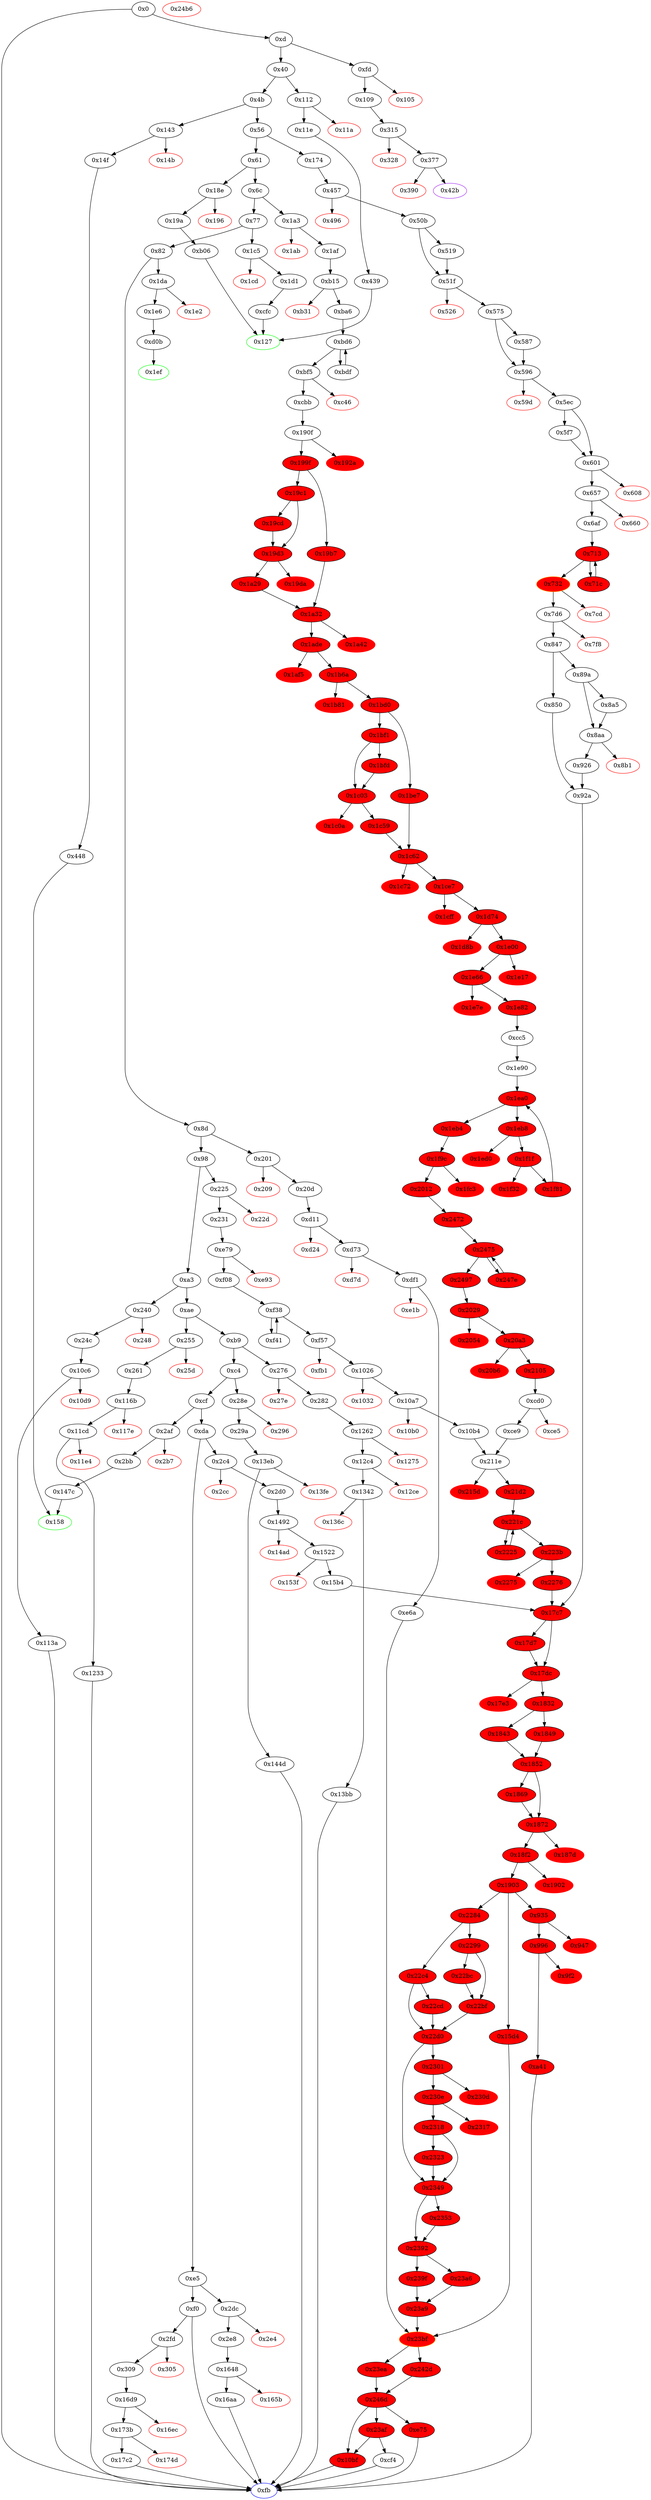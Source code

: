 strict digraph "" {
"0x173b" [fillcolor=white, id="0x173b", style=filled, tooltip="Block 0x173b\n[0x173b:0x174c]\n---\nPredecessors: [0x16d9]\nSuccessors: [0x174d, 0x17c2]\n---\n0x173b JUMPDEST\n0x173c PUSH10 0x3f870857a3e0e3800000\n0x1747 DUP2\n0x1748 LT\n0x1749 PUSH2 0x17c2\n0x174c JUMPI\n---\n0x173b: JUMPDEST \n0x173c: V1787 = 0x3f870857a3e0e3800000\n0x1748: V1788 = LT V260 0x3f870857a3e0e3800000\n0x1749: V1789 = 0x17c2\n0x174c: JUMPI 0x17c2 V1788\n---\nEntry stack: [V11, 0xfb, V260]\nStack pops: 1\nStack additions: [S0]\nExit stack: [V11, 0xfb, V260]\n\nDef sites:\nV11: {0xd.0x34}\n0xfb: {0x309.0x30b}\nV260: {0x309.0x310}\n"];
"0x23a6" [fillcolor=red, id="0x23a6", style=filled, tooltip="Block 0x23a6\n[0x23a6:0x23a8]\n---\nPredecessors: [0x2392]\nSuccessors: [0x23a9]\n---\n0x23a6 JUMPDEST\n0x23a7 PUSH1 0x1\n---\n0x23a6: JUMPDEST \n0x23a7: V2615 = 0x1\n---\nEntry stack: [V11, S23, S22, S21, S20, S19, S18, S17, S16, S15, S14, S13, S12, S11, S10, S9, S8, S7, V1892, {0x0, 0x38d7ea4c68000}, S4, S3, S2, 0x23af, S0]\nStack pops: 0\nStack additions: [0x1]\nExit stack: [V11, S23, S22, S21, S20, S19, S18, S17, S16, S15, S14, S13, S12, S11, S10, S9, S8, S7, V1892, {0x0, 0x38d7ea4c68000}, S4, S3, S2, 0x23af, S0, 0x1]\n\nDef sites:\nV11: {0xd.0x34}\nS23: {0xd.0x34, 0x1af.0x1b1}\nS22: {0x231.0x233, 0x1af.0x1b6}\nS21: {0x231.0x238, 0x1af.0x1c0}\nS20: {0x231.0x23b, 0xbf5.0xc1d}\nS19: {0xbf5.0xc2a, 0xf57.0xf7f}\nS18: {0x2105.0x2118, 0xf57.0xf8c}\nS17: {0xbf5.0xc1d, 0xf57.0xfa4}\nS16: {0xce9.0xcea, 0xd.0x34, 0x10b4.0x10b5}\nS15: {0xbf5.0xc2a, 0x174.0x175, 0xf57.0xf8c}\nS14: {0x231.0x238, 0x174.0x17a, 0x1af.0x1b6}\nS13: {0x231.0x23b, 0xbf5.0xc1d, 0x174.0x17d}\nS12: {0x174.0x180, 0x211e.0x2120}\nS11: {0x174.0x183, 0x211e.0x212a}\nS10: {0x174.0x186, 0x211e.0x2133}\nS9: {0x174.0x189, 0x211e.0x214d}\nS8: {0x223b.0x2264, 0xd.0x34, 0x457.0x465}\nS7: {0x2d0.0x2d2, 0x50b.0x50c, 0x2276.0x2277}\nV1892: {0x1903.0x1904}\n{0x0, 0x38d7ea4c68000}: {0x1849.0x184a, 0x1843_0x17d7.0x1843, 0x1843_0x17c7.0x1843}\nS4: {0x1903.0x1904, 0x2284.0x228a}\nS3: {0x2323.0x2346, 0x2284.0x228a}\nS2: {0x2318.0x2319, 0x1492.0x1493, 0x457.0x458, 0x211e.0x214e}\n0x23af: {0x2392.0x2393}\nS0: {0x174.0x189, 0x211e.0x214d}\n"];
"0xda" [fillcolor=white, id="0xda", style=filled, tooltip="Block 0xda\n[0xda:0xe4]\n---\nPredecessors: [0xcf]\nSuccessors: [0xe5, 0x2c4]\n---\n0xda DUP1\n0xdb PUSH4 0xe1fdb4b4\n0xe0 EQ\n0xe1 PUSH2 0x2c4\n0xe4 JUMPI\n---\n0xdb: V57 = 0xe1fdb4b4\n0xe0: V58 = EQ 0xe1fdb4b4 V11\n0xe1: V59 = 0x2c4\n0xe4: JUMPI 0x2c4 V58\n---\nEntry stack: [V11]\nStack pops: 1\nStack additions: [S0]\nExit stack: [V11]\n\nDef sites:\nV11: {0xd.0x34}\n"];
"0x1eb4" [fillcolor=red, id="0x1eb4", style=filled, tooltip="Block 0x1eb4\n[0x1eb4:0x1eb7]\n---\nPredecessors: [0x1ea0]\nSuccessors: [0x1f9c]\n---\n0x1eb4 PUSH2 0x1f9c\n0x1eb7 JUMP\n---\n0x1eb4: V2251 = 0x1f9c\n0x1eb7: JUMP 0x1f9c\n---\nEntry stack: [V11, 0xfb, V134, V138, V925, V928, 0x0, 0x0, 0xcd0, S11, S10, 0x0, 0x0, V2240, S6, V2247, S4, S3, 0x0, 0x0, 0x0]\nStack pops: 0\nStack additions: []\nExit stack: [V11, 0xfb, V134, V138, V925, V928, 0x0, 0x0, 0xcd0, S11, S10, 0x0, 0x0, V2240, S6, V2247, S4, S3, 0x0, 0x0, 0x0]\n\nDef sites:\nV11: {0xd.0x34}\n0xfb: {0x1af.0x1b1}\nV134: {0x1af.0x1b6}\nV138: {0x1af.0x1c0}\nV925: {0xbf5.0xc1d}\nV928: {0xbf5.0xc2a}\n0x0: {0xb15.0xb19}\n0x0: {0xb15.0xb19}\n0xcd0: {0xcc5.0xcc6}\nS11: {0x1f81.0x1f8d, 0xbf5.0xc1d}\nS10: {0x1f81.0x1f95, 0xcc5.0xcca}\n0x0: {0x1e90.0x1e94}\n0x0: {0x1e90.0x1e94}\nV2240: {0x1e90.0x1e93}\nS6: {0x1e90.0x1e94, 0x1ea0.0x1eaa}\nV2247: {0x1ea0.0x1eaa}\nS4: {0x1e90.0x1e94, 0x1eb8.0x1ec2}\nS3: {0x1e90.0x1e94, 0x1f1f.0x1f29}\n0x0: {0x1e90.0x1e94}\n0x0: {0x1e90.0x1e94}\n0x0: {0x1e90.0x1e94}\n"];
"0xd24" [color=red, fillcolor=white, id="0xd24", style=filled, tooltip="Block 0xd24\n[0xd24:0xd72]\n---\nPredecessors: [0xd11]\nSuccessors: []\n---\n0xd24 PUSH1 0x40\n0xd26 DUP1\n0xd27 MLOAD\n0xd28 PUSH1 0xe5\n0xd2a PUSH1 0x2\n0xd2c EXP\n0xd2d PUSH3 0x461bcd\n0xd31 MUL\n0xd32 DUP2\n0xd33 MSTORE\n0xd34 PUSH1 0x20\n0xd36 PUSH1 0x4\n0xd38 DUP3\n0xd39 ADD\n0xd3a MSTORE\n0xd3b PUSH1 0x26\n0xd3d PUSH1 0x24\n0xd3f DUP3\n0xd40 ADD\n0xd41 MSTORE\n0xd42 PUSH1 0x0\n0xd44 DUP1\n0xd45 MLOAD\n0xd46 PUSH1 0x20\n0xd48 PUSH2 0x24b7\n0xd4b DUP4\n0xd4c CODECOPY\n0xd4d DUP2\n0xd4e MLOAD\n0xd4f SWAP2\n0xd50 MSTORE\n0xd51 PUSH1 0x44\n0xd53 DUP3\n0xd54 ADD\n0xd55 MSTORE\n0xd56 PUSH1 0xd1\n0xd58 PUSH1 0x2\n0xd5a EXP\n0xd5b PUSH6 0x37bbb732b917\n0xd62 MUL\n0xd63 PUSH1 0x64\n0xd65 DUP3\n0xd66 ADD\n0xd67 MSTORE\n0xd68 SWAP1\n0xd69 MLOAD\n0xd6a SWAP1\n0xd6b DUP2\n0xd6c SWAP1\n0xd6d SUB\n0xd6e PUSH1 0x84\n0xd70 ADD\n0xd71 SWAP1\n0xd72 REVERT\n---\n0xd24: V995 = 0x40\n0xd27: V996 = M[0x40]\n0xd28: V997 = 0xe5\n0xd2a: V998 = 0x2\n0xd2c: V999 = EXP 0x2 0xe5\n0xd2d: V1000 = 0x461bcd\n0xd31: V1001 = MUL 0x461bcd 0x2000000000000000000000000000000000000000000000000000000000\n0xd33: M[V996] = 0x8c379a000000000000000000000000000000000000000000000000000000000\n0xd34: V1002 = 0x20\n0xd36: V1003 = 0x4\n0xd39: V1004 = ADD V996 0x4\n0xd3a: M[V1004] = 0x20\n0xd3b: V1005 = 0x26\n0xd3d: V1006 = 0x24\n0xd40: V1007 = ADD V996 0x24\n0xd41: M[V1007] = 0x26\n0xd42: V1008 = 0x0\n0xd45: V1009 = M[0x0]\n0xd46: V1010 = 0x20\n0xd48: V1011 = 0x24b7\n0xd4c: CODECOPY 0x0 0x24b7 0x20\n0xd4e: V1012 = M[0x0]\n0xd50: M[0x0] = V1009\n0xd51: V1013 = 0x44\n0xd54: V1014 = ADD V996 0x44\n0xd55: M[V1014] = V1012\n0xd56: V1015 = 0xd1\n0xd58: V1016 = 0x2\n0xd5a: V1017 = EXP 0x2 0xd1\n0xd5b: V1018 = 0x37bbb732b917\n0xd62: V1019 = MUL 0x37bbb732b917 0x20000000000000000000000000000000000000000000000000000\n0xd63: V1020 = 0x64\n0xd66: V1021 = ADD V996 0x64\n0xd67: M[V1021] = 0x6f776e65722e0000000000000000000000000000000000000000000000000000\n0xd69: V1022 = M[0x40]\n0xd6d: V1023 = SUB V996 V1022\n0xd6e: V1024 = 0x84\n0xd70: V1025 = ADD 0x84 V1023\n0xd72: REVERT V1022 V1025\n---\nEntry stack: [V11, 0xfb, V170, V172]\nStack pops: 0\nStack additions: []\nExit stack: [V11, 0xfb, V170, V172]\n\nDef sites:\nV11: {0xd.0x34}\n0xfb: {0x20d.0x20f}\nV170: {0x20d.0x21d}\nV172: {0x20d.0x220}\n"];
"0x282" [fillcolor=white, id="0x282", style=filled, tooltip="Block 0x282\n[0x282:0x28d]\n---\nPredecessors: [0x276]\nSuccessors: [0x1262]\n---\n0x282 JUMPDEST\n0x283 POP\n0x284 PUSH2 0xfb\n0x287 PUSH1 0x4\n0x289 CALLDATALOAD\n0x28a PUSH2 0x1262\n0x28d JUMP\n---\n0x282: JUMPDEST \n0x284: V208 = 0xfb\n0x287: V209 = 0x4\n0x289: V210 = CALLDATALOAD 0x4\n0x28a: V211 = 0x1262\n0x28d: JUMP 0x1262\n---\nEntry stack: [V11, V204]\nStack pops: 1\nStack additions: [0xfb, V210]\nExit stack: [V11, 0xfb, V210]\n\nDef sites:\nV11: {0xd.0x34}\nV204: {0x276.0x277}\n"];
"0x23a9" [fillcolor=red, id="0x23a9", style=filled, tooltip="Block 0x23a9\n[0x23a9:0x23ae]\n---\nPredecessors: [0x239f, 0x23a6]\nSuccessors: [0x23bf]\n---\n0x23a9 JUMPDEST\n0x23aa DUP6\n0x23ab PUSH2 0x23bf\n0x23ae JUMP\n---\n0x23a9: JUMPDEST \n0x23ab: V2616 = 0x23bf\n0x23ae: JUMP 0x23bf\n---\nEntry stack: [V11, S24, S23, S22, S21, S20, S19, S18, S17, S16, S15, S14, S13, S12, S11, S10, S9, S8, V1892, {0x0, 0x38d7ea4c68000}, S5, S4, S3, 0x23af, S1, S0]\nStack pops: 6\nStack additions: [S5, S4, S3, S2, S1, S0, S5]\nExit stack: [V11, S24, S23, S22, S21, S20, S19, S18, S17, S16, S15, S14, S13, S12, S11, S10, S9, S8, V1892, {0x0, 0x38d7ea4c68000}, S5, S4, S3, 0x23af, S1, S0, S5]\n\nDef sites:\nV11: {0xd.0x34}\nS24: {0xd.0x34, 0x1af.0x1b1}\nS23: {0x231.0x233, 0x1af.0x1b6}\nS22: {0x231.0x238, 0x1af.0x1c0}\nS21: {0x231.0x23b, 0xbf5.0xc1d}\nS20: {0xbf5.0xc2a, 0xf57.0xf7f}\nS19: {0x2105.0x2118, 0xf57.0xf8c}\nS18: {0xbf5.0xc1d, 0xf57.0xfa4}\nS17: {0xce9.0xcea, 0xd.0x34, 0x10b4.0x10b5}\nS16: {0xbf5.0xc2a, 0x174.0x175, 0xf57.0xf8c}\nS15: {0x231.0x238, 0x174.0x17a, 0x1af.0x1b6}\nS14: {0x231.0x23b, 0xbf5.0xc1d, 0x174.0x17d}\nS13: {0x174.0x180, 0x211e.0x2120}\nS12: {0x174.0x183, 0x211e.0x212a}\nS11: {0x174.0x186, 0x211e.0x2133}\nS10: {0x174.0x189, 0x211e.0x214d}\nS9: {0x223b.0x2264, 0xd.0x34, 0x457.0x465}\nS8: {0x2d0.0x2d2, 0x50b.0x50c, 0x2276.0x2277}\nV1892: {0x1903.0x1904}\n{0x0, 0x38d7ea4c68000}: {0x1849.0x184a, 0x1843_0x17c7.0x1843, 0x1843_0x17d7.0x1843}\nS5: {0x1903.0x1904, 0x2284.0x228a}\nS4: {0x2323.0x2346, 0x2284.0x228a}\nS3: {0x2318.0x2319, 0x1492.0x1493, 0x457.0x458, 0x211e.0x214e}\n0x23af: {0x2392.0x2393}\nS1: {0x174.0x189, 0x211e.0x214d}\nS0: {0x239f.0x23a1, 0x23a6.0x23a7}\n"];
"0x1902" [color=red, fillcolor=red, id="0x1902", style=filled, tooltip="Block 0x1902\n[0x1902:0x1902]\n---\nPredecessors: [0x18f2]\nSuccessors: []\n---\n0x1902 INVALID\n---\n0x1902: INVALID \n---\nEntry stack: [V11, S30, S29, S28, S27, S26, S25, S24, S23, S22, S21, S20, S19, S18, S17, S16, S15, S14, S13, S12, S11, 0x0, 0x0, {0x935, 0x15d4, 0x2284}, S7, S6, S5, 0x0, {0x0, 0x38d7ea4c68000}, S2, S1, V1888]\nStack pops: 0\nStack additions: []\nExit stack: [V11, S30, S29, S28, S27, S26, S25, S24, S23, S22, S21, S20, S19, S18, S17, S16, S15, S14, S13, S12, S11, 0x0, 0x0, {0x935, 0x15d4, 0x2284}, S7, S6, S5, 0x0, {0x0, 0x38d7ea4c68000}, S2, S1, V1888]\n\nDef sites:\nV11: {0xd.0x34}\nS30: {0xd.0x34, 0x1af.0x1b1}\nS29: {0x231.0x233, 0x1af.0x1b6}\nS28: {0x231.0x238, 0x1af.0x1c0}\nS27: {0x231.0x23b, 0xbf5.0xc1d}\nS26: {0xbf5.0xc2a, 0xf57.0xf7f}\nS25: {0x2105.0x2118, 0xf57.0xf8c}\nS24: {0xbf5.0xc1d, 0xf57.0xfa4}\nS23: {0xce9.0xcea, 0xd.0x34, 0x10b4.0x10b5}\nS22: {0xbf5.0xc2a, 0x174.0x175, 0xf57.0xf8c}\nS21: {0x231.0x238, 0x174.0x17a, 0x1af.0x1b6}\nS20: {0x231.0x23b, 0xbf5.0xc1d, 0x174.0x17d}\nS19: {0x174.0x180, 0x211e.0x2120}\nS18: {0x174.0x183, 0x211e.0x212a}\nS17: {0x174.0x186, 0x211e.0x2133}\nS16: {0x174.0x189, 0x211e.0x214d}\nS15: {0x223b.0x2264, 0xd.0x34, 0x457.0x465}\nS14: {0x2d0.0x2d2, 0x50b.0x50c, 0x2276.0x2277}\nS13: {0x2d0.0x2d7, 0x732.0x75f, 0x211e.0x214e}\nS12: {0x850.0x890, 0x1492.0x14a0, 0x211e.0x214e}\nS11: {0x1492.0x14a2, 0x174.0x17a, 0x211e.0x214e}\n0x0: {0x1492.0x1493, 0x457.0x458, 0x211e.0x214e}\n0x0: {0x1492.0x1493, 0x457.0x458, 0x211e.0x214e}\n{0x935, 0x15d4, 0x2284}: {0x92a.0x92b, 0x15b4.0x15be, 0x2276.0x227a}\nS7: {0x50b.0x50c, 0x1492.0x14a2, 0x211e.0x2120}\nS6: {0x174.0x17d, 0x15b4.0x15c8, 0x211e.0x212a}\nS5: {0x850.0x890, 0x15b4.0x15cf, 0x211e.0x2133}\n0x0: {0x17c7.0x17c8}\n{0x0, 0x38d7ea4c68000}: {0x1849.0x184a, 0x1843_0x17d7.0x1843, 0x1843_0x17c7.0x1843}\nS2: {0x1852_0x1843_0x17d7.0x1859, 0x1852_0x1849.0x1859, 0x1852_0x1843_0x17c7.0x1859, 0x1869_0x1852_0x1849.0x186a, 0x1869_0x1852_0x1843.0x186a}\nS1: {0x850.0x890, 0x15b4.0x15cf, 0x211e.0x2133}\nV1888: {0x18f2.0x18fa}\n"];
"0x201" [fillcolor=white, id="0x201", style=filled, tooltip="Block 0x201\n[0x201:0x208]\n---\nPredecessors: [0x8d]\nSuccessors: [0x209, 0x20d]\n---\n0x201 JUMPDEST\n0x202 CALLVALUE\n0x203 DUP1\n0x204 ISZERO\n0x205 PUSH2 0x20d\n0x208 JUMPI\n---\n0x201: JUMPDEST \n0x202: V158 = CALLVALUE\n0x204: V159 = ISZERO V158\n0x205: V160 = 0x20d\n0x208: JUMPI 0x20d V159\n---\nEntry stack: [V11]\nStack pops: 0\nStack additions: [V158]\nExit stack: [V11, V158]\n\nDef sites:\nV11: {0xd.0x34}\n"];
"0x1ed0" [color=red, fillcolor=red, id="0x1ed0", style=filled, tooltip="Block 0x1ed0\n[0x1ed0:0x1f1e]\n---\nPredecessors: [0x1eb8]\nSuccessors: []\n---\n0x1ed0 PUSH1 0x40\n0x1ed2 DUP1\n0x1ed3 MLOAD\n0x1ed4 PUSH1 0xe5\n0x1ed6 PUSH1 0x2\n0x1ed8 EXP\n0x1ed9 PUSH3 0x461bcd\n0x1edd MUL\n0x1ede DUP2\n0x1edf MSTORE\n0x1ee0 PUSH1 0x20\n0x1ee2 PUSH1 0x4\n0x1ee4 DUP3\n0x1ee5 ADD\n0x1ee6 MSTORE\n0x1ee7 PUSH1 0x13\n0x1ee9 PUSH1 0x24\n0x1eeb DUP3\n0x1eec ADD\n0x1eed MSTORE\n0x1eee PUSH32 0x536869667420626f756e647320636865636b2e00000000000000000000000000\n0x1f0f PUSH1 0x44\n0x1f11 DUP3\n0x1f12 ADD\n0x1f13 MSTORE\n0x1f14 SWAP1\n0x1f15 MLOAD\n0x1f16 SWAP1\n0x1f17 DUP2\n0x1f18 SWAP1\n0x1f19 SUB\n0x1f1a PUSH1 0x64\n0x1f1c ADD\n0x1f1d SWAP1\n0x1f1e REVERT\n---\n0x1ed0: V2263 = 0x40\n0x1ed3: V2264 = M[0x40]\n0x1ed4: V2265 = 0xe5\n0x1ed6: V2266 = 0x2\n0x1ed8: V2267 = EXP 0x2 0xe5\n0x1ed9: V2268 = 0x461bcd\n0x1edd: V2269 = MUL 0x461bcd 0x2000000000000000000000000000000000000000000000000000000000\n0x1edf: M[V2264] = 0x8c379a000000000000000000000000000000000000000000000000000000000\n0x1ee0: V2270 = 0x20\n0x1ee2: V2271 = 0x4\n0x1ee5: V2272 = ADD V2264 0x4\n0x1ee6: M[V2272] = 0x20\n0x1ee7: V2273 = 0x13\n0x1ee9: V2274 = 0x24\n0x1eec: V2275 = ADD V2264 0x24\n0x1eed: M[V2275] = 0x13\n0x1eee: V2276 = 0x536869667420626f756e647320636865636b2e00000000000000000000000000\n0x1f0f: V2277 = 0x44\n0x1f12: V2278 = ADD V2264 0x44\n0x1f13: M[V2278] = 0x536869667420626f756e647320636865636b2e00000000000000000000000000\n0x1f15: V2279 = M[0x40]\n0x1f19: V2280 = SUB V2264 V2279\n0x1f1a: V2281 = 0x64\n0x1f1c: V2282 = ADD 0x64 V2280\n0x1f1e: REVERT V2279 V2282\n---\nEntry stack: [V11, 0xfb, V134, V138, V925, V928, 0x0, 0x0, 0xcd0, S11, S10, 0x0, 0x0, V2240, S6, V2247, V2257, S3, 0x0, 0x0, 0x0]\nStack pops: 0\nStack additions: []\nExit stack: [V11, 0xfb, V134, V138, V925, V928, 0x0, 0x0, 0xcd0, S11, S10, 0x0, 0x0, V2240, S6, V2247, V2257, S3, 0x0, 0x0, 0x0]\n\nDef sites:\nV11: {0xd.0x34}\n0xfb: {0x1af.0x1b1}\nV134: {0x1af.0x1b6}\nV138: {0x1af.0x1c0}\nV925: {0xbf5.0xc1d}\nV928: {0xbf5.0xc2a}\n0x0: {0xb15.0xb19}\n0x0: {0xb15.0xb19}\n0xcd0: {0xcc5.0xcc6}\nS11: {0x1f81.0x1f8d, 0xbf5.0xc1d}\nS10: {0x1f81.0x1f95, 0xcc5.0xcca}\n0x0: {0x1e90.0x1e94}\n0x0: {0x1e90.0x1e94}\nV2240: {0x1e90.0x1e93}\nS6: {0x1e90.0x1e94, 0x1ea0.0x1eaa}\nV2247: {0x1ea0.0x1eaa}\nV2257: {0x1eb8.0x1ec2}\nS3: {0x1e90.0x1e94, 0x1f1f.0x1f29}\n0x0: {0x1e90.0x1e94}\n0x0: {0x1e90.0x1e94}\n0x0: {0x1e90.0x1e94}\n"];
"0x27e" [color=red, fillcolor=white, id="0x27e", style=filled, tooltip="Block 0x27e\n[0x27e:0x281]\n---\nPredecessors: [0x276]\nSuccessors: []\n---\n0x27e PUSH1 0x0\n0x280 DUP1\n0x281 REVERT\n---\n0x27e: V207 = 0x0\n0x281: REVERT 0x0 0x0\n---\nEntry stack: [V11, V204]\nStack pops: 0\nStack additions: []\nExit stack: [V11, V204]\n\nDef sites:\nV11: {0xd.0x34}\nV204: {0x276.0x277}\n"];
"0x147c" [fillcolor=white, id="0x147c", style=filled, tooltip="Block 0x147c\n[0x147c:0x1491]\n---\nPredecessors: [0x2bb]\nSuccessors: [0x158]\n---\n0x147c JUMPDEST\n0x147d PUSH1 0x4\n0x147f SLOAD\n0x1480 PUSH1 0x80\n0x1482 PUSH1 0x2\n0x1484 EXP\n0x1485 SWAP1\n0x1486 DIV\n0x1487 PUSH1 0x1\n0x1489 PUSH1 0x80\n0x148b PUSH1 0x2\n0x148d EXP\n0x148e SUB\n0x148f AND\n0x1490 DUP2\n0x1491 JUMP\n---\n0x147c: JUMPDEST \n0x147d: V1564 = 0x4\n0x147f: V1565 = S[0x4]\n0x1480: V1566 = 0x80\n0x1482: V1567 = 0x2\n0x1484: V1568 = EXP 0x2 0x80\n0x1486: V1569 = DIV V1565 0x100000000000000000000000000000000\n0x1487: V1570 = 0x1\n0x1489: V1571 = 0x80\n0x148b: V1572 = 0x2\n0x148d: V1573 = EXP 0x2 0x80\n0x148e: V1574 = SUB 0x100000000000000000000000000000000 0x1\n0x148f: V1575 = AND 0xffffffffffffffffffffffffffffffff V1569\n0x1491: JUMP 0x158\n---\nEntry stack: [V11, 0x158]\nStack pops: 1\nStack additions: [S0, V1575]\nExit stack: [V11, 0x158, V1575]\n\nDef sites:\nV11: {0xd.0x34}\n0x158: {0x2bb.0x2bd}\n"];
"0x5ec" [fillcolor=white, id="0x5ec", style=filled, tooltip="Block 0x5ec\n[0x5ec:0x5f6]\n---\nPredecessors: [0x596]\nSuccessors: [0x5f7, 0x601]\n---\n0x5ec JUMPDEST\n0x5ed PUSH1 0x0\n0x5ef DUP14\n0x5f0 GT\n0x5f1 DUP1\n0x5f2 ISZERO\n0x5f3 PUSH2 0x601\n0x5f6 JUMPI\n---\n0x5ec: JUMPDEST \n0x5ed: V471 = 0x0\n0x5f0: V472 = GT V110 0x0\n0x5f2: V473 = ISZERO V472\n0x5f3: V474 = 0x601\n0x5f6: JUMPI 0x601 V473\n---\nEntry stack: [V11, 0xfb, V110, V112, V114, V116, V118, V120, V372, V409, 0x0, 0x0, 0x0, 0x0, 0x0]\nStack pops: 13\nStack additions: [S12, S11, S10, S9, S8, S7, S6, S5, S4, S3, S2, S1, S0, V472]\nExit stack: [V11, 0xfb, V110, V112, V114, V116, V118, V120, V372, V409, 0x0, 0x0, 0x0, 0x0, 0x0, V472]\n\nDef sites:\nV11: {0xd.0x34}\n0xfb: {0x174.0x175}\nV110: {0x174.0x17a}\nV112: {0x174.0x17d}\nV114: {0x174.0x180}\nV116: {0x174.0x183}\nV118: {0x174.0x186}\nV120: {0x174.0x189}\nV372: {0x457.0x465}\nV409: {0x50b.0x50c}\n0x0: {0x457.0x458}\n0x0: {0x457.0x458}\n0x0: {0x457.0x458}\n0x0: {0x457.0x458}\n0x0: {0x457.0x458}\n"];
"0x17c7" [fillcolor=red, id="0x17c7", style=filled, tooltip="Block 0x17c7\n[0x17c7:0x17d6]\n---\nPredecessors: [0x92a, 0x15b4, 0x2276]\nSuccessors: [0x17d7, 0x17dc]\n---\n0x17c7 JUMPDEST\n0x17c8 PUSH1 0x0\n0x17ca DUP1\n0x17cb PUSH1 0x0\n0x17cd DUP4\n0x17ce PUSH1 0x0\n0x17d0 LT\n0x17d1 DUP1\n0x17d2 ISZERO\n0x17d3 PUSH2 0x17dc\n0x17d6 JUMPI\n---\n0x17c7: JUMPDEST \n0x17c8: V1814 = 0x0\n0x17cb: V1815 = 0x0\n0x17ce: V1816 = 0x0\n0x17d0: V1817 = LT 0x0 S0\n0x17d2: V1818 = ISZERO V1817\n0x17d3: V1819 = 0x17dc\n0x17d6: JUMPI 0x17dc V1818\n---\nEntry stack: [V11, S25, S24, S23, S22, S21, S20, S19, S18, S17, S16, S15, S14, S13, S12, S11, S10, S9, S8, S7, S6, 0x0, 0x0, {0x935, 0x15d4, 0x2284}, S2, S1, S0]\nStack pops: 1\nStack additions: [S0, 0x0, 0x0, 0x0, V1817]\nExit stack: [V11, S25, S24, S23, S22, S21, S20, S19, S18, S17, S16, S15, S14, S13, S12, S11, S10, S9, S8, S7, S6, 0x0, 0x0, {0x935, 0x15d4, 0x2284}, S2, S1, S0, 0x0, 0x0, 0x0, V1817]\n\nDef sites:\nV11: {0xd.0x34}\nS25: {0xd.0x34, 0x1af.0x1b1}\nS24: {0x231.0x233, 0x1af.0x1b6}\nS23: {0x231.0x238, 0x1af.0x1c0}\nS22: {0x231.0x23b, 0xbf5.0xc1d}\nS21: {0xbf5.0xc2a, 0xf57.0xf7f}\nS20: {0x2105.0x2118, 0xf57.0xf8c}\nS19: {0x1f81.0x1f8d, 0xbf5.0xc1d, 0xf57.0xfa4}\nS18: {0xce9.0xcea, 0xd.0x34, 0x10b4.0x10b5}\nS17: {0xbf5.0xc2a, 0x174.0x175, 0xf57.0xf8c}\nS16: {0x231.0x238, 0x174.0x17a, 0x1af.0x1b6}\nS15: {0x1f81.0x1f8d, 0x231.0x23b, 0x174.0x17d, 0xbf5.0xc1d}\nS14: {0x174.0x180, 0x211e.0x2120}\nS13: {0x174.0x183, 0x211e.0x212a}\nS12: {0x174.0x186, 0x211e.0x2133}\nS11: {0x174.0x189, 0x211e.0x214d}\nS10: {0x223b.0x2264, 0xd.0x34, 0x457.0x465}\nS9: {0x2d0.0x2d2, 0x50b.0x50c, 0x2276.0x2277}\nS8: {0x2d0.0x2d7, 0x732.0x75f, 0x211e.0x214e}\nS7: {0x850.0x890, 0x1492.0x14a0, 0x174.0x17a, 0x211e.0x214e}\nS6: {0x1492.0x14a2, 0x174.0x17a, 0x457.0x458, 0x211e.0x214e}\n0x0: {0x1492.0x1493, 0x457.0x458, 0x211e.0x214e}\n0x0: {0x1492.0x1493, 0x457.0x458, 0x211e.0x214e}\n{0x935, 0x15d4, 0x2284}: {0x92a.0x92b, 0x15b4.0x15be, 0x2276.0x227a}\nS2: {0x50b.0x50c, 0x1492.0x14a2, 0x211e.0x2120}\nS1: {0x15b4.0x15c8, 0x174.0x17d, 0x211e.0x212a}\nS0: {0x15b4.0x15cf, 0x850.0x890, 0x174.0x17a, 0x211e.0x2133}\n"];
"0x1c59" [fillcolor=red, id="0x1c59", style=filled, tooltip="Block 0x1c59\n[0x1c59:0x1c61]\n---\nPredecessors: [0x1c03]\nSuccessors: [0x1c62]\n---\n0x1c59 JUMPDEST\n0x1c5a SWAP11\n0x1c5b DUP6\n0x1c5c ADD\n0x1c5d PUSH1 0x7e\n0x1c5f NOT\n0x1c60 ADD\n0x1c61 SWAP11\n---\n0x1c59: JUMPDEST \n0x1c5c: V2102 = ADD V2065 V2062\n0x1c5d: V2103 = 0x7e\n0x1c5f: V2104 = NOT 0x7e\n0x1c60: V2105 = ADD 0xffffffffffffffffffffffffffffffffffffffffffffffffffffffffffffff81 V2102\n---\nEntry stack: [V11, 0xfb, V134, V138, V925, V928, 0x0, 0x0, 0xcc5, V2062, V1895, V1929, V1973, V2006, V2037, V2065, 0x0, 0x0, 0x0, 0x0, 0x0]\nStack pops: 12\nStack additions: [V2105, S10, S9, S8, S7, S6, S5, S4, S3, S2, S1, S0]\nExit stack: [V11, 0xfb, V134, V138, V925, V928, 0x0, 0x0, 0xcc5, V2105, V1895, V1929, V1973, V2006, V2037, V2065, 0x0, 0x0, 0x0, 0x0, 0x0]\n\nDef sites:\nV11: {0xd.0x34}\n0xfb: {0x1af.0x1b1}\nV134: {0x1af.0x1b6}\nV138: {0x1af.0x1c0}\nV925: {0xbf5.0xc1d}\nV928: {0xbf5.0xc2a}\n0x0: {0xb15.0xb19}\n0x0: {0xb15.0xb19}\n0xcc5: {0xcbb.0xcbc}\nV2062: {0x1bd0.0x1bd6}\nV1895: {0x190f.0x1916}\nV1929: {0x199f.0x19ac}\nV1973: {0x1a32.0x1a37}\nV2006: {0x1ade.0x1aea}\nV2037: {0x1b6a.0x1b76}\nV2065: {0x1bd0.0x1bdc}\n0x0: {0x190f.0x1912}\n0x0: {0x190f.0x1912}\n0x0: {0x190f.0x1912}\n0x0: {0x190f.0x1912}\n0x0: {0x190f.0x1912}\n"];
"0x935" [fillcolor=red, id="0x935", style=filled, tooltip="Block 0x935\n[0x935:0x946]\n---\nPredecessors: [0x1903]\nSuccessors: [0x947, 0x996]\n---\n0x935 JUMPDEST\n0x936 PUSH1 0x2\n0x938 SLOAD\n0x939 SWAP2\n0x93a SWAP4\n0x93b POP\n0x93c SWAP2\n0x93d POP\n0x93e DUP7\n0x93f ADD\n0x940 DUP3\n0x941 GT\n0x942 ISZERO\n0x943 PUSH2 0x996\n0x946 JUMPI\n---\n0x935: JUMPDEST \n0x936: V712 = 0x2\n0x938: V713 = S[0x2]\n0x93f: V714 = ADD S7 V713\n0x941: V715 = GT V1892 V714\n0x942: V716 = ISZERO V715\n0x943: V717 = 0x996\n0x946: JUMPI 0x996 V716\n---\nEntry stack: [V11, S23, S22, S21, S20, S19, S18, S17, S16, S15, S14, S13, S12, S11, S10, S9, S8, S7, S6, S5, S4, 0x0, 0x0, V1892, {0x0, 0x38d7ea4c68000}]\nStack pops: 8\nStack additions: [S7, S6, S5, S4, S1, S0]\nExit stack: [V11, S23, S22, S21, S20, S19, S18, S17, S16, S15, S14, S13, S12, S11, S10, S9, S8, S7, S6, S5, S4, V1892, {0x0, 0x38d7ea4c68000}]\n\nDef sites:\nV11: {0xd.0x34}\nS23: {0xd.0x34, 0x1af.0x1b1}\nS22: {0x231.0x233, 0x1af.0x1b6}\nS21: {0x231.0x238, 0x1af.0x1c0}\nS20: {0x231.0x23b, 0xbf5.0xc1d}\nS19: {0xbf5.0xc2a, 0xf57.0xf7f}\nS18: {0x2105.0x2118, 0xf57.0xf8c}\nS17: {0xbf5.0xc1d, 0xf57.0xfa4}\nS16: {0xce9.0xcea, 0xd.0x34, 0x10b4.0x10b5}\nS15: {0xbf5.0xc2a, 0x174.0x175, 0xf57.0xf8c}\nS14: {0x231.0x238, 0x174.0x17a, 0x1af.0x1b6}\nS13: {0x231.0x23b, 0xbf5.0xc1d, 0x174.0x17d}\nS12: {0x174.0x180, 0x211e.0x2120}\nS11: {0x174.0x183, 0x211e.0x212a}\nS10: {0x174.0x186, 0x211e.0x2133}\nS9: {0x174.0x189, 0x211e.0x214d}\nS8: {0x223b.0x2264, 0xd.0x34, 0x457.0x465}\nS7: {0x2d0.0x2d2, 0x50b.0x50c, 0x2276.0x2277}\nS6: {0x2d0.0x2d7, 0x732.0x75f, 0x211e.0x214e}\nS5: {0x850.0x890, 0x1492.0x14a0, 0x211e.0x214e}\nS4: {0x1492.0x14a2, 0x174.0x17a, 0x211e.0x214e}\n0x0: {0x1492.0x1493, 0x457.0x458, 0x211e.0x214e}\n0x0: {0x1492.0x1493, 0x457.0x458, 0x211e.0x214e}\nV1892: {0x1903.0x1904}\n{0x0, 0x38d7ea4c68000}: {0x1849.0x184a, 0x1843_0x17d7.0x1843, 0x1843_0x17c7.0x1843}\n"];
"0x1da" [fillcolor=white, id="0x1da", style=filled, tooltip="Block 0x1da\n[0x1da:0x1e1]\n---\nPredecessors: [0x82]\nSuccessors: [0x1e2, 0x1e6]\n---\n0x1da JUMPDEST\n0x1db CALLVALUE\n0x1dc DUP1\n0x1dd ISZERO\n0x1de PUSH2 0x1e6\n0x1e1 JUMPI\n---\n0x1da: JUMPDEST \n0x1db: V146 = CALLVALUE\n0x1dd: V147 = ISZERO V146\n0x1de: V148 = 0x1e6\n0x1e1: JUMPI 0x1e6 V147\n---\nEntry stack: [V11]\nStack pops: 0\nStack additions: [V146]\nExit stack: [V11, V146]\n\nDef sites:\nV11: {0xd.0x34}\n"];
"0x23ea" [fillcolor=red, id="0x23ea", style=filled, tooltip="Block 0x23ea\n[0x23ea:0x242c]\n---\nPredecessors: [0x23bf]\nSuccessors: [0x246d]\n---\n0x23ea PUSH1 0x40\n0x23ec DUP1\n0x23ed MLOAD\n0x23ee DUP3\n0x23ef DUP2\n0x23f0 MSTORE\n0x23f1 SWAP1\n0x23f2 MLOAD\n0x23f3 PUSH1 0x1\n0x23f5 PUSH1 0xa0\n0x23f7 PUSH1 0x2\n0x23f9 EXP\n0x23fa SUB\n0x23fb DUP6\n0x23fc AND\n0x23fd SWAP2\n0x23fe PUSH32 0xd4f43975feb89f48dd30cabbb32011045be187d1e11c8ea9faa43efc35282519\n0x241f SWAP2\n0x2420 SWAP1\n0x2421 DUP2\n0x2422 SWAP1\n0x2423 SUB\n0x2424 PUSH1 0x20\n0x2426 ADD\n0x2427 SWAP1\n0x2428 LOG2\n0x2429 PUSH2 0x246d\n0x242c JUMP\n---\n0x23ea: V2632 = 0x40\n0x23ed: V2633 = M[0x40]\n0x23f0: M[V2633] = S0\n0x23f2: V2634 = M[0x40]\n0x23f3: V2635 = 0x1\n0x23f5: V2636 = 0xa0\n0x23f7: V2637 = 0x2\n0x23f9: V2638 = EXP 0x2 0xa0\n0x23fa: V2639 = SUB 0x10000000000000000000000000000000000000000 0x1\n0x23fc: V2640 = AND S2 0xffffffffffffffffffffffffffffffffffffffff\n0x23fe: V2641 = 0xd4f43975feb89f48dd30cabbb32011045be187d1e11c8ea9faa43efc35282519\n0x2423: V2642 = SUB V2633 V2634\n0x2424: V2643 = 0x20\n0x2426: V2644 = ADD 0x20 V2642\n0x2428: LOG V2634 V2644 0xd4f43975feb89f48dd30cabbb32011045be187d1e11c8ea9faa43efc35282519 V2640\n0x2429: V2645 = 0x246d\n0x242c: JUMP 0x246d\n---\nEntry stack: [V11, S25, S24, S23, S22, S21, S20, S19, S18, S17, S16, S15, S14, S13, S12, S11, S10, S9, S8, S7, S6, S5, S4, {0xe75, 0x10bf, 0x23af}, S2, S1, S0]\nStack pops: 3\nStack additions: [S2, S1, S0]\nExit stack: [V11, S25, S24, S23, S22, S21, S20, S19, S18, S17, S16, S15, S14, S13, S12, S11, S10, S9, S8, S7, S6, S5, S4, {0xe75, 0x10bf, 0x23af}, S2, S1, S0]\n\nDef sites:\nV11: {0xd.0x34}\nS25: {0xd.0x34, 0x1af.0x1b1}\nS24: {0x231.0x233, 0x1af.0x1b6}\nS23: {0x231.0x238, 0x1af.0x1c0}\nS22: {0x231.0x23b, 0xbf5.0xc1d}\nS21: {0xbf5.0xc2a, 0xf57.0xf7f}\nS20: {0x2105.0x2118, 0xf57.0xf8c}\nS19: {0xbf5.0xc1d, 0xf57.0xfa4}\nS18: {0xce9.0xcea, 0xd.0x34, 0x10b4.0x10b5}\nS17: {0xbf5.0xc2a, 0x174.0x175, 0xf57.0xf8c}\nS16: {0x231.0x238, 0x174.0x17a, 0x1af.0x1b6}\nS15: {0x231.0x23b, 0xbf5.0xc1d, 0x174.0x17d}\nS14: {0x174.0x180, 0x211e.0x2120}\nS13: {0x174.0x183, 0x211e.0x212a}\nS12: {0x174.0x186, 0x211e.0x2133}\nS11: {0x174.0x189, 0x211e.0x214d}\nS10: {0x223b.0x2264, 0xd.0x34, 0x457.0x465}\nS9: {0x2d0.0x2d2, 0x50b.0x50c, 0x2276.0x2277}\nS8: {0x211e.0x214e, 0x2d0.0x2d7, 0x732.0x75f, 0x1903_0x1852_0x1843_0x17c7.0x1904, 0x1903_0x1869_0x1852_0x1849.0x1904, 0x1903_0x1869_0x1852_0x1843.0x1904, 0x1903_0x1852_0x1843_0x17d7.0x1904, 0x1903_0x1852_0x1849.0x1904}\nS7: {0x1849.0x184a, 0x1843_0x17c7.0x1843, 0xd.0x34, 0x1843_0x17d7.0x1843, 0x211e.0x214e, 0x850.0x890, 0x1492.0x14a0}\nS6: {0x2284.0x228a, 0x211e.0x214e, 0x1492.0x14a2, 0x1903_0x1852_0x1843_0x17d7.0x1904, 0x174.0x17a, 0x1903_0x1869_0x1852_0x1843.0x1904, 0x1903_0x1869_0x1852_0x1849.0x1904, 0x20d.0x20f, 0x1903_0x1852_0x1843_0x17c7.0x1904, 0x1903_0x1852_0x1849.0x1904}\nS5: {0x1903_0x1852_0x1843_0x17c7.0x1904, 0x1903_0x1852_0x1843_0x17d7.0x1904, 0x1903_0x1869_0x1852_0x1849.0x1904, 0x1903_0x1869_0x1852_0x1843.0x1904, 0x20d.0x21d, 0x2323.0x2346, 0x2284.0x228a, 0x1903_0x1852_0x1849.0x1904}\nS4: {0x2318.0x2319, 0x1843_0x17d7.0x1843, 0x1843_0x17c7.0x1843, 0x211e.0x214e, 0x1492.0x1493, 0x457.0x458, 0x1849.0x184a, 0x20d.0x220}\n{0xe75, 0x10bf, 0x23af}: {0x15d4_0x1903_0x1852_0x1843.0x1624, 0x15d4_0x1903_0x1852_0x1849.0x1624, 0xe6a.0xe6b, 0x2392.0x2393}\nS2: {0x15d4_0x1903_0x1852_0x1843.0x1641, 0x20d.0x21d, 0x174.0x189, 0x211e.0x214d, 0x15d4_0x1903_0x1852_0x1849.0x1641}\nS1: {0x20d.0x220, 0x239f.0x23a1, 0x211e.0x214e, 0x1492.0x14a2, 0x174.0x17a, 0x23a6.0x23a7}\nS0: {0x2284.0x228a, 0x211e.0x214e, 0x1492.0x14a2, 0x1903_0x1852_0x1843_0x17d7.0x1904, 0x174.0x17a, 0x1903_0x1869_0x1852_0x1843.0x1904, 0x1903_0x1869_0x1852_0x1849.0x1904, 0x20d.0x220, 0x1903_0x1852_0x1843_0x17c7.0x1904, 0x1903_0x1852_0x1849.0x1904}\n"];
"0xe79" [fillcolor=white, id="0xe79", style=filled, tooltip="Block 0xe79\n[0xe79:0xe92]\n---\nPredecessors: [0x231]\nSuccessors: [0xe93, 0xf08]\n---\n0xe79 JUMPDEST\n0xe7a PUSH1 0x6\n0xe7c SLOAD\n0xe7d PUSH1 0x0\n0xe7f SWAP1\n0xe80 DUP2\n0xe81 SWAP1\n0xe82 DUP2\n0xe83 SWAP1\n0xe84 PUSH1 0x1\n0xe86 PUSH1 0xa0\n0xe88 PUSH1 0x2\n0xe8a EXP\n0xe8b SUB\n0xe8c AND\n0xe8d CALLER\n0xe8e EQ\n0xe8f PUSH2 0xf08\n0xe92 JUMPI\n---\n0xe79: JUMPDEST \n0xe7a: V1096 = 0x6\n0xe7c: V1097 = S[0x6]\n0xe7d: V1098 = 0x0\n0xe84: V1099 = 0x1\n0xe86: V1100 = 0xa0\n0xe88: V1101 = 0x2\n0xe8a: V1102 = EXP 0x2 0xa0\n0xe8b: V1103 = SUB 0x10000000000000000000000000000000000000000 0x1\n0xe8c: V1104 = AND 0xffffffffffffffffffffffffffffffffffffffff V1097\n0xe8d: V1105 = CALLER\n0xe8e: V1106 = EQ V1105 V1104\n0xe8f: V1107 = 0xf08\n0xe92: JUMPI 0xf08 V1106\n---\nEntry stack: [V11, 0xfb, V180, V182]\nStack pops: 0\nStack additions: [0x0, 0x0, 0x0]\nExit stack: [V11, 0xfb, V180, V182, 0x0, 0x0, 0x0]\n\nDef sites:\nV11: {0xd.0x34}\n0xfb: {0x231.0x233}\nV180: {0x231.0x238}\nV182: {0x231.0x23b}\n"];
"0x11a" [color=red, fillcolor=white, id="0x11a", style=filled, tooltip="Block 0x11a\n[0x11a:0x11d]\n---\nPredecessors: [0x112]\nSuccessors: []\n---\n0x11a PUSH1 0x0\n0x11c DUP1\n0x11d REVERT\n---\n0x11a: V75 = 0x0\n0x11d: REVERT 0x0 0x0\n---\nEntry stack: [V11, V72]\nStack pops: 0\nStack additions: []\nExit stack: [V11, V72]\n\nDef sites:\nV11: {0xd.0x34}\nV72: {0x112.0x113}\n"];
"0x144d" [fillcolor=white, id="0x144d", style=filled, tooltip="Block 0x144d\n[0x144d:0x147b]\n---\nPredecessors: [0x13eb]\nSuccessors: [0xfb]\n---\n0x144d JUMPDEST\n0x144e PUSH1 0x3\n0x1450 DUP1\n0x1451 SLOAD\n0x1452 PUSH20 0xffffffffffffffffffffffffffffffffffffffff\n0x1467 NOT\n0x1468 AND\n0x1469 PUSH1 0x1\n0x146b PUSH1 0xa0\n0x146d PUSH1 0x2\n0x146f EXP\n0x1470 SUB\n0x1471 SWAP3\n0x1472 SWAP1\n0x1473 SWAP3\n0x1474 AND\n0x1475 SWAP2\n0x1476 SWAP1\n0x1477 SWAP2\n0x1478 OR\n0x1479 SWAP1\n0x147a SSTORE\n0x147b JUMP\n---\n0x144d: JUMPDEST \n0x144e: V1552 = 0x3\n0x1451: V1553 = S[0x3]\n0x1452: V1554 = 0xffffffffffffffffffffffffffffffffffffffff\n0x1467: V1555 = NOT 0xffffffffffffffffffffffffffffffffffffffff\n0x1468: V1556 = AND 0xffffffffffffffffffffffff0000000000000000000000000000000000000000 V1553\n0x1469: V1557 = 0x1\n0x146b: V1558 = 0xa0\n0x146d: V1559 = 0x2\n0x146f: V1560 = EXP 0x2 0xa0\n0x1470: V1561 = SUB 0x10000000000000000000000000000000000000000 0x1\n0x1474: V1562 = AND 0xffffffffffffffffffffffffffffffffffffffff V224\n0x1478: V1563 = OR V1562 V1556\n0x147a: S[0x3] = V1563\n0x147b: JUMP 0xfb\n---\nEntry stack: [V11, 0xfb, V224]\nStack pops: 2\nStack additions: []\nExit stack: [V11]\n\nDef sites:\nV11: {0xd.0x34}\n0xfb: {0x29a.0x29c}\nV224: {0x29a.0x2aa}\n"];
"0x575" [fillcolor=white, id="0x575", style=filled, tooltip="Block 0x575\n[0x575:0x586]\n---\nPredecessors: [0x51f]\nSuccessors: [0x587, 0x596]\n---\n0x575 JUMPDEST\n0x576 PUSH7 0x2386f26fc10000\n0x57e DUP7\n0x57f LT\n0x580 ISZERO\n0x581 DUP1\n0x582 ISZERO\n0x583 PUSH2 0x596\n0x586 JUMPI\n---\n0x575: JUMPDEST \n0x576: V440 = 0x2386f26fc10000\n0x57f: V441 = LT V409 0x2386f26fc10000\n0x580: V442 = ISZERO V441\n0x582: V443 = ISZERO V442\n0x583: V444 = 0x596\n0x586: JUMPI 0x596 V443\n---\nEntry stack: [V11, 0xfb, V110, V112, V114, V116, V118, V120, V372, V409, 0x0, 0x0, 0x0, 0x0, 0x0]\nStack pops: 6\nStack additions: [S5, S4, S3, S2, S1, S0, V442]\nExit stack: [V11, 0xfb, V110, V112, V114, V116, V118, V120, V372, V409, 0x0, 0x0, 0x0, 0x0, 0x0, V442]\n\nDef sites:\nV11: {0xd.0x34}\n0xfb: {0x174.0x175}\nV110: {0x174.0x17a}\nV112: {0x174.0x17d}\nV114: {0x174.0x180}\nV116: {0x174.0x183}\nV118: {0x174.0x186}\nV120: {0x174.0x189}\nV372: {0x457.0x465}\nV409: {0x50b.0x50c}\n0x0: {0x457.0x458}\n0x0: {0x457.0x458}\n0x0: {0x457.0x458}\n0x0: {0x457.0x458}\n0x0: {0x457.0x458}\n"];
"0x242d" [fillcolor=red, id="0x242d", style=filled, tooltip="Block 0x242d\n[0x242d:0x246c]\n---\nPredecessors: [0x23bf]\nSuccessors: [0x246d]\n---\n0x242d JUMPDEST\n0x242e PUSH1 0x40\n0x2430 DUP1\n0x2431 MLOAD\n0x2432 DUP4\n0x2433 DUP2\n0x2434 MSTORE\n0x2435 SWAP1\n0x2436 MLOAD\n0x2437 PUSH1 0x1\n0x2439 PUSH1 0xa0\n0x243b PUSH1 0x2\n0x243d EXP\n0x243e SUB\n0x243f DUP6\n0x2440 AND\n0x2441 SWAP2\n0x2442 PUSH32 0xac464fe4d3a86b9121261ac0a01dd981bfe0777c7c9d9c8f4473d31a9c0f9d2d\n0x2463 SWAP2\n0x2464 SWAP1\n0x2465 DUP2\n0x2466 SWAP1\n0x2467 SUB\n0x2468 PUSH1 0x20\n0x246a ADD\n0x246b SWAP1\n0x246c LOG2\n---\n0x242d: JUMPDEST \n0x242e: V2646 = 0x40\n0x2431: V2647 = M[0x40]\n0x2434: M[V2647] = S1\n0x2436: V2648 = M[0x40]\n0x2437: V2649 = 0x1\n0x2439: V2650 = 0xa0\n0x243b: V2651 = 0x2\n0x243d: V2652 = EXP 0x2 0xa0\n0x243e: V2653 = SUB 0x10000000000000000000000000000000000000000 0x1\n0x2440: V2654 = AND S2 0xffffffffffffffffffffffffffffffffffffffff\n0x2442: V2655 = 0xac464fe4d3a86b9121261ac0a01dd981bfe0777c7c9d9c8f4473d31a9c0f9d2d\n0x2467: V2656 = SUB V2647 V2648\n0x2468: V2657 = 0x20\n0x246a: V2658 = ADD 0x20 V2656\n0x246c: LOG V2648 V2658 0xac464fe4d3a86b9121261ac0a01dd981bfe0777c7c9d9c8f4473d31a9c0f9d2d V2654\n---\nEntry stack: [V11, S25, S24, S23, S22, S21, S20, S19, S18, S17, S16, S15, S14, S13, S12, S11, S10, S9, S8, S7, S6, S5, S4, {0xe75, 0x10bf, 0x23af}, S2, S1, S0]\nStack pops: 3\nStack additions: [S2, S1, S0]\nExit stack: [V11, S25, S24, S23, S22, S21, S20, S19, S18, S17, S16, S15, S14, S13, S12, S11, S10, S9, S8, S7, S6, S5, S4, {0xe75, 0x10bf, 0x23af}, S2, S1, S0]\n\nDef sites:\nV11: {0xd.0x34}\nS25: {0xd.0x34, 0x1af.0x1b1}\nS24: {0x231.0x233, 0x1af.0x1b6}\nS23: {0x231.0x238, 0x1af.0x1c0}\nS22: {0x231.0x23b, 0xbf5.0xc1d}\nS21: {0xbf5.0xc2a, 0xf57.0xf7f}\nS20: {0x2105.0x2118, 0xf57.0xf8c}\nS19: {0xbf5.0xc1d, 0xf57.0xfa4}\nS18: {0xce9.0xcea, 0xd.0x34, 0x10b4.0x10b5}\nS17: {0xbf5.0xc2a, 0x174.0x175, 0xf57.0xf8c}\nS16: {0x231.0x238, 0x174.0x17a, 0x1af.0x1b6}\nS15: {0x231.0x23b, 0xbf5.0xc1d, 0x174.0x17d}\nS14: {0x174.0x180, 0x211e.0x2120}\nS13: {0x174.0x183, 0x211e.0x212a}\nS12: {0x174.0x186, 0x211e.0x2133}\nS11: {0x174.0x189, 0x211e.0x214d}\nS10: {0x223b.0x2264, 0xd.0x34, 0x457.0x465}\nS9: {0x2d0.0x2d2, 0x50b.0x50c, 0x2276.0x2277}\nS8: {0x211e.0x214e, 0x2d0.0x2d7, 0x732.0x75f, 0x1903_0x1852_0x1843_0x17c7.0x1904, 0x1903_0x1869_0x1852_0x1849.0x1904, 0x1903_0x1869_0x1852_0x1843.0x1904, 0x1903_0x1852_0x1843_0x17d7.0x1904, 0x1903_0x1852_0x1849.0x1904}\nS7: {0x1849.0x184a, 0x1843_0x17c7.0x1843, 0xd.0x34, 0x1843_0x17d7.0x1843, 0x211e.0x214e, 0x850.0x890, 0x1492.0x14a0}\nS6: {0x2284.0x228a, 0x211e.0x214e, 0x1492.0x14a2, 0x1903_0x1852_0x1843_0x17d7.0x1904, 0x174.0x17a, 0x1903_0x1869_0x1852_0x1843.0x1904, 0x1903_0x1869_0x1852_0x1849.0x1904, 0x20d.0x20f, 0x1903_0x1852_0x1843_0x17c7.0x1904, 0x1903_0x1852_0x1849.0x1904}\nS5: {0x2323.0x2346, 0x1903.0x1904, 0x20d.0x21d, 0x2284.0x228a}\nS4: {0x2318.0x2319, 0x1843_0x17c7.0x1843, 0x1843_0x17d7.0x1843, 0x211e.0x214e, 0x1492.0x1493, 0x457.0x458, 0x1849.0x184a, 0x20d.0x220}\n{0xe75, 0x10bf, 0x23af}: {0x15d4.0x1624, 0x2392.0x2393, 0xe6a.0xe6b}\nS2: {0x211e.0x214d, 0x20d.0x21d, 0x15d4.0x1641, 0x174.0x189}\nS1: {0x20d.0x220, 0x239f.0x23a1, 0x211e.0x214e, 0x1492.0x14a2, 0x174.0x17a, 0x23a6.0x23a7}\nS0: {0x2284.0x228a, 0x211e.0x214e, 0x1492.0x14a2, 0x1903_0x1852_0x1843_0x17d7.0x1904, 0x174.0x17a, 0x1903_0x1869_0x1852_0x1843.0x1904, 0x1903_0x1869_0x1852_0x1849.0x1904, 0x20d.0x220, 0x1903_0x1852_0x1843_0x17c7.0x1904, 0x1903_0x1852_0x1849.0x1904}\n"];
"0x112" [fillcolor=white, id="0x112", style=filled, tooltip="Block 0x112\n[0x112:0x119]\n---\nPredecessors: [0x40]\nSuccessors: [0x11a, 0x11e]\n---\n0x112 JUMPDEST\n0x113 CALLVALUE\n0x114 DUP1\n0x115 ISZERO\n0x116 PUSH2 0x11e\n0x119 JUMPI\n---\n0x112: JUMPDEST \n0x113: V72 = CALLVALUE\n0x115: V73 = ISZERO V72\n0x116: V74 = 0x11e\n0x119: JUMPI 0x11e V73\n---\nEntry stack: [V11]\nStack pops: 0\nStack additions: [V72]\nExit stack: [V11, V72]\n\nDef sites:\nV11: {0xd.0x34}\n"];
"0xcd0" [fillcolor=white, id="0xcd0", style=filled, tooltip="Block 0xcd0\n[0xcd0:0xce4]\n---\nPredecessors: [0x2105]\nSuccessors: [0xce5, 0xce9]\n---\n0xcd0 JUMPDEST\n0xcd1 SWAP1\n0xcd2 SWAP3\n0xcd3 POP\n0xcd4 SWAP1\n0xcd5 POP\n0xcd6 PUSH5 0xffffffffff\n0xcdc DUP6\n0xcdd AND\n0xcde BLOCKHASH\n0xcdf DUP3\n0xce0 EQ\n0xce1 PUSH2 0xce9\n0xce4 JUMPI\n---\n0xcd0: JUMPDEST \n0xcd6: V966 = 0xffffffffff\n0xcdd: V967 = AND V138 0xffffffffff\n0xcde: V968 = BLOCKHASH V967\n0xce0: V969 = EQ V2421 V968\n0xce1: V970 = 0xce9\n0xce4: JUMPI 0xce9 V969\n---\nEntry stack: [V11, 0xfb, V134, V138, V925, V928, 0x0, 0x0, V2421, S0]\nStack pops: 7\nStack additions: [S6, S5, S4, S1, S0]\nExit stack: [V11, 0xfb, V134, V138, V925, V928, V2421, S0]\n\nDef sites:\nV11: {0xd.0x34}\n0xfb: {0x1af.0x1b1}\nV134: {0x1af.0x1b6}\nV138: {0x1af.0x1c0}\nV925: {0xbf5.0xc1d}\nV928: {0xbf5.0xc2a}\n0x0: {0xb15.0xb19}\n0x0: {0xb15.0xb19}\nV2421: {0x2105.0x2118}\nS0: {0x1f81.0x1f8d, 0xbf5.0xc1d}\n"];
"0x18e" [fillcolor=white, id="0x18e", style=filled, tooltip="Block 0x18e\n[0x18e:0x195]\n---\nPredecessors: [0x61]\nSuccessors: [0x196, 0x19a]\n---\n0x18e JUMPDEST\n0x18f CALLVALUE\n0x190 DUP1\n0x191 ISZERO\n0x192 PUSH2 0x19a\n0x195 JUMPI\n---\n0x18e: JUMPDEST \n0x18f: V122 = CALLVALUE\n0x191: V123 = ISZERO V122\n0x192: V124 = 0x19a\n0x195: JUMPI 0x19a V123\n---\nEntry stack: [V11]\nStack pops: 0\nStack additions: [V122]\nExit stack: [V11, V122]\n\nDef sites:\nV11: {0xd.0x34}\n"];
"0x1492" [fillcolor=white, id="0x1492", style=filled, tooltip="Block 0x1492\n[0x1492:0x14ac]\n---\nPredecessors: [0x2d0]\nSuccessors: [0x14ad, 0x1522]\n---\n0x1492 JUMPDEST\n0x1493 PUSH1 0x0\n0x1495 DUP2\n0x1496 DUP2\n0x1497 MSTORE\n0x1498 PUSH1 0x5\n0x149a PUSH1 0x20\n0x149c MSTORE\n0x149d PUSH1 0x40\n0x149f DUP2\n0x14a0 SHA3\n0x14a1 DUP1\n0x14a2 SLOAD\n0x14a3 SWAP1\n0x14a4 SWAP2\n0x14a5 DUP1\n0x14a6 DUP3\n0x14a7 ISZERO\n0x14a8 ISZERO\n0x14a9 PUSH2 0x1522\n0x14ac JUMPI\n---\n0x1492: JUMPDEST \n0x1493: V1576 = 0x0\n0x1497: M[0x0] = V238\n0x1498: V1577 = 0x5\n0x149a: V1578 = 0x20\n0x149c: M[0x20] = 0x5\n0x149d: V1579 = 0x40\n0x14a0: V1580 = SHA3 0x0 0x40\n0x14a2: V1581 = S[V1580]\n0x14a7: V1582 = ISZERO V1581\n0x14a8: V1583 = ISZERO V1582\n0x14a9: V1584 = 0x1522\n0x14ac: JUMPI 0x1522 V1583\n---\nEntry stack: [V11, 0xfb, V238]\nStack pops: 1\nStack additions: [S0, V1580, V1581, 0x0, 0x0]\nExit stack: [V11, 0xfb, V238, V1580, V1581, 0x0, 0x0]\n\nDef sites:\nV11: {0xd.0x34}\n0xfb: {0x2d0.0x2d2}\nV238: {0x2d0.0x2d7}\n"];
"0x448" [fillcolor=white, id="0x448", style=filled, tooltip="Block 0x448\n[0x448:0x456]\n---\nPredecessors: [0x14f]\nSuccessors: [0x158]\n---\n0x448 JUMPDEST\n0x449 PUSH1 0x4\n0x44b SLOAD\n0x44c PUSH1 0x1\n0x44e PUSH1 0x80\n0x450 PUSH1 0x2\n0x452 EXP\n0x453 SUB\n0x454 AND\n0x455 DUP2\n0x456 JUMP\n---\n0x448: JUMPDEST \n0x449: V360 = 0x4\n0x44b: V361 = S[0x4]\n0x44c: V362 = 0x1\n0x44e: V363 = 0x80\n0x450: V364 = 0x2\n0x452: V365 = EXP 0x2 0x80\n0x453: V366 = SUB 0x100000000000000000000000000000000 0x1\n0x454: V367 = AND 0xffffffffffffffffffffffffffffffff V361\n0x456: JUMP 0x158\n---\nEntry stack: [V11, 0x158]\nStack pops: 1\nStack additions: [S0, V367]\nExit stack: [V11, 0x158, V367]\n\nDef sites:\nV11: {0xd.0x34}\n0x158: {0x14f.0x151}\n"];
"0x22d0" [fillcolor=red, id="0x22d0", style=filled, tooltip="Block 0x22d0\n[0x22d0:0x2300]\n---\nPredecessors: [0x22bf, 0x22c4, 0x22cd]\nSuccessors: [0x2301, 0x2349]\n---\n0x22d0 JUMPDEST\n0x22d1 PUSH1 0x4\n0x22d3 DUP1\n0x22d4 SLOAD\n0x22d5 PUSH1 0x1\n0x22d7 PUSH1 0x80\n0x22d9 PUSH1 0x2\n0x22db EXP\n0x22dc SUB\n0x22dd PUSH1 0x80\n0x22df PUSH1 0x2\n0x22e1 EXP\n0x22e2 DUP1\n0x22e3 DUP4\n0x22e4 DIV\n0x22e5 DUP3\n0x22e6 AND\n0x22e7 DUP10\n0x22e8 SWAP1\n0x22e9 SUB\n0x22ea DUP3\n0x22eb AND\n0x22ec MUL\n0x22ed SWAP2\n0x22ee AND\n0x22ef OR\n0x22f0 SWAP1\n0x22f1 SSTORE\n0x22f2 PUSH8 0x16345785d8a0000\n0x22fb DUP12\n0x22fc LT\n0x22fd PUSH2 0x2349\n0x2300 JUMPI\n---\n0x22d0: JUMPDEST \n0x22d1: V2549 = 0x4\n0x22d4: V2550 = S[0x4]\n0x22d5: V2551 = 0x1\n0x22d7: V2552 = 0x80\n0x22d9: V2553 = 0x2\n0x22db: V2554 = EXP 0x2 0x80\n0x22dc: V2555 = SUB 0x100000000000000000000000000000000 0x1\n0x22dd: V2556 = 0x80\n0x22df: V2557 = 0x2\n0x22e1: V2558 = EXP 0x2 0x80\n0x22e4: V2559 = DIV V2550 0x100000000000000000000000000000000\n0x22e6: V2560 = AND 0xffffffffffffffffffffffffffffffff V2559\n0x22e9: V2561 = SUB V2560 V1892\n0x22eb: V2562 = AND 0xffffffffffffffffffffffffffffffff V2561\n0x22ec: V2563 = MUL V2562 0x100000000000000000000000000000000\n0x22ee: V2564 = AND V2550 0xffffffffffffffffffffffffffffffff\n0x22ef: V2565 = OR V2564 V2563\n0x22f1: S[0x4] = V2565\n0x22f2: V2566 = 0x16345785d8a0000\n0x22fc: V2567 = LT S10 0x16345785d8a0000\n0x22fd: V2568 = 0x2349\n0x2300: JUMPI 0x2349 V2567\n---\nEntry stack: [V11, S21, S20, S19, S18, S17, S16, S15, S14, S13, S12, S11, S10, S9, S8, S7, S6, S5, V1892, {0x0, 0x38d7ea4c68000}, S2, 0x0, 0x0]\nStack pops: 11\nStack additions: [S10, S9, S8, S7, S6, S5, S4, S3, S2, S1, S0]\nExit stack: [V11, S21, S20, S19, S18, S17, S16, S15, S14, S13, S12, S11, S10, S9, S8, S7, S6, S5, V1892, {0x0, 0x38d7ea4c68000}, S2, 0x0, 0x0]\n\nDef sites:\nV11: {0xd.0x34}\nS21: {0xd.0x34, 0x1af.0x1b1}\nS20: {0x231.0x233, 0x1af.0x1b6}\nS19: {0x231.0x238, 0x1af.0x1c0}\nS18: {0x231.0x23b, 0xbf5.0xc1d}\nS17: {0xbf5.0xc2a, 0xf57.0xf7f}\nS16: {0x2105.0x2118, 0xf57.0xf8c}\nS15: {0xbf5.0xc1d, 0xf57.0xfa4}\nS14: {0xce9.0xcea, 0xd.0x34, 0x10b4.0x10b5}\nS13: {0xbf5.0xc2a, 0x174.0x175, 0xf57.0xf8c}\nS12: {0x231.0x238, 0x174.0x17a, 0x1af.0x1b6}\nS11: {0x231.0x23b, 0xbf5.0xc1d, 0x174.0x17d}\nS10: {0x174.0x180, 0x211e.0x2120}\nS9: {0x174.0x183, 0x211e.0x212a}\nS8: {0x174.0x186, 0x211e.0x2133}\nS7: {0x174.0x189, 0x211e.0x214d}\nS6: {0x223b.0x2264, 0xd.0x34, 0x457.0x465}\nS5: {0x2d0.0x2d2, 0x50b.0x50c, 0x2276.0x2277}\nV1892: {0x1903.0x1904}\n{0x0, 0x38d7ea4c68000}: {0x1849.0x184a, 0x1843_0x17c7.0x1843, 0x1843_0x17d7.0x1843}\nS2: {0x1903.0x1904, 0x2284.0x228a}\n0x0: {0x2284.0x228a}\n0x0: {0x1492.0x1493, 0x457.0x458, 0x211e.0x214e}\n"];
"0x7cd" [color=red, fillcolor=white, id="0x7cd", style=filled, tooltip="Block 0x7cd\n[0x7cd:0x7d5]\n---\nPredecessors: [0x732]\nSuccessors: []\n---\n0x7cd RETURNDATASIZE\n0x7ce PUSH1 0x0\n0x7d0 DUP1\n0x7d1 RETURNDATACOPY\n0x7d2 RETURNDATASIZE\n0x7d3 PUSH1 0x0\n0x7d5 REVERT\n---\n0x7cd: V627 = RETURNDATASIZE\n0x7ce: V628 = 0x0\n0x7d1: RETURNDATACOPY 0x0 0x0 V627\n0x7d2: V629 = RETURNDATASIZE\n0x7d3: V630 = 0x0\n0x7d5: REVERT 0x0 V629\n---\nEntry stack: [V11, 0xfb, V110, V112, V114, V116, V118, V120, V372, V409, V576, 0x0, 0x0, 0x0, 0x0, 0x1, V614, V624]\nStack pops: 0\nStack additions: []\nExit stack: [V11, 0xfb, V110, V112, V114, V116, V118, V120, V372, V409, V576, 0x0, 0x0, 0x0, 0x0, 0x1, V614, V624]\n\nDef sites:\nV11: {0xd.0x34}\n0xfb: {0x174.0x175}\nV110: {0x174.0x17a}\nV112: {0x174.0x17d}\nV114: {0x174.0x180}\nV116: {0x174.0x183}\nV118: {0x174.0x186}\nV120: {0x174.0x189}\nV372: {0x457.0x465}\nV409: {0x50b.0x50c}\nV576: {0x732.0x75f}\n0x0: {0x457.0x458}\n0x0: {0x457.0x458}\n0x0: {0x457.0x458}\n0x0: {0x457.0x458}\n0x1: {0x732.0x762}\nV614: {0x732.0x7ac}\nV624: {0x732.0x7c6}\n"];
"0xe5" [fillcolor=white, id="0xe5", style=filled, tooltip="Block 0xe5\n[0xe5:0xef]\n---\nPredecessors: [0xda]\nSuccessors: [0xf0, 0x2dc]\n---\n0xe5 DUP1\n0xe6 PUSH4 0xf8bb201c\n0xeb EQ\n0xec PUSH2 0x2dc\n0xef JUMPI\n---\n0xe6: V60 = 0xf8bb201c\n0xeb: V61 = EQ 0xf8bb201c V11\n0xec: V62 = 0x2dc\n0xef: JUMPI 0x2dc V61\n---\nEntry stack: [V11]\nStack pops: 1\nStack additions: [S0]\nExit stack: [V11]\n\nDef sites:\nV11: {0xd.0x34}\n"];
"0x20d" [fillcolor=white, id="0x20d", style=filled, tooltip="Block 0x20d\n[0x20d:0x224]\n---\nPredecessors: [0x201]\nSuccessors: [0xd11]\n---\n0x20d JUMPDEST\n0x20e POP\n0x20f PUSH2 0xfb\n0x212 PUSH1 0x1\n0x214 PUSH1 0xa0\n0x216 PUSH1 0x2\n0x218 EXP\n0x219 SUB\n0x21a PUSH1 0x4\n0x21c CALLDATALOAD\n0x21d AND\n0x21e PUSH1 0x24\n0x220 CALLDATALOAD\n0x221 PUSH2 0xd11\n0x224 JUMP\n---\n0x20d: JUMPDEST \n0x20f: V162 = 0xfb\n0x212: V163 = 0x1\n0x214: V164 = 0xa0\n0x216: V165 = 0x2\n0x218: V166 = EXP 0x2 0xa0\n0x219: V167 = SUB 0x10000000000000000000000000000000000000000 0x1\n0x21a: V168 = 0x4\n0x21c: V169 = CALLDATALOAD 0x4\n0x21d: V170 = AND V169 0xffffffffffffffffffffffffffffffffffffffff\n0x21e: V171 = 0x24\n0x220: V172 = CALLDATALOAD 0x24\n0x221: V173 = 0xd11\n0x224: JUMP 0xd11\n---\nEntry stack: [V11, V158]\nStack pops: 1\nStack additions: [0xfb, V170, V172]\nExit stack: [V11, 0xfb, V170, V172]\n\nDef sites:\nV11: {0xd.0x34}\nV158: {0x201.0x202}\n"];
"0x231" [fillcolor=white, id="0x231", style=filled, tooltip="Block 0x231\n[0x231:0x23f]\n---\nPredecessors: [0x225]\nSuccessors: [0xe79]\n---\n0x231 JUMPDEST\n0x232 POP\n0x233 PUSH2 0xfb\n0x236 PUSH1 0x4\n0x238 CALLDATALOAD\n0x239 PUSH1 0x24\n0x23b CALLDATALOAD\n0x23c PUSH2 0xe79\n0x23f JUMP\n---\n0x231: JUMPDEST \n0x233: V178 = 0xfb\n0x236: V179 = 0x4\n0x238: V180 = CALLDATALOAD 0x4\n0x239: V181 = 0x24\n0x23b: V182 = CALLDATALOAD 0x24\n0x23c: V183 = 0xe79\n0x23f: JUMP 0xe79\n---\nEntry stack: [V11, V174]\nStack pops: 1\nStack additions: [0xfb, V180, V182]\nExit stack: [V11, 0xfb, V180, V182]\n\nDef sites:\nV11: {0xd.0x34}\nV174: {0x225.0x226}\n"];
"0x947" [color=red, fillcolor=red, id="0x947", style=filled, tooltip="Block 0x947\n[0x947:0x995]\n---\nPredecessors: [0x935]\nSuccessors: []\n---\n0x947 PUSH1 0x40\n0x949 DUP1\n0x94a MLOAD\n0x94b PUSH1 0xe5\n0x94d PUSH1 0x2\n0x94f EXP\n0x950 PUSH3 0x461bcd\n0x954 MUL\n0x955 DUP2\n0x956 MSTORE\n0x957 PUSH1 0x20\n0x959 PUSH1 0x4\n0x95b DUP3\n0x95c ADD\n0x95d MSTORE\n0x95e PUSH1 0x1a\n0x960 PUSH1 0x24\n0x962 DUP3\n0x963 ADD\n0x964 MSTORE\n0x965 PUSH32 0x6d617850726f666974206c696d69742076696f6c6174696f6e2e000000000000\n0x986 PUSH1 0x44\n0x988 DUP3\n0x989 ADD\n0x98a MSTORE\n0x98b SWAP1\n0x98c MLOAD\n0x98d SWAP1\n0x98e DUP2\n0x98f SWAP1\n0x990 SUB\n0x991 PUSH1 0x64\n0x993 ADD\n0x994 SWAP1\n0x995 REVERT\n---\n0x947: V718 = 0x40\n0x94a: V719 = M[0x40]\n0x94b: V720 = 0xe5\n0x94d: V721 = 0x2\n0x94f: V722 = EXP 0x2 0xe5\n0x950: V723 = 0x461bcd\n0x954: V724 = MUL 0x461bcd 0x2000000000000000000000000000000000000000000000000000000000\n0x956: M[V719] = 0x8c379a000000000000000000000000000000000000000000000000000000000\n0x957: V725 = 0x20\n0x959: V726 = 0x4\n0x95c: V727 = ADD V719 0x4\n0x95d: M[V727] = 0x20\n0x95e: V728 = 0x1a\n0x960: V729 = 0x24\n0x963: V730 = ADD V719 0x24\n0x964: M[V730] = 0x1a\n0x965: V731 = 0x6d617850726f666974206c696d69742076696f6c6174696f6e2e000000000000\n0x986: V732 = 0x44\n0x989: V733 = ADD V719 0x44\n0x98a: M[V733] = 0x6d617850726f666974206c696d69742076696f6c6174696f6e2e000000000000\n0x98c: V734 = M[0x40]\n0x990: V735 = SUB V719 V734\n0x991: V736 = 0x64\n0x993: V737 = ADD 0x64 V735\n0x995: REVERT V734 V737\n---\nEntry stack: [V11, S21, S20, S19, S18, S17, S16, S15, S14, S13, S12, S11, S10, S9, S8, S7, S6, S5, S4, S3, S2, S1, {0x0, 0x38d7ea4c68000}]\nStack pops: 0\nStack additions: []\nExit stack: [V11, S21, S20, S19, S18, S17, S16, S15, S14, S13, S12, S11, S10, S9, S8, S7, S6, S5, S4, S3, S2, S1, {0x0, 0x38d7ea4c68000}]\n\nDef sites:\nV11: {0xd.0x34}\nS21: {0xd.0x34, 0x1af.0x1b1}\nS20: {0x231.0x233, 0x1af.0x1b6}\nS19: {0x231.0x238, 0x1af.0x1c0}\nS18: {0x231.0x23b, 0xbf5.0xc1d}\nS17: {0xbf5.0xc2a, 0xf57.0xf7f}\nS16: {0x2105.0x2118, 0xf57.0xf8c}\nS15: {0xbf5.0xc1d, 0xf57.0xfa4}\nS14: {0xce9.0xcea, 0xd.0x34, 0x10b4.0x10b5}\nS13: {0xbf5.0xc2a, 0x174.0x175, 0xf57.0xf8c}\nS12: {0x231.0x238, 0x174.0x17a, 0x1af.0x1b6}\nS11: {0x231.0x23b, 0xbf5.0xc1d, 0x174.0x17d}\nS10: {0x174.0x180, 0x211e.0x2120}\nS9: {0x174.0x183, 0x211e.0x212a}\nS8: {0x174.0x186, 0x211e.0x2133}\nS7: {0x174.0x189, 0x211e.0x214d}\nS6: {0x223b.0x2264, 0xd.0x34, 0x457.0x465}\nS5: {0x2d0.0x2d2, 0x50b.0x50c, 0x2276.0x2277}\nS4: {0x2d0.0x2d7, 0x732.0x75f, 0x211e.0x214e}\nS3: {0x850.0x890, 0x1492.0x14a0, 0x211e.0x214e}\nS2: {0x1492.0x14a2, 0x174.0x17a, 0x211e.0x214e}\nS1: {0x1903_0x1852_0x1843_0x17d7.0x1904, 0x1903_0x1852_0x1843_0x17c7.0x1904, 0x1903_0x1869_0x1852_0x1843.0x1904, 0x1903_0x1869_0x1852_0x1849.0x1904, 0x1903_0x1852_0x1849.0x1904}\n{0x0, 0x38d7ea4c68000}: {0x1849.0x184a, 0x1843_0x17d7.0x1843, 0x1843_0x17c7.0x1843}\n"];
"0x926" [fillcolor=white, id="0x926", style=filled, tooltip="Block 0x926\n[0x926:0x929]\n---\nPredecessors: [0x8aa]\nSuccessors: [0x92a]\n---\n0x926 JUMPDEST\n0x927 DUP13\n0x928 SWAP4\n0x929 POP\n---\n0x926: JUMPDEST \n---\nEntry stack: [V11, 0xfb, V110, V112, V114, V116, V118, V120, V372, V409, V576, 0x0, 0x0, 0x0, 0x0]\nStack pops: 13\nStack additions: [S12, S11, S10, S9, S8, S7, S6, S5, S4, S12, S2, S1, S0]\nExit stack: [V11, 0xfb, V110, V112, V114, V116, V118, V120, V372, V409, V576, V110, 0x0, 0x0, 0x0]\n\nDef sites:\nV11: {0xd.0x34}\n0xfb: {0x174.0x175}\nV110: {0x174.0x17a}\nV112: {0x174.0x17d}\nV114: {0x174.0x180}\nV116: {0x174.0x183}\nV118: {0x174.0x186}\nV120: {0x174.0x189}\nV372: {0x457.0x465}\nV409: {0x50b.0x50c}\nV576: {0x732.0x75f}\n0x0: {0x457.0x458}\n0x0: {0x457.0x458}\n0x0: {0x457.0x458}\n0x0: {0x457.0x458}\n"];
"0xa41" [fillcolor=red, id="0xa41", style=filled, tooltip="Block 0xa41\n[0xa41:0xb05]\n---\nPredecessors: [0x996]\nSuccessors: [0xfb]\n---\n0xa41 JUMPDEST\n0xa42 PUSH1 0x40\n0xa44 DUP1\n0xa45 MLOAD\n0xa46 DUP12\n0xa47 DUP2\n0xa48 MSTORE\n0xa49 SWAP1\n0xa4a MLOAD\n0xa4b PUSH32 0x5bdd2fc99022530157777690475b670d3872f32262eb1d47d9ba8000dad58f87\n0xa6c SWAP2\n0xa6d DUP2\n0xa6e SWAP1\n0xa6f SUB\n0xa70 PUSH1 0x20\n0xa72 ADD\n0xa73 SWAP1\n0xa74 LOG1\n0xa75 POP\n0xa76 POP\n0xa77 SWAP3\n0xa78 DUP5\n0xa79 SSTORE\n0xa7a PUSH1 0x1\n0xa7c SWAP1\n0xa7d SWAP4\n0xa7e ADD\n0xa7f DUP1\n0xa80 SLOAD\n0xa81 PUSH1 0xff\n0xa83 NOT\n0xa84 AND\n0xa85 PUSH1 0xff\n0xa87 SWAP10\n0xa88 DUP11\n0xa89 AND\n0xa8a OR\n0xa8b PUSH2 0xff00\n0xa8e NOT\n0xa8f AND\n0xa90 PUSH2 0x100\n0xa93 SWAP10\n0xa94 SWAP1\n0xa95 SWAP5\n0xa96 AND\n0xa97 SWAP9\n0xa98 SWAP1\n0xa99 SWAP9\n0xa9a MUL\n0xa9b SWAP3\n0xa9c SWAP1\n0xa9d SWAP3\n0xa9e OR\n0xa9f PUSH7 0xffffffffff0000\n0xaa7 NOT\n0xaa8 AND\n0xaa9 PUSH3 0x10000\n0xaad NUMBER\n0xaae PUSH5 0xffffffffff\n0xab4 SWAP1\n0xab5 DUP2\n0xab6 AND\n0xab7 SWAP2\n0xab8 SWAP1\n0xab9 SWAP2\n0xaba MUL\n0xabb SWAP2\n0xabc SWAP1\n0xabd SWAP2\n0xabe OR\n0xabf PUSH12 0xffffffffff00000000000000\n0xacc NOT\n0xacd AND\n0xace PUSH8 0x100000000000000\n0xad7 SWAP2\n0xad8 SWAP1\n0xad9 SWAP3\n0xada AND\n0xadb MUL\n0xadc OR\n0xadd PUSH12 0xffffffffffffffffffffffff\n0xaea AND\n0xaeb CALLER\n0xaec PUSH13 0x1000000000000000000000000\n0xafa MUL\n0xafb OR\n0xafc SWAP1\n0xafd SWAP6\n0xafe SSTORE\n0xaff POP\n0xb00 POP\n0xb01 POP\n0xb02 POP\n0xb03 POP\n0xb04 POP\n0xb05 JUMP\n---\n0xa41: JUMPDEST \n0xa42: V792 = 0x40\n0xa45: V793 = M[0x40]\n0xa48: M[V793] = S9\n0xa4a: V794 = M[0x40]\n0xa4b: V795 = 0x5bdd2fc99022530157777690475b670d3872f32262eb1d47d9ba8000dad58f87\n0xa6f: V796 = SUB V793 V794\n0xa70: V797 = 0x20\n0xa72: V798 = ADD 0x20 V796\n0xa74: LOG V794 V798 0x5bdd2fc99022530157777690475b670d3872f32262eb1d47d9ba8000dad58f87\n0xa79: S[S6] = S5\n0xa7a: V799 = 0x1\n0xa7e: V800 = ADD S6 0x1\n0xa80: V801 = S[V800]\n0xa81: V802 = 0xff\n0xa83: V803 = NOT 0xff\n0xa84: V804 = AND 0xffffffffffffffffffffffffffffffffffffffffffffffffffffffffffffff00 V801\n0xa85: V805 = 0xff\n0xa89: V806 = AND 0xff S11\n0xa8a: V807 = OR V806 V804\n0xa8b: V808 = 0xff00\n0xa8e: V809 = NOT 0xff00\n0xa8f: V810 = AND 0xffffffffffffffffffffffffffffffffffffffffffffffffffffffffffff00ff V807\n0xa90: V811 = 0x100\n0xa96: V812 = AND S3 0xff\n0xa9a: V813 = MUL V812 0x100\n0xa9e: V814 = OR V813 V810\n0xa9f: V815 = 0xffffffffff0000\n0xaa7: V816 = NOT 0xffffffffff0000\n0xaa8: V817 = AND 0xffffffffffffffffffffffffffffffffffffffffffffffffff0000000000ffff V814\n0xaa9: V818 = 0x10000\n0xaad: V819 = NUMBER\n0xaae: V820 = 0xffffffffff\n0xab6: V821 = AND 0xffffffffff V819\n0xaba: V822 = MUL V821 0x10000\n0xabe: V823 = OR V822 V817\n0xabf: V824 = 0xffffffffff00000000000000\n0xacc: V825 = NOT 0xffffffffff00000000000000\n0xacd: V826 = AND 0xffffffffffffffffffffffffffffffffffffffff0000000000ffffffffffffff V823\n0xace: V827 = 0x100000000000000\n0xada: V828 = AND S2 0xffffffffff\n0xadb: V829 = MUL V828 0x100000000000000\n0xadc: V830 = OR V829 V826\n0xadd: V831 = 0xffffffffffffffffffffffff\n0xaea: V832 = AND 0xffffffffffffffffffffffff V830\n0xaeb: V833 = CALLER\n0xaec: V834 = 0x1000000000000000000000000\n0xafa: V835 = MUL 0x1000000000000000000000000 V833\n0xafb: V836 = OR V835 V832\n0xafe: S[V800] = V836\n0xb05: JUMP S13\n---\nEntry stack: [V11, S21, S20, S19, S18, S17, S16, S15, S14, S13, S12, S11, S10, S9, S8, S7, S6, S5, S4, S3, S2, S1, {0x0, 0x38d7ea4c68000}]\nStack pops: 14\nStack additions: []\nExit stack: [V11, S21, S20, S19, S18, S17, S16, S15, S14]\n\nDef sites:\nV11: {0xd.0x34}\nS21: {0xd.0x34, 0x1af.0x1b1}\nS20: {0x231.0x233, 0x1af.0x1b6}\nS19: {0x231.0x238, 0x1af.0x1c0}\nS18: {0x231.0x23b, 0xbf5.0xc1d}\nS17: {0xbf5.0xc2a, 0xf57.0xf7f}\nS16: {0x2105.0x2118, 0xf57.0xf8c}\nS15: {0xbf5.0xc1d, 0xf57.0xfa4}\nS14: {0xce9.0xcea, 0xd.0x34, 0x10b4.0x10b5}\nS13: {0xbf5.0xc2a, 0x174.0x175, 0xf57.0xf8c}\nS12: {0x231.0x238, 0x174.0x17a, 0x1af.0x1b6}\nS11: {0x231.0x23b, 0xbf5.0xc1d, 0x174.0x17d}\nS10: {0x174.0x180, 0x211e.0x2120}\nS9: {0x174.0x183, 0x211e.0x212a}\nS8: {0x174.0x186, 0x211e.0x2133}\nS7: {0x174.0x189, 0x211e.0x214d}\nS6: {0x223b.0x2264, 0xd.0x34, 0x457.0x465}\nS5: {0x2d0.0x2d2, 0x50b.0x50c, 0x2276.0x2277}\nS4: {0x2d0.0x2d7, 0x732.0x75f, 0x211e.0x214e}\nS3: {0x850.0x890, 0x1492.0x14a0, 0x211e.0x214e}\nS2: {0x1492.0x14a2, 0x174.0x17a, 0x211e.0x214e}\nS1: {0x1903_0x1869_0x1852_0x1843.0x1904, 0x1903_0x1852_0x1843_0x17c7.0x1904, 0x1903_0x1869_0x1852_0x1849.0x1904, 0x1903_0x1852_0x1843_0x17d7.0x1904, 0x1903_0x1852_0x1849.0x1904}\n{0x0, 0x38d7ea4c68000}: {0x1849.0x184a, 0x1843_0x17c7.0x1843, 0x1843_0x17d7.0x1843}\n"];
"0x127" [color=green, fillcolor=white, id="0x127", style=filled, tooltip="Block 0x127\n[0x127:0x142]\n---\nPredecessors: [0x439, 0xb06, 0xcfc]\nSuccessors: []\n---\n0x127 JUMPDEST\n0x128 PUSH1 0x40\n0x12a DUP1\n0x12b MLOAD\n0x12c PUSH1 0x1\n0x12e PUSH1 0xa0\n0x130 PUSH1 0x2\n0x132 EXP\n0x133 SUB\n0x134 SWAP1\n0x135 SWAP3\n0x136 AND\n0x137 DUP3\n0x138 MSTORE\n0x139 MLOAD\n0x13a SWAP1\n0x13b DUP2\n0x13c SWAP1\n0x13d SUB\n0x13e PUSH1 0x20\n0x140 ADD\n0x141 SWAP1\n0x142 RETURN\n---\n0x127: JUMPDEST \n0x128: V78 = 0x40\n0x12b: V79 = M[0x40]\n0x12c: V80 = 0x1\n0x12e: V81 = 0xa0\n0x130: V82 = 0x2\n0x132: V83 = EXP 0x2 0xa0\n0x133: V84 = SUB 0x10000000000000000000000000000000000000000 0x1\n0x136: V85 = AND S0 0xffffffffffffffffffffffffffffffffffffffff\n0x138: M[V79] = V85\n0x139: V86 = M[0x40]\n0x13d: V87 = SUB V79 V86\n0x13e: V88 = 0x20\n0x140: V89 = ADD 0x20 V87\n0x142: RETURN V86 V89\n---\nEntry stack: [V11, 0x127, S0]\nStack pops: 1\nStack additions: []\nExit stack: [V11, 0x127]\n\nDef sites:\nV11: {0xd.0x34}\n0x127: {0x1d1.0x1d3, 0x19a.0x19c, 0x11e.0x120}\nS0: {0x439.0x445, 0xcfc.0xd08, 0xb06.0xb12}\n"];
"0x12c4" [fillcolor=white, id="0x12c4", style=filled, tooltip="Block 0x12c4\n[0x12c4:0x12cd]\n---\nPredecessors: [0x1262]\nSuccessors: [0x12ce, 0x1342]\n---\n0x12c4 JUMPDEST\n0x12c5 ADDRESS\n0x12c6 BALANCE\n0x12c7 DUP2\n0x12c8 GT\n0x12c9 ISZERO\n0x12ca PUSH2 0x1342\n0x12cd JUMPI\n---\n0x12c4: JUMPDEST \n0x12c5: V1428 = ADDRESS\n0x12c6: V1429 = BALANCE V1428\n0x12c8: V1430 = GT V210 V1429\n0x12c9: V1431 = ISZERO V1430\n0x12ca: V1432 = 0x1342\n0x12cd: JUMPI 0x1342 V1431\n---\nEntry stack: [V11, 0xfb, V210]\nStack pops: 1\nStack additions: [S0]\nExit stack: [V11, 0xfb, V210]\n\nDef sites:\nV11: {0xd.0x34}\n0xfb: {0x282.0x284}\nV210: {0x282.0x289}\n"];
"0x2e4" [color=red, fillcolor=white, id="0x2e4", style=filled, tooltip="Block 0x2e4\n[0x2e4:0x2e7]\n---\nPredecessors: [0x2dc]\nSuccessors: []\n---\n0x2e4 PUSH1 0x0\n0x2e6 DUP1\n0x2e7 REVERT\n---\n0x2e4: V243 = 0x0\n0x2e7: REVERT 0x0 0x0\n---\nEntry stack: [V11, V240]\nStack pops: 0\nStack additions: []\nExit stack: [V11, V240]\n\nDef sites:\nV11: {0xd.0x34}\nV240: {0x2dc.0x2dd}\n"];
"0xcfc" [fillcolor=white, id="0xcfc", style=filled, tooltip="Block 0xcfc\n[0xcfc:0xd0a]\n---\nPredecessors: [0x1d1]\nSuccessors: [0x127]\n---\n0xcfc JUMPDEST\n0xcfd PUSH1 0x0\n0xcff SLOAD\n0xd00 PUSH1 0x1\n0xd02 PUSH1 0xa0\n0xd04 PUSH1 0x2\n0xd06 EXP\n0xd07 SUB\n0xd08 AND\n0xd09 DUP2\n0xd0a JUMP\n---\n0xcfc: JUMPDEST \n0xcfd: V974 = 0x0\n0xcff: V975 = S[0x0]\n0xd00: V976 = 0x1\n0xd02: V977 = 0xa0\n0xd04: V978 = 0x2\n0xd06: V979 = EXP 0x2 0xa0\n0xd07: V980 = SUB 0x10000000000000000000000000000000000000000 0x1\n0xd08: V981 = AND 0xffffffffffffffffffffffffffffffffffffffff V975\n0xd0a: JUMP 0x127\n---\nEntry stack: [V11, 0x127]\nStack pops: 1\nStack additions: [S0, V981]\nExit stack: [V11, 0x127, V981]\n\nDef sites:\nV11: {0xd.0x34}\n0x127: {0x1d1.0x1d3}\n"];
"0x457" [fillcolor=white, id="0x457", style=filled, tooltip="Block 0x457\n[0x457:0x495]\n---\nPredecessors: [0x174]\nSuccessors: [0x496, 0x50b]\n---\n0x457 JUMPDEST\n0x458 PUSH1 0x0\n0x45a DUP4\n0x45b DUP2\n0x45c MSTORE\n0x45d PUSH1 0x5\n0x45f PUSH1 0x20\n0x461 MSTORE\n0x462 PUSH1 0x40\n0x464 DUP2\n0x465 SHA3\n0x466 PUSH1 0x1\n0x468 DUP2\n0x469 ADD\n0x46a SLOAD\n0x46b SWAP1\n0x46c SWAP2\n0x46d SWAP1\n0x46e DUP2\n0x46f SWAP1\n0x470 DUP2\n0x471 SWAP1\n0x472 DUP2\n0x473 SWAP1\n0x474 DUP2\n0x475 SWAP1\n0x476 DUP2\n0x477 SWAP1\n0x478 PUSH13 0x1000000000000000000000000\n0x486 SWAP1\n0x487 DIV\n0x488 PUSH1 0x1\n0x48a PUSH1 0xa0\n0x48c PUSH1 0x2\n0x48e EXP\n0x48f SUB\n0x490 AND\n0x491 ISZERO\n0x492 PUSH2 0x50b\n0x495 JUMPI\n---\n0x457: JUMPDEST \n0x458: V368 = 0x0\n0x45c: M[0x0] = V116\n0x45d: V369 = 0x5\n0x45f: V370 = 0x20\n0x461: M[0x20] = 0x5\n0x462: V371 = 0x40\n0x465: V372 = SHA3 0x0 0x40\n0x466: V373 = 0x1\n0x469: V374 = ADD V372 0x1\n0x46a: V375 = S[V374]\n0x478: V376 = 0x1000000000000000000000000\n0x487: V377 = DIV V375 0x1000000000000000000000000\n0x488: V378 = 0x1\n0x48a: V379 = 0xa0\n0x48c: V380 = 0x2\n0x48e: V381 = EXP 0x2 0xa0\n0x48f: V382 = SUB 0x10000000000000000000000000000000000000000 0x1\n0x490: V383 = AND 0xffffffffffffffffffffffffffffffffffffffff V377\n0x491: V384 = ISZERO V383\n0x492: V385 = 0x50b\n0x495: JUMPI 0x50b V384\n---\nEntry stack: [V11, 0xfb, V110, V112, V114, V116, V118, V120]\nStack pops: 3\nStack additions: [S2, S1, S0, V372, 0x0, 0x0, 0x0, 0x0, 0x0, 0x0]\nExit stack: [V11, 0xfb, V110, V112, V114, V116, V118, V120, V372, 0x0, 0x0, 0x0, 0x0, 0x0, 0x0]\n\nDef sites:\nV11: {0xd.0x34}\n0xfb: {0x174.0x175}\nV110: {0x174.0x17a}\nV112: {0x174.0x17d}\nV114: {0x174.0x180}\nV116: {0x174.0x183}\nV118: {0x174.0x186}\nV120: {0x174.0x189}\n"];
"0xb9" [fillcolor=white, id="0xb9", style=filled, tooltip="Block 0xb9\n[0xb9:0xc3]\n---\nPredecessors: [0xae]\nSuccessors: [0xc4, 0x276]\n---\n0xb9 DUP1\n0xba PUSH4 0xd6d30a51\n0xbf EQ\n0xc0 PUSH2 0x276\n0xc3 JUMPI\n---\n0xba: V48 = 0xd6d30a51\n0xbf: V49 = EQ 0xd6d30a51 V11\n0xc0: V50 = 0x276\n0xc3: JUMPI 0x276 V49\n---\nEntry stack: [V11]\nStack pops: 1\nStack additions: [S0]\nExit stack: [V11]\n\nDef sites:\nV11: {0xd.0x34}\n"];
"0x2b7" [color=red, fillcolor=white, id="0x2b7", style=filled, tooltip="Block 0x2b7\n[0x2b7:0x2ba]\n---\nPredecessors: [0x2af]\nSuccessors: []\n---\n0x2b7 PUSH1 0x0\n0x2b9 DUP1\n0x2ba REVERT\n---\n0x2b7: V229 = 0x0\n0x2ba: REVERT 0x0 0x0\n---\nEntry stack: [V11, V226]\nStack pops: 0\nStack additions: []\nExit stack: [V11, V226]\n\nDef sites:\nV11: {0xd.0x34}\nV226: {0x2af.0x2b0}\n"];
"0x196" [color=red, fillcolor=white, id="0x196", style=filled, tooltip="Block 0x196\n[0x196:0x199]\n---\nPredecessors: [0x18e]\nSuccessors: []\n---\n0x196 PUSH1 0x0\n0x198 DUP1\n0x199 REVERT\n---\n0x196: V125 = 0x0\n0x199: REVERT 0x0 0x0\n---\nEntry stack: [V11, V122]\nStack pops: 0\nStack additions: []\nExit stack: [V11, V122]\n\nDef sites:\nV11: {0xd.0x34}\nV122: {0x18e.0x18f}\n"];
"0x5f7" [fillcolor=white, id="0x5f7", style=filled, tooltip="Block 0x5f7\n[0x5f7:0x600]\n---\nPredecessors: [0x5ec]\nSuccessors: [0x601]\n---\n0x5f7 POP\n0x5f8 PUSH6 0x10000000000\n0x5ff DUP14\n0x600 LT\n---\n0x5f8: V475 = 0x10000000000\n0x600: V476 = LT V110 0x10000000000\n---\nEntry stack: [V11, 0xfb, V110, V112, V114, V116, V118, V120, V372, V409, 0x0, 0x0, 0x0, 0x0, 0x0, V472]\nStack pops: 14\nStack additions: [S13, S12, S11, S10, S9, S8, S7, S6, S5, S4, S3, S2, S1, V476]\nExit stack: [V11, 0xfb, V110, V112, V114, V116, V118, V120, V372, V409, 0x0, 0x0, 0x0, 0x0, 0x0, V476]\n\nDef sites:\nV11: {0xd.0x34}\n0xfb: {0x174.0x175}\nV110: {0x174.0x17a}\nV112: {0x174.0x17d}\nV114: {0x174.0x180}\nV116: {0x174.0x183}\nV118: {0x174.0x186}\nV120: {0x174.0x189}\nV372: {0x457.0x465}\nV409: {0x50b.0x50c}\n0x0: {0x457.0x458}\n0x0: {0x457.0x458}\n0x0: {0x457.0x458}\n0x0: {0x457.0x458}\n0x0: {0x457.0x458}\nV472: {0x5ec.0x5f0}\n"];
"0x105" [color=red, fillcolor=white, id="0x105", style=filled, tooltip="Block 0x105\n[0x105:0x108]\n---\nPredecessors: [0xfd]\nSuccessors: []\n---\n0x105 PUSH1 0x0\n0x107 DUP1\n0x108 REVERT\n---\n0x105: V69 = 0x0\n0x108: REVERT 0x0 0x0\n---\nEntry stack: [V11, V66]\nStack pops: 0\nStack additions: []\nExit stack: [V11, V66]\n\nDef sites:\nV11: {0xd.0x34}\nV66: {0xfd.0xfe}\n"];
"0x2317" [color=red, fillcolor=red, id="0x2317", style=filled, tooltip="Block 0x2317\n[0x2317:0x2317]\n---\nPredecessors: [0x230e]\nSuccessors: []\n---\n0x2317 INVALID\n---\n0x2317: INVALID \n---\nEntry stack: [V11, S23, S22, S21, S20, S19, S18, S17, S16, S15, S14, S13, S12, S11, S10, S9, S8, S7, V1892, {0x0, 0x38d7ea4c68000}, S4, 0x0, 0x0, 0x3e8, V2573]\nStack pops: 0\nStack additions: []\nExit stack: [V11, S23, S22, S21, S20, S19, S18, S17, S16, S15, S14, S13, S12, S11, S10, S9, S8, S7, V1892, {0x0, 0x38d7ea4c68000}, S4, 0x0, 0x0, 0x3e8, V2573]\n\nDef sites:\nV11: {0xd.0x34}\nS23: {0xd.0x34, 0x1af.0x1b1}\nS22: {0x231.0x233, 0x1af.0x1b6}\nS21: {0x231.0x238, 0x1af.0x1c0}\nS20: {0x231.0x23b, 0xbf5.0xc1d}\nS19: {0xbf5.0xc2a, 0xf57.0xf7f}\nS18: {0x2105.0x2118, 0xf57.0xf8c}\nS17: {0xbf5.0xc1d, 0xf57.0xfa4}\nS16: {0xce9.0xcea, 0xd.0x34, 0x10b4.0x10b5}\nS15: {0xbf5.0xc2a, 0x174.0x175, 0xf57.0xf8c}\nS14: {0x231.0x238, 0x174.0x17a, 0x1af.0x1b6}\nS13: {0x231.0x23b, 0xbf5.0xc1d, 0x174.0x17d}\nS12: {0x174.0x180, 0x211e.0x2120}\nS11: {0x174.0x183, 0x211e.0x212a}\nS10: {0x174.0x186, 0x211e.0x2133}\nS9: {0x174.0x189, 0x211e.0x214d}\nS8: {0x223b.0x2264, 0xd.0x34, 0x457.0x465}\nS7: {0x2d0.0x2d2, 0x50b.0x50c, 0x2276.0x2277}\nV1892: {0x1903.0x1904}\n{0x0, 0x38d7ea4c68000}: {0x1849.0x184a, 0x1843_0x17c7.0x1843, 0x1843_0x17d7.0x1843}\nS4: {0x1903.0x1904, 0x2284.0x228a}\n0x0: {0x2284.0x228a}\n0x0: {0x1492.0x1493, 0x457.0x458, 0x211e.0x214e}\n0x3e8: {0x2301.0x2301}\nV2573: {0x230e.0x230f}\n"];
"0x1d74" [fillcolor=red, id="0x1d74", style=filled, tooltip="Block 0x1d74\n[0x1d74:0x1d8a]\n---\nPredecessors: [0x1ce7]\nSuccessors: [0x1d8b, 0x1e00]\n---\n0x1d74 JUMPDEST\n0x1d75 PUSH1 0x2\n0x1d77 SWAP12\n0x1d78 SWAP1\n0x1d79 SWAP12\n0x1d7a ADD\n0x1d7b SWAP11\n0x1d7c DUP12\n0x1d7d CALLDATALOAD\n0x1d7e PUSH1 0x0\n0x1d80 BYTE\n0x1d81 SWAP3\n0x1d82 POP\n0x1d83 PUSH1 0xf8\n0x1d85 DUP4\n0x1d86 EQ\n0x1d87 PUSH2 0x1e00\n0x1d8a JUMPI\n---\n0x1d74: JUMPDEST \n0x1d75: V2166 = 0x2\n0x1d7a: V2167 = ADD 0x2 V2136\n0x1d7d: V2168 = CALLDATALOAD V2167\n0x1d7e: V2169 = 0x0\n0x1d80: V2170 = BYTE 0x0 V2168\n0x1d83: V2171 = 0xf8\n0x1d86: V2172 = EQ V2170 0xf8\n0x1d87: V2173 = 0x1e00\n0x1d8a: JUMPI 0x1e00 V2172\n---\nEntry stack: [V11, 0xfb, V134, V138, V925, V928, 0x0, 0x0, 0xcc5, V2136, V1895, V1929, V1973, V2006, V2037, V2065, V2108, V2139, 0x0, 0x0, 0x0]\nStack pops: 12\nStack additions: [V2167, S10, S9, S8, S7, S6, S5, S4, S3, V2170, S1, S0]\nExit stack: [V11, 0xfb, V134, V138, V925, V928, 0x0, 0x0, 0xcc5, V2167, V1895, V1929, V1973, V2006, V2037, V2065, V2108, V2139, V2170, 0x0, 0x0]\n\nDef sites:\nV11: {0xd.0x34}\n0xfb: {0x1af.0x1b1}\nV134: {0x1af.0x1b6}\nV138: {0x1af.0x1c0}\nV925: {0xbf5.0xc1d}\nV928: {0xbf5.0xc2a}\n0x0: {0xb15.0xb19}\n0x0: {0xb15.0xb19}\n0xcc5: {0xcbb.0xcbc}\nV2136: {0x1ce7.0x1cee}\nV1895: {0x190f.0x1916}\nV1929: {0x199f.0x19ac}\nV1973: {0x1a32.0x1a37}\nV2006: {0x1ade.0x1aea}\nV2037: {0x1b6a.0x1b76}\nV2065: {0x1bd0.0x1bdc}\nV2108: {0x1c62.0x1c67}\nV2139: {0x1ce7.0x1cf4}\n0x0: {0x190f.0x1912}\n0x0: {0x190f.0x1912}\n0x0: {0x190f.0x1912}\n"];
"0x1be7" [fillcolor=red, id="0x1be7", style=filled, tooltip="Block 0x1be7\n[0x1be7:0x1bf0]\n---\nPredecessors: [0x1bd0]\nSuccessors: [0x1c62]\n---\n0x1be7 PUSH1 0x1\n0x1be9 DUP13\n0x1bea ADD\n0x1beb SWAP12\n0x1bec POP\n0x1bed PUSH2 0x1c62\n0x1bf0 JUMP\n---\n0x1be7: V2069 = 0x1\n0x1bea: V2070 = ADD V2062 0x1\n0x1bed: V2071 = 0x1c62\n0x1bf0: JUMP 0x1c62\n---\nEntry stack: [V11, 0xfb, V134, V138, V925, V928, 0x0, 0x0, 0xcc5, V2062, V1895, V1929, V1973, V2006, V2037, V2065, 0x0, 0x0, 0x0, 0x0, 0x0]\nStack pops: 12\nStack additions: [V2070, S10, S9, S8, S7, S6, S5, S4, S3, S2, S1, S0]\nExit stack: [V11, 0xfb, V134, V138, V925, V928, 0x0, 0x0, 0xcc5, V2070, V1895, V1929, V1973, V2006, V2037, V2065, 0x0, 0x0, 0x0, 0x0, 0x0]\n\nDef sites:\nV11: {0xd.0x34}\n0xfb: {0x1af.0x1b1}\nV134: {0x1af.0x1b6}\nV138: {0x1af.0x1c0}\nV925: {0xbf5.0xc1d}\nV928: {0xbf5.0xc2a}\n0x0: {0xb15.0xb19}\n0x0: {0xb15.0xb19}\n0xcc5: {0xcbb.0xcbc}\nV2062: {0x1bd0.0x1bd6}\nV1895: {0x190f.0x1916}\nV1929: {0x199f.0x19ac}\nV1973: {0x1a32.0x1a37}\nV2006: {0x1ade.0x1aea}\nV2037: {0x1b6a.0x1b76}\nV2065: {0x1bd0.0x1bdc}\n0x0: {0x190f.0x1912}\n0x0: {0x190f.0x1912}\n0x0: {0x190f.0x1912}\n0x0: {0x190f.0x1912}\n0x0: {0x190f.0x1912}\n"];
"0x28e" [fillcolor=white, id="0x28e", style=filled, tooltip="Block 0x28e\n[0x28e:0x295]\n---\nPredecessors: [0xc4]\nSuccessors: [0x296, 0x29a]\n---\n0x28e JUMPDEST\n0x28f CALLVALUE\n0x290 DUP1\n0x291 ISZERO\n0x292 PUSH2 0x29a\n0x295 JUMPI\n---\n0x28e: JUMPDEST \n0x28f: V212 = CALLVALUE\n0x291: V213 = ISZERO V212\n0x292: V214 = 0x29a\n0x295: JUMPI 0x29a V213\n---\nEntry stack: [V11]\nStack pops: 0\nStack additions: [V212]\nExit stack: [V11, V212]\n\nDef sites:\nV11: {0xd.0x34}\n"];
"0x82" [fillcolor=white, id="0x82", style=filled, tooltip="Block 0x82\n[0x82:0x8c]\n---\nPredecessors: [0x77]\nSuccessors: [0x8d, 0x1da]\n---\n0x82 DUP1\n0x83 PUSH4 0xb539cd55\n0x88 EQ\n0x89 PUSH2 0x1da\n0x8c JUMPI\n---\n0x83: V33 = 0xb539cd55\n0x88: V34 = EQ 0xb539cd55 V11\n0x89: V35 = 0x1da\n0x8c: JUMPI 0x1da V34\n---\nEntry stack: [V11]\nStack pops: 1\nStack additions: [S0]\nExit stack: [V11]\n\nDef sites:\nV11: {0xd.0x34}\n"];
"0x11e4" [color=red, fillcolor=white, id="0x11e4", style=filled, tooltip="Block 0x11e4\n[0x11e4:0x1232]\n---\nPredecessors: [0x11cd]\nSuccessors: []\n---\n0x11e4 PUSH1 0x40\n0x11e6 DUP1\n0x11e7 MLOAD\n0x11e8 PUSH1 0xe5\n0x11ea PUSH1 0x2\n0x11ec EXP\n0x11ed PUSH3 0x461bcd\n0x11f1 MUL\n0x11f2 DUP2\n0x11f3 MSTORE\n0x11f4 PUSH1 0x20\n0x11f6 PUSH1 0x4\n0x11f8 DUP3\n0x11f9 ADD\n0x11fa MSTORE\n0x11fb PUSH1 0x1d\n0x11fd PUSH1 0x24\n0x11ff DUP3\n0x1200 ADD\n0x1201 MSTORE\n0x1202 PUSH32 0x43616e6e6f7420617070726f76652063757272656e74206f776e65722e000000\n0x1223 PUSH1 0x44\n0x1225 DUP3\n0x1226 ADD\n0x1227 MSTORE\n0x1228 SWAP1\n0x1229 MLOAD\n0x122a SWAP1\n0x122b DUP2\n0x122c SWAP1\n0x122d SUB\n0x122e PUSH1 0x64\n0x1230 ADD\n0x1231 SWAP1\n0x1232 REVERT\n---\n0x11e4: V1354 = 0x40\n0x11e7: V1355 = M[0x40]\n0x11e8: V1356 = 0xe5\n0x11ea: V1357 = 0x2\n0x11ec: V1358 = EXP 0x2 0xe5\n0x11ed: V1359 = 0x461bcd\n0x11f1: V1360 = MUL 0x461bcd 0x2000000000000000000000000000000000000000000000000000000000\n0x11f3: M[V1355] = 0x8c379a000000000000000000000000000000000000000000000000000000000\n0x11f4: V1361 = 0x20\n0x11f6: V1362 = 0x4\n0x11f9: V1363 = ADD V1355 0x4\n0x11fa: M[V1363] = 0x20\n0x11fb: V1364 = 0x1d\n0x11fd: V1365 = 0x24\n0x1200: V1366 = ADD V1355 0x24\n0x1201: M[V1366] = 0x1d\n0x1202: V1367 = 0x43616e6e6f7420617070726f76652063757272656e74206f776e65722e000000\n0x1223: V1368 = 0x44\n0x1226: V1369 = ADD V1355 0x44\n0x1227: M[V1369] = 0x43616e6e6f7420617070726f76652063757272656e74206f776e65722e000000\n0x1229: V1370 = M[0x40]\n0x122d: V1371 = SUB V1355 V1370\n0x122e: V1372 = 0x64\n0x1230: V1373 = ADD 0x64 V1371\n0x1232: REVERT V1370 V1373\n---\nEntry stack: [V11, 0xfb, V202]\nStack pops: 0\nStack additions: []\nExit stack: [V11, 0xfb, V202]\n\nDef sites:\nV11: {0xd.0x34}\n0xfb: {0x261.0x263}\nV202: {0x261.0x271}\n"];
"0x16ec" [color=red, fillcolor=white, id="0x16ec", style=filled, tooltip="Block 0x16ec\n[0x16ec:0x173a]\n---\nPredecessors: [0x16d9]\nSuccessors: []\n---\n0x16ec PUSH1 0x40\n0x16ee DUP1\n0x16ef MLOAD\n0x16f0 PUSH1 0xe5\n0x16f2 PUSH1 0x2\n0x16f4 EXP\n0x16f5 PUSH3 0x461bcd\n0x16f9 MUL\n0x16fa DUP2\n0x16fb MSTORE\n0x16fc PUSH1 0x20\n0x16fe PUSH1 0x4\n0x1700 DUP3\n0x1701 ADD\n0x1702 MSTORE\n0x1703 PUSH1 0x26\n0x1705 PUSH1 0x24\n0x1707 DUP3\n0x1708 ADD\n0x1709 MSTORE\n0x170a PUSH1 0x0\n0x170c DUP1\n0x170d MLOAD\n0x170e PUSH1 0x20\n0x1710 PUSH2 0x24b7\n0x1713 DUP4\n0x1714 CODECOPY\n0x1715 DUP2\n0x1716 MLOAD\n0x1717 SWAP2\n0x1718 MSTORE\n0x1719 PUSH1 0x44\n0x171b DUP3\n0x171c ADD\n0x171d MSTORE\n0x171e PUSH1 0xd1\n0x1720 PUSH1 0x2\n0x1722 EXP\n0x1723 PUSH6 0x37bbb732b917\n0x172a MUL\n0x172b PUSH1 0x64\n0x172d DUP3\n0x172e ADD\n0x172f MSTORE\n0x1730 SWAP1\n0x1731 MLOAD\n0x1732 SWAP1\n0x1733 DUP2\n0x1734 SWAP1\n0x1735 SUB\n0x1736 PUSH1 0x84\n0x1738 ADD\n0x1739 SWAP1\n0x173a REVERT\n---\n0x16ec: V1756 = 0x40\n0x16ef: V1757 = M[0x40]\n0x16f0: V1758 = 0xe5\n0x16f2: V1759 = 0x2\n0x16f4: V1760 = EXP 0x2 0xe5\n0x16f5: V1761 = 0x461bcd\n0x16f9: V1762 = MUL 0x461bcd 0x2000000000000000000000000000000000000000000000000000000000\n0x16fb: M[V1757] = 0x8c379a000000000000000000000000000000000000000000000000000000000\n0x16fc: V1763 = 0x20\n0x16fe: V1764 = 0x4\n0x1701: V1765 = ADD V1757 0x4\n0x1702: M[V1765] = 0x20\n0x1703: V1766 = 0x26\n0x1705: V1767 = 0x24\n0x1708: V1768 = ADD V1757 0x24\n0x1709: M[V1768] = 0x26\n0x170a: V1769 = 0x0\n0x170d: V1770 = M[0x0]\n0x170e: V1771 = 0x20\n0x1710: V1772 = 0x24b7\n0x1714: CODECOPY 0x0 0x24b7 0x20\n0x1716: V1773 = M[0x0]\n0x1718: M[0x0] = V1770\n0x1719: V1774 = 0x44\n0x171c: V1775 = ADD V1757 0x44\n0x171d: M[V1775] = V1773\n0x171e: V1776 = 0xd1\n0x1720: V1777 = 0x2\n0x1722: V1778 = EXP 0x2 0xd1\n0x1723: V1779 = 0x37bbb732b917\n0x172a: V1780 = MUL 0x37bbb732b917 0x20000000000000000000000000000000000000000000000000000\n0x172b: V1781 = 0x64\n0x172e: V1782 = ADD V1757 0x64\n0x172f: M[V1782] = 0x6f776e65722e0000000000000000000000000000000000000000000000000000\n0x1731: V1783 = M[0x40]\n0x1735: V1784 = SUB V1757 V1783\n0x1736: V1785 = 0x84\n0x1738: V1786 = ADD 0x84 V1784\n0x173a: REVERT V1783 V1786\n---\nEntry stack: [V11, 0xfb, V260]\nStack pops: 0\nStack additions: []\nExit stack: [V11, 0xfb, V260]\n\nDef sites:\nV11: {0xd.0x34}\n0xfb: {0x309.0x30b}\nV260: {0x309.0x310}\n"];
"0x519" [fillcolor=white, id="0x519", style=filled, tooltip="Block 0x519\n[0x519:0x51e]\n---\nPredecessors: [0x50b]\nSuccessors: [0x51f]\n---\n0x519 POP\n0x51a PUSH1 0x64\n0x51c DUP13\n0x51d GT\n0x51e ISZERO\n---\n0x51a: V414 = 0x64\n0x51d: V415 = GT V112 0x64\n0x51e: V416 = ISZERO V415\n---\nEntry stack: [V11, 0xfb, V110, V112, V114, V116, V118, V120, V372, V409, 0x0, 0x0, 0x0, 0x0, 0x0, V411]\nStack pops: 13\nStack additions: [S12, S11, S10, S9, S8, S7, S6, S5, S4, S3, S2, S1, V416]\nExit stack: [V11, 0xfb, V110, V112, V114, V116, V118, V120, V372, V409, 0x0, 0x0, 0x0, 0x0, 0x0, V416]\n\nDef sites:\nV11: {0xd.0x34}\n0xfb: {0x174.0x175}\nV110: {0x174.0x17a}\nV112: {0x174.0x17d}\nV114: {0x174.0x180}\nV116: {0x174.0x183}\nV118: {0x174.0x186}\nV120: {0x174.0x189}\nV372: {0x457.0x465}\nV409: {0x50b.0x50c}\n0x0: {0x457.0x458}\n0x0: {0x457.0x458}\n0x0: {0x457.0x458}\n0x0: {0x457.0x458}\n0x0: {0x457.0x458}\nV411: {0x50b.0x512}\n"];
"0x248" [color=red, fillcolor=white, id="0x248", style=filled, tooltip="Block 0x248\n[0x248:0x24b]\n---\nPredecessors: [0x240]\nSuccessors: []\n---\n0x248 PUSH1 0x0\n0x24a DUP1\n0x24b REVERT\n---\n0x248: V187 = 0x0\n0x24b: REVERT 0x0 0x0\n---\nEntry stack: [V11, V184]\nStack pops: 0\nStack additions: []\nExit stack: [V11, V184]\n\nDef sites:\nV11: {0xd.0x34}\nV184: {0x240.0x241}\n"];
"0xbf5" [fillcolor=white, id="0xbf5", style=filled, tooltip="Block 0xbf5\n[0xbf5:0xc45]\n---\nPredecessors: [0xbd6]\nSuccessors: [0xc46, 0xcbb]\n---\n0xbf5 JUMPDEST\n0xbf6 MLOAD\n0xbf7 DUP2\n0xbf8 MLOAD\n0xbf9 PUSH1 0x20\n0xbfb SWAP4\n0xbfc DUP5\n0xbfd SUB\n0xbfe PUSH2 0x100\n0xc01 EXP\n0xc02 PUSH1 0x0\n0xc04 NOT\n0xc05 ADD\n0xc06 DUP1\n0xc07 NOT\n0xc08 SWAP1\n0xc09 SWAP3\n0xc0a AND\n0xc0b SWAP2\n0xc0c AND\n0xc0d OR\n0xc0e SWAP1\n0xc0f MSTORE\n0xc10 PUSH1 0x40\n0xc12 DUP1\n0xc13 MLOAD\n0xc14 SWAP3\n0xc15 SWAP1\n0xc16 SWAP5\n0xc17 ADD\n0xc18 DUP3\n0xc19 SWAP1\n0xc1a SUB\n0xc1b SWAP1\n0xc1c SWAP2\n0xc1d SHA3\n0xc1e PUSH1 0x0\n0xc20 DUP2\n0xc21 DUP2\n0xc22 MSTORE\n0xc23 PUSH1 0x5\n0xc25 SWAP1\n0xc26 SWAP3\n0xc27 MSTORE\n0xc28 SWAP3\n0xc29 SWAP1\n0xc2a SHA3\n0xc2b SWAP2\n0xc2c SWAP8\n0xc2d POP\n0xc2e SWAP1\n0xc2f SWAP6\n0xc30 POP\n0xc31 POP\n0xc32 POP\n0xc33 POP\n0xc34 PUSH1 0xfa\n0xc36 PUSH5 0xffffffffff\n0xc3c DUP7\n0xc3d AND\n0xc3e ADD\n0xc3f NUMBER\n0xc40 GT\n0xc41 ISZERO\n0xc42 PUSH2 0xcbb\n0xc45 JUMPI\n---\n0xbf5: JUMPDEST \n0xbf6: V908 = M[S0]\n0xbf8: V909 = M[S1]\n0xbf9: V910 = 0x20\n0xbfd: V911 = SUB 0x20 S2\n0xbfe: V912 = 0x100\n0xc01: V913 = EXP 0x100 V911\n0xc02: V914 = 0x0\n0xc04: V915 = NOT 0x0\n0xc05: V916 = ADD 0xffffffffffffffffffffffffffffffffffffffffffffffffffffffffffffffff V913\n0xc07: V917 = NOT V916\n0xc0a: V918 = AND V908 V917\n0xc0c: V919 = AND V916 V909\n0xc0d: V920 = OR V919 V918\n0xc0f: M[S1] = V920\n0xc10: V921 = 0x40\n0xc13: V922 = M[0x40]\n0xc17: V923 = ADD V893 V894\n0xc1a: V924 = SUB V923 V922\n0xc1d: V925 = SHA3 V922 V924\n0xc1e: V926 = 0x0\n0xc22: M[0x0] = V925\n0xc23: V927 = 0x5\n0xc27: M[0x20] = 0x5\n0xc2a: V928 = SHA3 0x0 0x40\n0xc34: V929 = 0xfa\n0xc36: V930 = 0xffffffffff\n0xc3d: V931 = AND V138 0xffffffffff\n0xc3e: V932 = ADD V931 0xfa\n0xc3f: V933 = NUMBER\n0xc40: V934 = GT V933 V932\n0xc41: V935 = ISZERO V934\n0xc42: V936 = 0xcbb\n0xc45: JUMPI 0xcbb V935\n---\nEntry stack: [V11, 0xfb, V134, V138, 0x0, 0x0, 0x0, 0x0, V887, V893, V893, V896, V894, S2, S1, S0]\nStack pops: 13\nStack additions: [S12, V925, V928, S9, S8]\nExit stack: [V11, 0xfb, V134, V138, V925, V928, 0x0, 0x0]\n\nDef sites:\nV11: {0xd.0x34}\n0xfb: {0x1af.0x1b1}\nV134: {0x1af.0x1b6}\nV138: {0x1af.0x1c0}\n0x0: {0xb15.0xb19}\n0x0: {0xb15.0xb19}\n0x0: {0xb15.0xb19}\n0x0: {0xb15.0xb19}\nV887: {0xba6.0xbba}\nV893: {0xba6.0xbc9}\nV893: {0xba6.0xbc9}\nV896: {0xba6.0xbd1}\nV894: {0xba6.0xbcd}\nS2: {0xbdf.0xbe8, 0xba6.0xbcd}\nS1: {0xbdf.0xbee, 0xba6.0xbc9}\nS0: {0xbdf.0xbf0, 0xba6.0xbd1}\n"];
"0x10bf" [fillcolor=red, id="0x10bf", style=filled, tooltip="Block 0x10bf\n[0x10bf:0x10c5]\n---\nPredecessors: [0x23af, 0x246d]\nSuccessors: [0xfb]\n---\n0x10bf JUMPDEST\n0x10c0 POP\n0x10c1 POP\n0x10c2 POP\n0x10c3 POP\n0x10c4 POP\n0x10c5 JUMP\n---\n0x10bf: JUMPDEST \n0x10c5: JUMP S5\n---\nEntry stack: [V11, S21, S20, S19, S18, S17, S16, S15, S14, S13, S12, S11, S10, S9, S8, S7, S6, S5, S4, S3, S2, S1, S0]\nStack pops: 6\nStack additions: []\nExit stack: [V11, S21, S20, S19, S18, S17, S16, S15, S14, S13, S12, S11, S10, S9, S8, S7, S6]\n\nDef sites:\nV11: {0xd.0x34}\nS21: {0xd.0x34, 0x1af.0x1b1}\nS20: {0x231.0x233, 0x1af.0x1b6}\nS19: {0x231.0x238, 0x1af.0x1c0}\nS18: {0x231.0x23b, 0xbf5.0xc1d}\nS17: {0xbf5.0xc2a, 0xf57.0xf7f}\nS16: {0x2105.0x2118, 0xf57.0xf8c}\nS15: {0xbf5.0xc1d, 0xf57.0xfa4}\nS14: {0xce9.0xcea, 0xd.0x34, 0x10b4.0x10b5}\nS13: {0xbf5.0xc2a, 0x174.0x175, 0xf57.0xf8c}\nS12: {0x231.0x238, 0x174.0x17a, 0x1af.0x1b6}\nS11: {0x231.0x23b, 0xbf5.0xc1d, 0x174.0x17d}\nS10: {0x174.0x180, 0x211e.0x2120}\nS9: {0x174.0x183, 0x211e.0x212a}\nS8: {0x174.0x186, 0x211e.0x2133}\nS7: {0xd.0x34, 0x174.0x189, 0x211e.0x214d}\nS6: {0x223b.0x2264, 0x457.0x465, 0xd.0x34, 0x1af.0x1b1}\nS5: {0x231.0x233, 0x2d0.0x2d2, 0x50b.0x50c, 0x1af.0x1b6, 0x2276.0x2277}\nS4: {0x211e.0x214e, 0x231.0x238, 0x2d0.0x2d7, 0x732.0x75f, 0x1903_0x1852_0x1843_0x17d7.0x1904, 0x1903_0x1869_0x1852_0x1843.0x1904, 0x1903_0x1869_0x1852_0x1849.0x1904, 0x1af.0x1c0, 0x1903_0x1852_0x1843_0x17c7.0x1904, 0x1903_0x1852_0x1849.0x1904}\nS3: {0x1843_0x17d7.0x1843, 0x1843_0x17c7.0x1843, 0x211e.0x214e, 0x231.0x23b, 0x850.0x890, 0x1492.0x14a0, 0xbf5.0xc1d, 0x1849.0x184a, 0xd.0x34}\nS2: {0x211e.0x214e, 0x1492.0x14a2, 0xbf5.0xc2a, 0x1903_0x1852_0x1843_0x17d7.0x1904, 0xf57.0xf7f, 0x174.0x17a, 0x1903_0x1869_0x1852_0x1849.0x1904, 0x1903_0x1869_0x1852_0x1843.0x1904, 0x1903_0x1852_0x1843_0x17c7.0x1904, 0x20d.0x20f, 0x2284.0x228a, 0x1903_0x1852_0x1849.0x1904}\nS1: {0x2284.0x228a, 0x1903_0x1852_0x1843_0x17d7.0x1904, 0x1903_0x1869_0x1852_0x1843.0x1904, 0xf57.0xf8c, 0x1903_0x1869_0x1852_0x1849.0x1904, 0x20d.0x21d, 0x2323.0x2346, 0x2105.0x2118, 0x1903_0x1852_0x1843_0x17c7.0x1904, 0x1903_0x1852_0x1849.0x1904}\nS0: {0x2318.0x2319, 0x1843_0x17d7.0x1843, 0x1843_0x17c7.0x1843, 0x211e.0x214e, 0x1492.0x1493, 0xbf5.0xc1d, 0xf57.0xfa4, 0x457.0x458, 0x1849.0x184a, 0x20d.0x220}\n"];
"0xd11" [fillcolor=white, id="0xd11", style=filled, tooltip="Block 0xd11\n[0xd11:0xd23]\n---\nPredecessors: [0x20d]\nSuccessors: [0xd24, 0xd73]\n---\n0xd11 JUMPDEST\n0xd12 PUSH1 0x0\n0xd14 SLOAD\n0xd15 PUSH1 0x1\n0xd17 PUSH1 0xa0\n0xd19 PUSH1 0x2\n0xd1b EXP\n0xd1c SUB\n0xd1d AND\n0xd1e CALLER\n0xd1f EQ\n0xd20 PUSH2 0xd73\n0xd23 JUMPI\n---\n0xd11: JUMPDEST \n0xd12: V984 = 0x0\n0xd14: V985 = S[0x0]\n0xd15: V986 = 0x1\n0xd17: V987 = 0xa0\n0xd19: V988 = 0x2\n0xd1b: V989 = EXP 0x2 0xa0\n0xd1c: V990 = SUB 0x10000000000000000000000000000000000000000 0x1\n0xd1d: V991 = AND 0xffffffffffffffffffffffffffffffffffffffff V985\n0xd1e: V992 = CALLER\n0xd1f: V993 = EQ V992 V991\n0xd20: V994 = 0xd73\n0xd23: JUMPI 0xd73 V993\n---\nEntry stack: [V11, 0xfb, V170, V172]\nStack pops: 0\nStack additions: []\nExit stack: [V11, 0xfb, V170, V172]\n\nDef sites:\nV11: {0xd.0x34}\n0xfb: {0x20d.0x20f}\nV170: {0x20d.0x21d}\nV172: {0x20d.0x220}\n"];
"0x2323" [fillcolor=red, id="0x2323", style=filled, tooltip="Block 0x2323\n[0x2323:0x2348]\n---\nPredecessors: [0x2318]\nSuccessors: [0x2349]\n---\n0x2323 PUSH1 0x4\n0x2325 DUP1\n0x2326 SLOAD\n0x2327 PUSH16 0xffffffffffffffffffffffffffffffff\n0x2338 NOT\n0x2339 DUP2\n0x233a AND\n0x233b SWAP1\n0x233c SWAP2\n0x233d SSTORE\n0x233e PUSH1 0x1\n0x2340 PUSH1 0x80\n0x2342 PUSH1 0x2\n0x2344 EXP\n0x2345 SUB\n0x2346 AND\n0x2347 SWAP2\n0x2348 POP\n---\n0x2323: V2581 = 0x4\n0x2326: V2582 = S[0x4]\n0x2327: V2583 = 0xffffffffffffffffffffffffffffffff\n0x2338: V2584 = NOT 0xffffffffffffffffffffffffffffffff\n0x233a: V2585 = AND V2582 0xffffffffffffffffffffffffffffffff00000000000000000000000000000000\n0x233d: S[0x4] = V2585\n0x233e: V2586 = 0x1\n0x2340: V2587 = 0x80\n0x2342: V2588 = 0x2\n0x2344: V2589 = EXP 0x2 0x80\n0x2345: V2590 = SUB 0x100000000000000000000000000000000 0x1\n0x2346: V2591 = AND 0xffffffffffffffffffffffffffffffff V2582\n---\nEntry stack: [V11, S21, S20, S19, S18, S17, S16, S15, S14, S13, S12, S11, S10, S9, S8, S7, S6, S5, V1892, {0x0, 0x38d7ea4c68000}, S2, 0x0, V2577]\nStack pops: 2\nStack additions: [V2591, S0]\nExit stack: [V11, S21, S20, S19, S18, S17, S16, S15, S14, S13, S12, S11, S10, S9, S8, S7, S6, S5, V1892, {0x0, 0x38d7ea4c68000}, S2, V2591, V2577]\n\nDef sites:\nV11: {0xd.0x34}\nS21: {0xd.0x34, 0x1af.0x1b1}\nS20: {0x231.0x233, 0x1af.0x1b6}\nS19: {0x231.0x238, 0x1af.0x1c0}\nS18: {0x231.0x23b, 0xbf5.0xc1d}\nS17: {0xbf5.0xc2a, 0xf57.0xf7f}\nS16: {0x2105.0x2118, 0xf57.0xf8c}\nS15: {0xbf5.0xc1d, 0xf57.0xfa4}\nS14: {0xce9.0xcea, 0xd.0x34, 0x10b4.0x10b5}\nS13: {0xbf5.0xc2a, 0x174.0x175, 0xf57.0xf8c}\nS12: {0x231.0x238, 0x174.0x17a, 0x1af.0x1b6}\nS11: {0x231.0x23b, 0xbf5.0xc1d, 0x174.0x17d}\nS10: {0x174.0x180, 0x211e.0x2120}\nS9: {0x174.0x183, 0x211e.0x212a}\nS8: {0x174.0x186, 0x211e.0x2133}\nS7: {0x174.0x189, 0x211e.0x214d}\nS6: {0x223b.0x2264, 0xd.0x34, 0x457.0x465}\nS5: {0x2d0.0x2d2, 0x50b.0x50c, 0x2276.0x2277}\nV1892: {0x1903.0x1904}\n{0x0, 0x38d7ea4c68000}: {0x1849.0x184a, 0x1843_0x17c7.0x1843, 0x1843_0x17d7.0x1843}\nS2: {0x1903.0x1904, 0x2284.0x228a}\n0x0: {0x2284.0x228a}\nV2577: {0x2318.0x2319}\n"];
"0xcf" [fillcolor=white, id="0xcf", style=filled, tooltip="Block 0xcf\n[0xcf:0xd9]\n---\nPredecessors: [0xc4]\nSuccessors: [0xda, 0x2af]\n---\n0xcf DUP1\n0xd0 PUSH4 0xdf88126f\n0xd5 EQ\n0xd6 PUSH2 0x2af\n0xd9 JUMPI\n---\n0xd0: V54 = 0xdf88126f\n0xd5: V55 = EQ 0xdf88126f V11\n0xd6: V56 = 0x2af\n0xd9: JUMPI 0x2af V55\n---\nEntry stack: [V11]\nStack pops: 1\nStack additions: [S0]\nExit stack: [V11]\n\nDef sites:\nV11: {0xd.0x34}\n"];
"0x608" [color=red, fillcolor=white, id="0x608", style=filled, tooltip="Block 0x608\n[0x608:0x656]\n---\nPredecessors: [0x601]\nSuccessors: []\n---\n0x608 PUSH1 0x40\n0x60a DUP1\n0x60b MLOAD\n0x60c PUSH1 0xe5\n0x60e PUSH1 0x2\n0x610 EXP\n0x611 PUSH3 0x461bcd\n0x615 MUL\n0x616 DUP2\n0x617 MSTORE\n0x618 PUSH1 0x20\n0x61a PUSH1 0x4\n0x61c DUP3\n0x61d ADD\n0x61e MSTORE\n0x61f PUSH1 0x1c\n0x621 PUSH1 0x24\n0x623 DUP3\n0x624 ADD\n0x625 MSTORE\n0x626 PUSH32 0x4d61736b2073686f756c642062652077697468696e2072616e67652e00000000\n0x647 PUSH1 0x44\n0x649 DUP3\n0x64a ADD\n0x64b MSTORE\n0x64c SWAP1\n0x64d MLOAD\n0x64e SWAP1\n0x64f DUP2\n0x650 SWAP1\n0x651 SUB\n0x652 PUSH1 0x64\n0x654 ADD\n0x655 SWAP1\n0x656 REVERT\n---\n0x608: V480 = 0x40\n0x60b: V481 = M[0x40]\n0x60c: V482 = 0xe5\n0x60e: V483 = 0x2\n0x610: V484 = EXP 0x2 0xe5\n0x611: V485 = 0x461bcd\n0x615: V486 = MUL 0x461bcd 0x2000000000000000000000000000000000000000000000000000000000\n0x617: M[V481] = 0x8c379a000000000000000000000000000000000000000000000000000000000\n0x618: V487 = 0x20\n0x61a: V488 = 0x4\n0x61d: V489 = ADD V481 0x4\n0x61e: M[V489] = 0x20\n0x61f: V490 = 0x1c\n0x621: V491 = 0x24\n0x624: V492 = ADD V481 0x24\n0x625: M[V492] = 0x1c\n0x626: V493 = 0x4d61736b2073686f756c642062652077697468696e2072616e67652e00000000\n0x647: V494 = 0x44\n0x64a: V495 = ADD V481 0x44\n0x64b: M[V495] = 0x4d61736b2073686f756c642062652077697468696e2072616e67652e00000000\n0x64d: V496 = M[0x40]\n0x651: V497 = SUB V481 V496\n0x652: V498 = 0x64\n0x654: V499 = ADD 0x64 V497\n0x656: REVERT V496 V499\n---\nEntry stack: [V11, 0xfb, V110, V112, V114, V116, V118, V120, V372, V409, 0x0, 0x0, 0x0, 0x0, 0x0]\nStack pops: 0\nStack additions: []\nExit stack: [V11, 0xfb, V110, V112, V114, V116, V118, V120, V372, V409, 0x0, 0x0, 0x0, 0x0, 0x0]\n\nDef sites:\nV11: {0xd.0x34}\n0xfb: {0x174.0x175}\nV110: {0x174.0x17a}\nV112: {0x174.0x17d}\nV114: {0x174.0x180}\nV116: {0x174.0x183}\nV118: {0x174.0x186}\nV120: {0x174.0x189}\nV372: {0x457.0x465}\nV409: {0x50b.0x50c}\n0x0: {0x457.0x458}\n0x0: {0x457.0x458}\n0x0: {0x457.0x458}\n0x0: {0x457.0x458}\n0x0: {0x457.0x458}\n"];
"0x50b" [fillcolor=white, id="0x50b", style=filled, tooltip="Block 0x50b\n[0x50b:0x518]\n---\nPredecessors: [0x457]\nSuccessors: [0x519, 0x51f]\n---\n0x50b JUMPDEST\n0x50c CALLVALUE\n0x50d SWAP6\n0x50e POP\n0x50f PUSH1 0x1\n0x511 DUP13\n0x512 GT\n0x513 DUP1\n0x514 ISZERO\n0x515 PUSH2 0x51f\n0x518 JUMPI\n---\n0x50b: JUMPDEST \n0x50c: V409 = CALLVALUE\n0x50f: V410 = 0x1\n0x512: V411 = GT V112 0x1\n0x514: V412 = ISZERO V411\n0x515: V413 = 0x51f\n0x518: JUMPI 0x51f V412\n---\nEntry stack: [V11, 0xfb, V110, V112, V114, V116, V118, V120, V372, 0x0, 0x0, 0x0, 0x0, 0x0, 0x0]\nStack pops: 12\nStack additions: [S11, S10, S9, S8, S7, S6, V409, S4, S3, S2, S1, S0, V411]\nExit stack: [V11, 0xfb, V110, V112, V114, V116, V118, V120, V372, V409, 0x0, 0x0, 0x0, 0x0, 0x0, V411]\n\nDef sites:\nV11: {0xd.0x34}\n0xfb: {0x174.0x175}\nV110: {0x174.0x17a}\nV112: {0x174.0x17d}\nV114: {0x174.0x180}\nV116: {0x174.0x183}\nV118: {0x174.0x186}\nV120: {0x174.0x189}\nV372: {0x457.0x465}\n0x0: {0x457.0x458}\n0x0: {0x457.0x458}\n0x0: {0x457.0x458}\n0x0: {0x457.0x458}\n0x0: {0x457.0x458}\n0x0: {0x457.0x458}\n"];
"0x20b6" [color=red, fillcolor=red, id="0x20b6", style=filled, tooltip="Block 0x20b6\n[0x20b6:0x2104]\n---\nPredecessors: [0x20a3]\nSuccessors: []\n---\n0x20b6 PUSH1 0x40\n0x20b8 DUP1\n0x20b9 MLOAD\n0x20ba PUSH1 0xe5\n0x20bc PUSH1 0x2\n0x20be EXP\n0x20bf PUSH3 0x461bcd\n0x20c3 MUL\n0x20c4 DUP2\n0x20c5 MSTORE\n0x20c6 PUSH1 0x20\n0x20c8 PUSH1 0x4\n0x20ca DUP3\n0x20cb ADD\n0x20cc MSTORE\n0x20cd PUSH1 0x14\n0x20cf PUSH1 0x24\n0x20d1 DUP3\n0x20d2 ADD\n0x20d3 MSTORE\n0x20d4 PUSH32 0x4e6f6e2d656d707479206861736820736c6f742e000000000000000000000000\n0x20f5 PUSH1 0x44\n0x20f7 DUP3\n0x20f8 ADD\n0x20f9 MSTORE\n0x20fa SWAP1\n0x20fb MLOAD\n0x20fc SWAP1\n0x20fd DUP2\n0x20fe SWAP1\n0x20ff SUB\n0x2100 PUSH1 0x64\n0x2102 ADD\n0x2103 SWAP1\n0x2104 REVERT\n---\n0x20b6: V2400 = 0x40\n0x20b9: V2401 = M[0x40]\n0x20ba: V2402 = 0xe5\n0x20bc: V2403 = 0x2\n0x20be: V2404 = EXP 0x2 0xe5\n0x20bf: V2405 = 0x461bcd\n0x20c3: V2406 = MUL 0x461bcd 0x2000000000000000000000000000000000000000000000000000000000\n0x20c5: M[V2401] = 0x8c379a000000000000000000000000000000000000000000000000000000000\n0x20c6: V2407 = 0x20\n0x20c8: V2408 = 0x4\n0x20cb: V2409 = ADD V2401 0x4\n0x20cc: M[V2409] = 0x20\n0x20cd: V2410 = 0x14\n0x20cf: V2411 = 0x24\n0x20d2: V2412 = ADD V2401 0x24\n0x20d3: M[V2412] = 0x14\n0x20d4: V2413 = 0x4e6f6e2d656d707479206861736820736c6f742e000000000000000000000000\n0x20f5: V2414 = 0x44\n0x20f8: V2415 = ADD V2401 0x44\n0x20f9: M[V2415] = 0x4e6f6e2d656d707479206861736820736c6f742e000000000000000000000000\n0x20fb: V2416 = M[0x40]\n0x20ff: V2417 = SUB V2401 V2416\n0x2100: V2418 = 0x64\n0x2102: V2419 = ADD 0x64 V2417\n0x2104: REVERT V2416 V2419\n---\nEntry stack: [V11, 0xfb, V134, V138, V925, V928, 0x0, 0x0, 0xcd0, V2355, V2394, 0x0, S8, V2240, S6, V2362, V2367, V2397, V2314, V2320, V2325]\nStack pops: 0\nStack additions: []\nExit stack: [V11, 0xfb, V134, V138, V925, V928, 0x0, 0x0, 0xcd0, V2355, V2394, 0x0, S8, V2240, S6, V2362, V2367, V2397, V2314, V2320, V2325]\n\nDef sites:\nV11: {0xd.0x34}\n0xfb: {0x1af.0x1b1}\nV134: {0x1af.0x1b6}\nV138: {0x1af.0x1c0}\nV925: {0xbf5.0xc1d}\nV928: {0xbf5.0xc2a}\n0x0: {0xb15.0xb19}\n0x0: {0xb15.0xb19}\n0xcd0: {0xcc5.0xcc6}\nV2355: {0x2029.0x202c}\nV2394: {0x20a3.0x20a8}\n0x0: {0x1e90.0x1e94}\nS8: {0x1f81.0x1f8d, 0xbf5.0xc1d}\nV2240: {0x1e90.0x1e93}\nS6: {0x1e90.0x1e94, 0x1ea0.0x1eaa}\nV2362: {0x2029.0x203d}\nV2367: {0x2029.0x2046}\nV2397: {0x20a3.0x20ad}\nV2314: {0x1f9c.0x1fa5}\nV2320: {0x1f9c.0x1fb0}\nV2325: {0x1f9c.0x1fb8}\n"];
"0x2d0" [fillcolor=white, id="0x2d0", style=filled, tooltip="Block 0x2d0\n[0x2d0:0x2db]\n---\nPredecessors: [0x2c4]\nSuccessors: [0x1492]\n---\n0x2d0 JUMPDEST\n0x2d1 POP\n0x2d2 PUSH2 0xfb\n0x2d5 PUSH1 0x4\n0x2d7 CALLDATALOAD\n0x2d8 PUSH2 0x1492\n0x2db JUMP\n---\n0x2d0: JUMPDEST \n0x2d2: V236 = 0xfb\n0x2d5: V237 = 0x4\n0x2d7: V238 = CALLDATALOAD 0x4\n0x2d8: V239 = 0x1492\n0x2db: JUMP 0x1492\n---\nEntry stack: [V11, V232]\nStack pops: 1\nStack additions: [0xfb, V238]\nExit stack: [V11, 0xfb, V238]\n\nDef sites:\nV11: {0xd.0x34}\nV232: {0x2c4.0x2c5}\n"];
"0x2fd" [fillcolor=white, id="0x2fd", style=filled, tooltip="Block 0x2fd\n[0x2fd:0x304]\n---\nPredecessors: [0xf0]\nSuccessors: [0x305, 0x309]\n---\n0x2fd JUMPDEST\n0x2fe CALLVALUE\n0x2ff DUP1\n0x300 ISZERO\n0x301 PUSH2 0x309\n0x304 JUMPI\n---\n0x2fd: JUMPDEST \n0x2fe: V254 = CALLVALUE\n0x300: V255 = ISZERO V254\n0x301: V256 = 0x309\n0x304: JUMPI 0x309 V255\n---\nEntry stack: [V11]\nStack pops: 0\nStack additions: [V254]\nExit stack: [V11, V254]\n\nDef sites:\nV11: {0xd.0x34}\n"];
"0x1af" [fillcolor=white, id="0x1af", style=filled, tooltip="Block 0x1af\n[0x1af:0x1c4]\n---\nPredecessors: [0x1a3]\nSuccessors: [0xb15]\n---\n0x1af JUMPDEST\n0x1b0 POP\n0x1b1 PUSH2 0xfb\n0x1b4 PUSH1 0x4\n0x1b6 CALLDATALOAD\n0x1b7 PUSH5 0xffffffffff\n0x1bd PUSH1 0x24\n0x1bf CALLDATALOAD\n0x1c0 AND\n0x1c1 PUSH2 0xb15\n0x1c4 JUMP\n---\n0x1af: JUMPDEST \n0x1b1: V132 = 0xfb\n0x1b4: V133 = 0x4\n0x1b6: V134 = CALLDATALOAD 0x4\n0x1b7: V135 = 0xffffffffff\n0x1bd: V136 = 0x24\n0x1bf: V137 = CALLDATALOAD 0x24\n0x1c0: V138 = AND V137 0xffffffffff\n0x1c1: V139 = 0xb15\n0x1c4: JUMP 0xb15\n---\nEntry stack: [V11, V128]\nStack pops: 1\nStack additions: [0xfb, V134, V138]\nExit stack: [V11, 0xfb, V134, V138]\n\nDef sites:\nV11: {0xd.0x34}\nV128: {0x1a3.0x1a4}\n"];
"0x1849" [fillcolor=red, id="0x1849", style=filled, tooltip="Block 0x1849\n[0x1849:0x1851]\n---\nPredecessors: [0x1832]\nSuccessors: [0x1852]\n---\n0x1849 JUMPDEST\n0x184a PUSH7 0x38d7ea4c68000\n---\n0x1849: JUMPDEST \n0x184a: V1851 = 0x38d7ea4c68000\n---\nEntry stack: [V11, S28, S27, S26, S25, S24, S23, S22, S21, S20, S19, S18, S17, S16, S15, S14, S13, S12, S11, S10, S9, 0x0, 0x0, {0x935, 0x15d4, 0x2284}, S5, S4, S3, 0x0, 0x0, 0x0]\nStack pops: 0\nStack additions: [0x38d7ea4c68000]\nExit stack: [V11, S28, S27, S26, S25, S24, S23, S22, S21, S20, S19, S18, S17, S16, S15, S14, S13, S12, S11, S10, S9, 0x0, 0x0, {0x935, 0x15d4, 0x2284}, S5, S4, S3, 0x0, 0x0, 0x0, 0x38d7ea4c68000]\n\nDef sites:\nV11: {0xd.0x34}\nS28: {0xd.0x34, 0x1af.0x1b1}\nS27: {0x231.0x233, 0x1af.0x1b6}\nS26: {0x231.0x238, 0x1af.0x1c0}\nS25: {0x231.0x23b, 0xbf5.0xc1d}\nS24: {0xbf5.0xc2a, 0xf57.0xf7f}\nS23: {0x2105.0x2118, 0xf57.0xf8c}\nS22: {0xbf5.0xc1d, 0xf57.0xfa4}\nS21: {0xce9.0xcea, 0xd.0x34, 0x10b4.0x10b5}\nS20: {0xbf5.0xc2a, 0x174.0x175, 0xf57.0xf8c}\nS19: {0x231.0x238, 0x174.0x17a, 0x1af.0x1b6}\nS18: {0x231.0x23b, 0xbf5.0xc1d, 0x174.0x17d}\nS17: {0x174.0x180, 0x211e.0x2120}\nS16: {0x174.0x183, 0x211e.0x212a}\nS15: {0x174.0x186, 0x211e.0x2133}\nS14: {0x174.0x189, 0x211e.0x214d}\nS13: {0x223b.0x2264, 0xd.0x34, 0x457.0x465}\nS12: {0x2d0.0x2d2, 0x50b.0x50c, 0x2276.0x2277}\nS11: {0x2d0.0x2d7, 0x732.0x75f, 0x211e.0x214e}\nS10: {0x850.0x890, 0x1492.0x14a0, 0x211e.0x214e}\nS9: {0x1492.0x14a2, 0x174.0x17a, 0x211e.0x214e}\n0x0: {0x1492.0x1493, 0x457.0x458, 0x211e.0x214e}\n0x0: {0x1492.0x1493, 0x457.0x458, 0x211e.0x214e}\n{0x935, 0x15d4, 0x2284}: {0x92a.0x92b, 0x15b4.0x15be, 0x2276.0x227a}\nS5: {0x50b.0x50c, 0x1492.0x14a2, 0x211e.0x2120}\nS4: {0x174.0x17d, 0x15b4.0x15c8, 0x211e.0x212a}\nS3: {0x850.0x890, 0x15b4.0x15cf, 0x211e.0x2133}\n0x0: {0x17c7.0x17c8}\n0x0: {0x17c7.0x17c8}\n0x0: {0x17c7.0x17cb}\n"];
"0x240" [fillcolor=white, id="0x240", style=filled, tooltip="Block 0x240\n[0x240:0x247]\n---\nPredecessors: [0xa3]\nSuccessors: [0x248, 0x24c]\n---\n0x240 JUMPDEST\n0x241 CALLVALUE\n0x242 DUP1\n0x243 ISZERO\n0x244 PUSH2 0x24c\n0x247 JUMPI\n---\n0x240: JUMPDEST \n0x241: V184 = CALLVALUE\n0x243: V185 = ISZERO V184\n0x244: V186 = 0x24c\n0x247: JUMPI 0x24c V185\n---\nEntry stack: [V11]\nStack pops: 0\nStack additions: [V184]\nExit stack: [V11, V184]\n\nDef sites:\nV11: {0xd.0x34}\n"];
"0x19c1" [fillcolor=red, id="0x19c1", style=filled, tooltip="Block 0x19c1\n[0x19c1:0x19cc]\n---\nPredecessors: [0x199f]\nSuccessors: [0x19cd, 0x19d3]\n---\n0x19c1 JUMPDEST\n0x19c2 PUSH1 0x80\n0x19c4 DUP11\n0x19c5 LT\n0x19c6 ISZERO\n0x19c7 DUP1\n0x19c8 ISZERO\n0x19c9 PUSH2 0x19d3\n0x19cc JUMPI\n---\n0x19c1: JUMPDEST \n0x19c2: V1936 = 0x80\n0x19c5: V1937 = LT V1929 0x80\n0x19c6: V1938 = ISZERO V1937\n0x19c8: V1939 = ISZERO V1938\n0x19c9: V1940 = 0x19d3\n0x19cc: JUMPI 0x19d3 V1939\n---\nEntry stack: [V11, 0xfb, V134, V138, V925, V928, 0x0, 0x0, 0xcc5, V1926, V1895, V1929, 0x0, 0x0, 0x0, 0x0, 0x0, 0x0, 0x0, 0x0, 0x0]\nStack pops: 10\nStack additions: [S9, S8, S7, S6, S5, S4, S3, S2, S1, S0, V1938]\nExit stack: [V11, 0xfb, V134, V138, V925, V928, 0x0, 0x0, 0xcc5, V1926, V1895, V1929, 0x0, 0x0, 0x0, 0x0, 0x0, 0x0, 0x0, 0x0, 0x0, V1938]\n\nDef sites:\nV11: {0xd.0x34}\n0xfb: {0x1af.0x1b1}\nV134: {0x1af.0x1b6}\nV138: {0x1af.0x1c0}\nV925: {0xbf5.0xc1d}\nV928: {0xbf5.0xc2a}\n0x0: {0xb15.0xb19}\n0x0: {0xb15.0xb19}\n0xcc5: {0xcbb.0xcbc}\nV1926: {0x199f.0x19a6}\nV1895: {0x190f.0x1916}\nV1929: {0x199f.0x19ac}\n0x0: {0x190f.0x1912}\n0x0: {0x190f.0x1912}\n0x0: {0x190f.0x1912}\n0x0: {0x190f.0x1912}\n0x0: {0x190f.0x1912}\n0x0: {0x190f.0x1912}\n0x0: {0x190f.0x1912}\n0x0: {0x190f.0x1912}\n0x0: {0x190f.0x1912}\n"];
"0x601" [fillcolor=white, id="0x601", style=filled, tooltip="Block 0x601\n[0x601:0x607]\n---\nPredecessors: [0x5ec, 0x5f7]\nSuccessors: [0x608, 0x657]\n---\n0x601 JUMPDEST\n0x602 ISZERO\n0x603 ISZERO\n0x604 PUSH2 0x657\n0x607 JUMPI\n---\n0x601: JUMPDEST \n0x602: V477 = ISZERO S0\n0x603: V478 = ISZERO V477\n0x604: V479 = 0x657\n0x607: JUMPI 0x657 V478\n---\nEntry stack: [V11, 0xfb, V110, V112, V114, V116, V118, V120, V372, V409, 0x0, 0x0, 0x0, 0x0, 0x0, S0]\nStack pops: 1\nStack additions: []\nExit stack: [V11, 0xfb, V110, V112, V114, V116, V118, V120, V372, V409, 0x0, 0x0, 0x0, 0x0, 0x0]\n\nDef sites:\nV11: {0xd.0x34}\n0xfb: {0x174.0x175}\nV110: {0x174.0x17a}\nV112: {0x174.0x17d}\nV114: {0x174.0x180}\nV116: {0x174.0x183}\nV118: {0x174.0x186}\nV120: {0x174.0x189}\nV372: {0x457.0x465}\nV409: {0x50b.0x50c}\n0x0: {0x457.0x458}\n0x0: {0x457.0x458}\n0x0: {0x457.0x458}\n0x0: {0x457.0x458}\n0x0: {0x457.0x458}\nS0: {0x5ec.0x5f0, 0x5f7.0x600}\n"];
"0x14f" [fillcolor=white, id="0x14f", style=filled, tooltip="Block 0x14f\n[0x14f:0x157]\n---\nPredecessors: [0x143]\nSuccessors: [0x448]\n---\n0x14f JUMPDEST\n0x150 POP\n0x151 PUSH2 0x158\n0x154 PUSH2 0x448\n0x157 JUMP\n---\n0x14f: JUMPDEST \n0x151: V94 = 0x158\n0x154: V95 = 0x448\n0x157: JUMP 0x448\n---\nEntry stack: [V11, V90]\nStack pops: 1\nStack additions: [0x158]\nExit stack: [V11, 0x158]\n\nDef sites:\nV11: {0xd.0x34}\nV90: {0x143.0x144}\n"];
"0x211e" [fillcolor=white, id="0x211e", style=filled, tooltip="Block 0x211e\n[0x211e:0x215c]\n---\nPredecessors: [0xce9, 0x10b4]\nSuccessors: [0x215d, 0x21d2]\n---\n0x211e JUMPDEST\n0x211f DUP3\n0x2120 SLOAD\n0x2121 PUSH1 0x1\n0x2123 DUP5\n0x2124 ADD\n0x2125 SLOAD\n0x2126 PUSH1 0xff\n0x2128 DUP1\n0x2129 DUP3\n0x212a AND\n0x212b SWAP2\n0x212c PUSH2 0x100\n0x212f DUP2\n0x2130 DIV\n0x2131 SWAP1\n0x2132 SWAP2\n0x2133 AND\n0x2134 SWAP1\n0x2135 PUSH13 0x1000000000000000000000000\n0x2143 SWAP1\n0x2144 DIV\n0x2145 PUSH1 0x1\n0x2147 PUSH1 0xa0\n0x2149 PUSH1 0x2\n0x214b EXP\n0x214c SUB\n0x214d AND\n0x214e PUSH1 0x0\n0x2150 DUP1\n0x2151 DUP1\n0x2152 DUP1\n0x2153 DUP1\n0x2154 DUP1\n0x2155 DUP1\n0x2156 DUP11\n0x2157 ISZERO\n0x2158 ISZERO\n0x2159 PUSH2 0x21d2\n0x215c JUMPI\n---\n0x211e: JUMPDEST \n0x2120: V2422 = S[S2]\n0x2121: V2423 = 0x1\n0x2124: V2424 = ADD S2 0x1\n0x2125: V2425 = S[V2424]\n0x2126: V2426 = 0xff\n0x212a: V2427 = AND V2425 0xff\n0x212c: V2428 = 0x100\n0x2130: V2429 = DIV V2425 0x100\n0x2133: V2430 = AND 0xff V2429\n0x2135: V2431 = 0x1000000000000000000000000\n0x2144: V2432 = DIV V2425 0x1000000000000000000000000\n0x2145: V2433 = 0x1\n0x2147: V2434 = 0xa0\n0x2149: V2435 = 0x2\n0x214b: V2436 = EXP 0x2 0xa0\n0x214c: V2437 = SUB 0x10000000000000000000000000000000000000000 0x1\n0x214d: V2438 = AND 0xffffffffffffffffffffffffffffffffffffffff V2432\n0x214e: V2439 = 0x0\n0x2157: V2440 = ISZERO V2422\n0x2158: V2441 = ISZERO V2440\n0x2159: V2442 = 0x21d2\n0x215c: JUMPI 0x21d2 V2441\n---\nEntry stack: [V11, S10, S9, S8, S7, S6, S5, S4, {0xcf4, 0x10bf}, S2, S1, S0]\nStack pops: 3\nStack additions: [S2, S1, S0, V2422, V2427, V2430, V2438, 0x0, 0x0, 0x0, 0x0, 0x0, 0x0, 0x0]\nExit stack: [V11, S10, S9, S8, S7, S6, S5, S4, {0xcf4, 0x10bf}, S2, S1, S0, V2422, V2427, V2430, V2438, 0x0, 0x0, 0x0, 0x0, 0x0, 0x0, 0x0]\n\nDef sites:\nV11: {0xd.0x34}\nS10: {0xd.0x34, 0x1af.0x1b1}\nS9: {0x231.0x233, 0x1af.0x1b6}\nS8: {0x231.0x238, 0x1af.0x1c0}\nS7: {0x231.0x23b, 0xbf5.0xc1d}\nS6: {0xbf5.0xc2a, 0xf57.0xf7f}\nS5: {0x2105.0x2118, 0xf57.0xf8c}\nS4: {0x1f81.0x1f8d, 0xbf5.0xc1d, 0xf57.0xfa4}\n{0xcf4, 0x10bf}: {0xce9.0xcea, 0x10b4.0x10b5}\nS2: {0xbf5.0xc2a, 0xf57.0xf8c}\nS1: {0x231.0x238, 0x1af.0x1b6}\nS0: {0x1f81.0x1f8d, 0x231.0x23b, 0xbf5.0xc1d}\n"];
"0xd73" [fillcolor=white, id="0xd73", style=filled, tooltip="Block 0xd73\n[0xd73:0xd7c]\n---\nPredecessors: [0xd11]\nSuccessors: [0xd7d, 0xdf1]\n---\n0xd73 JUMPDEST\n0xd74 ADDRESS\n0xd75 BALANCE\n0xd76 DUP2\n0xd77 GT\n0xd78 ISZERO\n0xd79 PUSH2 0xdf1\n0xd7c JUMPI\n---\n0xd73: JUMPDEST \n0xd74: V1026 = ADDRESS\n0xd75: V1027 = BALANCE V1026\n0xd77: V1028 = GT V172 V1027\n0xd78: V1029 = ISZERO V1028\n0xd79: V1030 = 0xdf1\n0xd7c: JUMPI 0xdf1 V1029\n---\nEntry stack: [V11, 0xfb, V170, V172]\nStack pops: 1\nStack additions: [S0]\nExit stack: [V11, 0xfb, V170, V172]\n\nDef sites:\nV11: {0xd.0x34}\n0xfb: {0x20d.0x20f}\nV170: {0x20d.0x21d}\nV172: {0x20d.0x220}\n"];
"0xae" [fillcolor=white, id="0xae", style=filled, tooltip="Block 0xae\n[0xae:0xb8]\n---\nPredecessors: [0xa3]\nSuccessors: [0xb9, 0x255]\n---\n0xae DUP1\n0xaf PUSH4 0xd579fd44\n0xb4 EQ\n0xb5 PUSH2 0x255\n0xb8 JUMPI\n---\n0xaf: V45 = 0xd579fd44\n0xb4: V46 = EQ 0xd579fd44 V11\n0xb5: V47 = 0x255\n0xb8: JUMPI 0x255 V46\n---\nEntry stack: [V11]\nStack pops: 1\nStack additions: [S0]\nExit stack: [V11]\n\nDef sites:\nV11: {0xd.0x34}\n"];
"0x850" [fillcolor=white, id="0x850", style=filled, tooltip="Block 0x850\n[0x850:0x899]\n---\nPredecessors: [0x847]\nSuccessors: [0x92a]\n---\n0x850 PUSH1 0x3f\n0x852 PUSH26 0x2000000000100000000008000000000400000000020000000001\n0x86d DUP15\n0x86e MUL\n0x86f PUSH31 0x1041041041041041041041041041041041041041041041041041041041041\n0x88f AND\n0x890 MOD\n0x891 SWAP4\n0x892 POP\n0x893 DUP13\n0x894 SWAP3\n0x895 POP\n0x896 PUSH2 0x92a\n0x899 JUMP\n---\n0x850: V671 = 0x3f\n0x852: V672 = 0x2000000000100000000008000000000400000000020000000001\n0x86e: V673 = MUL V110 0x2000000000100000000008000000000400000000020000000001\n0x86f: V674 = 0x1041041041041041041041041041041041041041041041041041041041041\n0x88f: V675 = AND 0x1041041041041041041041041041041041041041041041041041041041041 V673\n0x890: V676 = MOD V675 0x3f\n0x896: V677 = 0x92a\n0x899: JUMP 0x92a\n---\nEntry stack: [V11, 0xfb, V110, V112, V114, V116, V118, V120, V372, V409, V576, 0x0, 0x0, 0x0, 0x0]\nStack pops: 13\nStack additions: [S12, S11, S10, S9, S8, S7, S6, S5, S4, V676, S12, S1, S0]\nExit stack: [V11, 0xfb, V110, V112, V114, V116, V118, V120, V372, V409, V576, V676, V110, 0x0, 0x0]\n\nDef sites:\nV11: {0xd.0x34}\n0xfb: {0x174.0x175}\nV110: {0x174.0x17a}\nV112: {0x174.0x17d}\nV114: {0x174.0x180}\nV116: {0x174.0x183}\nV118: {0x174.0x186}\nV120: {0x174.0x189}\nV372: {0x457.0x465}\nV409: {0x50b.0x50c}\nV576: {0x732.0x75f}\n0x0: {0x457.0x458}\n0x0: {0x457.0x458}\n0x0: {0x457.0x458}\n0x0: {0x457.0x458}\n"];
"0x2c4" [fillcolor=white, id="0x2c4", style=filled, tooltip="Block 0x2c4\n[0x2c4:0x2cb]\n---\nPredecessors: [0xda]\nSuccessors: [0x2cc, 0x2d0]\n---\n0x2c4 JUMPDEST\n0x2c5 CALLVALUE\n0x2c6 DUP1\n0x2c7 ISZERO\n0x2c8 PUSH2 0x2d0\n0x2cb JUMPI\n---\n0x2c4: JUMPDEST \n0x2c5: V232 = CALLVALUE\n0x2c7: V233 = ISZERO V232\n0x2c8: V234 = 0x2d0\n0x2cb: JUMPI 0x2d0 V233\n---\nEntry stack: [V11]\nStack pops: 0\nStack additions: [V232]\nExit stack: [V11, V232]\n\nDef sites:\nV11: {0xd.0x34}\n"];
"0xf38" [fillcolor=white, id="0xf38", style=filled, tooltip="Block 0xf38\n[0xf38:0xf40]\n---\nPredecessors: [0xf08, 0xf41]\nSuccessors: [0xf41, 0xf57]\n---\n0xf38 JUMPDEST\n0xf39 PUSH1 0x20\n0xf3b DUP4\n0xf3c LT\n0xf3d PUSH2 0xf57\n0xf40 JUMPI\n---\n0xf38: JUMPDEST \n0xf39: V1148 = 0x20\n0xf3c: V1149 = LT S2 0x20\n0xf3d: V1150 = 0xf57\n0xf40: JUMPI 0xf57 V1149\n---\nEntry stack: [V11, 0xfb, V180, V182, 0x0, 0x0, 0x0, V1138, V1144, V1144, V1147, V1145, S2, S1, S0]\nStack pops: 3\nStack additions: [S2, S1, S0]\nExit stack: [V11, 0xfb, V180, V182, 0x0, 0x0, 0x0, V1138, V1144, V1144, V1147, V1145, S2, S1, S0]\n\nDef sites:\nV11: {0xd.0x34}\n0xfb: {0x231.0x233}\nV180: {0x231.0x238}\nV182: {0x231.0x23b}\n0x0: {0xe79.0xe7d}\n0x0: {0xe79.0xe7d}\n0x0: {0xe79.0xe7d}\nV1138: {0xf08.0xf1c}\nV1144: {0xf08.0xf2b}\nV1144: {0xf08.0xf2b}\nV1147: {0xf08.0xf33}\nV1145: {0xf08.0xf2f}\nS2: {0xf41.0xf4a, 0xf08.0xf2f}\nS1: {0xf41.0xf50, 0xf08.0xf2b}\nS0: {0xf41.0xf52, 0xf08.0xf33}\n"];
"0x11cd" [fillcolor=white, id="0x11cd", style=filled, tooltip="Block 0x11cd\n[0x11cd:0x11e3]\n---\nPredecessors: [0x116b]\nSuccessors: [0x11e4, 0x1233]\n---\n0x11cd JUMPDEST\n0x11ce PUSH1 0x0\n0x11d0 SLOAD\n0x11d1 PUSH1 0x1\n0x11d3 PUSH1 0xa0\n0x11d5 PUSH1 0x2\n0x11d7 EXP\n0x11d8 SUB\n0x11d9 DUP3\n0x11da DUP2\n0x11db AND\n0x11dc SWAP2\n0x11dd AND\n0x11de EQ\n0x11df ISZERO\n0x11e0 PUSH2 0x1233\n0x11e3 JUMPI\n---\n0x11cd: JUMPDEST \n0x11ce: V1342 = 0x0\n0x11d0: V1343 = S[0x0]\n0x11d1: V1344 = 0x1\n0x11d3: V1345 = 0xa0\n0x11d5: V1346 = 0x2\n0x11d7: V1347 = EXP 0x2 0xa0\n0x11d8: V1348 = SUB 0x10000000000000000000000000000000000000000 0x1\n0x11db: V1349 = AND 0xffffffffffffffffffffffffffffffffffffffff V202\n0x11dd: V1350 = AND V1343 0xffffffffffffffffffffffffffffffffffffffff\n0x11de: V1351 = EQ V1350 V1349\n0x11df: V1352 = ISZERO V1351\n0x11e0: V1353 = 0x1233\n0x11e3: JUMPI 0x1233 V1352\n---\nEntry stack: [V11, 0xfb, V202]\nStack pops: 1\nStack additions: [S0]\nExit stack: [V11, 0xfb, V202]\n\nDef sites:\nV11: {0xd.0x34}\n0xfb: {0x261.0x263}\nV202: {0x261.0x271}\n"];
"0x2475" [fillcolor=red, id="0x2475", style=filled, tooltip="Block 0x2475\n[0x2475:0x247d]\n---\nPredecessors: [0x2472, 0x247e]\nSuccessors: [0x247e, 0x2497]\n---\n0x2475 JUMPDEST\n0x2476 PUSH1 0x20\n0x2478 DUP3\n0x2479 LT\n0x247a PUSH2 0x2497\n0x247d JUMPI\n---\n0x2475: JUMPDEST \n0x2476: V2660 = 0x20\n0x2479: V2661 = LT S1 0x20\n0x247a: V2662 = 0x2497\n0x247d: JUMPI 0x2497 V2661\n---\nEntry stack: [V11, 0xfb, V134, V138, V925, V928, 0x0, 0x0, 0xcd0, S16, V2351, 0x0, S13, V2240, S11, V2247, S9, S8, V2314, V2320, V2325, 0x2029, S3, S2, S1, 0x0]\nStack pops: 2\nStack additions: [S1, S0]\nExit stack: [V11, 0xfb, V134, V138, V925, V928, 0x0, 0x0, 0xcd0, S16, V2351, 0x0, S13, V2240, S11, V2247, S9, S8, V2314, V2320, V2325, 0x2029, S3, S2, S1, 0x0]\n\nDef sites:\nV11: {0xd.0x34}\n0xfb: {0x1af.0x1b1}\nV134: {0x1af.0x1b6}\nV138: {0x1af.0x1c0}\nV925: {0xbf5.0xc1d}\nV928: {0xbf5.0xc2a}\n0x0: {0xb15.0xb19}\n0x0: {0xb15.0xb19}\n0xcd0: {0xcc5.0xcc6}\nS16: {0x1f81.0x1f8d, 0xbf5.0xc1d}\nV2351: {0x2012.0x2016}\n0x0: {0x1e90.0x1e94}\nS13: {0x1f81.0x1f8d, 0xbf5.0xc1d}\nV2240: {0x1e90.0x1e93}\nS11: {0x1e90.0x1e94, 0x1ea0.0x1eaa}\nV2247: {0x1ea0.0x1eaa}\nS9: {0x1e90.0x1e94, 0x1eb8.0x1ec2}\nS8: {0x1e90.0x1e94, 0x1f1f.0x1f29}\nV2314: {0x1f9c.0x1fa5}\nV2320: {0x1f9c.0x1fb0}\nV2325: {0x1f9c.0x1fb8}\n0x2029: {0x2012.0x201d}\nS3: {0x2012.0x2022, 0x247e.0x2486}\nS2: {0x1e90.0x1e93, 0x247e.0x248a}\nS1: {0x1e90.0x1e94, 0x1ea0.0x1eaa, 0x247e.0x2491}\n0x0: {0x2472.0x2473}\n"];
"0x22cd" [fillcolor=red, id="0x22cd", style=filled, tooltip="Block 0x22cd\n[0x22cd:0x22cf]\n---\nPredecessors: [0x22c4]\nSuccessors: [0x22d0]\n---\n0x22cd DUP5\n0x22ce SWAP3\n0x22cf POP\n---\n0x22cd: NOP \n---\nEntry stack: [V11, S21, S20, S19, S18, S17, S16, S15, S14, S13, S12, S11, S10, S9, S8, S7, S6, S5, V1892, {0x0, 0x38d7ea4c68000}, 0x0, 0x0, 0x0]\nStack pops: 5\nStack additions: [S4, S3, S4, S1, S0]\nExit stack: [V11, S21, S20, S19, S18, S17, S16, S15, S14, S13, S12, S11, S10, S9, S8, S7, S6, S5, V1892, {0x0, 0x38d7ea4c68000}, V1892, 0x0, 0x0]\n\nDef sites:\nV11: {0xd.0x34}\nS21: {0xd.0x34, 0x1af.0x1b1}\nS20: {0x231.0x233, 0x1af.0x1b6}\nS19: {0x231.0x238, 0x1af.0x1c0}\nS18: {0x231.0x23b, 0xbf5.0xc1d}\nS17: {0xbf5.0xc2a, 0xf57.0xf7f}\nS16: {0x2105.0x2118, 0xf57.0xf8c}\nS15: {0xbf5.0xc1d, 0xf57.0xfa4}\nS14: {0xce9.0xcea, 0xd.0x34, 0x10b4.0x10b5}\nS13: {0xbf5.0xc2a, 0x174.0x175, 0xf57.0xf8c}\nS12: {0x231.0x238, 0x174.0x17a, 0x1af.0x1b6}\nS11: {0x231.0x23b, 0xbf5.0xc1d, 0x174.0x17d}\nS10: {0x174.0x180, 0x211e.0x2120}\nS9: {0x174.0x183, 0x211e.0x212a}\nS8: {0x174.0x186, 0x211e.0x2133}\nS7: {0x174.0x189, 0x211e.0x214d}\nS6: {0x223b.0x2264, 0xd.0x34, 0x457.0x465}\nS5: {0x2d0.0x2d2, 0x50b.0x50c, 0x2276.0x2277}\nV1892: {0x1903.0x1904}\n{0x0, 0x38d7ea4c68000}: {0x1849.0x184a, 0x1843_0x17d7.0x1843, 0x1843_0x17c7.0x1843}\n0x0: {0x2284.0x228a}\n0x0: {0x2284.0x228a}\n0x0: {0x1492.0x1493, 0x457.0x458, 0x211e.0x214e}\n"];
"0xb06" [fillcolor=white, id="0xb06", style=filled, tooltip="Block 0xb06\n[0xb06:0xb14]\n---\nPredecessors: [0x19a]\nSuccessors: [0x127]\n---\n0xb06 JUMPDEST\n0xb07 PUSH1 0x6\n0xb09 SLOAD\n0xb0a PUSH1 0x1\n0xb0c PUSH1 0xa0\n0xb0e PUSH1 0x2\n0xb10 EXP\n0xb11 SUB\n0xb12 AND\n0xb13 DUP2\n0xb14 JUMP\n---\n0xb06: JUMPDEST \n0xb07: V837 = 0x6\n0xb09: V838 = S[0x6]\n0xb0a: V839 = 0x1\n0xb0c: V840 = 0xa0\n0xb0e: V841 = 0x2\n0xb10: V842 = EXP 0x2 0xa0\n0xb11: V843 = SUB 0x10000000000000000000000000000000000000000 0x1\n0xb12: V844 = AND 0xffffffffffffffffffffffffffffffffffffffff V838\n0xb14: JUMP 0x127\n---\nEntry stack: [V11, 0x127]\nStack pops: 1\nStack additions: [S0, V844]\nExit stack: [V11, 0x127, V844]\n\nDef sites:\nV11: {0xd.0x34}\n0x127: {0x19a.0x19c}\n"];
"0x1e17" [color=red, fillcolor=red, id="0x1e17", style=filled, tooltip="Block 0x1e17\n[0x1e17:0x1e65]\n---\nPredecessors: [0x1e00]\nSuccessors: []\n---\n0x1e17 PUSH1 0x40\n0x1e19 DUP1\n0x1e1a MLOAD\n0x1e1b PUSH1 0xe5\n0x1e1d PUSH1 0x2\n0x1e1f EXP\n0x1e20 PUSH3 0x461bcd\n0x1e24 MUL\n0x1e25 DUP2\n0x1e26 MSTORE\n0x1e27 PUSH1 0x20\n0x1e29 PUSH1 0x4\n0x1e2b DUP3\n0x1e2c ADD\n0x1e2d MSTORE\n0x1e2e PUSH1 0x19\n0x1e30 PUSH1 0x24\n0x1e32 DUP3\n0x1e33 ADD\n0x1e34 MSTORE\n0x1e35 PUSH32 0x41646472657373206973203230206279746573206c6f6e672e00000000000000\n0x1e56 PUSH1 0x44\n0x1e58 DUP3\n0x1e59 ADD\n0x1e5a MSTORE\n0x1e5b SWAP1\n0x1e5c MLOAD\n0x1e5d SWAP1\n0x1e5e DUP2\n0x1e5f SWAP1\n0x1e60 SUB\n0x1e61 PUSH1 0x64\n0x1e63 ADD\n0x1e64 SWAP1\n0x1e65 REVERT\n---\n0x1e17: V2205 = 0x40\n0x1e1a: V2206 = M[0x40]\n0x1e1b: V2207 = 0xe5\n0x1e1d: V2208 = 0x2\n0x1e1f: V2209 = EXP 0x2 0xe5\n0x1e20: V2210 = 0x461bcd\n0x1e24: V2211 = MUL 0x461bcd 0x2000000000000000000000000000000000000000000000000000000000\n0x1e26: M[V2206] = 0x8c379a000000000000000000000000000000000000000000000000000000000\n0x1e27: V2212 = 0x20\n0x1e29: V2213 = 0x4\n0x1e2c: V2214 = ADD V2206 0x4\n0x1e2d: M[V2214] = 0x20\n0x1e2e: V2215 = 0x19\n0x1e30: V2216 = 0x24\n0x1e33: V2217 = ADD V2206 0x24\n0x1e34: M[V2217] = 0x19\n0x1e35: V2218 = 0x41646472657373206973203230206279746573206c6f6e672e00000000000000\n0x1e56: V2219 = 0x44\n0x1e59: V2220 = ADD V2206 0x44\n0x1e5a: M[V2220] = 0x41646472657373206973203230206279746573206c6f6e672e00000000000000\n0x1e5c: V2221 = M[0x40]\n0x1e60: V2222 = SUB V2206 V2221\n0x1e61: V2223 = 0x64\n0x1e63: V2224 = ADD 0x64 V2222\n0x1e65: REVERT V2221 V2224\n---\nEntry stack: [V11, 0xfb, V134, V138, V925, V928, 0x0, 0x0, 0xcc5, V2198, V1895, V1929, V1973, V2006, V2037, V2065, V2108, V2139, V2170, V2201, 0x0]\nStack pops: 0\nStack additions: []\nExit stack: [V11, 0xfb, V134, V138, V925, V928, 0x0, 0x0, 0xcc5, V2198, V1895, V1929, V1973, V2006, V2037, V2065, V2108, V2139, V2170, V2201, 0x0]\n\nDef sites:\nV11: {0xd.0x34}\n0xfb: {0x1af.0x1b1}\nV134: {0x1af.0x1b6}\nV138: {0x1af.0x1c0}\nV925: {0xbf5.0xc1d}\nV928: {0xbf5.0xc2a}\n0x0: {0xb15.0xb19}\n0x0: {0xb15.0xb19}\n0xcc5: {0xcbb.0xcbc}\nV2198: {0x1e00.0x1e06}\nV1895: {0x190f.0x1916}\nV1929: {0x199f.0x19ac}\nV1973: {0x1a32.0x1a37}\nV2006: {0x1ade.0x1aea}\nV2037: {0x1b6a.0x1b76}\nV2065: {0x1bd0.0x1bdc}\nV2108: {0x1c62.0x1c67}\nV2139: {0x1ce7.0x1cf4}\nV2170: {0x1d74.0x1d80}\nV2201: {0x1e00.0x1e0c}\n0x0: {0x190f.0x1912}\n"];
"0x19cd" [fillcolor=red, id="0x19cd", style=filled, tooltip="Block 0x19cd\n[0x19cd:0x19d2]\n---\nPredecessors: [0x19c1]\nSuccessors: [0x19d3]\n---\n0x19cd POP\n0x19ce PUSH1 0xb7\n0x19d0 DUP11\n0x19d1 GT\n0x19d2 ISZERO\n---\n0x19ce: V1941 = 0xb7\n0x19d1: V1942 = GT V1929 0xb7\n0x19d2: V1943 = ISZERO V1942\n---\nEntry stack: [V11, 0xfb, V134, V138, V925, V928, 0x0, 0x0, 0xcc5, V1926, V1895, V1929, 0x0, 0x0, 0x0, 0x0, 0x0, 0x0, 0x0, 0x0, 0x0, V1938]\nStack pops: 11\nStack additions: [S10, S9, S8, S7, S6, S5, S4, S3, S2, S1, V1943]\nExit stack: [V11, 0xfb, V134, V138, V925, V928, 0x0, 0x0, 0xcc5, V1926, V1895, V1929, 0x0, 0x0, 0x0, 0x0, 0x0, 0x0, 0x0, 0x0, 0x0, V1943]\n\nDef sites:\nV11: {0xd.0x34}\n0xfb: {0x1af.0x1b1}\nV134: {0x1af.0x1b6}\nV138: {0x1af.0x1c0}\nV925: {0xbf5.0xc1d}\nV928: {0xbf5.0xc2a}\n0x0: {0xb15.0xb19}\n0x0: {0xb15.0xb19}\n0xcc5: {0xcbb.0xcbc}\nV1926: {0x199f.0x19a6}\nV1895: {0x190f.0x1916}\nV1929: {0x199f.0x19ac}\n0x0: {0x190f.0x1912}\n0x0: {0x190f.0x1912}\n0x0: {0x190f.0x1912}\n0x0: {0x190f.0x1912}\n0x0: {0x190f.0x1912}\n0x0: {0x190f.0x1912}\n0x0: {0x190f.0x1912}\n0x0: {0x190f.0x1912}\n0x0: {0x190f.0x1912}\nV1938: {0x19c1.0x19c6}\n"];
"0x15b4" [fillcolor=white, id="0x15b4", style=filled, tooltip="Block 0x15b4\n[0x15b4:0x15d3]\n---\nPredecessors: [0x1522]\nSuccessors: [0x17c7]\n---\n0x15b4 JUMPDEST\n0x15b5 PUSH1 0x0\n0x15b7 DUP5\n0x15b8 SSTORE\n0x15b9 PUSH1 0x1\n0x15bb DUP5\n0x15bc ADD\n0x15bd SLOAD\n0x15be PUSH2 0x15d4\n0x15c1 SWAP1\n0x15c2 DUP5\n0x15c3 SWAP1\n0x15c4 PUSH1 0xff\n0x15c6 DUP1\n0x15c7 DUP3\n0x15c8 AND\n0x15c9 SWAP2\n0x15ca PUSH2 0x100\n0x15cd SWAP1\n0x15ce DIV\n0x15cf AND\n0x15d0 PUSH2 0x17c7\n0x15d3 JUMP\n---\n0x15b4: JUMPDEST \n0x15b5: V1643 = 0x0\n0x15b8: S[V1580] = 0x0\n0x15b9: V1644 = 0x1\n0x15bc: V1645 = ADD V1580 0x1\n0x15bd: V1646 = S[V1645]\n0x15be: V1647 = 0x15d4\n0x15c4: V1648 = 0xff\n0x15c8: V1649 = AND V1646 0xff\n0x15ca: V1650 = 0x100\n0x15ce: V1651 = DIV V1646 0x100\n0x15cf: V1652 = AND V1651 0xff\n0x15d0: V1653 = 0x17c7\n0x15d3: JUMP 0x17c7\n---\nEntry stack: [V11, 0xfb, V238, V1580, V1581, 0x0, 0x0]\nStack pops: 4\nStack additions: [S3, S2, S1, S0, 0x15d4, S2, V1649, V1652]\nExit stack: [V11, 0xfb, V238, V1580, V1581, 0x0, 0x0, 0x15d4, V1581, V1649, V1652]\n\nDef sites:\nV11: {0xd.0x34}\n0xfb: {0x2d0.0x2d2}\nV238: {0x2d0.0x2d7}\nV1580: {0x1492.0x14a0}\nV1581: {0x1492.0x14a2}\n0x0: {0x1492.0x1493}\n0x0: {0x1492.0x1493}\n"];
"0x1af5" [color=red, fillcolor=red, id="0x1af5", style=filled, tooltip="Block 0x1af5\n[0x1af5:0x1b69]\n---\nPredecessors: [0x1ade]\nSuccessors: []\n---\n0x1af5 PUSH1 0x40\n0x1af7 DUP1\n0x1af8 MLOAD\n0x1af9 PUSH1 0xe5\n0x1afb PUSH1 0x2\n0x1afd EXP\n0x1afe PUSH3 0x461bcd\n0x1b02 MUL\n0x1b03 DUP2\n0x1b04 MSTORE\n0x1b05 PUSH1 0x20\n0x1b07 PUSH1 0x4\n0x1b09 DUP3\n0x1b0a ADD\n0x1b0b MSTORE\n0x1b0c PUSH1 0x3d\n0x1b0e PUSH1 0x24\n0x1b10 DUP3\n0x1b11 ADD\n0x1b12 MSTORE\n0x1b13 PUSH32 0x5265636569707420697320616c77617973206174206c65617374203235362062\n0x1b34 PUSH1 0x44\n0x1b36 DUP3\n0x1b37 ADD\n0x1b38 MSTORE\n0x1b39 PUSH32 0x79746573206c6f6e672c20627574206c657373207468616e2036346b2e000000\n0x1b5a PUSH1 0x64\n0x1b5c DUP3\n0x1b5d ADD\n0x1b5e MSTORE\n0x1b5f SWAP1\n0x1b60 MLOAD\n0x1b61 SWAP1\n0x1b62 DUP2\n0x1b63 SWAP1\n0x1b64 SUB\n0x1b65 PUSH1 0x84\n0x1b67 ADD\n0x1b68 SWAP1\n0x1b69 REVERT\n---\n0x1af5: V2010 = 0x40\n0x1af8: V2011 = M[0x40]\n0x1af9: V2012 = 0xe5\n0x1afb: V2013 = 0x2\n0x1afd: V2014 = EXP 0x2 0xe5\n0x1afe: V2015 = 0x461bcd\n0x1b02: V2016 = MUL 0x461bcd 0x2000000000000000000000000000000000000000000000000000000000\n0x1b04: M[V2011] = 0x8c379a000000000000000000000000000000000000000000000000000000000\n0x1b05: V2017 = 0x20\n0x1b07: V2018 = 0x4\n0x1b0a: V2019 = ADD V2011 0x4\n0x1b0b: M[V2019] = 0x20\n0x1b0c: V2020 = 0x3d\n0x1b0e: V2021 = 0x24\n0x1b11: V2022 = ADD V2011 0x24\n0x1b12: M[V2022] = 0x3d\n0x1b13: V2023 = 0x5265636569707420697320616c77617973206174206c65617374203235362062\n0x1b34: V2024 = 0x44\n0x1b37: V2025 = ADD V2011 0x44\n0x1b38: M[V2025] = 0x5265636569707420697320616c77617973206174206c65617374203235362062\n0x1b39: V2026 = 0x79746573206c6f6e672c20627574206c657373207468616e2036346b2e000000\n0x1b5a: V2027 = 0x64\n0x1b5d: V2028 = ADD V2011 0x64\n0x1b5e: M[V2028] = 0x79746573206c6f6e672c20627574206c657373207468616e2036346b2e000000\n0x1b60: V2029 = M[0x40]\n0x1b64: V2030 = SUB V2011 V2029\n0x1b65: V2031 = 0x84\n0x1b67: V2032 = ADD 0x84 V2030\n0x1b69: REVERT V2029 V2032\n---\nEntry stack: [V11, 0xfb, V134, V138, V925, V928, 0x0, 0x0, 0xcc5, V2003, V1895, V1929, V1973, V2006, 0x0, 0x0, 0x0, 0x0, 0x0, 0x0, 0x0]\nStack pops: 0\nStack additions: []\nExit stack: [V11, 0xfb, V134, V138, V925, V928, 0x0, 0x0, 0xcc5, V2003, V1895, V1929, V1973, V2006, 0x0, 0x0, 0x0, 0x0, 0x0, 0x0, 0x0]\n\nDef sites:\nV11: {0xd.0x34}\n0xfb: {0x1af.0x1b1}\nV134: {0x1af.0x1b6}\nV138: {0x1af.0x1c0}\nV925: {0xbf5.0xc1d}\nV928: {0xbf5.0xc2a}\n0x0: {0xb15.0xb19}\n0x0: {0xb15.0xb19}\n0xcc5: {0xcbb.0xcbc}\nV2003: {0x1ade.0x1ae4}\nV1895: {0x190f.0x1916}\nV1929: {0x199f.0x19ac}\nV1973: {0x1a32.0x1a37}\nV2006: {0x1ade.0x1aea}\n0x0: {0x190f.0x1912}\n0x0: {0x190f.0x1912}\n0x0: {0x190f.0x1912}\n0x0: {0x190f.0x1912}\n0x0: {0x190f.0x1912}\n0x0: {0x190f.0x1912}\n0x0: {0x190f.0x1912}\n"];
"0x187d" [color=red, fillcolor=red, id="0x187d", style=filled, tooltip="Block 0x187d\n[0x187d:0x18f1]\n---\nPredecessors: [0x1872]\nSuccessors: []\n---\n0x187d PUSH1 0x40\n0x187f DUP1\n0x1880 MLOAD\n0x1881 PUSH1 0xe5\n0x1883 PUSH1 0x2\n0x1885 EXP\n0x1886 PUSH3 0x461bcd\n0x188a MUL\n0x188b DUP2\n0x188c MSTORE\n0x188d PUSH1 0x20\n0x188f PUSH1 0x4\n0x1891 DUP3\n0x1892 ADD\n0x1893 MSTORE\n0x1894 PUSH1 0x22\n0x1896 PUSH1 0x24\n0x1898 DUP3\n0x1899 ADD\n0x189a MSTORE\n0x189b PUSH32 0x42657420646f65736e2774206576656e20636f76657220686f75736520656467\n0x18bc PUSH1 0x44\n0x18be DUP3\n0x18bf ADD\n0x18c0 MSTORE\n0x18c1 PUSH32 0x652e000000000000000000000000000000000000000000000000000000000000\n0x18e2 PUSH1 0x64\n0x18e4 DUP3\n0x18e5 ADD\n0x18e6 MSTORE\n0x18e7 SWAP1\n0x18e8 MLOAD\n0x18e9 SWAP1\n0x18ea DUP2\n0x18eb SWAP1\n0x18ec SUB\n0x18ed PUSH1 0x84\n0x18ef ADD\n0x18f0 SWAP1\n0x18f1 REVERT\n---\n0x187d: V1863 = 0x40\n0x1880: V1864 = M[0x40]\n0x1881: V1865 = 0xe5\n0x1883: V1866 = 0x2\n0x1885: V1867 = EXP 0x2 0xe5\n0x1886: V1868 = 0x461bcd\n0x188a: V1869 = MUL 0x461bcd 0x2000000000000000000000000000000000000000000000000000000000\n0x188c: M[V1864] = 0x8c379a000000000000000000000000000000000000000000000000000000000\n0x188d: V1870 = 0x20\n0x188f: V1871 = 0x4\n0x1892: V1872 = ADD V1864 0x4\n0x1893: M[V1872] = 0x20\n0x1894: V1873 = 0x22\n0x1896: V1874 = 0x24\n0x1899: V1875 = ADD V1864 0x24\n0x189a: M[V1875] = 0x22\n0x189b: V1876 = 0x42657420646f65736e2774206576656e20636f76657220686f75736520656467\n0x18bc: V1877 = 0x44\n0x18bf: V1878 = ADD V1864 0x44\n0x18c0: M[V1878] = 0x42657420646f65736e2774206576656e20636f76657220686f75736520656467\n0x18c1: V1879 = 0x652e000000000000000000000000000000000000000000000000000000000000\n0x18e2: V1880 = 0x64\n0x18e5: V1881 = ADD V1864 0x64\n0x18e6: M[V1881] = 0x652e000000000000000000000000000000000000000000000000000000000000\n0x18e8: V1882 = M[0x40]\n0x18ec: V1883 = SUB V1864 V1882\n0x18ed: V1884 = 0x84\n0x18ef: V1885 = ADD 0x84 V1883\n0x18f1: REVERT V1882 V1885\n---\nEntry stack: [V11, S28, S27, S26, S25, S24, S23, S22, S21, S20, S19, S18, S17, S16, S15, S14, S13, S12, S11, S10, S9, 0x0, 0x0, {0x935, 0x15d4, 0x2284}, S5, S4, S3, 0x0, {0x0, 0x38d7ea4c68000}, S0]\nStack pops: 0\nStack additions: []\nExit stack: [V11, S28, S27, S26, S25, S24, S23, S22, S21, S20, S19, S18, S17, S16, S15, S14, S13, S12, S11, S10, S9, 0x0, 0x0, {0x935, 0x15d4, 0x2284}, S5, S4, S3, 0x0, {0x0, 0x38d7ea4c68000}, S0]\n\nDef sites:\nV11: {0xd.0x34}\nS28: {0xd.0x34, 0x1af.0x1b1}\nS27: {0x231.0x233, 0x1af.0x1b6}\nS26: {0x231.0x238, 0x1af.0x1c0}\nS25: {0x231.0x23b, 0xbf5.0xc1d}\nS24: {0xbf5.0xc2a, 0xf57.0xf7f}\nS23: {0x2105.0x2118, 0xf57.0xf8c}\nS22: {0xbf5.0xc1d, 0xf57.0xfa4}\nS21: {0xce9.0xcea, 0xd.0x34, 0x10b4.0x10b5}\nS20: {0xbf5.0xc2a, 0x174.0x175, 0xf57.0xf8c}\nS19: {0x231.0x238, 0x174.0x17a, 0x1af.0x1b6}\nS18: {0x231.0x23b, 0xbf5.0xc1d, 0x174.0x17d}\nS17: {0x174.0x180, 0x211e.0x2120}\nS16: {0x174.0x183, 0x211e.0x212a}\nS15: {0x174.0x186, 0x211e.0x2133}\nS14: {0x174.0x189, 0x211e.0x214d}\nS13: {0x223b.0x2264, 0xd.0x34, 0x457.0x465}\nS12: {0x2d0.0x2d2, 0x50b.0x50c, 0x2276.0x2277}\nS11: {0x2d0.0x2d7, 0x732.0x75f, 0x211e.0x214e}\nS10: {0x850.0x890, 0x1492.0x14a0, 0x211e.0x214e}\nS9: {0x1492.0x14a2, 0x174.0x17a, 0x211e.0x214e}\n0x0: {0x1492.0x1493, 0x457.0x458, 0x211e.0x214e}\n0x0: {0x1492.0x1493, 0x457.0x458, 0x211e.0x214e}\n{0x935, 0x15d4, 0x2284}: {0x92a.0x92b, 0x15b4.0x15be, 0x2276.0x227a}\nS5: {0x50b.0x50c, 0x1492.0x14a2, 0x211e.0x2120}\nS4: {0x174.0x17d, 0x15b4.0x15c8, 0x211e.0x212a}\nS3: {0x850.0x890, 0x15b4.0x15cf, 0x211e.0x2133}\n0x0: {0x17c7.0x17c8}\n{0x0, 0x38d7ea4c68000}: {0x1849.0x184a, 0x1843_0x17c7.0x1843, 0x1843_0x17d7.0x1843}\nS0: {0x1852_0x1843_0x17d7.0x1859, 0x1852_0x1849.0x1859, 0x1852_0x1843_0x17c7.0x1859, 0x1869_0x1852_0x1849.0x186a, 0x1869_0x1852_0x1843.0x186a}\n"];
"0x1522" [fillcolor=white, id="0x1522", style=filled, tooltip="Block 0x1522\n[0x1522:0x153e]\n---\nPredecessors: [0x1492]\nSuccessors: [0x153f, 0x15b4]\n---\n0x1522 JUMPDEST\n0x1523 PUSH1 0x1\n0x1525 DUP5\n0x1526 ADD\n0x1527 SLOAD\n0x1528 PUSH5 0xffffffffff\n0x152e PUSH3 0x10000\n0x1532 SWAP1\n0x1533 SWAP2\n0x1534 DIV\n0x1535 AND\n0x1536 PUSH1 0xfa\n0x1538 ADD\n0x1539 NUMBER\n0x153a GT\n0x153b PUSH2 0x15b4\n0x153e JUMPI\n---\n0x1522: JUMPDEST \n0x1523: V1608 = 0x1\n0x1526: V1609 = ADD V1580 0x1\n0x1527: V1610 = S[V1609]\n0x1528: V1611 = 0xffffffffff\n0x152e: V1612 = 0x10000\n0x1534: V1613 = DIV V1610 0x10000\n0x1535: V1614 = AND V1613 0xffffffffff\n0x1536: V1615 = 0xfa\n0x1538: V1616 = ADD 0xfa V1614\n0x1539: V1617 = NUMBER\n0x153a: V1618 = GT V1617 V1616\n0x153b: V1619 = 0x15b4\n0x153e: JUMPI 0x15b4 V1618\n---\nEntry stack: [V11, 0xfb, V238, V1580, V1581, 0x0, 0x0]\nStack pops: 4\nStack additions: [S3, S2, S1, S0]\nExit stack: [V11, 0xfb, V238, V1580, V1581, 0x0, 0x0]\n\nDef sites:\nV11: {0xd.0x34}\n0xfb: {0x2d0.0x2d2}\nV238: {0x2d0.0x2d7}\nV1580: {0x1492.0x14a0}\nV1581: {0x1492.0x14a2}\n0x0: {0x1492.0x1493}\n0x0: {0x1492.0x1493}\n"];
"0x1c62" [fillcolor=red, id="0x1c62", style=filled, tooltip="Block 0x1c62\n[0x1c62:0x1c71]\n---\nPredecessors: [0x1be7, 0x1c59]\nSuccessors: [0x1c72, 0x1ce7]\n---\n0x1c62 JUMPDEST\n0x1c63 DUP12\n0x1c64 CALLDATALOAD\n0x1c65 PUSH1 0x0\n0x1c67 BYTE\n0x1c68 SWAP5\n0x1c69 POP\n0x1c6a PUSH1 0xb9\n0x1c6c DUP6\n0x1c6d EQ\n0x1c6e PUSH2 0x1ce7\n0x1c71 JUMPI\n---\n0x1c62: JUMPDEST \n0x1c64: V2106 = CALLDATALOAD S11\n0x1c65: V2107 = 0x0\n0x1c67: V2108 = BYTE 0x0 V2106\n0x1c6a: V2109 = 0xb9\n0x1c6d: V2110 = EQ V2108 0xb9\n0x1c6e: V2111 = 0x1ce7\n0x1c71: JUMPI 0x1ce7 V2110\n---\nEntry stack: [V11, 0xfb, V134, V138, V925, V928, 0x0, 0x0, 0xcc5, S11, V1895, V1929, V1973, V2006, V2037, V2065, 0x0, 0x0, 0x0, 0x0, 0x0]\nStack pops: 12\nStack additions: [S11, S10, S9, S8, S7, S6, S5, V2108, S3, S2, S1, S0]\nExit stack: [V11, 0xfb, V134, V138, V925, V928, 0x0, 0x0, 0xcc5, S11, V1895, V1929, V1973, V2006, V2037, V2065, V2108, 0x0, 0x0, 0x0, 0x0]\n\nDef sites:\nV11: {0xd.0x34}\n0xfb: {0x1af.0x1b1}\nV134: {0x1af.0x1b6}\nV138: {0x1af.0x1c0}\nV925: {0xbf5.0xc1d}\nV928: {0xbf5.0xc2a}\n0x0: {0xb15.0xb19}\n0x0: {0xb15.0xb19}\n0xcc5: {0xcbb.0xcbc}\nS11: {0x1c59.0x1c60, 0x1be7.0x1bea}\nV1895: {0x190f.0x1916}\nV1929: {0x199f.0x19ac}\nV1973: {0x1a32.0x1a37}\nV2006: {0x1ade.0x1aea}\nV2037: {0x1b6a.0x1b76}\nV2065: {0x1bd0.0x1bdc}\n0x0: {0x190f.0x1912}\n0x0: {0x190f.0x1912}\n0x0: {0x190f.0x1912}\n0x0: {0x190f.0x1912}\n0x0: {0x190f.0x1912}\n"];
"0x1a29" [fillcolor=red, id="0x1a29", style=filled, tooltip="Block 0x1a29\n[0x1a29:0x1a31]\n---\nPredecessors: [0x19d3]\nSuccessors: [0x1a32]\n---\n0x1a29 JUMPDEST\n0x1a2a SWAP11\n0x1a2b DUP10\n0x1a2c ADD\n0x1a2d PUSH1 0x7e\n0x1a2f NOT\n0x1a30 ADD\n0x1a31 SWAP11\n---\n0x1a29: JUMPDEST \n0x1a2c: V1967 = ADD V1929 V1926\n0x1a2d: V1968 = 0x7e\n0x1a2f: V1969 = NOT 0x7e\n0x1a30: V1970 = ADD 0xffffffffffffffffffffffffffffffffffffffffffffffffffffffffffffff81 V1967\n---\nEntry stack: [V11, 0xfb, V134, V138, V925, V928, 0x0, 0x0, 0xcc5, V1926, V1895, V1929, 0x0, 0x0, 0x0, 0x0, 0x0, 0x0, 0x0, 0x0, 0x0]\nStack pops: 12\nStack additions: [V1970, S10, S9, S8, S7, S6, S5, S4, S3, S2, S1, S0]\nExit stack: [V11, 0xfb, V134, V138, V925, V928, 0x0, 0x0, 0xcc5, V1970, V1895, V1929, 0x0, 0x0, 0x0, 0x0, 0x0, 0x0, 0x0, 0x0, 0x0]\n\nDef sites:\nV11: {0xd.0x34}\n0xfb: {0x1af.0x1b1}\nV134: {0x1af.0x1b6}\nV138: {0x1af.0x1c0}\nV925: {0xbf5.0xc1d}\nV928: {0xbf5.0xc2a}\n0x0: {0xb15.0xb19}\n0x0: {0xb15.0xb19}\n0xcc5: {0xcbb.0xcbc}\nV1926: {0x199f.0x19a6}\nV1895: {0x190f.0x1916}\nV1929: {0x199f.0x19ac}\n0x0: {0x190f.0x1912}\n0x0: {0x190f.0x1912}\n0x0: {0x190f.0x1912}\n0x0: {0x190f.0x1912}\n0x0: {0x190f.0x1912}\n0x0: {0x190f.0x1912}\n0x0: {0x190f.0x1912}\n0x0: {0x190f.0x1912}\n0x0: {0x190f.0x1912}\n"];
"0x1cd" [color=red, fillcolor=white, id="0x1cd", style=filled, tooltip="Block 0x1cd\n[0x1cd:0x1d0]\n---\nPredecessors: [0x1c5]\nSuccessors: []\n---\n0x1cd PUSH1 0x0\n0x1cf DUP1\n0x1d0 REVERT\n---\n0x1cd: V143 = 0x0\n0x1d0: REVERT 0x0 0x0\n---\nEntry stack: [V11, V140]\nStack pops: 0\nStack additions: []\nExit stack: [V11, V140]\n\nDef sites:\nV11: {0xd.0x34}\nV140: {0x1c5.0x1c6}\n"];
"0x22c4" [fillcolor=red, id="0x22c4", style=filled, tooltip="Block 0x22c4\n[0x22c4:0x22cc]\n---\nPredecessors: [0x2284]\nSuccessors: [0x22cd, 0x22d0]\n---\n0x22c4 JUMPDEST\n0x22c5 DUP9\n0x22c6 DUP7\n0x22c7 LT\n0x22c8 ISZERO\n0x22c9 PUSH2 0x22d0\n0x22cc JUMPI\n---\n0x22c4: JUMPDEST \n0x22c7: V2546 = LT S5 S8\n0x22c8: V2547 = ISZERO V2546\n0x22c9: V2548 = 0x22d0\n0x22cc: JUMPI 0x22d0 V2547\n---\nEntry stack: [V11, S21, S20, S19, S18, S17, S16, S15, S14, S13, S12, S11, S10, S9, S8, S7, S6, S5, V1892, {0x0, 0x38d7ea4c68000}, 0x0, 0x0, 0x0]\nStack pops: 9\nStack additions: [S8, S7, S6, S5, S4, S3, S2, S1, S0]\nExit stack: [V11, S21, S20, S19, S18, S17, S16, S15, S14, S13, S12, S11, S10, S9, S8, S7, S6, S5, V1892, {0x0, 0x38d7ea4c68000}, 0x0, 0x0, 0x0]\n\nDef sites:\nV11: {0xd.0x34}\nS21: {0xd.0x34, 0x1af.0x1b1}\nS20: {0x231.0x233, 0x1af.0x1b6}\nS19: {0x231.0x238, 0x1af.0x1c0}\nS18: {0x231.0x23b, 0xbf5.0xc1d}\nS17: {0xbf5.0xc2a, 0xf57.0xf7f}\nS16: {0x2105.0x2118, 0xf57.0xf8c}\nS15: {0xbf5.0xc1d, 0xf57.0xfa4}\nS14: {0xce9.0xcea, 0xd.0x34, 0x10b4.0x10b5}\nS13: {0xbf5.0xc2a, 0x174.0x175, 0xf57.0xf8c}\nS12: {0x231.0x238, 0x174.0x17a, 0x1af.0x1b6}\nS11: {0x231.0x23b, 0xbf5.0xc1d, 0x174.0x17d}\nS10: {0x174.0x180, 0x211e.0x2120}\nS9: {0x174.0x183, 0x211e.0x212a}\nS8: {0x174.0x186, 0x211e.0x2133}\nS7: {0x174.0x189, 0x211e.0x214d}\nS6: {0x223b.0x2264, 0xd.0x34, 0x457.0x465}\nS5: {0x2d0.0x2d2, 0x50b.0x50c, 0x2276.0x2277}\nV1892: {0x1903.0x1904}\n{0x0, 0x38d7ea4c68000}: {0x1849.0x184a, 0x1843_0x17d7.0x1843, 0x1843_0x17c7.0x1843}\n0x0: {0x2284.0x228a}\n0x0: {0x2284.0x228a}\n0x0: {0x1492.0x1493, 0x457.0x458, 0x211e.0x214e}\n"];
"0xce9" [fillcolor=white, id="0xce9", style=filled, tooltip="Block 0xce9\n[0xce9:0xcf3]\n---\nPredecessors: [0xcd0]\nSuccessors: [0x211e]\n---\n0xce9 JUMPDEST\n0xcea PUSH2 0xcf4\n0xced DUP4\n0xcee DUP8\n0xcef DUP4\n0xcf0 PUSH2 0x211e\n0xcf3 JUMP\n---\n0xce9: JUMPDEST \n0xcea: V972 = 0xcf4\n0xcf0: V973 = 0x211e\n0xcf3: JUMP 0x211e\n---\nEntry stack: [V11, 0xfb, V134, V138, V925, V928, V2421, S0]\nStack pops: 6\nStack additions: [S5, S4, S3, S2, S1, S0, 0xcf4, S2, S5, S0]\nExit stack: [V11, 0xfb, V134, V138, V925, V928, V2421, S0, 0xcf4, V928, V134, S0]\n\nDef sites:\nV11: {0xd.0x34}\n0xfb: {0x1af.0x1b1}\nV134: {0x1af.0x1b6}\nV138: {0x1af.0x1c0}\nV925: {0xbf5.0xc1d}\nV928: {0xbf5.0xc2a}\nV2421: {0x2105.0x2118}\nS0: {0x1f81.0x1f8d, 0xbf5.0xc1d}\n"];
"0x24b6" [color=red, fillcolor=white, id="0x24b6", style=filled, tooltip="Block 0x24b6\n[0x24b6:0x2501]\n---\nPredecessors: []\nSuccessors: []\n---\n0x24b6 STOP\n0x24b7 MISSING 0x4f\n0x24b8 PUSH15 0x6c794f776e6572206d6574686f6473\n0x24c8 SHA3\n0x24c9 PUSH4 0x616c6c65\n0x24ce PUSH5 0x206279206e\n0x24d4 PUSH16 0x6e2da165627a7a72305820e077d76ba5\n0x24e5 MISSING 0xb1\n0x24e6 MULMOD\n0x24e7 SWAP10\n0x24e8 MLOAD\n0x24e9 EQ\n0x24ea PUSH22 0x3c28b5f3f706d8aee45e9fb490be55758bdf228d5000\n0x2501 MISSING 0x29\n---\n0x24b6: STOP \n0x24b7: MISSING 0x4f\n0x24b8: V2684 = 0x6c794f776e6572206d6574686f6473\n0x24c8: V2685 = SHA3 0x6c794f776e6572206d6574686f6473 S0\n0x24c9: V2686 = 0x616c6c65\n0x24ce: V2687 = 0x206279206e\n0x24d4: V2688 = 0x6e2da165627a7a72305820e077d76ba5\n0x24e5: MISSING 0xb1\n0x24e6: V2689 = MULMOD S0 S1 S2\n0x24e8: V2690 = M[S12]\n0x24e9: V2691 = EQ V2690 S3\n0x24ea: V2692 = 0x3c28b5f3f706d8aee45e9fb490be55758bdf228d5000\n0x2501: MISSING 0x29\n---\nEntry stack: []\nStack pops: 0\nStack additions: [0x6e2da165627a7a72305820e077d76ba5, 0x206279206e, 0x616c6c65, V2685, 0x3c28b5f3f706d8aee45e9fb490be55758bdf228d5000, V2691, S4, S5, S6, S7, S8, S9, S10, S11, V2689]\nExit stack: []\n\nDef sites:\n"];
"0xfb" [color=blue, fillcolor=white, id="0xfb", style=filled, tooltip="Block 0xfb\n[0xfb:0xfc]\n---\nPredecessors: [0x0, 0xf0, 0xa41, 0xcf4, 0xe75, 0x10bf, 0x113a, 0x1233, 0x13bb, 0x144d, 0x16aa, 0x17c2]\nSuccessors: []\n---\n0xfb JUMPDEST\n0xfc STOP\n---\n0xfb: JUMPDEST \n0xfc: STOP \n---\nEntry stack: [V11, S18, S17, S16, S15, S14, S13, S12, S11, S10, S9, S8, S7, S6, S5, S4, S3, S2, S1, S0]\nStack pops: 0\nStack additions: []\nExit stack: [V11, S18, S17, S16, S15, S14, S13, S12, S11, S10, S9, S8, S7, S6, S5, S4, S3, S2, S1, S0]\n\nDef sites:\nV11: {0xd.0x34}\nS18: {0xd.0x34, 0x1af.0x1b1}\nS17: {0x231.0x233, 0x1af.0x1b6}\nS16: {0x231.0x238, 0xd.0x34, 0x1af.0x1c0}\nS15: {0x231.0x23b, 0xd.0x34, 0xbf5.0xc1d, 0x1af.0x1b1}\nS14: {0x231.0x233, 0x1af.0x1b6, 0xbf5.0xc2a, 0xf57.0xf7f}\nS13: {0x231.0x238, 0x1af.0x1c0, 0x2105.0x2118, 0xf57.0xf8c}\nS12: {0x231.0x23b, 0xbf5.0xc1d, 0xf57.0xfa4}\nS11: {0xce9.0xcea, 0xf57.0xf7f, 0xd.0x34, 0x10b4.0x10b5, 0xbf5.0xc2a}\nS10: {0x2105.0x2118, 0xbf5.0xc2a, 0x174.0x175, 0xf57.0xf8c}\nS9: {0x231.0x238, 0xf57.0xfa4, 0xbf5.0xc1d, 0x174.0x17a, 0x1af.0x1b6}\nS8: {0xce9.0xcea, 0xd.0x34, 0x10b4.0x10b5, 0x231.0x23b, 0xbf5.0xc1d, 0x174.0x17d}\nS7: {0xd.0x34, 0x1af.0x1b1, 0x211e.0x2120, 0xbf5.0xc2a, 0x174.0x175, 0xf57.0xf8c, 0x174.0x180}\nS6: {0x231.0x233, 0x1af.0x1b6, 0x211e.0x212a, 0x231.0x238, 0x174.0x17a, 0x174.0x183}\nS5: {0x231.0x238, 0x1af.0x1c0, 0x211e.0x2133, 0x231.0x23b, 0xbf5.0xc1d, 0x174.0x17d, 0x174.0x186}\nS4: {0x211e.0x214d, 0x211e.0x2120, 0x231.0x23b, 0xbf5.0xc1d, 0x174.0x180, 0x174.0x189}\nS3: {0x223b.0x2264, 0xf57.0xf7f, 0xd.0x34, 0x211e.0x212a, 0xbf5.0xc2a, 0x174.0x183, 0x457.0x465}\nS2: {0x50b.0x50c, 0x211e.0x2133, 0x2d0.0x2d2, 0x2105.0x2118, 0x174.0x186, 0xf57.0xf8c, 0x2276.0x2277}\nS1: {0x211e.0x214e, 0x211e.0x214d, 0x2d0.0x2d7, 0x732.0x75f, 0x1903_0x1852_0x1843_0x17c7.0x1904, 0x1903_0x1869_0x1852_0x1843.0x1904, 0x1903_0x1869_0x1852_0x1849.0x1904, 0x174.0x189, 0xbf5.0xc1d, 0xf57.0xfa4, 0xd.0x34, 0x1903_0x1852_0x1843_0x17d7.0x1904, 0x1903_0x1852_0x1849.0x1904}\nS0: {0x223b.0x2264, 0x1843_0x17d7.0x1843, 0x1843_0x17c7.0x1843, 0x211e.0x214e, 0x850.0x890, 0x1492.0x14a0, 0x10b4.0x10b5, 0x457.0x465, 0x1849.0x184a, 0xce9.0xcea, 0xd.0x34, 0x1af.0x1b1}\n"];
"0x13bb" [fillcolor=white, id="0x13bb", style=filled, tooltip="Block 0x13bb\n[0x13bb:0x13ea]\n---\nPredecessors: [0x1342]\nSuccessors: [0xfb]\n---\n0x13bb JUMPDEST\n0x13bc PUSH1 0x4\n0x13be DUP1\n0x13bf SLOAD\n0x13c0 PUSH16 0xffffffffffffffffffffffffffffffff\n0x13d1 NOT\n0x13d2 DUP2\n0x13d3 AND\n0x13d4 PUSH1 0x1\n0x13d6 PUSH1 0x80\n0x13d8 PUSH1 0x2\n0x13da EXP\n0x13db SUB\n0x13dc SWAP2\n0x13dd DUP3\n0x13de AND\n0x13df SWAP4\n0x13e0 SWAP1\n0x13e1 SWAP4\n0x13e2 ADD\n0x13e3 AND\n0x13e4 SWAP2\n0x13e5 SWAP1\n0x13e6 SWAP2\n0x13e7 OR\n0x13e8 SWAP1\n0x13e9 SSTORE\n0x13ea JUMP\n---\n0x13bb: JUMPDEST \n0x13bc: V1496 = 0x4\n0x13bf: V1497 = S[0x4]\n0x13c0: V1498 = 0xffffffffffffffffffffffffffffffff\n0x13d1: V1499 = NOT 0xffffffffffffffffffffffffffffffff\n0x13d3: V1500 = AND V1497 0xffffffffffffffffffffffffffffffff00000000000000000000000000000000\n0x13d4: V1501 = 0x1\n0x13d6: V1502 = 0x80\n0x13d8: V1503 = 0x2\n0x13da: V1504 = EXP 0x2 0x80\n0x13db: V1505 = SUB 0x100000000000000000000000000000000 0x1\n0x13de: V1506 = AND 0xffffffffffffffffffffffffffffffff V1497\n0x13e2: V1507 = ADD V1506 V210\n0x13e3: V1508 = AND V1507 0xffffffffffffffffffffffffffffffff\n0x13e7: V1509 = OR V1508 V1500\n0x13e9: S[0x4] = V1509\n0x13ea: JUMP 0xfb\n---\nEntry stack: [V11, 0xfb, V210]\nStack pops: 2\nStack additions: []\nExit stack: [V11]\n\nDef sites:\nV11: {0xd.0x34}\n0xfb: {0x282.0x284}\nV210: {0x282.0x289}\n"];
"0x19d3" [fillcolor=red, id="0x19d3", style=filled, tooltip="Block 0x19d3\n[0x19d3:0x19d9]\n---\nPredecessors: [0x19c1, 0x19cd]\nSuccessors: [0x19da, 0x1a29]\n---\n0x19d3 JUMPDEST\n0x19d4 ISZERO\n0x19d5 ISZERO\n0x19d6 PUSH2 0x1a29\n0x19d9 JUMPI\n---\n0x19d3: JUMPDEST \n0x19d4: V1944 = ISZERO S0\n0x19d5: V1945 = ISZERO V1944\n0x19d6: V1946 = 0x1a29\n0x19d9: JUMPI 0x1a29 V1945\n---\nEntry stack: [V11, 0xfb, V134, V138, V925, V928, 0x0, 0x0, 0xcc5, V1926, V1895, V1929, 0x0, 0x0, 0x0, 0x0, 0x0, 0x0, 0x0, 0x0, 0x0, S0]\nStack pops: 1\nStack additions: []\nExit stack: [V11, 0xfb, V134, V138, V925, V928, 0x0, 0x0, 0xcc5, V1926, V1895, V1929, 0x0, 0x0, 0x0, 0x0, 0x0, 0x0, 0x0, 0x0, 0x0]\n\nDef sites:\nV11: {0xd.0x34}\n0xfb: {0x1af.0x1b1}\nV134: {0x1af.0x1b6}\nV138: {0x1af.0x1c0}\nV925: {0xbf5.0xc1d}\nV928: {0xbf5.0xc2a}\n0x0: {0xb15.0xb19}\n0x0: {0xb15.0xb19}\n0xcc5: {0xcbb.0xcbc}\nV1926: {0x199f.0x19a6}\nV1895: {0x190f.0x1916}\nV1929: {0x199f.0x19ac}\n0x0: {0x190f.0x1912}\n0x0: {0x190f.0x1912}\n0x0: {0x190f.0x1912}\n0x0: {0x190f.0x1912}\n0x0: {0x190f.0x1912}\n0x0: {0x190f.0x1912}\n0x0: {0x190f.0x1912}\n0x0: {0x190f.0x1912}\n0x0: {0x190f.0x1912}\nS0: {0x19c1.0x19c6, 0x19cd.0x19d2}\n"];
"0x1648" [fillcolor=white, id="0x1648", style=filled, tooltip="Block 0x1648\n[0x1648:0x165a]\n---\nPredecessors: [0x2e8]\nSuccessors: [0x165b, 0x16aa]\n---\n0x1648 JUMPDEST\n0x1649 PUSH1 0x0\n0x164b SLOAD\n0x164c PUSH1 0x1\n0x164e PUSH1 0xa0\n0x1650 PUSH1 0x2\n0x1652 EXP\n0x1653 SUB\n0x1654 AND\n0x1655 CALLER\n0x1656 EQ\n0x1657 PUSH2 0x16aa\n0x165a JUMPI\n---\n0x1648: JUMPDEST \n0x1649: V1691 = 0x0\n0x164b: V1692 = S[0x0]\n0x164c: V1693 = 0x1\n0x164e: V1694 = 0xa0\n0x1650: V1695 = 0x2\n0x1652: V1696 = EXP 0x2 0xa0\n0x1653: V1697 = SUB 0x10000000000000000000000000000000000000000 0x1\n0x1654: V1698 = AND 0xffffffffffffffffffffffffffffffffffffffff V1692\n0x1655: V1699 = CALLER\n0x1656: V1700 = EQ V1699 V1698\n0x1657: V1701 = 0x16aa\n0x165a: JUMPI 0x16aa V1700\n---\nEntry stack: [V11, 0xfb, V252]\nStack pops: 0\nStack additions: []\nExit stack: [V11, 0xfb, V252]\n\nDef sites:\nV11: {0xd.0x34}\n0xfb: {0x2e8.0x2ea}\nV252: {0x2e8.0x2f8}\n"];
"0x29a" [fillcolor=white, id="0x29a", style=filled, tooltip="Block 0x29a\n[0x29a:0x2ae]\n---\nPredecessors: [0x28e]\nSuccessors: [0x13eb]\n---\n0x29a JUMPDEST\n0x29b POP\n0x29c PUSH2 0xfb\n0x29f PUSH1 0x1\n0x2a1 PUSH1 0xa0\n0x2a3 PUSH1 0x2\n0x2a5 EXP\n0x2a6 SUB\n0x2a7 PUSH1 0x4\n0x2a9 CALLDATALOAD\n0x2aa AND\n0x2ab PUSH2 0x13eb\n0x2ae JUMP\n---\n0x29a: JUMPDEST \n0x29c: V216 = 0xfb\n0x29f: V217 = 0x1\n0x2a1: V218 = 0xa0\n0x2a3: V219 = 0x2\n0x2a5: V220 = EXP 0x2 0xa0\n0x2a6: V221 = SUB 0x10000000000000000000000000000000000000000 0x1\n0x2a7: V222 = 0x4\n0x2a9: V223 = CALLDATALOAD 0x4\n0x2aa: V224 = AND V223 0xffffffffffffffffffffffffffffffffffffffff\n0x2ab: V225 = 0x13eb\n0x2ae: JUMP 0x13eb\n---\nEntry stack: [V11, V212]\nStack pops: 1\nStack additions: [0xfb, V224]\nExit stack: [V11, 0xfb, V224]\n\nDef sites:\nV11: {0xd.0x34}\nV212: {0x28e.0x28f}\n"];
"0xe6a" [fillcolor=white, id="0xe6a", style=filled, tooltip="Block 0xe6a\n[0xe6a:0xe74]\n---\nPredecessors: [0xdf1]\nSuccessors: [0x23bf]\n---\n0xe6a JUMPDEST\n0xe6b PUSH2 0xe75\n0xe6e DUP3\n0xe6f DUP3\n0xe70 DUP4\n0xe71 PUSH2 0x23bf\n0xe74 JUMP\n---\n0xe6a: JUMPDEST \n0xe6b: V1094 = 0xe75\n0xe71: V1095 = 0x23bf\n0xe74: JUMP 0x23bf\n---\nEntry stack: [V11, 0xfb, V170, V172]\nStack pops: 2\nStack additions: [S1, S0, 0xe75, S1, S0, S0]\nExit stack: [V11, 0xfb, V170, V172, 0xe75, V170, V172, V172]\n\nDef sites:\nV11: {0xd.0x34}\n0xfb: {0x20d.0x20f}\nV170: {0x20d.0x21d}\nV172: {0x20d.0x220}\n"];
"0x2301" [fillcolor=red, id="0x2301", style=filled, tooltip="Block 0x2301\n[0x2301:0x230c]\n---\nPredecessors: [0x22d0]\nSuccessors: [0x230d, 0x230e]\n---\n0x2301 PUSH2 0x3e8\n0x2304 DUP11\n0x2305 DUP9\n0x2306 DUP2\n0x2307 ISZERO\n0x2308 ISZERO\n0x2309 PUSH2 0x230e\n0x230c JUMPI\n---\n0x2301: V2569 = 0x3e8\n0x2307: V2570 = ISZERO S9\n0x2308: V2571 = ISZERO V2570\n0x2309: V2572 = 0x230e\n0x230c: JUMPI 0x230e V2571\n---\nEntry stack: [V11, S21, S20, S19, S18, S17, S16, S15, S14, S13, S12, S11, S10, S9, S8, S7, S6, S5, V1892, {0x0, 0x38d7ea4c68000}, S2, 0x0, 0x0]\nStack pops: 10\nStack additions: [S9, S8, S7, S6, S5, S4, S3, S2, S1, S0, 0x3e8, S9, S6]\nExit stack: [V11, S21, S20, S19, S18, S17, S16, S15, S14, S13, S12, S11, S10, S9, S8, S7, S6, S5, V1892, {0x0, 0x38d7ea4c68000}, S2, 0x0, 0x0, 0x3e8, S9, S6]\n\nDef sites:\nV11: {0xd.0x34}\nS21: {0xd.0x34, 0x1af.0x1b1}\nS20: {0x231.0x233, 0x1af.0x1b6}\nS19: {0x231.0x238, 0x1af.0x1c0}\nS18: {0x231.0x23b, 0xbf5.0xc1d}\nS17: {0xbf5.0xc2a, 0xf57.0xf7f}\nS16: {0x2105.0x2118, 0xf57.0xf8c}\nS15: {0xbf5.0xc1d, 0xf57.0xfa4}\nS14: {0xce9.0xcea, 0xd.0x34, 0x10b4.0x10b5}\nS13: {0xbf5.0xc2a, 0x174.0x175, 0xf57.0xf8c}\nS12: {0x231.0x238, 0x174.0x17a, 0x1af.0x1b6}\nS11: {0x231.0x23b, 0xbf5.0xc1d, 0x174.0x17d}\nS10: {0x174.0x180, 0x211e.0x2120}\nS9: {0x174.0x183, 0x211e.0x212a}\nS8: {0x174.0x186, 0x211e.0x2133}\nS7: {0x174.0x189, 0x211e.0x214d}\nS6: {0x223b.0x2264, 0xd.0x34, 0x457.0x465}\nS5: {0x2d0.0x2d2, 0x50b.0x50c, 0x2276.0x2277}\nV1892: {0x1903.0x1904}\n{0x0, 0x38d7ea4c68000}: {0x1849.0x184a, 0x1843_0x17c7.0x1843, 0x1843_0x17d7.0x1843}\nS2: {0x1903.0x1904, 0x2284.0x228a}\n0x0: {0x2284.0x228a}\n0x0: {0x1492.0x1493, 0x457.0x458, 0x211e.0x214e}\n"];
"0x1b81" [color=red, fillcolor=red, id="0x1b81", style=filled, tooltip="Block 0x1b81\n[0x1b81:0x1bcf]\n---\nPredecessors: [0x1b6a]\nSuccessors: []\n---\n0x1b81 PUSH1 0x40\n0x1b83 DUP1\n0x1b84 MLOAD\n0x1b85 PUSH1 0xe5\n0x1b87 PUSH1 0x2\n0x1b89 EXP\n0x1b8a PUSH3 0x461bcd\n0x1b8e MUL\n0x1b8f DUP2\n0x1b90 MSTORE\n0x1b91 PUSH1 0x20\n0x1b93 PUSH1 0x4\n0x1b95 DUP3\n0x1b96 ADD\n0x1b97 MSTORE\n0x1b98 PUSH1 0x19\n0x1b9a PUSH1 0x24\n0x1b9c DUP3\n0x1b9d ADD\n0x1b9e MSTORE\n0x1b9f PUSH32 0x5374617475732073686f756c6420626520737563636573732e00000000000000\n0x1bc0 PUSH1 0x44\n0x1bc2 DUP3\n0x1bc3 ADD\n0x1bc4 MSTORE\n0x1bc5 SWAP1\n0x1bc6 MLOAD\n0x1bc7 SWAP1\n0x1bc8 DUP2\n0x1bc9 SWAP1\n0x1bca SUB\n0x1bcb PUSH1 0x64\n0x1bcd ADD\n0x1bce SWAP1\n0x1bcf REVERT\n---\n0x1b81: V2041 = 0x40\n0x1b84: V2042 = M[0x40]\n0x1b85: V2043 = 0xe5\n0x1b87: V2044 = 0x2\n0x1b89: V2045 = EXP 0x2 0xe5\n0x1b8a: V2046 = 0x461bcd\n0x1b8e: V2047 = MUL 0x461bcd 0x2000000000000000000000000000000000000000000000000000000000\n0x1b90: M[V2042] = 0x8c379a000000000000000000000000000000000000000000000000000000000\n0x1b91: V2048 = 0x20\n0x1b93: V2049 = 0x4\n0x1b96: V2050 = ADD V2042 0x4\n0x1b97: M[V2050] = 0x20\n0x1b98: V2051 = 0x19\n0x1b9a: V2052 = 0x24\n0x1b9d: V2053 = ADD V2042 0x24\n0x1b9e: M[V2053] = 0x19\n0x1b9f: V2054 = 0x5374617475732073686f756c6420626520737563636573732e00000000000000\n0x1bc0: V2055 = 0x44\n0x1bc3: V2056 = ADD V2042 0x44\n0x1bc4: M[V2056] = 0x5374617475732073686f756c6420626520737563636573732e00000000000000\n0x1bc6: V2057 = M[0x40]\n0x1bca: V2058 = SUB V2042 V2057\n0x1bcb: V2059 = 0x64\n0x1bcd: V2060 = ADD 0x64 V2058\n0x1bcf: REVERT V2057 V2060\n---\nEntry stack: [V11, 0xfb, V134, V138, V925, V928, 0x0, 0x0, 0xcc5, V2034, V1895, V1929, V1973, V2006, V2037, 0x0, 0x0, 0x0, 0x0, 0x0, 0x0]\nStack pops: 0\nStack additions: []\nExit stack: [V11, 0xfb, V134, V138, V925, V928, 0x0, 0x0, 0xcc5, V2034, V1895, V1929, V1973, V2006, V2037, 0x0, 0x0, 0x0, 0x0, 0x0, 0x0]\n\nDef sites:\nV11: {0xd.0x34}\n0xfb: {0x1af.0x1b1}\nV134: {0x1af.0x1b6}\nV138: {0x1af.0x1c0}\nV925: {0xbf5.0xc1d}\nV928: {0xbf5.0xc2a}\n0x0: {0xb15.0xb19}\n0x0: {0xb15.0xb19}\n0xcc5: {0xcbb.0xcbc}\nV2034: {0x1b6a.0x1b70}\nV1895: {0x190f.0x1916}\nV1929: {0x199f.0x19ac}\nV1973: {0x1a32.0x1a37}\nV2006: {0x1ade.0x1aea}\nV2037: {0x1b6a.0x1b76}\n0x0: {0x190f.0x1912}\n0x0: {0x190f.0x1912}\n0x0: {0x190f.0x1912}\n0x0: {0x190f.0x1912}\n0x0: {0x190f.0x1912}\n0x0: {0x190f.0x1912}\n"];
"0x596" [fillcolor=white, id="0x596", style=filled, tooltip="Block 0x596\n[0x596:0x59c]\n---\nPredecessors: [0x575, 0x587]\nSuccessors: [0x59d, 0x5ec]\n---\n0x596 JUMPDEST\n0x597 ISZERO\n0x598 ISZERO\n0x599 PUSH2 0x5ec\n0x59c JUMPI\n---\n0x596: JUMPDEST \n0x597: V448 = ISZERO S0\n0x598: V449 = ISZERO V448\n0x599: V450 = 0x5ec\n0x59c: JUMPI 0x5ec V449\n---\nEntry stack: [V11, 0xfb, V110, V112, V114, V116, V118, V120, V372, V409, 0x0, 0x0, 0x0, 0x0, 0x0, S0]\nStack pops: 1\nStack additions: []\nExit stack: [V11, 0xfb, V110, V112, V114, V116, V118, V120, V372, V409, 0x0, 0x0, 0x0, 0x0, 0x0]\n\nDef sites:\nV11: {0xd.0x34}\n0xfb: {0x174.0x175}\nV110: {0x174.0x17a}\nV112: {0x174.0x17d}\nV114: {0x174.0x180}\nV116: {0x174.0x183}\nV118: {0x174.0x186}\nV120: {0x174.0x189}\nV372: {0x457.0x465}\nV409: {0x50b.0x50c}\n0x0: {0x457.0x458}\n0x0: {0x457.0x458}\n0x0: {0x457.0x458}\n0x0: {0x457.0x458}\n0x0: {0x457.0x458}\nS0: {0x575.0x580, 0x587.0x595}\n"];
"0x996" [fillcolor=red, id="0x996", style=filled, tooltip="Block 0x996\n[0x996:0x9f1]\n---\nPredecessors: [0x935]\nSuccessors: [0x9f2, 0xa41]\n---\n0x996 JUMPDEST\n0x997 PUSH1 0x4\n0x999 DUP1\n0x99a SLOAD\n0x99b PUSH1 0x1\n0x99d PUSH1 0x80\n0x99f PUSH1 0x2\n0x9a1 EXP\n0x9a2 SUB\n0x9a3 PUSH1 0x80\n0x9a5 PUSH1 0x2\n0x9a7 EXP\n0x9a8 DUP1\n0x9a9 DUP4\n0x9aa DIV\n0x9ab DUP3\n0x9ac AND\n0x9ad DUP7\n0x9ae ADD\n0x9af DUP3\n0x9b0 AND\n0x9b1 DUP2\n0x9b2 MUL\n0x9b3 SWAP3\n0x9b4 DUP3\n0x9b5 AND\n0x9b6 SWAP3\n0x9b7 SWAP1\n0x9b8 SWAP3\n0x9b9 OR\n0x9ba DUP1\n0x9bb DUP3\n0x9bc AND\n0x9bd DUP6\n0x9be ADD\n0x9bf DUP3\n0x9c0 AND\n0x9c1 PUSH16 0xffffffffffffffffffffffffffffffff\n0x9d2 NOT\n0x9d3 SWAP2\n0x9d4 SWAP1\n0x9d5 SWAP2\n0x9d6 AND\n0x9d7 OR\n0x9d8 SWAP3\n0x9d9 DUP4\n0x9da SWAP1\n0x9db SSTORE\n0x9dc ADDRESS\n0x9dd BALANCE\n0x9de DUP4\n0x9df DUP3\n0x9e0 AND\n0x9e1 SWAP3\n0x9e2 SWAP1\n0x9e3 SWAP4\n0x9e4 DIV\n0x9e5 DUP2\n0x9e6 AND\n0x9e7 SWAP2\n0x9e8 SWAP1\n0x9e9 SWAP2\n0x9ea ADD\n0x9eb AND\n0x9ec GT\n0x9ed ISZERO\n0x9ee PUSH2 0xa41\n0x9f1 JUMPI\n---\n0x996: JUMPDEST \n0x997: V738 = 0x4\n0x99a: V739 = S[0x4]\n0x99b: V740 = 0x1\n0x99d: V741 = 0x80\n0x99f: V742 = 0x2\n0x9a1: V743 = EXP 0x2 0x80\n0x9a2: V744 = SUB 0x100000000000000000000000000000000 0x1\n0x9a3: V745 = 0x80\n0x9a5: V746 = 0x2\n0x9a7: V747 = EXP 0x2 0x80\n0x9aa: V748 = DIV V739 0x100000000000000000000000000000000\n0x9ac: V749 = AND 0xffffffffffffffffffffffffffffffff V748\n0x9ae: V750 = ADD S1 V749\n0x9b0: V751 = AND 0xffffffffffffffffffffffffffffffff V750\n0x9b2: V752 = MUL 0x100000000000000000000000000000000 V751\n0x9b5: V753 = AND 0xffffffffffffffffffffffffffffffff V739\n0x9b9: V754 = OR V753 V752\n0x9bc: V755 = AND 0xffffffffffffffffffffffffffffffff V754\n0x9be: V756 = ADD {0x0, 0x38d7ea4c68000} V755\n0x9c0: V757 = AND 0xffffffffffffffffffffffffffffffff V756\n0x9c1: V758 = 0xffffffffffffffffffffffffffffffff\n0x9d2: V759 = NOT 0xffffffffffffffffffffffffffffffff\n0x9d6: V760 = AND 0xffffffffffffffffffffffffffffffff00000000000000000000000000000000 V754\n0x9d7: V761 = OR V760 V757\n0x9db: S[0x4] = V761\n0x9dc: V762 = ADDRESS\n0x9dd: V763 = BALANCE V762\n0x9e0: V764 = AND 0xffffffffffffffffffffffffffffffff V761\n0x9e4: V765 = DIV V761 0x100000000000000000000000000000000\n0x9e6: V766 = AND 0xffffffffffffffffffffffffffffffff V765\n0x9ea: V767 = ADD V766 V764\n0x9eb: V768 = AND V767 0xffffffffffffffffffffffffffffffff\n0x9ec: V769 = GT V768 V763\n0x9ed: V770 = ISZERO V769\n0x9ee: V771 = 0xa41\n0x9f1: JUMPI 0xa41 V770\n---\nEntry stack: [V11, S21, S20, S19, S18, S17, S16, S15, S14, S13, S12, S11, S10, S9, S8, S7, S6, S5, S4, S3, S2, S1, {0x0, 0x38d7ea4c68000}]\nStack pops: 2\nStack additions: [S1, S0]\nExit stack: [V11, S21, S20, S19, S18, S17, S16, S15, S14, S13, S12, S11, S10, S9, S8, S7, S6, S5, S4, S3, S2, S1, {0x0, 0x38d7ea4c68000}]\n\nDef sites:\nV11: {0xd.0x34}\nS21: {0xd.0x34, 0x1af.0x1b1}\nS20: {0x231.0x233, 0x1af.0x1b6}\nS19: {0x231.0x238, 0x1af.0x1c0}\nS18: {0x231.0x23b, 0xbf5.0xc1d}\nS17: {0xbf5.0xc2a, 0xf57.0xf7f}\nS16: {0x2105.0x2118, 0xf57.0xf8c}\nS15: {0xbf5.0xc1d, 0xf57.0xfa4}\nS14: {0xce9.0xcea, 0xd.0x34, 0x10b4.0x10b5}\nS13: {0xbf5.0xc2a, 0x174.0x175, 0xf57.0xf8c}\nS12: {0x231.0x238, 0x174.0x17a, 0x1af.0x1b6}\nS11: {0x231.0x23b, 0xbf5.0xc1d, 0x174.0x17d}\nS10: {0x174.0x180, 0x211e.0x2120}\nS9: {0x174.0x183, 0x211e.0x212a}\nS8: {0x174.0x186, 0x211e.0x2133}\nS7: {0x174.0x189, 0x211e.0x214d}\nS6: {0x223b.0x2264, 0xd.0x34, 0x457.0x465}\nS5: {0x2d0.0x2d2, 0x50b.0x50c, 0x2276.0x2277}\nS4: {0x2d0.0x2d7, 0x732.0x75f, 0x211e.0x214e}\nS3: {0x850.0x890, 0x1492.0x14a0, 0x211e.0x214e}\nS2: {0x1492.0x14a2, 0x174.0x17a, 0x211e.0x214e}\nS1: {0x1903_0x1852_0x1843_0x17d7.0x1904, 0x1903_0x1852_0x1843_0x17c7.0x1904, 0x1903_0x1869_0x1852_0x1843.0x1904, 0x1903_0x1869_0x1852_0x1849.0x1904, 0x1903_0x1852_0x1849.0x1904}\n{0x0, 0x38d7ea4c68000}: {0x1849.0x184a, 0x1843_0x17d7.0x1843, 0x1843_0x17c7.0x1843}\n"];
"0x11e" [fillcolor=white, id="0x11e", style=filled, tooltip="Block 0x11e\n[0x11e:0x126]\n---\nPredecessors: [0x112]\nSuccessors: [0x439]\n---\n0x11e JUMPDEST\n0x11f POP\n0x120 PUSH2 0x127\n0x123 PUSH2 0x439\n0x126 JUMP\n---\n0x11e: JUMPDEST \n0x120: V76 = 0x127\n0x123: V77 = 0x439\n0x126: JUMP 0x439\n---\nEntry stack: [V11, V72]\nStack pops: 1\nStack additions: [0x127]\nExit stack: [V11, 0x127]\n\nDef sites:\nV11: {0xd.0x34}\nV72: {0x112.0x113}\n"];
"0x1bfd" [fillcolor=red, id="0x1bfd", style=filled, tooltip="Block 0x1bfd\n[0x1bfd:0x1c02]\n---\nPredecessors: [0x1bf1]\nSuccessors: [0x1c03]\n---\n0x1bfd POP\n0x1bfe PUSH1 0xb7\n0x1c00 DUP7\n0x1c01 GT\n0x1c02 ISZERO\n---\n0x1bfe: V2077 = 0xb7\n0x1c01: V2078 = GT V2065 0xb7\n0x1c02: V2079 = ISZERO V2078\n---\nEntry stack: [V11, 0xfb, V134, V138, V925, V928, 0x0, 0x0, 0xcc5, V2062, V1895, V1929, V1973, V2006, V2037, V2065, 0x0, 0x0, 0x0, 0x0, 0x0, V2074]\nStack pops: 7\nStack additions: [S6, S5, S4, S3, S2, S1, V2079]\nExit stack: [V11, 0xfb, V134, V138, V925, V928, 0x0, 0x0, 0xcc5, V2062, V1895, V1929, V1973, V2006, V2037, V2065, 0x0, 0x0, 0x0, 0x0, 0x0, V2079]\n\nDef sites:\nV11: {0xd.0x34}\n0xfb: {0x1af.0x1b1}\nV134: {0x1af.0x1b6}\nV138: {0x1af.0x1c0}\nV925: {0xbf5.0xc1d}\nV928: {0xbf5.0xc2a}\n0x0: {0xb15.0xb19}\n0x0: {0xb15.0xb19}\n0xcc5: {0xcbb.0xcbc}\nV2062: {0x1bd0.0x1bd6}\nV1895: {0x190f.0x1916}\nV1929: {0x199f.0x19ac}\nV1973: {0x1a32.0x1a37}\nV2006: {0x1ade.0x1aea}\nV2037: {0x1b6a.0x1b76}\nV2065: {0x1bd0.0x1bdc}\n0x0: {0x190f.0x1912}\n0x0: {0x190f.0x1912}\n0x0: {0x190f.0x1912}\n0x0: {0x190f.0x1912}\n0x0: {0x190f.0x1912}\nV2074: {0x1bf1.0x1bf6}\n"];
"0x8d" [fillcolor=white, id="0x8d", style=filled, tooltip="Block 0x8d\n[0x8d:0x97]\n---\nPredecessors: [0x82]\nSuccessors: [0x98, 0x201]\n---\n0x8d DUP1\n0x8e PUSH4 0xc1075329\n0x93 EQ\n0x94 PUSH2 0x201\n0x97 JUMPI\n---\n0x8e: V36 = 0xc1075329\n0x93: V37 = EQ 0xc1075329 V11\n0x94: V38 = 0x201\n0x97: JUMPI 0x201 V37\n---\nEntry stack: [V11]\nStack pops: 1\nStack additions: [S0]\nExit stack: [V11]\n\nDef sites:\nV11: {0xd.0x34}\n"];
"0x1872" [fillcolor=red, id="0x1872", style=filled, tooltip="Block 0x1872\n[0x1872:0x187c]\n---\nPredecessors: [0x1852, 0x1869]\nSuccessors: [0x187d, 0x18f2]\n---\n0x1872 JUMPDEST\n0x1873 DUP1\n0x1874 DUP3\n0x1875 ADD\n0x1876 DUP7\n0x1877 LT\n0x1878 ISZERO\n0x1879 PUSH2 0x18f2\n0x187c JUMPI\n---\n0x1872: JUMPDEST \n0x1875: V1859 = ADD {0x0, 0x38d7ea4c68000} S0\n0x1877: V1860 = LT S5 V1859\n0x1878: V1861 = ISZERO V1860\n0x1879: V1862 = 0x18f2\n0x187c: JUMPI 0x18f2 V1861\n---\nEntry stack: [V11, S28, S27, S26, S25, S24, S23, S22, S21, S20, S19, S18, S17, S16, S15, S14, S13, S12, S11, S10, S9, 0x0, 0x0, {0x935, 0x15d4, 0x2284}, S5, S4, S3, 0x0, {0x0, 0x38d7ea4c68000}, S0]\nStack pops: 6\nStack additions: [S5, S4, S3, S2, S1, S0]\nExit stack: [V11, S28, S27, S26, S25, S24, S23, S22, S21, S20, S19, S18, S17, S16, S15, S14, S13, S12, S11, S10, S9, 0x0, 0x0, {0x935, 0x15d4, 0x2284}, S5, S4, S3, 0x0, {0x0, 0x38d7ea4c68000}, S0]\n\nDef sites:\nV11: {0xd.0x34}\nS28: {0xd.0x34, 0x1af.0x1b1}\nS27: {0x231.0x233, 0x1af.0x1b6}\nS26: {0x231.0x238, 0x1af.0x1c0}\nS25: {0x231.0x23b, 0xbf5.0xc1d}\nS24: {0xbf5.0xc2a, 0xf57.0xf7f}\nS23: {0x2105.0x2118, 0xf57.0xf8c}\nS22: {0xbf5.0xc1d, 0xf57.0xfa4}\nS21: {0xce9.0xcea, 0xd.0x34, 0x10b4.0x10b5}\nS20: {0xbf5.0xc2a, 0x174.0x175, 0xf57.0xf8c}\nS19: {0x231.0x238, 0x174.0x17a, 0x1af.0x1b6}\nS18: {0x231.0x23b, 0xbf5.0xc1d, 0x174.0x17d}\nS17: {0x174.0x180, 0x211e.0x2120}\nS16: {0x174.0x183, 0x211e.0x212a}\nS15: {0x174.0x186, 0x211e.0x2133}\nS14: {0x174.0x189, 0x211e.0x214d}\nS13: {0x223b.0x2264, 0xd.0x34, 0x457.0x465}\nS12: {0x2d0.0x2d2, 0x50b.0x50c, 0x2276.0x2277}\nS11: {0x2d0.0x2d7, 0x732.0x75f, 0x211e.0x214e}\nS10: {0x850.0x890, 0x1492.0x14a0, 0x211e.0x214e}\nS9: {0x1492.0x14a2, 0x174.0x17a, 0x211e.0x214e}\n0x0: {0x1492.0x1493, 0x457.0x458, 0x211e.0x214e}\n0x0: {0x1492.0x1493, 0x457.0x458, 0x211e.0x214e}\n{0x935, 0x15d4, 0x2284}: {0x92a.0x92b, 0x15b4.0x15be, 0x2276.0x227a}\nS5: {0x50b.0x50c, 0x1492.0x14a2, 0x211e.0x2120}\nS4: {0x174.0x17d, 0x15b4.0x15c8, 0x211e.0x212a}\nS3: {0x850.0x890, 0x15b4.0x15cf, 0x211e.0x2133}\n0x0: {0x17c7.0x17c8}\n{0x0, 0x38d7ea4c68000}: {0x1849.0x184a, 0x1843_0x17d7.0x1843, 0x1843_0x17c7.0x1843}\nS0: {0x1869.0x186a, 0x1852.0x1859}\n"];
"0x1a42" [color=red, fillcolor=red, id="0x1a42", style=filled, tooltip="Block 0x1a42\n[0x1a42:0x1add]\n---\nPredecessors: [0x1a32]\nSuccessors: []\n---\n0x1a42 PUSH1 0x40\n0x1a44 DUP1\n0x1a45 MLOAD\n0x1a46 PUSH1 0xe5\n0x1a48 PUSH1 0x2\n0x1a4a EXP\n0x1a4b PUSH3 0x461bcd\n0x1a4f MUL\n0x1a50 DUP2\n0x1a51 MSTORE\n0x1a52 PUSH1 0x20\n0x1a54 PUSH1 0x4\n0x1a56 DUP3\n0x1a57 ADD\n0x1a58 MSTORE\n0x1a59 PUSH1 0x44\n0x1a5b PUSH1 0x24\n0x1a5d DUP3\n0x1a5e ADD\n0x1a5f DUP2\n0x1a60 SWAP1\n0x1a61 MSTORE\n0x1a62 PUSH32 0x5265636569707420737472696e6720697320616c77617973206174206c656173\n0x1a83 SWAP1\n0x1a84 DUP3\n0x1a85 ADD\n0x1a86 MSTORE\n0x1a87 PUSH32 0x7420323536206279746573206c6f6e672c20627574206c657373207468616e20\n0x1aa8 PUSH1 0x64\n0x1aaa DUP3\n0x1aab ADD\n0x1aac MSTORE\n0x1aad PUSH32 0x36346b2e00000000000000000000000000000000000000000000000000000000\n0x1ace PUSH1 0x84\n0x1ad0 DUP3\n0x1ad1 ADD\n0x1ad2 MSTORE\n0x1ad3 SWAP1\n0x1ad4 MLOAD\n0x1ad5 SWAP1\n0x1ad6 DUP2\n0x1ad7 SWAP1\n0x1ad8 SUB\n0x1ad9 PUSH1 0xa4\n0x1adb ADD\n0x1adc SWAP1\n0x1add REVERT\n---\n0x1a42: V1977 = 0x40\n0x1a45: V1978 = M[0x40]\n0x1a46: V1979 = 0xe5\n0x1a48: V1980 = 0x2\n0x1a4a: V1981 = EXP 0x2 0xe5\n0x1a4b: V1982 = 0x461bcd\n0x1a4f: V1983 = MUL 0x461bcd 0x2000000000000000000000000000000000000000000000000000000000\n0x1a51: M[V1978] = 0x8c379a000000000000000000000000000000000000000000000000000000000\n0x1a52: V1984 = 0x20\n0x1a54: V1985 = 0x4\n0x1a57: V1986 = ADD V1978 0x4\n0x1a58: M[V1986] = 0x20\n0x1a59: V1987 = 0x44\n0x1a5b: V1988 = 0x24\n0x1a5e: V1989 = ADD V1978 0x24\n0x1a61: M[V1989] = 0x44\n0x1a62: V1990 = 0x5265636569707420737472696e6720697320616c77617973206174206c656173\n0x1a85: V1991 = ADD V1978 0x44\n0x1a86: M[V1991] = 0x5265636569707420737472696e6720697320616c77617973206174206c656173\n0x1a87: V1992 = 0x7420323536206279746573206c6f6e672c20627574206c657373207468616e20\n0x1aa8: V1993 = 0x64\n0x1aab: V1994 = ADD V1978 0x64\n0x1aac: M[V1994] = 0x7420323536206279746573206c6f6e672c20627574206c657373207468616e20\n0x1aad: V1995 = 0x36346b2e00000000000000000000000000000000000000000000000000000000\n0x1ace: V1996 = 0x84\n0x1ad1: V1997 = ADD V1978 0x84\n0x1ad2: M[V1997] = 0x36346b2e00000000000000000000000000000000000000000000000000000000\n0x1ad4: V1998 = M[0x40]\n0x1ad8: V1999 = SUB V1978 V1998\n0x1ad9: V2000 = 0xa4\n0x1adb: V2001 = ADD 0xa4 V1999\n0x1add: REVERT V1998 V2001\n---\nEntry stack: [V11, 0xfb, V134, V138, V925, V928, 0x0, 0x0, 0xcc5, S11, V1895, V1929, V1973, 0x0, 0x0, 0x0, 0x0, 0x0, 0x0, 0x0, 0x0]\nStack pops: 0\nStack additions: []\nExit stack: [V11, 0xfb, V134, V138, V925, V928, 0x0, 0x0, 0xcc5, S11, V1895, V1929, V1973, 0x0, 0x0, 0x0, 0x0, 0x0, 0x0, 0x0, 0x0]\n\nDef sites:\nV11: {0xd.0x34}\n0xfb: {0x1af.0x1b1}\nV134: {0x1af.0x1b6}\nV138: {0x1af.0x1c0}\nV925: {0xbf5.0xc1d}\nV928: {0xbf5.0xc2a}\n0x0: {0xb15.0xb19}\n0x0: {0xb15.0xb19}\n0xcc5: {0xcbb.0xcbc}\nS11: {0x1a29.0x1a30, 0x19b7.0x19ba}\nV1895: {0x190f.0x1916}\nV1929: {0x199f.0x19ac}\nV1973: {0x1a32.0x1a37}\n0x0: {0x190f.0x1912}\n0x0: {0x190f.0x1912}\n0x0: {0x190f.0x1912}\n0x0: {0x190f.0x1912}\n0x0: {0x190f.0x1912}\n0x0: {0x190f.0x1912}\n0x0: {0x190f.0x1912}\n0x0: {0x190f.0x1912}\n"];
"0x2284" [fillcolor=red, id="0x2284", style=filled, tooltip="Block 0x2284\n[0x2284:0x2298]\n---\nPredecessors: [0x1903]\nSuccessors: [0x2299, 0x22c4]\n---\n0x2284 JUMPDEST\n0x2285 SWAP1\n0x2286 SWAP6\n0x2287 POP\n0x2288 SWAP4\n0x2289 POP\n0x228a PUSH1 0x0\n0x228c SWAP3\n0x228d POP\n0x228e DUP3\n0x228f SWAP2\n0x2290 POP\n0x2291 PUSH1 0x28\n0x2293 DUP11\n0x2294 GT\n0x2295 PUSH2 0x22c4\n0x2298 JUMPI\n---\n0x2284: JUMPDEST \n0x228a: V2529 = 0x0\n0x2291: V2530 = 0x28\n0x2294: V2531 = GT S11 0x28\n0x2295: V2532 = 0x22c4\n0x2298: JUMPI 0x22c4 V2531\n---\nEntry stack: [V11, S23, S22, S21, S20, S19, S18, S17, S16, S15, S14, S13, S12, S11, S10, S9, S8, S7, S6, S5, S4, 0x0, 0x0, V1892, {0x0, 0x38d7ea4c68000}]\nStack pops: 12\nStack additions: [S11, S10, S9, S8, S7, S1, S0, 0x0, 0x0, S2]\nExit stack: [V11, S23, S22, S21, S20, S19, S18, S17, S16, S15, S14, S13, S12, S11, S10, S9, S8, S7, V1892, {0x0, 0x38d7ea4c68000}, 0x0, 0x0, 0x0]\n\nDef sites:\nV11: {0xd.0x34}\nS23: {0xd.0x34, 0x1af.0x1b1}\nS22: {0x231.0x233, 0x1af.0x1b6}\nS21: {0x231.0x238, 0x1af.0x1c0}\nS20: {0x231.0x23b, 0xbf5.0xc1d}\nS19: {0xbf5.0xc2a, 0xf57.0xf7f}\nS18: {0x2105.0x2118, 0xf57.0xf8c}\nS17: {0xbf5.0xc1d, 0xf57.0xfa4}\nS16: {0xce9.0xcea, 0xd.0x34, 0x10b4.0x10b5}\nS15: {0xbf5.0xc2a, 0x174.0x175, 0xf57.0xf8c}\nS14: {0x231.0x238, 0x174.0x17a, 0x1af.0x1b6}\nS13: {0x231.0x23b, 0xbf5.0xc1d, 0x174.0x17d}\nS12: {0x174.0x180, 0x211e.0x2120}\nS11: {0x174.0x183, 0x211e.0x212a}\nS10: {0x174.0x186, 0x211e.0x2133}\nS9: {0x174.0x189, 0x211e.0x214d}\nS8: {0x223b.0x2264, 0xd.0x34, 0x457.0x465}\nS7: {0x2d0.0x2d2, 0x50b.0x50c, 0x2276.0x2277}\nS6: {0x2d0.0x2d7, 0x732.0x75f, 0x211e.0x214e}\nS5: {0x850.0x890, 0x1492.0x14a0, 0x211e.0x214e}\nS4: {0x1492.0x14a2, 0x174.0x17a, 0x211e.0x214e}\n0x0: {0x1492.0x1493, 0x457.0x458, 0x211e.0x214e}\n0x0: {0x1492.0x1493, 0x457.0x458, 0x211e.0x214e}\nV1892: {0x1903.0x1904}\n{0x0, 0x38d7ea4c68000}: {0x1849.0x184a, 0x1843_0x17d7.0x1843, 0x1843_0x17c7.0x1843}\n"];
"0x1ea0" [fillcolor=red, id="0x1ea0", style=filled, tooltip="Block 0x1ea0\n[0x1ea0:0x1eb3]\n---\nPredecessors: [0x1e90, 0x1f81]\nSuccessors: [0x1eb4, 0x1eb8]\n---\n0x1ea0 JUMPDEST\n0x1ea1 PUSH1 0x1d\n0x1ea3 NOT\n0x1ea4 DUP12\n0x1ea5 ADD\n0x1ea6 CALLDATALOAD\n0x1ea7 PUSH2 0xffff\n0x1eaa AND\n0x1eab SWAP6\n0x1eac POP\n0x1ead DUP6\n0x1eae ISZERO\n0x1eaf ISZERO\n0x1eb0 PUSH2 0x1eb8\n0x1eb3 JUMPI\n---\n0x1ea0: JUMPDEST \n0x1ea1: V2242 = 0x1d\n0x1ea3: V2243 = NOT 0x1d\n0x1ea5: V2244 = ADD S10 0xffffffffffffffffffffffffffffffffffffffffffffffffffffffffffffffe2\n0x1ea6: V2245 = CALLDATALOAD V2244\n0x1ea7: V2246 = 0xffff\n0x1eaa: V2247 = AND 0xffff V2245\n0x1eae: V2248 = ISZERO V2247\n0x1eaf: V2249 = ISZERO V2248\n0x1eb0: V2250 = 0x1eb8\n0x1eb3: JUMPI 0x1eb8 V2249\n---\nEntry stack: [V11, 0xfb, V134, V138, V925, V928, 0x0, 0x0, 0xcd0, S11, S10, 0x0, 0x0, V2240, S6, S5, S4, S3, 0x0, 0x0, 0x0]\nStack pops: 11\nStack additions: [S10, S9, S8, S7, S6, V2247, S4, S3, S2, S1, S0]\nExit stack: [V11, 0xfb, V134, V138, V925, V928, 0x0, 0x0, 0xcd0, S11, S10, 0x0, 0x0, V2240, S6, V2247, S4, S3, 0x0, 0x0, 0x0]\n\nDef sites:\nV11: {0xd.0x34}\n0xfb: {0x1af.0x1b1}\nV134: {0x1af.0x1b6}\nV138: {0x1af.0x1c0}\nV925: {0xbf5.0xc1d}\nV928: {0xbf5.0xc2a}\n0x0: {0xb15.0xb19}\n0x0: {0xb15.0xb19}\n0xcd0: {0xcc5.0xcc6}\nS11: {0x1f81.0x1f8d, 0xbf5.0xc1d}\nS10: {0x1f81.0x1f95, 0xcc5.0xcca}\n0x0: {0x1e90.0x1e94}\n0x0: {0x1e90.0x1e94}\nV2240: {0x1e90.0x1e93}\nS6: {0x1e90.0x1e94, 0x1ea0.0x1eaa}\nS5: {0x1e90.0x1e94, 0x1ea0.0x1eaa}\nS4: {0x1e90.0x1e94, 0x1eb8.0x1ec2}\nS3: {0x1e90.0x1e94, 0x1f1f.0x1f29}\n0x0: {0x1e90.0x1e94}\n0x0: {0x1e90.0x1e94}\n0x0: {0x1e90.0x1e94}\n"];
"0x21d2" [fillcolor=red, id="0x21d2", style=filled, tooltip="Block 0x21d2\n[0x21d2:0x221b]\n---\nPredecessors: [0x211e]\nSuccessors: [0x221c]\n---\n0x21d2 JUMPDEST\n0x21d3 PUSH1 0x0\n0x21d5 DUP15\n0x21d6 PUSH1 0x0\n0x21d8 ADD\n0x21d9 DUP2\n0x21da SWAP1\n0x21db SSTORE\n0x21dc POP\n0x21dd DUP13\n0x21de DUP13\n0x21df PUSH1 0x40\n0x21e1 MLOAD\n0x21e2 PUSH1 0x20\n0x21e4 ADD\n0x21e5 DUP1\n0x21e6 DUP4\n0x21e7 DUP2\n0x21e8 MSTORE\n0x21e9 PUSH1 0x20\n0x21eb ADD\n0x21ec DUP3\n0x21ed PUSH1 0x0\n0x21ef NOT\n0x21f0 AND\n0x21f1 PUSH1 0x0\n0x21f3 NOT\n0x21f4 AND\n0x21f5 DUP2\n0x21f6 MSTORE\n0x21f7 PUSH1 0x20\n0x21f9 ADD\n0x21fa SWAP3\n0x21fb POP\n0x21fc POP\n0x21fd POP\n0x21fe PUSH1 0x40\n0x2200 MLOAD\n0x2201 PUSH1 0x20\n0x2203 DUP2\n0x2204 DUP4\n0x2205 SUB\n0x2206 SUB\n0x2207 DUP2\n0x2208 MSTORE\n0x2209 SWAP1\n0x220a PUSH1 0x40\n0x220c MSTORE\n0x220d PUSH1 0x40\n0x220f MLOAD\n0x2210 DUP1\n0x2211 DUP3\n0x2212 DUP1\n0x2213 MLOAD\n0x2214 SWAP1\n0x2215 PUSH1 0x20\n0x2217 ADD\n0x2218 SWAP1\n0x2219 DUP1\n0x221a DUP4\n0x221b DUP4\n---\n0x21d2: JUMPDEST \n0x21d3: V2466 = 0x0\n0x21d6: V2467 = 0x0\n0x21d8: V2468 = ADD 0x0 S13\n0x21db: S[V2468] = 0x0\n0x21df: V2469 = 0x40\n0x21e1: V2470 = M[0x40]\n0x21e2: V2471 = 0x20\n0x21e4: V2472 = ADD 0x20 V2470\n0x21e8: M[V2472] = S12\n0x21e9: V2473 = 0x20\n0x21eb: V2474 = ADD 0x20 V2472\n0x21ed: V2475 = 0x0\n0x21ef: V2476 = NOT 0x0\n0x21f0: V2477 = AND 0xffffffffffffffffffffffffffffffffffffffffffffffffffffffffffffffff S11\n0x21f1: V2478 = 0x0\n0x21f3: V2479 = NOT 0x0\n0x21f4: V2480 = AND 0xffffffffffffffffffffffffffffffffffffffffffffffffffffffffffffffff V2477\n0x21f6: M[V2474] = V2480\n0x21f7: V2481 = 0x20\n0x21f9: V2482 = ADD 0x20 V2474\n0x21fe: V2483 = 0x40\n0x2200: V2484 = M[0x40]\n0x2201: V2485 = 0x20\n0x2205: V2486 = SUB V2482 V2484\n0x2206: V2487 = SUB V2486 0x20\n0x2208: M[V2484] = V2487\n0x220a: V2488 = 0x40\n0x220c: M[0x40] = V2482\n0x220d: V2489 = 0x40\n0x220f: V2490 = M[0x40]\n0x2213: V2491 = M[V2484]\n0x2215: V2492 = 0x20\n0x2217: V2493 = ADD 0x20 V2484\n---\nEntry stack: [V11, S21, S20, S19, S18, S17, S16, S15, {0xcf4, 0x10bf}, S13, S12, S11, V2422, V2427, V2430, V2438, 0x0, 0x0, 0x0, 0x0, 0x0, 0x0, 0x0]\nStack pops: 14\nStack additions: [S13, S12, S11, S10, S9, S8, S7, S6, S5, S4, S3, S2, S1, S0, V2484, V2490, V2490, V2493, V2491, V2491, V2490, V2493]\nExit stack: [V11, S21, S20, S19, S18, S17, S16, S15, {0xcf4, 0x10bf}, S13, S12, S11, V2422, V2427, V2430, V2438, 0x0, 0x0, 0x0, 0x0, 0x0, 0x0, 0x0, V2484, V2490, V2490, V2493, V2491, V2491, V2490, V2493]\n\nDef sites:\nV11: {0xd.0x34}\nS21: {0xd.0x34, 0x1af.0x1b1}\nS20: {0x231.0x233, 0x1af.0x1b6}\nS19: {0x231.0x238, 0x1af.0x1c0}\nS18: {0x231.0x23b, 0xbf5.0xc1d}\nS17: {0xbf5.0xc2a, 0xf57.0xf7f}\nS16: {0x2105.0x2118, 0xf57.0xf8c}\nS15: {0x1f81.0x1f8d, 0xbf5.0xc1d, 0xf57.0xfa4}\n{0xcf4, 0x10bf}: {0xce9.0xcea, 0x10b4.0x10b5}\nS13: {0xbf5.0xc2a, 0xf57.0xf8c}\nS12: {0x231.0x238, 0x1af.0x1b6}\nS11: {0x1f81.0x1f8d, 0x231.0x23b, 0xbf5.0xc1d}\nV2422: {0x211e.0x2120}\nV2427: {0x211e.0x212a}\nV2430: {0x211e.0x2133}\nV2438: {0x211e.0x214d}\n0x0: {0x211e.0x214e}\n0x0: {0x211e.0x214e}\n0x0: {0x211e.0x214e}\n0x0: {0x211e.0x214e}\n0x0: {0x211e.0x214e}\n0x0: {0x211e.0x214e}\n0x0: {0x211e.0x214e}\n"];
"0x1f81" [fillcolor=red, id="0x1f81", style=filled, tooltip="Block 0x1f81\n[0x1f81:0x1f9b]\n---\nPredecessors: [0x1f1f]\nSuccessors: [0x1ea0]\n---\n0x1f81 JUMPDEST\n0x1f82 DUP6\n0x1f83 DUP12\n0x1f84 DUP10\n0x1f85 CALLDATACOPY\n0x1f86 DUP12\n0x1f87 DUP6\n0x1f88 DUP10\n0x1f89 ADD\n0x1f8a MSTORE\n0x1f8b DUP6\n0x1f8c DUP9\n0x1f8d SHA3\n0x1f8e SWAP12\n0x1f8f POP\n0x1f90 DUP6\n0x1f91 SWAP7\n0x1f92 POP\n0x1f93 DUP6\n0x1f94 DUP12\n0x1f95 ADD\n0x1f96 SWAP11\n0x1f97 POP\n0x1f98 PUSH2 0x1ea0\n0x1f9b JUMP\n---\n0x1f81: JUMPDEST \n0x1f85: CALLDATACOPY V2240 V2284 V2247\n0x1f89: V2310 = ADD V2240 V2257\n0x1f8a: M[V2310] = S11\n0x1f8d: V2311 = SHA3 V2240 V2247\n0x1f95: V2312 = ADD V2284 V2247\n0x1f98: V2313 = 0x1ea0\n0x1f9b: JUMP 0x1ea0\n---\nEntry stack: [V11, 0xfb, V134, V138, V925, V928, 0x0, 0x0, 0xcd0, S11, V2284, 0x0, 0x0, V2240, S6, V2247, V2257, V2287, 0x0, 0x0, 0x0]\nStack pops: 12\nStack additions: [V2311, V2312, S9, S8, S7, S5, S5, S4, S3, S2, S1, S0]\nExit stack: [V11, 0xfb, V134, V138, V925, V928, 0x0, 0x0, 0xcd0, V2311, V2312, 0x0, 0x0, V2240, V2247, V2247, V2257, V2287, 0x0, 0x0, 0x0]\n\nDef sites:\nV11: {0xd.0x34}\n0xfb: {0x1af.0x1b1}\nV134: {0x1af.0x1b6}\nV138: {0x1af.0x1c0}\nV925: {0xbf5.0xc1d}\nV928: {0xbf5.0xc2a}\n0x0: {0xb15.0xb19}\n0x0: {0xb15.0xb19}\n0xcd0: {0xcc5.0xcc6}\nS11: {0x1f81.0x1f8d, 0xbf5.0xc1d}\nV2284: {0x1f1f.0x1f24}\n0x0: {0x1e90.0x1e94}\n0x0: {0x1e90.0x1e94}\nV2240: {0x1e90.0x1e93}\nS6: {0x1e90.0x1e94, 0x1ea0.0x1eaa}\nV2247: {0x1ea0.0x1eaa}\nV2257: {0x1eb8.0x1ec2}\nV2287: {0x1f1f.0x1f29}\n0x0: {0x1e90.0x1e94}\n0x0: {0x1e90.0x1e94}\n0x0: {0x1e90.0x1e94}\n"];
"0x1026" [fillcolor=white, id="0x1026", style=filled, tooltip="Block 0x1026\n[0x1026:0x1031]\n---\nPredecessors: [0xf57]\nSuccessors: [0x1032, 0x10a7]\n---\n0x1026 JUMPDEST\n0x1027 PUSH1 0xfa\n0x1029 DUP2\n0x102a ADD\n0x102b NUMBER\n0x102c GT\n0x102d ISZERO\n0x102e PUSH2 0x10a7\n0x1031 JUMPI\n---\n0x1026: JUMPDEST \n0x1027: V1213 = 0xfa\n0x102a: V1214 = ADD V1186 0xfa\n0x102b: V1215 = NUMBER\n0x102c: V1216 = GT V1215 V1214\n0x102d: V1217 = ISZERO V1216\n0x102e: V1218 = 0x10a7\n0x1031: JUMPI 0x10a7 V1217\n---\nEntry stack: [V11, 0xfb, V180, V182, V1176, V1179, V1186]\nStack pops: 1\nStack additions: [S0]\nExit stack: [V11, 0xfb, V180, V182, V1176, V1179, V1186]\n\nDef sites:\nV11: {0xd.0x34}\n0xfb: {0x231.0x233}\nV180: {0x231.0x238}\nV182: {0x231.0x23b}\nV1176: {0xf57.0xf7f}\nV1179: {0xf57.0xf8c}\nV1186: {0xf57.0xfa4}\n"];
"0x2353" [fillcolor=red, id="0x2353", style=filled, tooltip="Block 0x2353\n[0x2353:0x2391]\n---\nPredecessors: [0x2349]\nSuccessors: [0x2392]\n---\n0x2353 PUSH1 0x40\n0x2355 DUP1\n0x2356 MLOAD\n0x2357 DUP4\n0x2358 DUP2\n0x2359 MSTORE\n0x235a SWAP1\n0x235b MLOAD\n0x235c PUSH1 0x1\n0x235e PUSH1 0xa0\n0x2360 PUSH1 0x2\n0x2362 EXP\n0x2363 SUB\n0x2364 DUP11\n0x2365 AND\n0x2366 SWAP2\n0x2367 PUSH32 0xc388db0e8aa560a59633c094a0d0aa21322cd6234836fd5bac00fc5ae63b5783\n0x2388 SWAP2\n0x2389 SWAP1\n0x238a DUP2\n0x238b SWAP1\n0x238c SUB\n0x238d PUSH1 0x20\n0x238f ADD\n0x2390 SWAP1\n0x2391 LOG2\n---\n0x2353: V2596 = 0x40\n0x2356: V2597 = M[0x40]\n0x2359: M[V2597] = S1\n0x235b: V2598 = M[0x40]\n0x235c: V2599 = 0x1\n0x235e: V2600 = 0xa0\n0x2360: V2601 = 0x2\n0x2362: V2602 = EXP 0x2 0xa0\n0x2363: V2603 = SUB 0x10000000000000000000000000000000000000000 0x1\n0x2365: V2604 = AND S7 0xffffffffffffffffffffffffffffffffffffffff\n0x2367: V2605 = 0xc388db0e8aa560a59633c094a0d0aa21322cd6234836fd5bac00fc5ae63b5783\n0x238c: V2606 = SUB V2597 V2598\n0x238d: V2607 = 0x20\n0x238f: V2608 = ADD 0x20 V2606\n0x2391: LOG V2598 V2608 0xc388db0e8aa560a59633c094a0d0aa21322cd6234836fd5bac00fc5ae63b5783 V2604\n---\nEntry stack: [V11, S21, S20, S19, S18, S17, S16, S15, S14, S13, S12, S11, S10, S9, S8, S7, S6, S5, V1892, {0x0, 0x38d7ea4c68000}, S2, S1, S0]\nStack pops: 8\nStack additions: [S7, S6, S5, S4, S3, S2, S1, S0]\nExit stack: [V11, S21, S20, S19, S18, S17, S16, S15, S14, S13, S12, S11, S10, S9, S8, S7, S6, S5, V1892, {0x0, 0x38d7ea4c68000}, S2, S1, S0]\n\nDef sites:\nV11: {0xd.0x34}\nS21: {0xd.0x34, 0x1af.0x1b1}\nS20: {0x231.0x233, 0x1af.0x1b6}\nS19: {0x231.0x238, 0x1af.0x1c0}\nS18: {0x231.0x23b, 0xbf5.0xc1d}\nS17: {0xbf5.0xc2a, 0xf57.0xf7f}\nS16: {0x2105.0x2118, 0xf57.0xf8c}\nS15: {0xbf5.0xc1d, 0xf57.0xfa4}\nS14: {0xce9.0xcea, 0xd.0x34, 0x10b4.0x10b5}\nS13: {0xbf5.0xc2a, 0x174.0x175, 0xf57.0xf8c}\nS12: {0x231.0x238, 0x174.0x17a, 0x1af.0x1b6}\nS11: {0x231.0x23b, 0xbf5.0xc1d, 0x174.0x17d}\nS10: {0x174.0x180, 0x211e.0x2120}\nS9: {0x174.0x183, 0x211e.0x212a}\nS8: {0x174.0x186, 0x211e.0x2133}\nS7: {0x174.0x189, 0x211e.0x214d}\nS6: {0x223b.0x2264, 0xd.0x34, 0x457.0x465}\nS5: {0x2d0.0x2d2, 0x50b.0x50c, 0x2276.0x2277}\nV1892: {0x1903.0x1904}\n{0x0, 0x38d7ea4c68000}: {0x1849.0x184a, 0x1843_0x17c7.0x1843, 0x1843_0x17d7.0x1843}\nS2: {0x1903.0x1904, 0x2284.0x228a}\nS1: {0x2323.0x2346, 0x2284.0x228a}\nS0: {0x2318.0x2319, 0x1492.0x1493, 0x457.0x458, 0x211e.0x214e}\n"];
"0x199f" [fillcolor=red, id="0x199f", style=filled, tooltip="Block 0x199f\n[0x199f:0x19b6]\n---\nPredecessors: [0x190f]\nSuccessors: [0x19b7, 0x19c1]\n---\n0x199f JUMPDEST\n0x19a0 SWAP11\n0x19a1 DUP11\n0x19a2 ADD\n0x19a3 PUSH1 0xf5\n0x19a5 NOT\n0x19a6 ADD\n0x19a7 SWAP11\n0x19a8 DUP12\n0x19a9 CALLDATALOAD\n0x19aa PUSH1 0x0\n0x19ac BYTE\n0x19ad SWAP10\n0x19ae POP\n0x19af PUSH1 0x7f\n0x19b1 DUP11\n0x19b2 GT\n0x19b3 PUSH2 0x19c1\n0x19b6 JUMPI\n---\n0x199f: JUMPDEST \n0x19a2: V1923 = ADD V1895 0x48\n0x19a3: V1924 = 0xf5\n0x19a5: V1925 = NOT 0xf5\n0x19a6: V1926 = ADD 0xffffffffffffffffffffffffffffffffffffffffffffffffffffffffffffff0a V1923\n0x19a9: V1927 = CALLDATALOAD V1926\n0x19aa: V1928 = 0x0\n0x19ac: V1929 = BYTE 0x0 V1927\n0x19af: V1930 = 0x7f\n0x19b2: V1931 = GT V1929 0x7f\n0x19b3: V1932 = 0x19c1\n0x19b6: JUMPI 0x19c1 V1931\n---\nEntry stack: [V11, 0xfb, V134, V138, V925, V928, 0x0, 0x0, 0xcc5, 0x48, V1895, 0x0, 0x0, 0x0, 0x0, 0x0, 0x0, 0x0, 0x0, 0x0, 0x0]\nStack pops: 12\nStack additions: [V1926, S10, V1929, S8, S7, S6, S5, S4, S3, S2, S1, S0]\nExit stack: [V11, 0xfb, V134, V138, V925, V928, 0x0, 0x0, 0xcc5, V1926, V1895, V1929, 0x0, 0x0, 0x0, 0x0, 0x0, 0x0, 0x0, 0x0, 0x0]\n\nDef sites:\nV11: {0xd.0x34}\n0xfb: {0x1af.0x1b1}\nV134: {0x1af.0x1b6}\nV138: {0x1af.0x1c0}\nV925: {0xbf5.0xc1d}\nV928: {0xbf5.0xc2a}\n0x0: {0xb15.0xb19}\n0x0: {0xb15.0xb19}\n0xcc5: {0xcbb.0xcbc}\n0x48: {0xcbb.0xcbf}\nV1895: {0x190f.0x1916}\n0x0: {0x190f.0x1912}\n0x0: {0x190f.0x1912}\n0x0: {0x190f.0x1912}\n0x0: {0x190f.0x1912}\n0x0: {0x190f.0x1912}\n0x0: {0x190f.0x1912}\n0x0: {0x190f.0x1912}\n0x0: {0x190f.0x1912}\n0x0: {0x190f.0x1912}\n0x0: {0x190f.0x1912}\n"];
"0x1f32" [color=red, fillcolor=red, id="0x1f32", style=filled, tooltip="Block 0x1f32\n[0x1f32:0x1f80]\n---\nPredecessors: [0x1f1f]\nSuccessors: []\n---\n0x1f32 PUSH1 0x40\n0x1f34 DUP1\n0x1f35 MLOAD\n0x1f36 PUSH1 0xe5\n0x1f38 PUSH1 0x2\n0x1f3a EXP\n0x1f3b PUSH3 0x461bcd\n0x1f3f MUL\n0x1f40 DUP2\n0x1f41 MSTORE\n0x1f42 PUSH1 0x20\n0x1f44 PUSH1 0x4\n0x1f46 DUP3\n0x1f47 ADD\n0x1f48 MSTORE\n0x1f49 PUSH1 0x14\n0x1f4b PUSH1 0x24\n0x1f4d DUP3\n0x1f4e ADD\n0x1f4f MSTORE\n0x1f50 PUSH32 0x4e6f6e2d656d707479206861736820736c6f742e000000000000000000000000\n0x1f71 PUSH1 0x44\n0x1f73 DUP3\n0x1f74 ADD\n0x1f75 MSTORE\n0x1f76 SWAP1\n0x1f77 MLOAD\n0x1f78 SWAP1\n0x1f79 DUP2\n0x1f7a SWAP1\n0x1f7b SUB\n0x1f7c PUSH1 0x64\n0x1f7e ADD\n0x1f7f SWAP1\n0x1f80 REVERT\n---\n0x1f32: V2290 = 0x40\n0x1f35: V2291 = M[0x40]\n0x1f36: V2292 = 0xe5\n0x1f38: V2293 = 0x2\n0x1f3a: V2294 = EXP 0x2 0xe5\n0x1f3b: V2295 = 0x461bcd\n0x1f3f: V2296 = MUL 0x461bcd 0x2000000000000000000000000000000000000000000000000000000000\n0x1f41: M[V2291] = 0x8c379a000000000000000000000000000000000000000000000000000000000\n0x1f42: V2297 = 0x20\n0x1f44: V2298 = 0x4\n0x1f47: V2299 = ADD V2291 0x4\n0x1f48: M[V2299] = 0x20\n0x1f49: V2300 = 0x14\n0x1f4b: V2301 = 0x24\n0x1f4e: V2302 = ADD V2291 0x24\n0x1f4f: M[V2302] = 0x14\n0x1f50: V2303 = 0x4e6f6e2d656d707479206861736820736c6f742e000000000000000000000000\n0x1f71: V2304 = 0x44\n0x1f74: V2305 = ADD V2291 0x44\n0x1f75: M[V2305] = 0x4e6f6e2d656d707479206861736820736c6f742e000000000000000000000000\n0x1f77: V2306 = M[0x40]\n0x1f7b: V2307 = SUB V2291 V2306\n0x1f7c: V2308 = 0x64\n0x1f7e: V2309 = ADD 0x64 V2307\n0x1f80: REVERT V2306 V2309\n---\nEntry stack: [V11, 0xfb, V134, V138, V925, V928, 0x0, 0x0, 0xcd0, S11, V2284, 0x0, 0x0, V2240, S6, V2247, V2257, V2287, 0x0, 0x0, 0x0]\nStack pops: 0\nStack additions: []\nExit stack: [V11, 0xfb, V134, V138, V925, V928, 0x0, 0x0, 0xcd0, S11, V2284, 0x0, 0x0, V2240, S6, V2247, V2257, V2287, 0x0, 0x0, 0x0]\n\nDef sites:\nV11: {0xd.0x34}\n0xfb: {0x1af.0x1b1}\nV134: {0x1af.0x1b6}\nV138: {0x1af.0x1c0}\nV925: {0xbf5.0xc1d}\nV928: {0xbf5.0xc2a}\n0x0: {0xb15.0xb19}\n0x0: {0xb15.0xb19}\n0xcd0: {0xcc5.0xcc6}\nS11: {0x1f81.0x1f8d, 0xbf5.0xc1d}\nV2284: {0x1f1f.0x1f24}\n0x0: {0x1e90.0x1e94}\n0x0: {0x1e90.0x1e94}\nV2240: {0x1e90.0x1e93}\nS6: {0x1e90.0x1e94, 0x1ea0.0x1eaa}\nV2247: {0x1ea0.0x1eaa}\nV2257: {0x1eb8.0x1ec2}\nV2287: {0x1f1f.0x1f29}\n0x0: {0x1e90.0x1e94}\n0x0: {0x1e90.0x1e94}\n0x0: {0x1e90.0x1e94}\n"];
"0x10b4" [fillcolor=white, id="0x10b4", style=filled, tooltip="Block 0x10b4\n[0x10b4:0x10be]\n---\nPredecessors: [0x10a7]\nSuccessors: [0x211e]\n---\n0x10b4 JUMPDEST\n0x10b5 PUSH2 0x10bf\n0x10b8 DUP3\n0x10b9 DUP7\n0x10ba DUP7\n0x10bb PUSH2 0x211e\n0x10be JUMP\n---\n0x10b4: JUMPDEST \n0x10b5: V1246 = 0x10bf\n0x10bb: V1247 = 0x211e\n0x10be: JUMP 0x211e\n---\nEntry stack: [V11, 0xfb, V180, V182, V1176, V1179, V1186]\nStack pops: 5\nStack additions: [S4, S3, S2, S1, S0, 0x10bf, S1, S4, S3]\nExit stack: [V11, 0xfb, V180, V182, V1176, V1179, V1186, 0x10bf, V1179, V180, V182]\n\nDef sites:\nV11: {0xd.0x34}\n0xfb: {0x231.0x233}\nV180: {0x231.0x238}\nV182: {0x231.0x23b}\nV1176: {0xf57.0xf7f}\nV1179: {0xf57.0xf8c}\nV1186: {0xf57.0xfa4}\n"];
"0x1832" [fillcolor=red, id="0x1832", style=filled, tooltip="Block 0x1832\n[0x1832:0x1842]\n---\nPredecessors: [0x17dc]\nSuccessors: [0x1843, 0x1849]\n---\n0x1832 JUMPDEST\n0x1833 PUSH8 0x16345785d8a0000\n0x183c DUP7\n0x183d LT\n0x183e ISZERO\n0x183f PUSH2 0x1849\n0x1842 JUMPI\n---\n0x1832: JUMPDEST \n0x1833: V1845 = 0x16345785d8a0000\n0x183d: V1846 = LT S5 0x16345785d8a0000\n0x183e: V1847 = ISZERO V1846\n0x183f: V1848 = 0x1849\n0x1842: JUMPI 0x1849 V1847\n---\nEntry stack: [V11, S28, S27, S26, S25, S24, S23, S22, S21, S20, S19, S18, S17, S16, S15, S14, S13, S12, S11, S10, S9, 0x0, 0x0, {0x935, 0x15d4, 0x2284}, S5, S4, S3, 0x0, 0x0, 0x0]\nStack pops: 6\nStack additions: [S5, S4, S3, S2, S1, S0]\nExit stack: [V11, S28, S27, S26, S25, S24, S23, S22, S21, S20, S19, S18, S17, S16, S15, S14, S13, S12, S11, S10, S9, 0x0, 0x0, {0x935, 0x15d4, 0x2284}, S5, S4, S3, 0x0, 0x0, 0x0]\n\nDef sites:\nV11: {0xd.0x34}\nS28: {0xd.0x34, 0x1af.0x1b1}\nS27: {0x231.0x233, 0x1af.0x1b6}\nS26: {0x231.0x238, 0x1af.0x1c0}\nS25: {0x231.0x23b, 0xbf5.0xc1d}\nS24: {0xbf5.0xc2a, 0xf57.0xf7f}\nS23: {0x2105.0x2118, 0xf57.0xf8c}\nS22: {0xbf5.0xc1d, 0xf57.0xfa4}\nS21: {0xce9.0xcea, 0xd.0x34, 0x10b4.0x10b5}\nS20: {0xbf5.0xc2a, 0x174.0x175, 0xf57.0xf8c}\nS19: {0x231.0x238, 0x174.0x17a, 0x1af.0x1b6}\nS18: {0x231.0x23b, 0xbf5.0xc1d, 0x174.0x17d}\nS17: {0x174.0x180, 0x211e.0x2120}\nS16: {0x174.0x183, 0x211e.0x212a}\nS15: {0x174.0x186, 0x211e.0x2133}\nS14: {0x174.0x189, 0x211e.0x214d}\nS13: {0x223b.0x2264, 0xd.0x34, 0x457.0x465}\nS12: {0x2d0.0x2d2, 0x50b.0x50c, 0x2276.0x2277}\nS11: {0x2d0.0x2d7, 0x732.0x75f, 0x211e.0x214e}\nS10: {0x850.0x890, 0x1492.0x14a0, 0x174.0x17a, 0x211e.0x214e}\nS9: {0x1492.0x14a2, 0x174.0x17a, 0x457.0x458, 0x211e.0x214e}\n0x0: {0x1492.0x1493, 0x457.0x458, 0x211e.0x214e}\n0x0: {0x1492.0x1493, 0x457.0x458, 0x211e.0x214e}\n{0x935, 0x15d4, 0x2284}: {0x92a.0x92b, 0x15b4.0x15be, 0x2276.0x227a}\nS5: {0x50b.0x50c, 0x1492.0x14a2, 0x211e.0x2120}\nS4: {0x174.0x17d, 0x15b4.0x15c8, 0x211e.0x212a}\nS3: {0x850.0x890, 0x174.0x17a, 0x15b4.0x15cf, 0x211e.0x2133}\n0x0: {0x17c7.0x17c8}\n0x0: {0x17c7.0x17c8}\n0x0: {0x17c7.0x17cb}\n"];
"0x190f" [fillcolor=white, id="0x190f", style=filled, tooltip="Block 0x190f\n[0x190f:0x1929]\n---\nPredecessors: [0xcbb]\nSuccessors: [0x192a, 0x199f]\n---\n0x190f JUMPDEST\n0x1910 DUP1\n0x1911 CALLDATALOAD\n0x1912 PUSH1 0x0\n0x1914 SWAP1\n0x1915 DUP2\n0x1916 BYTE\n0x1917 SWAP1\n0x1918 DUP1\n0x1919 DUP1\n0x191a DUP1\n0x191b DUP1\n0x191c DUP1\n0x191d DUP1\n0x191e DUP1\n0x191f DUP1\n0x1920 DUP1\n0x1921 PUSH1 0xf7\n0x1923 DUP12\n0x1924 LT\n0x1925 ISZERO\n0x1926 PUSH2 0x199f\n0x1929 JUMPI\n---\n0x190f: JUMPDEST \n0x1911: V1893 = CALLDATALOAD 0x48\n0x1912: V1894 = 0x0\n0x1916: V1895 = BYTE 0x0 V1893\n0x1921: V1896 = 0xf7\n0x1924: V1897 = LT V1895 0xf7\n0x1925: V1898 = ISZERO V1897\n0x1926: V1899 = 0x199f\n0x1929: JUMPI 0x199f V1898\n---\nEntry stack: [V11, 0xfb, V134, V138, V925, V928, 0x0, 0x0, 0xcc5, 0x48]\nStack pops: 1\nStack additions: [S0, V1895, 0x0, 0x0, 0x0, 0x0, 0x0, 0x0, 0x0, 0x0, 0x0, 0x0]\nExit stack: [V11, 0xfb, V134, V138, V925, V928, 0x0, 0x0, 0xcc5, 0x48, V1895, 0x0, 0x0, 0x0, 0x0, 0x0, 0x0, 0x0, 0x0, 0x0, 0x0]\n\nDef sites:\nV11: {0xd.0x34}\n0xfb: {0x1af.0x1b1}\nV134: {0x1af.0x1b6}\nV138: {0x1af.0x1c0}\nV925: {0xbf5.0xc1d}\nV928: {0xbf5.0xc2a}\n0x0: {0xb15.0xb19}\n0x0: {0xb15.0xb19}\n0xcc5: {0xcbb.0xcbc}\n0x48: {0xcbb.0xcbf}\n"];
"0x328" [color=red, fillcolor=white, id="0x328", style=filled, tooltip="Block 0x328\n[0x328:0x376]\n---\nPredecessors: [0x315]\nSuccessors: []\n---\n0x328 PUSH1 0x40\n0x32a DUP1\n0x32b MLOAD\n0x32c PUSH1 0xe5\n0x32e PUSH1 0x2\n0x330 EXP\n0x331 PUSH3 0x461bcd\n0x335 MUL\n0x336 DUP2\n0x337 MSTORE\n0x338 PUSH1 0x20\n0x33a PUSH1 0x4\n0x33c DUP3\n0x33d ADD\n0x33e MSTORE\n0x33f PUSH1 0x26\n0x341 PUSH1 0x24\n0x343 DUP3\n0x344 ADD\n0x345 MSTORE\n0x346 PUSH1 0x0\n0x348 DUP1\n0x349 MLOAD\n0x34a PUSH1 0x20\n0x34c PUSH2 0x24b7\n0x34f DUP4\n0x350 CODECOPY\n0x351 DUP2\n0x352 MLOAD\n0x353 SWAP2\n0x354 MSTORE\n0x355 PUSH1 0x44\n0x357 DUP3\n0x358 ADD\n0x359 MSTORE\n0x35a PUSH1 0xd1\n0x35c PUSH1 0x2\n0x35e EXP\n0x35f PUSH6 0x37bbb732b917\n0x366 MUL\n0x367 PUSH1 0x64\n0x369 DUP3\n0x36a ADD\n0x36b MSTORE\n0x36c SWAP1\n0x36d MLOAD\n0x36e SWAP1\n0x36f DUP2\n0x370 SWAP1\n0x371 SUB\n0x372 PUSH1 0x84\n0x374 ADD\n0x375 SWAP1\n0x376 REVERT\n---\n0x328: V273 = 0x40\n0x32b: V274 = M[0x40]\n0x32c: V275 = 0xe5\n0x32e: V276 = 0x2\n0x330: V277 = EXP 0x2 0xe5\n0x331: V278 = 0x461bcd\n0x335: V279 = MUL 0x461bcd 0x2000000000000000000000000000000000000000000000000000000000\n0x337: M[V274] = 0x8c379a000000000000000000000000000000000000000000000000000000000\n0x338: V280 = 0x20\n0x33a: V281 = 0x4\n0x33d: V282 = ADD V274 0x4\n0x33e: M[V282] = 0x20\n0x33f: V283 = 0x26\n0x341: V284 = 0x24\n0x344: V285 = ADD V274 0x24\n0x345: M[V285] = 0x26\n0x346: V286 = 0x0\n0x349: V287 = M[0x0]\n0x34a: V288 = 0x20\n0x34c: V289 = 0x24b7\n0x350: CODECOPY 0x0 0x24b7 0x20\n0x352: V290 = M[0x0]\n0x354: M[0x0] = V287\n0x355: V291 = 0x44\n0x358: V292 = ADD V274 0x44\n0x359: M[V292] = V290\n0x35a: V293 = 0xd1\n0x35c: V294 = 0x2\n0x35e: V295 = EXP 0x2 0xd1\n0x35f: V296 = 0x37bbb732b917\n0x366: V297 = MUL 0x37bbb732b917 0x20000000000000000000000000000000000000000000000000000\n0x367: V298 = 0x64\n0x36a: V299 = ADD V274 0x64\n0x36b: M[V299] = 0x6f776e65722e0000000000000000000000000000000000000000000000000000\n0x36d: V300 = M[0x40]\n0x371: V301 = SUB V274 V300\n0x372: V302 = 0x84\n0x374: V303 = ADD 0x84 V301\n0x376: REVERT V300 V303\n---\nEntry stack: [V11, 0xfb]\nStack pops: 0\nStack additions: []\nExit stack: [V11, 0xfb]\n\nDef sites:\nV11: {0xd.0x34}\n0xfb: {0x109.0x10b}\n"];
"0x390" [color=red, fillcolor=white, id="0x390", style=filled, tooltip="Block 0x390\n[0x390:0x42a]\n---\nPredecessors: [0x377]\nSuccessors: []\n---\n0x390 PUSH1 0x40\n0x392 DUP1\n0x393 MLOAD\n0x394 PUSH1 0xe5\n0x396 PUSH1 0x2\n0x398 EXP\n0x399 PUSH3 0x461bcd\n0x39d MUL\n0x39e DUP2\n0x39f MSTORE\n0x3a0 PUSH1 0x20\n0x3a2 PUSH1 0x4\n0x3a4 DUP3\n0x3a5 ADD\n0x3a6 MSTORE\n0x3a7 PUSH1 0x48\n0x3a9 PUSH1 0x24\n0x3ab DUP3\n0x3ac ADD\n0x3ad MSTORE\n0x3ae PUSH32 0x416c6c20626574732073686f756c642062652070726f63657373656420287365\n0x3cf PUSH1 0x44\n0x3d1 DUP3\n0x3d2 ADD\n0x3d3 MSTORE\n0x3d4 PUSH32 0x74746c6564206f7220726566756e64656429206265666f72652073656c662d64\n0x3f5 PUSH1 0x64\n0x3f7 DUP3\n0x3f8 ADD\n0x3f9 MSTORE\n0x3fa PUSH32 0x657374727563742e000000000000000000000000000000000000000000000000\n0x41b PUSH1 0x84\n0x41d DUP3\n0x41e ADD\n0x41f MSTORE\n0x420 SWAP1\n0x421 MLOAD\n0x422 SWAP1\n0x423 DUP2\n0x424 SWAP1\n0x425 SUB\n0x426 PUSH1 0xa4\n0x428 ADD\n0x429 SWAP1\n0x42a REVERT\n---\n0x390: V318 = 0x40\n0x393: V319 = M[0x40]\n0x394: V320 = 0xe5\n0x396: V321 = 0x2\n0x398: V322 = EXP 0x2 0xe5\n0x399: V323 = 0x461bcd\n0x39d: V324 = MUL 0x461bcd 0x2000000000000000000000000000000000000000000000000000000000\n0x39f: M[V319] = 0x8c379a000000000000000000000000000000000000000000000000000000000\n0x3a0: V325 = 0x20\n0x3a2: V326 = 0x4\n0x3a5: V327 = ADD V319 0x4\n0x3a6: M[V327] = 0x20\n0x3a7: V328 = 0x48\n0x3a9: V329 = 0x24\n0x3ac: V330 = ADD V319 0x24\n0x3ad: M[V330] = 0x48\n0x3ae: V331 = 0x416c6c20626574732073686f756c642062652070726f63657373656420287365\n0x3cf: V332 = 0x44\n0x3d2: V333 = ADD V319 0x44\n0x3d3: M[V333] = 0x416c6c20626574732073686f756c642062652070726f63657373656420287365\n0x3d4: V334 = 0x74746c6564206f7220726566756e64656429206265666f72652073656c662d64\n0x3f5: V335 = 0x64\n0x3f8: V336 = ADD V319 0x64\n0x3f9: M[V336] = 0x74746c6564206f7220726566756e64656429206265666f72652073656c662d64\n0x3fa: V337 = 0x657374727563742e000000000000000000000000000000000000000000000000\n0x41b: V338 = 0x84\n0x41e: V339 = ADD V319 0x84\n0x41f: M[V339] = 0x657374727563742e000000000000000000000000000000000000000000000000\n0x421: V340 = M[0x40]\n0x425: V341 = SUB V319 V340\n0x426: V342 = 0xa4\n0x428: V343 = ADD 0xa4 V341\n0x42a: REVERT V340 V343\n---\nEntry stack: [V11, 0xfb]\nStack pops: 0\nStack additions: []\nExit stack: [V11, 0xfb]\n\nDef sites:\nV11: {0xd.0x34}\n0xfb: {0x109.0x10b}\n"];
"0x1233" [fillcolor=white, id="0x1233", style=filled, tooltip="Block 0x1233\n[0x1233:0x1261]\n---\nPredecessors: [0x11cd]\nSuccessors: [0xfb]\n---\n0x1233 JUMPDEST\n0x1234 PUSH1 0x1\n0x1236 DUP1\n0x1237 SLOAD\n0x1238 PUSH20 0xffffffffffffffffffffffffffffffffffffffff\n0x124d NOT\n0x124e AND\n0x124f PUSH1 0x1\n0x1251 PUSH1 0xa0\n0x1253 PUSH1 0x2\n0x1255 EXP\n0x1256 SUB\n0x1257 SWAP3\n0x1258 SWAP1\n0x1259 SWAP3\n0x125a AND\n0x125b SWAP2\n0x125c SWAP1\n0x125d SWAP2\n0x125e OR\n0x125f SWAP1\n0x1260 SSTORE\n0x1261 JUMP\n---\n0x1233: JUMPDEST \n0x1234: V1374 = 0x1\n0x1237: V1375 = S[0x1]\n0x1238: V1376 = 0xffffffffffffffffffffffffffffffffffffffff\n0x124d: V1377 = NOT 0xffffffffffffffffffffffffffffffffffffffff\n0x124e: V1378 = AND 0xffffffffffffffffffffffff0000000000000000000000000000000000000000 V1375\n0x124f: V1379 = 0x1\n0x1251: V1380 = 0xa0\n0x1253: V1381 = 0x2\n0x1255: V1382 = EXP 0x2 0xa0\n0x1256: V1383 = SUB 0x10000000000000000000000000000000000000000 0x1\n0x125a: V1384 = AND 0xffffffffffffffffffffffffffffffffffffffff V202\n0x125e: V1385 = OR V1384 V1378\n0x1260: S[0x1] = V1385\n0x1261: JUMP 0xfb\n---\nEntry stack: [V11, 0xfb, V202]\nStack pops: 2\nStack additions: []\nExit stack: [V11]\n\nDef sites:\nV11: {0xd.0x34}\n0xfb: {0x261.0x263}\nV202: {0x261.0x271}\n"];
"0x239f" [fillcolor=red, id="0x239f", style=filled, tooltip="Block 0x239f\n[0x239f:0x23a5]\n---\nPredecessors: [0x2392]\nSuccessors: [0x23a9]\n---\n0x239f DUP4\n0x23a0 DUP6\n0x23a1 ADD\n0x23a2 PUSH2 0x23a9\n0x23a5 JUMP\n---\n0x23a1: V2613 = ADD S4 S3\n0x23a2: V2614 = 0x23a9\n0x23a5: JUMP 0x23a9\n---\nEntry stack: [V11, S23, S22, S21, S20, S19, S18, S17, S16, S15, S14, S13, S12, S11, S10, S9, S8, S7, V1892, {0x0, 0x38d7ea4c68000}, S4, S3, S2, 0x23af, S0]\nStack pops: 5\nStack additions: [S4, S3, S2, S1, S0, V2613]\nExit stack: [V11, S23, S22, S21, S20, S19, S18, S17, S16, S15, S14, S13, S12, S11, S10, S9, S8, S7, V1892, {0x0, 0x38d7ea4c68000}, S4, S3, S2, 0x23af, S0, V2613]\n\nDef sites:\nV11: {0xd.0x34}\nS23: {0xd.0x34, 0x1af.0x1b1}\nS22: {0x231.0x233, 0x1af.0x1b6}\nS21: {0x231.0x238, 0x1af.0x1c0}\nS20: {0x231.0x23b, 0xbf5.0xc1d}\nS19: {0xbf5.0xc2a, 0xf57.0xf7f}\nS18: {0x2105.0x2118, 0xf57.0xf8c}\nS17: {0xbf5.0xc1d, 0xf57.0xfa4}\nS16: {0xce9.0xcea, 0xd.0x34, 0x10b4.0x10b5}\nS15: {0xbf5.0xc2a, 0x174.0x175, 0xf57.0xf8c}\nS14: {0x231.0x238, 0x174.0x17a, 0x1af.0x1b6}\nS13: {0x231.0x23b, 0xbf5.0xc1d, 0x174.0x17d}\nS12: {0x174.0x180, 0x211e.0x2120}\nS11: {0x174.0x183, 0x211e.0x212a}\nS10: {0x174.0x186, 0x211e.0x2133}\nS9: {0x174.0x189, 0x211e.0x214d}\nS8: {0x223b.0x2264, 0xd.0x34, 0x457.0x465}\nS7: {0x2d0.0x2d2, 0x50b.0x50c, 0x2276.0x2277}\nV1892: {0x1903.0x1904}\n{0x0, 0x38d7ea4c68000}: {0x1849.0x184a, 0x1843_0x17d7.0x1843, 0x1843_0x17c7.0x1843}\nS4: {0x1903.0x1904, 0x2284.0x228a}\nS3: {0x2323.0x2346, 0x2284.0x228a}\nS2: {0x2318.0x2319, 0x1492.0x1493, 0x457.0x458, 0x211e.0x214e}\n0x23af: {0x2392.0x2393}\nS0: {0x174.0x189, 0x211e.0x214d}\n"];
"0x2af" [fillcolor=white, id="0x2af", style=filled, tooltip="Block 0x2af\n[0x2af:0x2b6]\n---\nPredecessors: [0xcf]\nSuccessors: [0x2b7, 0x2bb]\n---\n0x2af JUMPDEST\n0x2b0 CALLVALUE\n0x2b1 DUP1\n0x2b2 ISZERO\n0x2b3 PUSH2 0x2bb\n0x2b6 JUMPI\n---\n0x2af: JUMPDEST \n0x2b0: V226 = CALLVALUE\n0x2b2: V227 = ISZERO V226\n0x2b3: V228 = 0x2bb\n0x2b6: JUMPI 0x2bb V227\n---\nEntry stack: [V11]\nStack pops: 0\nStack additions: [V226]\nExit stack: [V11, V226]\n\nDef sites:\nV11: {0xd.0x34}\n"];
"0x42b" [color=purple, fillcolor=white, id="0x42b", style=filled, tooltip="Block 0x42b\n[0x42b:0x438]\n---\nPredecessors: [0x377]\nSuccessors: []\n---\n0x42b JUMPDEST\n0x42c PUSH1 0x0\n0x42e SLOAD\n0x42f PUSH1 0x1\n0x431 PUSH1 0xa0\n0x433 PUSH1 0x2\n0x435 EXP\n0x436 SUB\n0x437 AND\n0x438 SELFDESTRUCT\n---\n0x42b: JUMPDEST \n0x42c: V344 = 0x0\n0x42e: V345 = S[0x0]\n0x42f: V346 = 0x1\n0x431: V347 = 0xa0\n0x433: V348 = 0x2\n0x435: V349 = EXP 0x2 0xa0\n0x436: V350 = SUB 0x10000000000000000000000000000000000000000 0x1\n0x437: V351 = AND 0xffffffffffffffffffffffffffffffffffffffff V345\n0x438: SELFDESTRUCT V351\n---\nEntry stack: [V11, 0xfb]\nStack pops: 0\nStack additions: []\nExit stack: [V11, 0xfb]\n\nDef sites:\nV11: {0xd.0x34}\n0xfb: {0x109.0x10b}\n"];
"0x16aa" [fillcolor=white, id="0x16aa", style=filled, tooltip="Block 0x16aa\n[0x16aa:0x16d8]\n---\nPredecessors: [0x1648]\nSuccessors: [0xfb]\n---\n0x16aa JUMPDEST\n0x16ab PUSH1 0x6\n0x16ad DUP1\n0x16ae SLOAD\n0x16af PUSH20 0xffffffffffffffffffffffffffffffffffffffff\n0x16c4 NOT\n0x16c5 AND\n0x16c6 PUSH1 0x1\n0x16c8 PUSH1 0xa0\n0x16ca PUSH1 0x2\n0x16cc EXP\n0x16cd SUB\n0x16ce SWAP3\n0x16cf SWAP1\n0x16d0 SWAP3\n0x16d1 AND\n0x16d2 SWAP2\n0x16d3 SWAP1\n0x16d4 SWAP2\n0x16d5 OR\n0x16d6 SWAP1\n0x16d7 SSTORE\n0x16d8 JUMP\n---\n0x16aa: JUMPDEST \n0x16ab: V1733 = 0x6\n0x16ae: V1734 = S[0x6]\n0x16af: V1735 = 0xffffffffffffffffffffffffffffffffffffffff\n0x16c4: V1736 = NOT 0xffffffffffffffffffffffffffffffffffffffff\n0x16c5: V1737 = AND 0xffffffffffffffffffffffff0000000000000000000000000000000000000000 V1734\n0x16c6: V1738 = 0x1\n0x16c8: V1739 = 0xa0\n0x16ca: V1740 = 0x2\n0x16cc: V1741 = EXP 0x2 0xa0\n0x16cd: V1742 = SUB 0x10000000000000000000000000000000000000000 0x1\n0x16d1: V1743 = AND 0xffffffffffffffffffffffffffffffffffffffff V252\n0x16d5: V1744 = OR V1743 V1737\n0x16d7: S[0x6] = V1744\n0x16d8: JUMP 0xfb\n---\nEntry stack: [V11, 0xfb, V252]\nStack pops: 2\nStack additions: []\nExit stack: [V11]\n\nDef sites:\nV11: {0xd.0x34}\n0xfb: {0x2e8.0x2ea}\nV252: {0x2e8.0x2f8}\n"];
"0x225" [fillcolor=white, id="0x225", style=filled, tooltip="Block 0x225\n[0x225:0x22c]\n---\nPredecessors: [0x98]\nSuccessors: [0x22d, 0x231]\n---\n0x225 JUMPDEST\n0x226 CALLVALUE\n0x227 DUP1\n0x228 ISZERO\n0x229 PUSH2 0x231\n0x22c JUMPI\n---\n0x225: JUMPDEST \n0x226: V174 = CALLVALUE\n0x228: V175 = ISZERO V174\n0x229: V176 = 0x231\n0x22c: JUMPI 0x231 V175\n---\nEntry stack: [V11]\nStack pops: 0\nStack additions: [V174]\nExit stack: [V11, V174]\n\nDef sites:\nV11: {0xd.0x34}\n"];
"0x587" [fillcolor=white, id="0x587", style=filled, tooltip="Block 0x587\n[0x587:0x595]\n---\nPredecessors: [0x575]\nSuccessors: [0x596]\n---\n0x587 POP\n0x588 PUSH10 0x3f870857a3e0e3800000\n0x593 DUP7\n0x594 GT\n0x595 ISZERO\n---\n0x588: V445 = 0x3f870857a3e0e3800000\n0x594: V446 = GT V409 0x3f870857a3e0e3800000\n0x595: V447 = ISZERO V446\n---\nEntry stack: [V11, 0xfb, V110, V112, V114, V116, V118, V120, V372, V409, 0x0, 0x0, 0x0, 0x0, 0x0, V442]\nStack pops: 7\nStack additions: [S6, S5, S4, S3, S2, S1, V447]\nExit stack: [V11, 0xfb, V110, V112, V114, V116, V118, V120, V372, V409, 0x0, 0x0, 0x0, 0x0, 0x0, V447]\n\nDef sites:\nV11: {0xd.0x34}\n0xfb: {0x174.0x175}\nV110: {0x174.0x17a}\nV112: {0x174.0x17d}\nV114: {0x174.0x180}\nV116: {0x174.0x183}\nV118: {0x174.0x186}\nV120: {0x174.0x189}\nV372: {0x457.0x465}\nV409: {0x50b.0x50c}\n0x0: {0x457.0x458}\n0x0: {0x457.0x458}\n0x0: {0x457.0x458}\n0x0: {0x457.0x458}\n0x0: {0x457.0x458}\nV442: {0x575.0x580}\n"];
"0x98" [fillcolor=white, id="0x98", style=filled, tooltip="Block 0x98\n[0x98:0xa2]\n---\nPredecessors: [0x8d]\nSuccessors: [0xa3, 0x225]\n---\n0x98 DUP1\n0x99 PUSH4 0xca722cdc\n0x9e EQ\n0x9f PUSH2 0x225\n0xa2 JUMPI\n---\n0x99: V39 = 0xca722cdc\n0x9e: V40 = EQ 0xca722cdc V11\n0x9f: V41 = 0x225\n0xa2: JUMPI 0x225 V40\n---\nEntry stack: [V11]\nStack pops: 1\nStack additions: [S0]\nExit stack: [V11]\n\nDef sites:\nV11: {0xd.0x34}\n"];
"0x660" [color=red, fillcolor=white, id="0x660", style=filled, tooltip="Block 0x660\n[0x660:0x6ae]\n---\nPredecessors: [0x657]\nSuccessors: []\n---\n0x660 PUSH1 0x40\n0x662 DUP1\n0x663 MLOAD\n0x664 PUSH1 0xe5\n0x666 PUSH1 0x2\n0x668 EXP\n0x669 PUSH3 0x461bcd\n0x66d MUL\n0x66e DUP2\n0x66f MSTORE\n0x670 PUSH1 0x20\n0x672 PUSH1 0x4\n0x674 DUP3\n0x675 ADD\n0x676 MSTORE\n0x677 PUSH1 0x13\n0x679 PUSH1 0x24\n0x67b DUP3\n0x67c ADD\n0x67d MSTORE\n0x67e PUSH32 0x436f6d6d69742068617320657870697265642e00000000000000000000000000\n0x69f PUSH1 0x44\n0x6a1 DUP3\n0x6a2 ADD\n0x6a3 MSTORE\n0x6a4 SWAP1\n0x6a5 MLOAD\n0x6a6 SWAP1\n0x6a7 DUP2\n0x6a8 SWAP1\n0x6a9 SUB\n0x6aa PUSH1 0x64\n0x6ac ADD\n0x6ad SWAP1\n0x6ae REVERT\n---\n0x660: V504 = 0x40\n0x663: V505 = M[0x40]\n0x664: V506 = 0xe5\n0x666: V507 = 0x2\n0x668: V508 = EXP 0x2 0xe5\n0x669: V509 = 0x461bcd\n0x66d: V510 = MUL 0x461bcd 0x2000000000000000000000000000000000000000000000000000000000\n0x66f: M[V505] = 0x8c379a000000000000000000000000000000000000000000000000000000000\n0x670: V511 = 0x20\n0x672: V512 = 0x4\n0x675: V513 = ADD V505 0x4\n0x676: M[V513] = 0x20\n0x677: V514 = 0x13\n0x679: V515 = 0x24\n0x67c: V516 = ADD V505 0x24\n0x67d: M[V516] = 0x13\n0x67e: V517 = 0x436f6d6d69742068617320657870697265642e00000000000000000000000000\n0x69f: V518 = 0x44\n0x6a2: V519 = ADD V505 0x44\n0x6a3: M[V519] = 0x436f6d6d69742068617320657870697265642e00000000000000000000000000\n0x6a5: V520 = M[0x40]\n0x6a9: V521 = SUB V505 V520\n0x6aa: V522 = 0x64\n0x6ac: V523 = ADD 0x64 V521\n0x6ae: REVERT V520 V523\n---\nEntry stack: [V11, 0xfb, V110, V112, V114, V116, V118, V120, V372, V409, 0x0, 0x0, 0x0, 0x0, 0x0]\nStack pops: 0\nStack additions: []\nExit stack: [V11, 0xfb, V110, V112, V114, V116, V118, V120, V372, V409, 0x0, 0x0, 0x0, 0x0, 0x0]\n\nDef sites:\nV11: {0xd.0x34}\n0xfb: {0x174.0x175}\nV110: {0x174.0x17a}\nV112: {0x174.0x17d}\nV114: {0x174.0x180}\nV116: {0x174.0x183}\nV118: {0x174.0x186}\nV120: {0x174.0x189}\nV372: {0x457.0x465}\nV409: {0x50b.0x50c}\n0x0: {0x457.0x458}\n0x0: {0x457.0x458}\n0x0: {0x457.0x458}\n0x0: {0x457.0x458}\n0x0: {0x457.0x458}\n"];
"0x16d9" [fillcolor=white, id="0x16d9", style=filled, tooltip="Block 0x16d9\n[0x16d9:0x16eb]\n---\nPredecessors: [0x309]\nSuccessors: [0x16ec, 0x173b]\n---\n0x16d9 JUMPDEST\n0x16da PUSH1 0x0\n0x16dc SLOAD\n0x16dd PUSH1 0x1\n0x16df PUSH1 0xa0\n0x16e1 PUSH1 0x2\n0x16e3 EXP\n0x16e4 SUB\n0x16e5 AND\n0x16e6 CALLER\n0x16e7 EQ\n0x16e8 PUSH2 0x173b\n0x16eb JUMPI\n---\n0x16d9: JUMPDEST \n0x16da: V1745 = 0x0\n0x16dc: V1746 = S[0x0]\n0x16dd: V1747 = 0x1\n0x16df: V1748 = 0xa0\n0x16e1: V1749 = 0x2\n0x16e3: V1750 = EXP 0x2 0xa0\n0x16e4: V1751 = SUB 0x10000000000000000000000000000000000000000 0x1\n0x16e5: V1752 = AND 0xffffffffffffffffffffffffffffffffffffffff V1746\n0x16e6: V1753 = CALLER\n0x16e7: V1754 = EQ V1753 V1752\n0x16e8: V1755 = 0x173b\n0x16eb: JUMPI 0x173b V1754\n---\nEntry stack: [V11, 0xfb, V260]\nStack pops: 0\nStack additions: []\nExit stack: [V11, 0xfb, V260]\n\nDef sites:\nV11: {0xd.0x34}\n0xfb: {0x309.0x30b}\nV260: {0x309.0x310}\n"];
"0x22bc" [fillcolor=red, id="0x22bc", style=filled, tooltip="Block 0x22bc\n[0x22bc:0x22be]\n---\nPredecessors: [0x2299]\nSuccessors: [0x22bf]\n---\n0x22bc DUP5\n0x22bd SWAP3\n0x22be POP\n---\n0x22bc: NOP \n---\nEntry stack: [V11, S21, S20, S19, S18, S17, S16, S15, S14, S13, S12, S11, S10, S9, S8, S7, S6, S5, V1892, {0x0, 0x38d7ea4c68000}, 0x0, 0x0, 0x0]\nStack pops: 5\nStack additions: [S4, S3, S4, S1, S0]\nExit stack: [V11, S21, S20, S19, S18, S17, S16, S15, S14, S13, S12, S11, S10, S9, S8, S7, S6, S5, V1892, {0x0, 0x38d7ea4c68000}, V1892, 0x0, 0x0]\n\nDef sites:\nV11: {0xd.0x34}\nS21: {0xd.0x34, 0x1af.0x1b1}\nS20: {0x231.0x233, 0x1af.0x1b6}\nS19: {0x231.0x238, 0x1af.0x1c0}\nS18: {0x231.0x23b, 0xbf5.0xc1d}\nS17: {0xbf5.0xc2a, 0xf57.0xf7f}\nS16: {0x2105.0x2118, 0xf57.0xf8c}\nS15: {0xbf5.0xc1d, 0xf57.0xfa4}\nS14: {0xce9.0xcea, 0xd.0x34, 0x10b4.0x10b5}\nS13: {0xbf5.0xc2a, 0x174.0x175, 0xf57.0xf8c}\nS12: {0x231.0x238, 0x174.0x17a, 0x1af.0x1b6}\nS11: {0x231.0x23b, 0xbf5.0xc1d, 0x174.0x17d}\nS10: {0x174.0x180, 0x211e.0x2120}\nS9: {0x174.0x183, 0x211e.0x212a}\nS8: {0x174.0x186, 0x211e.0x2133}\nS7: {0x174.0x189, 0x211e.0x214d}\nS6: {0x223b.0x2264, 0xd.0x34, 0x457.0x465}\nS5: {0x2d0.0x2d2, 0x50b.0x50c, 0x2276.0x2277}\nV1892: {0x1903.0x1904}\n{0x0, 0x38d7ea4c68000}: {0x1849.0x184a, 0x1843_0x17d7.0x1843, 0x1843_0x17c7.0x1843}\n0x0: {0x2284.0x228a}\n0x0: {0x2284.0x228a}\n0x0: {0x1492.0x1493, 0x457.0x458, 0x211e.0x214e}\n"];
"0x7d6" [fillcolor=white, id="0x7d6", style=filled, tooltip="Block 0x7d6\n[0x7d6:0x7f7]\n---\nPredecessors: [0x732]\nSuccessors: [0x7f8, 0x847]\n---\n0x7d6 JUMPDEST\n0x7d7 POP\n0x7d8 POP\n0x7d9 PUSH1 0x40\n0x7db MLOAD\n0x7dc PUSH1 0x1f\n0x7de NOT\n0x7df ADD\n0x7e0 MLOAD\n0x7e1 PUSH1 0x3\n0x7e3 SLOAD\n0x7e4 PUSH1 0x1\n0x7e6 PUSH1 0xa0\n0x7e8 PUSH1 0x2\n0x7ea EXP\n0x7eb SUB\n0x7ec SWAP1\n0x7ed DUP2\n0x7ee AND\n0x7ef SWAP2\n0x7f0 AND\n0x7f1 EQ\n0x7f2 SWAP1\n0x7f3 POP\n0x7f4 PUSH2 0x847\n0x7f7 JUMPI\n---\n0x7d6: JUMPDEST \n0x7d9: V631 = 0x40\n0x7db: V632 = M[0x40]\n0x7dc: V633 = 0x1f\n0x7de: V634 = NOT 0x1f\n0x7df: V635 = ADD 0xffffffffffffffffffffffffffffffffffffffffffffffffffffffffffffffe0 V632\n0x7e0: V636 = M[V635]\n0x7e1: V637 = 0x3\n0x7e3: V638 = S[0x3]\n0x7e4: V639 = 0x1\n0x7e6: V640 = 0xa0\n0x7e8: V641 = 0x2\n0x7ea: V642 = EXP 0x2 0xa0\n0x7eb: V643 = SUB 0x10000000000000000000000000000000000000000 0x1\n0x7ee: V644 = AND 0xffffffffffffffffffffffffffffffffffffffff V638\n0x7f0: V645 = AND V636 0xffffffffffffffffffffffffffffffffffffffff\n0x7f1: V646 = EQ V645 V644\n0x7f4: V647 = 0x847\n0x7f7: JUMPI 0x847 V646\n---\nEntry stack: [V11, 0xfb, V110, V112, V114, V116, V118, V120, V372, V409, V576, 0x0, 0x0, 0x0, 0x0, 0x1, V614, V624]\nStack pops: 3\nStack additions: []\nExit stack: [V11, 0xfb, V110, V112, V114, V116, V118, V120, V372, V409, V576, 0x0, 0x0, 0x0, 0x0]\n\nDef sites:\nV11: {0xd.0x34}\n0xfb: {0x174.0x175}\nV110: {0x174.0x17a}\nV112: {0x174.0x17d}\nV114: {0x174.0x180}\nV116: {0x174.0x183}\nV118: {0x174.0x186}\nV120: {0x174.0x189}\nV372: {0x457.0x465}\nV409: {0x50b.0x50c}\nV576: {0x732.0x75f}\n0x0: {0x457.0x458}\n0x0: {0x457.0x458}\n0x0: {0x457.0x458}\n0x0: {0x457.0x458}\n0x1: {0x732.0x762}\nV614: {0x732.0x7ac}\nV624: {0x732.0x7c6}\n"];
"0xcc5" [fillcolor=white, id="0xcc5", style=filled, tooltip="Block 0xcc5\n[0xcc5:0xccf]\n---\nPredecessors: [0x1e82]\nSuccessors: [0x1e90]\n---\n0xcc5 JUMPDEST\n0xcc6 PUSH2 0xcd0\n0xcc9 DUP5\n0xcca PUSH1 0x44\n0xccc PUSH2 0x1e90\n0xccf JUMP\n---\n0xcc5: JUMPDEST \n0xcc6: V963 = 0xcd0\n0xcca: V964 = 0x44\n0xccc: V965 = 0x1e90\n0xccf: JUMP 0x1e90\n---\nEntry stack: [V11, 0xfb, V134, V138, V925, V928, 0x0, 0x0]\nStack pops: 4\nStack additions: [S3, S2, S1, S0, 0xcd0, S3, 0x44]\nExit stack: [V11, 0xfb, V134, V138, V925, V928, 0x0, 0x0, 0xcd0, V925, 0x44]\n\nDef sites:\nV11: {0xd.0x34}\n0xfb: {0x1af.0x1b1}\nV134: {0x1af.0x1b6}\nV138: {0x1af.0x1c0}\nV925: {0xbf5.0xc1d}\nV928: {0xbf5.0xc2a}\n0x0: {0xb15.0xb19}\n0x0: {0xb15.0xb19}\n"];
"0x2299" [fillcolor=red, id="0x2299", style=filled, tooltip="Block 0x2299\n[0x2299:0x22bb]\n---\nPredecessors: [0x2284]\nSuccessors: [0x22bc, 0x22bf]\n---\n0x2299 PUSH1 0x1\n0x229b DUP15\n0x229c ADD\n0x229d SLOAD\n0x229e PUSH1 0x2\n0x22a0 DUP8\n0x22a1 SWAP1\n0x22a2 EXP\n0x22a3 PUSH8 0x100000000000000\n0x22ac SWAP1\n0x22ad SWAP2\n0x22ae DIV\n0x22af AND\n0x22b0 PUSH5 0xffffffffff\n0x22b6 AND\n0x22b7 ISZERO\n0x22b8 PUSH2 0x22bf\n0x22bb JUMPI\n---\n0x2299: V2533 = 0x1\n0x229c: V2534 = ADD S13 0x1\n0x229d: V2535 = S[V2534]\n0x229e: V2536 = 0x2\n0x22a2: V2537 = EXP 0x2 S5\n0x22a3: V2538 = 0x100000000000000\n0x22ae: V2539 = DIV V2535 0x100000000000000\n0x22af: V2540 = AND V2539 V2537\n0x22b0: V2541 = 0xffffffffff\n0x22b6: V2542 = AND 0xffffffffff V2540\n0x22b7: V2543 = ISZERO V2542\n0x22b8: V2544 = 0x22bf\n0x22bb: JUMPI 0x22bf V2543\n---\nEntry stack: [V11, S21, S20, S19, S18, S17, S16, S15, S14, S13, S12, S11, S10, S9, S8, S7, S6, S5, V1892, {0x0, 0x38d7ea4c68000}, 0x0, 0x0, 0x0]\nStack pops: 14\nStack additions: [S13, S12, S11, S10, S9, S8, S7, S6, S5, S4, S3, S2, S1, S0]\nExit stack: [V11, S21, S20, S19, S18, S17, S16, S15, S14, S13, S12, S11, S10, S9, S8, S7, S6, S5, V1892, {0x0, 0x38d7ea4c68000}, 0x0, 0x0, 0x0]\n\nDef sites:\nV11: {0xd.0x34}\nS21: {0xd.0x34, 0x1af.0x1b1}\nS20: {0x231.0x233, 0x1af.0x1b6}\nS19: {0x231.0x238, 0x1af.0x1c0}\nS18: {0x231.0x23b, 0xbf5.0xc1d}\nS17: {0xbf5.0xc2a, 0xf57.0xf7f}\nS16: {0x2105.0x2118, 0xf57.0xf8c}\nS15: {0xbf5.0xc1d, 0xf57.0xfa4}\nS14: {0xce9.0xcea, 0xd.0x34, 0x10b4.0x10b5}\nS13: {0xbf5.0xc2a, 0x174.0x175, 0xf57.0xf8c}\nS12: {0x231.0x238, 0x174.0x17a, 0x1af.0x1b6}\nS11: {0x231.0x23b, 0xbf5.0xc1d, 0x174.0x17d}\nS10: {0x174.0x180, 0x211e.0x2120}\nS9: {0x174.0x183, 0x211e.0x212a}\nS8: {0x174.0x186, 0x211e.0x2133}\nS7: {0x174.0x189, 0x211e.0x214d}\nS6: {0x223b.0x2264, 0xd.0x34, 0x457.0x465}\nS5: {0x2d0.0x2d2, 0x50b.0x50c, 0x2276.0x2277}\nV1892: {0x1903.0x1904}\n{0x0, 0x38d7ea4c68000}: {0x1849.0x184a, 0x1843_0x17d7.0x1843, 0x1843_0x17c7.0x1843}\n0x0: {0x2284.0x228a}\n0x0: {0x2284.0x228a}\n0x0: {0x1492.0x1493, 0x457.0x458, 0x211e.0x214e}\n"];
"0x14ad" [color=red, fillcolor=white, id="0x14ad", style=filled, tooltip="Block 0x14ad\n[0x14ad:0x1521]\n---\nPredecessors: [0x1492]\nSuccessors: []\n---\n0x14ad PUSH1 0x40\n0x14af DUP1\n0x14b0 MLOAD\n0x14b1 PUSH1 0xe5\n0x14b3 PUSH1 0x2\n0x14b5 EXP\n0x14b6 PUSH3 0x461bcd\n0x14ba MUL\n0x14bb DUP2\n0x14bc MSTORE\n0x14bd PUSH1 0x20\n0x14bf PUSH1 0x4\n0x14c1 DUP3\n0x14c2 ADD\n0x14c3 MSTORE\n0x14c4 PUSH1 0x22\n0x14c6 PUSH1 0x24\n0x14c8 DUP3\n0x14c9 ADD\n0x14ca MSTORE\n0x14cb PUSH32 0x4265742073686f756c6420626520696e20616e20276163746976652720737461\n0x14ec PUSH1 0x44\n0x14ee DUP3\n0x14ef ADD\n0x14f0 MSTORE\n0x14f1 PUSH32 0x7465000000000000000000000000000000000000000000000000000000000000\n0x1512 PUSH1 0x64\n0x1514 DUP3\n0x1515 ADD\n0x1516 MSTORE\n0x1517 SWAP1\n0x1518 MLOAD\n0x1519 SWAP1\n0x151a DUP2\n0x151b SWAP1\n0x151c SUB\n0x151d PUSH1 0x84\n0x151f ADD\n0x1520 SWAP1\n0x1521 REVERT\n---\n0x14ad: V1585 = 0x40\n0x14b0: V1586 = M[0x40]\n0x14b1: V1587 = 0xe5\n0x14b3: V1588 = 0x2\n0x14b5: V1589 = EXP 0x2 0xe5\n0x14b6: V1590 = 0x461bcd\n0x14ba: V1591 = MUL 0x461bcd 0x2000000000000000000000000000000000000000000000000000000000\n0x14bc: M[V1586] = 0x8c379a000000000000000000000000000000000000000000000000000000000\n0x14bd: V1592 = 0x20\n0x14bf: V1593 = 0x4\n0x14c2: V1594 = ADD V1586 0x4\n0x14c3: M[V1594] = 0x20\n0x14c4: V1595 = 0x22\n0x14c6: V1596 = 0x24\n0x14c9: V1597 = ADD V1586 0x24\n0x14ca: M[V1597] = 0x22\n0x14cb: V1598 = 0x4265742073686f756c6420626520696e20616e20276163746976652720737461\n0x14ec: V1599 = 0x44\n0x14ef: V1600 = ADD V1586 0x44\n0x14f0: M[V1600] = 0x4265742073686f756c6420626520696e20616e20276163746976652720737461\n0x14f1: V1601 = 0x7465000000000000000000000000000000000000000000000000000000000000\n0x1512: V1602 = 0x64\n0x1515: V1603 = ADD V1586 0x64\n0x1516: M[V1603] = 0x7465000000000000000000000000000000000000000000000000000000000000\n0x1518: V1604 = M[0x40]\n0x151c: V1605 = SUB V1586 V1604\n0x151d: V1606 = 0x84\n0x151f: V1607 = ADD 0x84 V1605\n0x1521: REVERT V1604 V1607\n---\nEntry stack: [V11, 0xfb, V238, V1580, V1581, 0x0, 0x0]\nStack pops: 0\nStack additions: []\nExit stack: [V11, 0xfb, V238, V1580, V1581, 0x0, 0x0]\n\nDef sites:\nV11: {0xd.0x34}\n0xfb: {0x2d0.0x2d2}\nV238: {0x2d0.0x2d7}\nV1580: {0x1492.0x14a0}\nV1581: {0x1492.0x14a2}\n0x0: {0x1492.0x1493}\n0x0: {0x1492.0x1493}\n"];
"0x174" [fillcolor=white, id="0x174", style=filled, tooltip="Block 0x174\n[0x174:0x18d]\n---\nPredecessors: [0x56]\nSuccessors: [0x457]\n---\n0x174 JUMPDEST\n0x175 PUSH2 0xfb\n0x178 PUSH1 0x4\n0x17a CALLDATALOAD\n0x17b PUSH1 0x24\n0x17d CALLDATALOAD\n0x17e PUSH1 0x44\n0x180 CALLDATALOAD\n0x181 PUSH1 0x64\n0x183 CALLDATALOAD\n0x184 PUSH1 0x84\n0x186 CALLDATALOAD\n0x187 PUSH1 0xa4\n0x189 CALLDATALOAD\n0x18a PUSH2 0x457\n0x18d JUMP\n---\n0x174: JUMPDEST \n0x175: V108 = 0xfb\n0x178: V109 = 0x4\n0x17a: V110 = CALLDATALOAD 0x4\n0x17b: V111 = 0x24\n0x17d: V112 = CALLDATALOAD 0x24\n0x17e: V113 = 0x44\n0x180: V114 = CALLDATALOAD 0x44\n0x181: V115 = 0x64\n0x183: V116 = CALLDATALOAD 0x64\n0x184: V117 = 0x84\n0x186: V118 = CALLDATALOAD 0x84\n0x187: V119 = 0xa4\n0x189: V120 = CALLDATALOAD 0xa4\n0x18a: V121 = 0x457\n0x18d: JUMP 0x457\n---\nEntry stack: [V11]\nStack pops: 0\nStack additions: [0xfb, V110, V112, V114, V116, V118, V120]\nExit stack: [V11, 0xfb, V110, V112, V114, V116, V118, V120]\n\nDef sites:\nV11: {0xd.0x34}\n"];
"0x713" [fillcolor=red, id="0x713", style=filled, tooltip="Block 0x713\n[0x713:0x71b]\n---\nPredecessors: [0x6af, 0x71c]\nSuccessors: [0x71c, 0x732]\n---\n0x713 JUMPDEST\n0x714 PUSH1 0x20\n0x716 DUP4\n0x717 LT\n0x718 PUSH2 0x732\n0x71b JUMPI\n---\n0x713: JUMPDEST \n0x714: V549 = 0x20\n0x717: V550 = LT S2 0x20\n0x718: V551 = 0x732\n0x71b: JUMPI 0x732 V550\n---\nEntry stack: [V11, 0xfb, V110, V112, V114, V116, V118, V120, V372, V409, 0x0, 0x0, 0x0, 0x0, 0x0, V539, V545, V545, V548, V546, S2, S1, S0]\nStack pops: 3\nStack additions: [S2, S1, S0]\nExit stack: [V11, 0xfb, V110, V112, V114, V116, V118, V120, V372, V409, 0x0, 0x0, 0x0, 0x0, 0x0, V539, V545, V545, V548, V546, S2, S1, S0]\n\nDef sites:\nV11: {0xd.0x34}\n0xfb: {0x174.0x175}\nV110: {0x174.0x17a}\nV112: {0x174.0x17d}\nV114: {0x174.0x180}\nV116: {0x174.0x183}\nV118: {0x174.0x186}\nV120: {0x174.0x189}\nV372: {0x457.0x465}\nV409: {0x50b.0x50c}\n0x0: {0x457.0x458}\n0x0: {0x457.0x458}\n0x0: {0x457.0x458}\n0x0: {0x457.0x458}\n0x0: {0x457.0x458}\nV539: {0x6af.0x6f7}\nV545: {0x6af.0x706}\nV545: {0x6af.0x706}\nV548: {0x6af.0x70e}\nV546: {0x6af.0x70a}\nS2: {0x71c.0x725, 0x6af.0x70a}\nS1: {0x71c.0x72b, 0x6af.0x706}\nS0: {0x71c.0x72d, 0x6af.0x70e}\n"];
"0x1262" [fillcolor=white, id="0x1262", style=filled, tooltip="Block 0x1262\n[0x1262:0x1274]\n---\nPredecessors: [0x282]\nSuccessors: [0x1275, 0x12c4]\n---\n0x1262 JUMPDEST\n0x1263 PUSH1 0x0\n0x1265 SLOAD\n0x1266 PUSH1 0x1\n0x1268 PUSH1 0xa0\n0x126a PUSH1 0x2\n0x126c EXP\n0x126d SUB\n0x126e AND\n0x126f CALLER\n0x1270 EQ\n0x1271 PUSH2 0x12c4\n0x1274 JUMPI\n---\n0x1262: JUMPDEST \n0x1263: V1386 = 0x0\n0x1265: V1387 = S[0x0]\n0x1266: V1388 = 0x1\n0x1268: V1389 = 0xa0\n0x126a: V1390 = 0x2\n0x126c: V1391 = EXP 0x2 0xa0\n0x126d: V1392 = SUB 0x10000000000000000000000000000000000000000 0x1\n0x126e: V1393 = AND 0xffffffffffffffffffffffffffffffffffffffff V1387\n0x126f: V1394 = CALLER\n0x1270: V1395 = EQ V1394 V1393\n0x1271: V1396 = 0x12c4\n0x1274: JUMPI 0x12c4 V1395\n---\nEntry stack: [V11, 0xfb, V210]\nStack pops: 0\nStack additions: []\nExit stack: [V11, 0xfb, V210]\n\nDef sites:\nV11: {0xd.0x34}\n0xfb: {0x282.0x284}\nV210: {0x282.0x289}\n"];
"0xf08" [fillcolor=white, id="0xf08", style=filled, tooltip="Block 0xf08\n[0xf08:0xf37]\n---\nPredecessors: [0xe79]\nSuccessors: [0xf38]\n---\n0xf08 JUMPDEST\n0xf09 DUP5\n0xf0a PUSH1 0x40\n0xf0c MLOAD\n0xf0d PUSH1 0x20\n0xf0f ADD\n0xf10 DUP1\n0xf11 DUP3\n0xf12 DUP2\n0xf13 MSTORE\n0xf14 PUSH1 0x20\n0xf16 ADD\n0xf17 SWAP2\n0xf18 POP\n0xf19 POP\n0xf1a PUSH1 0x40\n0xf1c MLOAD\n0xf1d PUSH1 0x20\n0xf1f DUP2\n0xf20 DUP4\n0xf21 SUB\n0xf22 SUB\n0xf23 DUP2\n0xf24 MSTORE\n0xf25 SWAP1\n0xf26 PUSH1 0x40\n0xf28 MSTORE\n0xf29 PUSH1 0x40\n0xf2b MLOAD\n0xf2c DUP1\n0xf2d DUP3\n0xf2e DUP1\n0xf2f MLOAD\n0xf30 SWAP1\n0xf31 PUSH1 0x20\n0xf33 ADD\n0xf34 SWAP1\n0xf35 DUP1\n0xf36 DUP4\n0xf37 DUP4\n---\n0xf08: JUMPDEST \n0xf0a: V1131 = 0x40\n0xf0c: V1132 = M[0x40]\n0xf0d: V1133 = 0x20\n0xf0f: V1134 = ADD 0x20 V1132\n0xf13: M[V1134] = V180\n0xf14: V1135 = 0x20\n0xf16: V1136 = ADD 0x20 V1134\n0xf1a: V1137 = 0x40\n0xf1c: V1138 = M[0x40]\n0xf1d: V1139 = 0x20\n0xf21: V1140 = SUB V1136 V1138\n0xf22: V1141 = SUB V1140 0x20\n0xf24: M[V1138] = V1141\n0xf26: V1142 = 0x40\n0xf28: M[0x40] = V1136\n0xf29: V1143 = 0x40\n0xf2b: V1144 = M[0x40]\n0xf2f: V1145 = M[V1138]\n0xf31: V1146 = 0x20\n0xf33: V1147 = ADD 0x20 V1138\n---\nEntry stack: [V11, 0xfb, V180, V182, 0x0, 0x0, 0x0]\nStack pops: 5\nStack additions: [S4, S3, S2, S1, S0, V1138, V1144, V1144, V1147, V1145, V1145, V1144, V1147]\nExit stack: [V11, 0xfb, V180, V182, 0x0, 0x0, 0x0, V1138, V1144, V1144, V1147, V1145, V1145, V1144, V1147]\n\nDef sites:\nV11: {0xd.0x34}\n0xfb: {0x231.0x233}\nV180: {0x231.0x238}\nV182: {0x231.0x23b}\n0x0: {0xe79.0xe7d}\n0x0: {0xe79.0xe7d}\n0x0: {0xe79.0xe7d}\n"];
"0x2dc" [fillcolor=white, id="0x2dc", style=filled, tooltip="Block 0x2dc\n[0x2dc:0x2e3]\n---\nPredecessors: [0xe5]\nSuccessors: [0x2e4, 0x2e8]\n---\n0x2dc JUMPDEST\n0x2dd CALLVALUE\n0x2de DUP1\n0x2df ISZERO\n0x2e0 PUSH2 0x2e8\n0x2e3 JUMPI\n---\n0x2dc: JUMPDEST \n0x2dd: V240 = CALLVALUE\n0x2df: V241 = ISZERO V240\n0x2e0: V242 = 0x2e8\n0x2e3: JUMPI 0x2e8 V241\n---\nEntry stack: [V11]\nStack pops: 0\nStack additions: [V240]\nExit stack: [V11, V240]\n\nDef sites:\nV11: {0xd.0x34}\n"];
"0x2318" [fillcolor=red, id="0x2318", style=filled, tooltip="Block 0x2318\n[0x2318:0x2322]\n---\nPredecessors: [0x230e]\nSuccessors: [0x2323, 0x2349]\n---\n0x2318 JUMPDEST\n0x2319 MOD\n0x231a SWAP1\n0x231b POP\n0x231c DUP1\n0x231d ISZERO\n0x231e ISZERO\n0x231f PUSH2 0x2349\n0x2322 JUMPI\n---\n0x2318: JUMPDEST \n0x2319: V2577 = MOD V2573 0x3e8\n0x231d: V2578 = ISZERO V2577\n0x231e: V2579 = ISZERO V2578\n0x231f: V2580 = 0x2349\n0x2322: JUMPI 0x2349 V2579\n---\nEntry stack: [V11, S23, S22, S21, S20, S19, S18, S17, S16, S15, S14, S13, S12, S11, S10, S9, S8, S7, V1892, {0x0, 0x38d7ea4c68000}, S4, 0x0, 0x0, 0x3e8, V2573]\nStack pops: 3\nStack additions: [V2577]\nExit stack: [V11, S23, S22, S21, S20, S19, S18, S17, S16, S15, S14, S13, S12, S11, S10, S9, S8, S7, V1892, {0x0, 0x38d7ea4c68000}, S4, 0x0, V2577]\n\nDef sites:\nV11: {0xd.0x34}\nS23: {0xd.0x34, 0x1af.0x1b1}\nS22: {0x231.0x233, 0x1af.0x1b6}\nS21: {0x231.0x238, 0x1af.0x1c0}\nS20: {0x231.0x23b, 0xbf5.0xc1d}\nS19: {0xbf5.0xc2a, 0xf57.0xf7f}\nS18: {0x2105.0x2118, 0xf57.0xf8c}\nS17: {0xbf5.0xc1d, 0xf57.0xfa4}\nS16: {0xce9.0xcea, 0xd.0x34, 0x10b4.0x10b5}\nS15: {0xbf5.0xc2a, 0x174.0x175, 0xf57.0xf8c}\nS14: {0x231.0x238, 0x174.0x17a, 0x1af.0x1b6}\nS13: {0x231.0x23b, 0xbf5.0xc1d, 0x174.0x17d}\nS12: {0x174.0x180, 0x211e.0x2120}\nS11: {0x174.0x183, 0x211e.0x212a}\nS10: {0x174.0x186, 0x211e.0x2133}\nS9: {0x174.0x189, 0x211e.0x214d}\nS8: {0x223b.0x2264, 0xd.0x34, 0x457.0x465}\nS7: {0x2d0.0x2d2, 0x50b.0x50c, 0x2276.0x2277}\nV1892: {0x1903.0x1904}\n{0x0, 0x38d7ea4c68000}: {0x1849.0x184a, 0x1843_0x17c7.0x1843, 0x1843_0x17d7.0x1843}\nS4: {0x1903.0x1904, 0x2284.0x228a}\n0x0: {0x2284.0x228a}\n0x0: {0x1492.0x1493, 0x457.0x458, 0x211e.0x214e}\n0x3e8: {0x2301.0x2301}\nV2573: {0x230e.0x230f}\n"];
"0x230d" [color=red, fillcolor=red, id="0x230d", style=filled, tooltip="Block 0x230d\n[0x230d:0x230d]\n---\nPredecessors: [0x2301]\nSuccessors: []\n---\n0x230d INVALID\n---\n0x230d: INVALID \n---\nEntry stack: [V11, S24, S23, S22, S21, S20, S19, S18, S17, S16, S15, S14, S13, S12, S11, S10, S9, S8, V1892, {0x0, 0x38d7ea4c68000}, S5, 0x0, 0x0, 0x3e8, S1, S0]\nStack pops: 0\nStack additions: []\nExit stack: [V11, S24, S23, S22, S21, S20, S19, S18, S17, S16, S15, S14, S13, S12, S11, S10, S9, S8, V1892, {0x0, 0x38d7ea4c68000}, S5, 0x0, 0x0, 0x3e8, S1, S0]\n\nDef sites:\nV11: {0xd.0x34}\nS24: {0xd.0x34, 0x1af.0x1b1}\nS23: {0x231.0x233, 0x1af.0x1b6}\nS22: {0x231.0x238, 0x1af.0x1c0}\nS21: {0x231.0x23b, 0xbf5.0xc1d}\nS20: {0xbf5.0xc2a, 0xf57.0xf7f}\nS19: {0x2105.0x2118, 0xf57.0xf8c}\nS18: {0xbf5.0xc1d, 0xf57.0xfa4}\nS17: {0xce9.0xcea, 0xd.0x34, 0x10b4.0x10b5}\nS16: {0xbf5.0xc2a, 0x174.0x175, 0xf57.0xf8c}\nS15: {0x231.0x238, 0x174.0x17a, 0x1af.0x1b6}\nS14: {0x231.0x23b, 0xbf5.0xc1d, 0x174.0x17d}\nS13: {0x174.0x180, 0x211e.0x2120}\nS12: {0x174.0x183, 0x211e.0x212a}\nS11: {0x174.0x186, 0x211e.0x2133}\nS10: {0x174.0x189, 0x211e.0x214d}\nS9: {0x223b.0x2264, 0xd.0x34, 0x457.0x465}\nS8: {0x2d0.0x2d2, 0x50b.0x50c, 0x2276.0x2277}\nV1892: {0x1903.0x1904}\n{0x0, 0x38d7ea4c68000}: {0x1849.0x184a, 0x1843_0x17c7.0x1843, 0x1843_0x17d7.0x1843}\nS5: {0x1903.0x1904, 0x2284.0x228a}\n0x0: {0x2284.0x228a}\n0x0: {0x1492.0x1493, 0x457.0x458, 0x211e.0x214e}\n0x3e8: {0x2301.0x2301}\nS1: {0x174.0x183, 0x211e.0x212a}\nS0: {0x223b.0x2264, 0xd.0x34, 0x457.0x465}\n"];
"0x13eb" [fillcolor=white, id="0x13eb", style=filled, tooltip="Block 0x13eb\n[0x13eb:0x13fd]\n---\nPredecessors: [0x29a]\nSuccessors: [0x13fe, 0x144d]\n---\n0x13eb JUMPDEST\n0x13ec PUSH1 0x0\n0x13ee SLOAD\n0x13ef PUSH1 0x1\n0x13f1 PUSH1 0xa0\n0x13f3 PUSH1 0x2\n0x13f5 EXP\n0x13f6 SUB\n0x13f7 AND\n0x13f8 CALLER\n0x13f9 EQ\n0x13fa PUSH2 0x144d\n0x13fd JUMPI\n---\n0x13eb: JUMPDEST \n0x13ec: V1510 = 0x0\n0x13ee: V1511 = S[0x0]\n0x13ef: V1512 = 0x1\n0x13f1: V1513 = 0xa0\n0x13f3: V1514 = 0x2\n0x13f5: V1515 = EXP 0x2 0xa0\n0x13f6: V1516 = SUB 0x10000000000000000000000000000000000000000 0x1\n0x13f7: V1517 = AND 0xffffffffffffffffffffffffffffffffffffffff V1511\n0x13f8: V1518 = CALLER\n0x13f9: V1519 = EQ V1518 V1517\n0x13fa: V1520 = 0x144d\n0x13fd: JUMPI 0x144d V1519\n---\nEntry stack: [V11, 0xfb, V224]\nStack pops: 0\nStack additions: []\nExit stack: [V11, 0xfb, V224]\n\nDef sites:\nV11: {0xd.0x34}\n0xfb: {0x29a.0x29c}\nV224: {0x29a.0x2aa}\n"];
"0xc4" [fillcolor=white, id="0xc4", style=filled, tooltip="Block 0xc4\n[0xc4:0xce]\n---\nPredecessors: [0xb9]\nSuccessors: [0xcf, 0x28e]\n---\n0xc4 DUP1\n0xc5 PUSH4 0xd702087f\n0xca EQ\n0xcb PUSH2 0x28e\n0xce JUMPI\n---\n0xc5: V51 = 0xd702087f\n0xca: V52 = EQ 0xd702087f V11\n0xcb: V53 = 0x28e\n0xce: JUMPI 0x28e V52\n---\nEntry stack: [V11]\nStack pops: 1\nStack additions: [S0]\nExit stack: [V11]\n\nDef sites:\nV11: {0xd.0x34}\n"];
"0x8a5" [fillcolor=white, id="0x8a5", style=filled, tooltip="Block 0x8a5\n[0x8a5:0x8a9]\n---\nPredecessors: [0x89a]\nSuccessors: [0x8aa]\n---\n0x8a5 POP\n0x8a6 DUP12\n0x8a7 DUP14\n0x8a8 GT\n0x8a9 ISZERO\n---\n0x8a8: V682 = GT V110 V112\n0x8a9: V683 = ISZERO V682\n---\nEntry stack: [V11, 0xfb, V110, V112, V114, V116, V118, V120, V372, V409, V576, 0x0, 0x0, 0x0, 0x0, V679]\nStack pops: 14\nStack additions: [S13, S12, S11, S10, S9, S8, S7, S6, S5, S4, S3, S2, S1, V683]\nExit stack: [V11, 0xfb, V110, V112, V114, V116, V118, V120, V372, V409, V576, 0x0, 0x0, 0x0, 0x0, V683]\n\nDef sites:\nV11: {0xd.0x34}\n0xfb: {0x174.0x175}\nV110: {0x174.0x17a}\nV112: {0x174.0x17d}\nV114: {0x174.0x180}\nV116: {0x174.0x183}\nV118: {0x174.0x186}\nV120: {0x174.0x189}\nV372: {0x457.0x465}\nV409: {0x50b.0x50c}\nV576: {0x732.0x75f}\n0x0: {0x457.0x458}\n0x0: {0x457.0x458}\n0x0: {0x457.0x458}\n0x0: {0x457.0x458}\nV679: {0x89a.0x89e}\n"];
"0x174d" [color=red, fillcolor=white, id="0x174d", style=filled, tooltip="Block 0x174d\n[0x174d:0x17c1]\n---\nPredecessors: [0x173b]\nSuccessors: []\n---\n0x174d PUSH1 0x40\n0x174f DUP1\n0x1750 MLOAD\n0x1751 PUSH1 0xe5\n0x1753 PUSH1 0x2\n0x1755 EXP\n0x1756 PUSH3 0x461bcd\n0x175a MUL\n0x175b DUP2\n0x175c MSTORE\n0x175d PUSH1 0x20\n0x175f PUSH1 0x4\n0x1761 DUP3\n0x1762 ADD\n0x1763 MSTORE\n0x1764 PUSH1 0x22\n0x1766 PUSH1 0x24\n0x1768 DUP3\n0x1769 ADD\n0x176a MSTORE\n0x176b PUSH32 0x6d617850726f6669742073686f756c6420626520612073616e65206e756d6265\n0x178c PUSH1 0x44\n0x178e DUP3\n0x178f ADD\n0x1790 MSTORE\n0x1791 PUSH32 0x722e000000000000000000000000000000000000000000000000000000000000\n0x17b2 PUSH1 0x64\n0x17b4 DUP3\n0x17b5 ADD\n0x17b6 MSTORE\n0x17b7 SWAP1\n0x17b8 MLOAD\n0x17b9 SWAP1\n0x17ba DUP2\n0x17bb SWAP1\n0x17bc SUB\n0x17bd PUSH1 0x84\n0x17bf ADD\n0x17c0 SWAP1\n0x17c1 REVERT\n---\n0x174d: V1790 = 0x40\n0x1750: V1791 = M[0x40]\n0x1751: V1792 = 0xe5\n0x1753: V1793 = 0x2\n0x1755: V1794 = EXP 0x2 0xe5\n0x1756: V1795 = 0x461bcd\n0x175a: V1796 = MUL 0x461bcd 0x2000000000000000000000000000000000000000000000000000000000\n0x175c: M[V1791] = 0x8c379a000000000000000000000000000000000000000000000000000000000\n0x175d: V1797 = 0x20\n0x175f: V1798 = 0x4\n0x1762: V1799 = ADD V1791 0x4\n0x1763: M[V1799] = 0x20\n0x1764: V1800 = 0x22\n0x1766: V1801 = 0x24\n0x1769: V1802 = ADD V1791 0x24\n0x176a: M[V1802] = 0x22\n0x176b: V1803 = 0x6d617850726f6669742073686f756c6420626520612073616e65206e756d6265\n0x178c: V1804 = 0x44\n0x178f: V1805 = ADD V1791 0x44\n0x1790: M[V1805] = 0x6d617850726f6669742073686f756c6420626520612073616e65206e756d6265\n0x1791: V1806 = 0x722e000000000000000000000000000000000000000000000000000000000000\n0x17b2: V1807 = 0x64\n0x17b5: V1808 = ADD V1791 0x64\n0x17b6: M[V1808] = 0x722e000000000000000000000000000000000000000000000000000000000000\n0x17b8: V1809 = M[0x40]\n0x17bc: V1810 = SUB V1791 V1809\n0x17bd: V1811 = 0x84\n0x17bf: V1812 = ADD 0x84 V1810\n0x17c1: REVERT V1809 V1812\n---\nEntry stack: [V11, 0xfb, V260]\nStack pops: 0\nStack additions: []\nExit stack: [V11, 0xfb, V260]\n\nDef sites:\nV11: {0xd.0x34}\n0xfb: {0x309.0x30b}\nV260: {0x309.0x310}\n"];
"0x1b6a" [fillcolor=red, id="0x1b6a", style=filled, tooltip="Block 0x1b6a\n[0x1b6a:0x1b80]\n---\nPredecessors: [0x1ade]\nSuccessors: [0x1b81, 0x1bd0]\n---\n0x1b6a JUMPDEST\n0x1b6b PUSH1 0x3\n0x1b6d SWAP12\n0x1b6e SWAP1\n0x1b6f SWAP12\n0x1b70 ADD\n0x1b71 SWAP11\n0x1b72 DUP12\n0x1b73 CALLDATALOAD\n0x1b74 PUSH1 0x0\n0x1b76 BYTE\n0x1b77 SWAP7\n0x1b78 POP\n0x1b79 PUSH1 0x1\n0x1b7b DUP8\n0x1b7c EQ\n0x1b7d PUSH2 0x1bd0\n0x1b80 JUMPI\n---\n0x1b6a: JUMPDEST \n0x1b6b: V2033 = 0x3\n0x1b70: V2034 = ADD 0x3 V2003\n0x1b73: V2035 = CALLDATALOAD V2034\n0x1b74: V2036 = 0x0\n0x1b76: V2037 = BYTE 0x0 V2035\n0x1b79: V2038 = 0x1\n0x1b7c: V2039 = EQ V2037 0x1\n0x1b7d: V2040 = 0x1bd0\n0x1b80: JUMPI 0x1bd0 V2039\n---\nEntry stack: [V11, 0xfb, V134, V138, V925, V928, 0x0, 0x0, 0xcc5, V2003, V1895, V1929, V1973, V2006, 0x0, 0x0, 0x0, 0x0, 0x0, 0x0, 0x0]\nStack pops: 12\nStack additions: [V2034, S10, S9, S8, S7, V2037, S5, S4, S3, S2, S1, S0]\nExit stack: [V11, 0xfb, V134, V138, V925, V928, 0x0, 0x0, 0xcc5, V2034, V1895, V1929, V1973, V2006, V2037, 0x0, 0x0, 0x0, 0x0, 0x0, 0x0]\n\nDef sites:\nV11: {0xd.0x34}\n0xfb: {0x1af.0x1b1}\nV134: {0x1af.0x1b6}\nV138: {0x1af.0x1c0}\nV925: {0xbf5.0xc1d}\nV928: {0xbf5.0xc2a}\n0x0: {0xb15.0xb19}\n0x0: {0xb15.0xb19}\n0xcc5: {0xcbb.0xcbc}\nV2003: {0x1ade.0x1ae4}\nV1895: {0x190f.0x1916}\nV1929: {0x199f.0x19ac}\nV1973: {0x1a32.0x1a37}\nV2006: {0x1ade.0x1aea}\n0x0: {0x190f.0x1912}\n0x0: {0x190f.0x1912}\n0x0: {0x190f.0x1912}\n0x0: {0x190f.0x1912}\n0x0: {0x190f.0x1912}\n0x0: {0x190f.0x1912}\n0x0: {0x190f.0x1912}\n"];
"0x1e2" [color=red, fillcolor=white, id="0x1e2", style=filled, tooltip="Block 0x1e2\n[0x1e2:0x1e5]\n---\nPredecessors: [0x1da]\nSuccessors: []\n---\n0x1e2 PUSH1 0x0\n0x1e4 DUP1\n0x1e5 REVERT\n---\n0x1e2: V149 = 0x0\n0x1e5: REVERT 0x0 0x0\n---\nEntry stack: [V11, V146]\nStack pops: 0\nStack additions: []\nExit stack: [V11, V146]\n\nDef sites:\nV11: {0xd.0x34}\nV146: {0x1da.0x1db}\n"];
"0x113a" [fillcolor=white, id="0x113a", style=filled, tooltip="Block 0x113a\n[0x113a:0x116a]\n---\nPredecessors: [0x10c6]\nSuccessors: [0xfb]\n---\n0x113a JUMPDEST\n0x113b PUSH1 0x1\n0x113d SLOAD\n0x113e PUSH1 0x0\n0x1140 DUP1\n0x1141 SLOAD\n0x1142 PUSH20 0xffffffffffffffffffffffffffffffffffffffff\n0x1157 NOT\n0x1158 AND\n0x1159 PUSH1 0x1\n0x115b PUSH1 0xa0\n0x115d PUSH1 0x2\n0x115f EXP\n0x1160 SUB\n0x1161 SWAP1\n0x1162 SWAP3\n0x1163 AND\n0x1164 SWAP2\n0x1165 SWAP1\n0x1166 SWAP2\n0x1167 OR\n0x1168 SWAP1\n0x1169 SSTORE\n0x116a JUMP\n---\n0x113a: JUMPDEST \n0x113b: V1286 = 0x1\n0x113d: V1287 = S[0x1]\n0x113e: V1288 = 0x0\n0x1141: V1289 = S[0x0]\n0x1142: V1290 = 0xffffffffffffffffffffffffffffffffffffffff\n0x1157: V1291 = NOT 0xffffffffffffffffffffffffffffffffffffffff\n0x1158: V1292 = AND 0xffffffffffffffffffffffff0000000000000000000000000000000000000000 V1289\n0x1159: V1293 = 0x1\n0x115b: V1294 = 0xa0\n0x115d: V1295 = 0x2\n0x115f: V1296 = EXP 0x2 0xa0\n0x1160: V1297 = SUB 0x10000000000000000000000000000000000000000 0x1\n0x1163: V1298 = AND V1287 0xffffffffffffffffffffffffffffffffffffffff\n0x1167: V1299 = OR V1298 V1292\n0x1169: S[0x0] = V1299\n0x116a: JUMP 0xfb\n---\nEntry stack: [V11, 0xfb]\nStack pops: 1\nStack additions: []\nExit stack: [V11]\n\nDef sites:\nV11: {0xd.0x34}\n0xfb: {0x24c.0x24e}\n"];
"0x2105" [fillcolor=red, id="0x2105", style=filled, tooltip="Block 0x2105\n[0x2105:0x211d]\n---\nPredecessors: [0x20a3]\nSuccessors: [0xcd0]\n---\n0x2105 JUMPDEST\n0x2106 DUP6\n0x2107 DUP12\n0x2108 DUP10\n0x2109 CALLDATACOPY\n0x210a POP\n0x210b POP\n0x210c POP\n0x210d POP\n0x210e DUP4\n0x210f ADD\n0x2110 SWAP7\n0x2111 SWAP1\n0x2112 SWAP7\n0x2113 MSTORE\n0x2114 POP\n0x2115 SWAP4\n0x2116 SWAP1\n0x2117 SWAP4\n0x2118 SHA3\n0x2119 SWAP4\n0x211a SWAP2\n0x211b POP\n0x211c POP\n0x211d JUMP\n---\n0x2105: JUMPDEST \n0x2109: CALLDATACOPY V2240 V2394 V2362\n0x210f: V2420 = ADD V2240 V2367\n0x2113: M[V2420] = V2355\n0x2118: V2421 = SHA3 V2240 V2362\n0x211d: JUMP 0xcd0\n---\nEntry stack: [V11, 0xfb, V134, V138, V925, V928, 0x0, 0x0, 0xcd0, V2355, V2394, 0x0, S8, V2240, S6, V2362, V2367, V2397, V2314, V2320, V2325]\nStack pops: 13\nStack additions: [V2421, S8]\nExit stack: [V11, 0xfb, V134, V138, V925, V928, 0x0, 0x0, V2421, S8]\n\nDef sites:\nV11: {0xd.0x34}\n0xfb: {0x1af.0x1b1}\nV134: {0x1af.0x1b6}\nV138: {0x1af.0x1c0}\nV925: {0xbf5.0xc1d}\nV928: {0xbf5.0xc2a}\n0x0: {0xb15.0xb19}\n0x0: {0xb15.0xb19}\n0xcd0: {0xcc5.0xcc6}\nV2355: {0x2029.0x202c}\nV2394: {0x20a3.0x20a8}\n0x0: {0x1e90.0x1e94}\nS8: {0x1f81.0x1f8d, 0xbf5.0xc1d}\nV2240: {0x1e90.0x1e93}\nS6: {0x1e90.0x1e94, 0x1ea0.0x1eaa}\nV2362: {0x2029.0x203d}\nV2367: {0x2029.0x2046}\nV2397: {0x20a3.0x20ad}\nV2314: {0x1f9c.0x1fa5}\nV2320: {0x1f9c.0x1fb0}\nV2325: {0x1f9c.0x1fb8}\n"];
"0x17e3" [color=red, fillcolor=red, id="0x17e3", style=filled, tooltip="Block 0x17e3\n[0x17e3:0x1831]\n---\nPredecessors: [0x17dc]\nSuccessors: []\n---\n0x17e3 PUSH1 0x40\n0x17e5 DUP1\n0x17e6 MLOAD\n0x17e7 PUSH1 0xe5\n0x17e9 PUSH1 0x2\n0x17eb EXP\n0x17ec PUSH3 0x461bcd\n0x17f0 MUL\n0x17f1 DUP2\n0x17f2 MSTORE\n0x17f3 PUSH1 0x20\n0x17f5 PUSH1 0x4\n0x17f7 DUP3\n0x17f8 ADD\n0x17f9 MSTORE\n0x17fa PUSH1 0x1d\n0x17fc PUSH1 0x24\n0x17fe DUP3\n0x17ff ADD\n0x1800 MSTORE\n0x1801 PUSH32 0x57696e2070726f626162696c697479206f7574206f662072616e67652e000000\n0x1822 PUSH1 0x44\n0x1824 DUP3\n0x1825 ADD\n0x1826 MSTORE\n0x1827 SWAP1\n0x1828 MLOAD\n0x1829 SWAP1\n0x182a DUP2\n0x182b SWAP1\n0x182c SUB\n0x182d PUSH1 0x64\n0x182f ADD\n0x1830 SWAP1\n0x1831 REVERT\n---\n0x17e3: V1825 = 0x40\n0x17e6: V1826 = M[0x40]\n0x17e7: V1827 = 0xe5\n0x17e9: V1828 = 0x2\n0x17eb: V1829 = EXP 0x2 0xe5\n0x17ec: V1830 = 0x461bcd\n0x17f0: V1831 = MUL 0x461bcd 0x2000000000000000000000000000000000000000000000000000000000\n0x17f2: M[V1826] = 0x8c379a000000000000000000000000000000000000000000000000000000000\n0x17f3: V1832 = 0x20\n0x17f5: V1833 = 0x4\n0x17f8: V1834 = ADD V1826 0x4\n0x17f9: M[V1834] = 0x20\n0x17fa: V1835 = 0x1d\n0x17fc: V1836 = 0x24\n0x17ff: V1837 = ADD V1826 0x24\n0x1800: M[V1837] = 0x1d\n0x1801: V1838 = 0x57696e2070726f626162696c697479206f7574206f662072616e67652e000000\n0x1822: V1839 = 0x44\n0x1825: V1840 = ADD V1826 0x44\n0x1826: M[V1840] = 0x57696e2070726f626162696c697479206f7574206f662072616e67652e000000\n0x1828: V1841 = M[0x40]\n0x182c: V1842 = SUB V1826 V1841\n0x182d: V1843 = 0x64\n0x182f: V1844 = ADD 0x64 V1842\n0x1831: REVERT V1841 V1844\n---\nEntry stack: [V11, S28, S27, S26, S25, S24, S23, S22, S21, S20, S19, S18, S17, S16, S15, S14, S13, S12, S11, S10, S9, 0x0, 0x0, {0x935, 0x15d4, 0x2284}, S5, S4, S3, 0x0, 0x0, 0x0]\nStack pops: 0\nStack additions: []\nExit stack: [V11, S28, S27, S26, S25, S24, S23, S22, S21, S20, S19, S18, S17, S16, S15, S14, S13, S12, S11, S10, S9, 0x0, 0x0, {0x935, 0x15d4, 0x2284}, S5, S4, S3, 0x0, 0x0, 0x0]\n\nDef sites:\nV11: {0xd.0x34}\nS28: {0xd.0x34, 0x1af.0x1b1}\nS27: {0x231.0x233, 0x1af.0x1b6}\nS26: {0x231.0x238, 0x1af.0x1c0}\nS25: {0x231.0x23b, 0xbf5.0xc1d}\nS24: {0xbf5.0xc2a, 0xf57.0xf7f}\nS23: {0x2105.0x2118, 0xf57.0xf8c}\nS22: {0xbf5.0xc1d, 0xf57.0xfa4}\nS21: {0xce9.0xcea, 0xd.0x34, 0x10b4.0x10b5}\nS20: {0xbf5.0xc2a, 0x174.0x175, 0xf57.0xf8c}\nS19: {0x231.0x238, 0x174.0x17a, 0x1af.0x1b6}\nS18: {0x231.0x23b, 0xbf5.0xc1d, 0x174.0x17d}\nS17: {0x174.0x180, 0x211e.0x2120}\nS16: {0x174.0x183, 0x211e.0x212a}\nS15: {0x174.0x186, 0x211e.0x2133}\nS14: {0x174.0x189, 0x211e.0x214d}\nS13: {0x223b.0x2264, 0xd.0x34, 0x457.0x465}\nS12: {0x2d0.0x2d2, 0x50b.0x50c, 0x2276.0x2277}\nS11: {0x2d0.0x2d7, 0x732.0x75f, 0x211e.0x214e}\nS10: {0x850.0x890, 0x1492.0x14a0, 0x174.0x17a, 0x211e.0x214e}\nS9: {0x1492.0x14a2, 0x174.0x17a, 0x457.0x458, 0x211e.0x214e}\n0x0: {0x1492.0x1493, 0x457.0x458, 0x211e.0x214e}\n0x0: {0x1492.0x1493, 0x457.0x458, 0x211e.0x214e}\n{0x935, 0x15d4, 0x2284}: {0x92a.0x92b, 0x15b4.0x15be, 0x2276.0x227a}\nS5: {0x50b.0x50c, 0x1492.0x14a2, 0x211e.0x2120}\nS4: {0x174.0x17d, 0x15b4.0x15c8, 0x211e.0x212a}\nS3: {0x850.0x890, 0x174.0x17a, 0x15b4.0x15cf, 0x211e.0x2133}\n0x0: {0x17c7.0x17c8}\n0x0: {0x17c7.0x17c8}\n0x0: {0x17c7.0x17cb}\n"];
"0x657" [fillcolor=white, id="0x657", style=filled, tooltip="Block 0x657\n[0x657:0x65f]\n---\nPredecessors: [0x601]\nSuccessors: [0x660, 0x6af]\n---\n0x657 JUMPDEST\n0x658 NUMBER\n0x659 DUP12\n0x65a LT\n0x65b ISZERO\n0x65c PUSH2 0x6af\n0x65f JUMPI\n---\n0x657: JUMPDEST \n0x658: V500 = NUMBER\n0x65a: V501 = LT V114 V500\n0x65b: V502 = ISZERO V501\n0x65c: V503 = 0x6af\n0x65f: JUMPI 0x6af V502\n---\nEntry stack: [V11, 0xfb, V110, V112, V114, V116, V118, V120, V372, V409, 0x0, 0x0, 0x0, 0x0, 0x0]\nStack pops: 11\nStack additions: [S10, S9, S8, S7, S6, S5, S4, S3, S2, S1, S0]\nExit stack: [V11, 0xfb, V110, V112, V114, V116, V118, V120, V372, V409, 0x0, 0x0, 0x0, 0x0, 0x0]\n\nDef sites:\nV11: {0xd.0x34}\n0xfb: {0x174.0x175}\nV110: {0x174.0x17a}\nV112: {0x174.0x17d}\nV114: {0x174.0x180}\nV116: {0x174.0x183}\nV118: {0x174.0x186}\nV120: {0x174.0x189}\nV372: {0x457.0x465}\nV409: {0x50b.0x50c}\n0x0: {0x457.0x458}\n0x0: {0x457.0x458}\n0x0: {0x457.0x458}\n0x0: {0x457.0x458}\n0x0: {0x457.0x458}\n"];
"0x56" [fillcolor=white, id="0x56", style=filled, tooltip="Block 0x56\n[0x56:0x60]\n---\nPredecessors: [0x4b]\nSuccessors: [0x61, 0x174]\n---\n0x56 DUP1\n0x57 PUSH4 0x5e83b463\n0x5c EQ\n0x5d PUSH2 0x174\n0x60 JUMPI\n---\n0x57: V21 = 0x5e83b463\n0x5c: V22 = EQ 0x5e83b463 V11\n0x5d: V23 = 0x174\n0x60: JUMPI 0x174 V22\n---\nEntry stack: [V11]\nStack pops: 1\nStack additions: [S0]\nExit stack: [V11]\n\nDef sites:\nV11: {0xd.0x34}\n"];
"0xba6" [fillcolor=white, id="0xba6", style=filled, tooltip="Block 0xba6\n[0xba6:0xbd5]\n---\nPredecessors: [0xb15]\nSuccessors: [0xbd6]\n---\n0xba6 JUMPDEST\n0xba7 DUP6\n0xba8 PUSH1 0x40\n0xbaa MLOAD\n0xbab PUSH1 0x20\n0xbad ADD\n0xbae DUP1\n0xbaf DUP3\n0xbb0 DUP2\n0xbb1 MSTORE\n0xbb2 PUSH1 0x20\n0xbb4 ADD\n0xbb5 SWAP2\n0xbb6 POP\n0xbb7 POP\n0xbb8 PUSH1 0x40\n0xbba MLOAD\n0xbbb PUSH1 0x20\n0xbbd DUP2\n0xbbe DUP4\n0xbbf SUB\n0xbc0 SUB\n0xbc1 DUP2\n0xbc2 MSTORE\n0xbc3 SWAP1\n0xbc4 PUSH1 0x40\n0xbc6 MSTORE\n0xbc7 PUSH1 0x40\n0xbc9 MLOAD\n0xbca DUP1\n0xbcb DUP3\n0xbcc DUP1\n0xbcd MLOAD\n0xbce SWAP1\n0xbcf PUSH1 0x20\n0xbd1 ADD\n0xbd2 SWAP1\n0xbd3 DUP1\n0xbd4 DUP4\n0xbd5 DUP4\n---\n0xba6: JUMPDEST \n0xba8: V880 = 0x40\n0xbaa: V881 = M[0x40]\n0xbab: V882 = 0x20\n0xbad: V883 = ADD 0x20 V881\n0xbb1: M[V883] = V134\n0xbb2: V884 = 0x20\n0xbb4: V885 = ADD 0x20 V883\n0xbb8: V886 = 0x40\n0xbba: V887 = M[0x40]\n0xbbb: V888 = 0x20\n0xbbf: V889 = SUB V885 V887\n0xbc0: V890 = SUB V889 0x20\n0xbc2: M[V887] = V890\n0xbc4: V891 = 0x40\n0xbc6: M[0x40] = V885\n0xbc7: V892 = 0x40\n0xbc9: V893 = M[0x40]\n0xbcd: V894 = M[V887]\n0xbcf: V895 = 0x20\n0xbd1: V896 = ADD 0x20 V887\n---\nEntry stack: [V11, 0xfb, V134, V138, 0x0, 0x0, 0x0, 0x0]\nStack pops: 6\nStack additions: [S5, S4, S3, S2, S1, S0, V887, V893, V893, V896, V894, V894, V893, V896]\nExit stack: [V11, 0xfb, V134, V138, 0x0, 0x0, 0x0, 0x0, V887, V893, V893, V896, V894, V894, V893, V896]\n\nDef sites:\nV11: {0xd.0x34}\n0xfb: {0x1af.0x1b1}\nV134: {0x1af.0x1b6}\nV138: {0x1af.0x1c0}\n0x0: {0xb15.0xb19}\n0x0: {0xb15.0xb19}\n0x0: {0xb15.0xb19}\n0x0: {0xb15.0xb19}\n"];
"0x209" [color=red, fillcolor=white, id="0x209", style=filled, tooltip="Block 0x209\n[0x209:0x20c]\n---\nPredecessors: [0x201]\nSuccessors: []\n---\n0x209 PUSH1 0x0\n0x20b DUP1\n0x20c REVERT\n---\n0x209: V161 = 0x0\n0x20c: REVERT 0x0 0x0\n---\nEntry stack: [V11, V158]\nStack pops: 0\nStack additions: []\nExit stack: [V11, V158]\n\nDef sites:\nV11: {0xd.0x34}\nV158: {0x201.0x202}\n"];
"0x158" [color=green, fillcolor=white, id="0x158", style=filled, tooltip="Block 0x158\n[0x158:0x173]\n---\nPredecessors: [0x448, 0x147c]\nSuccessors: []\n---\n0x158 JUMPDEST\n0x159 PUSH1 0x40\n0x15b DUP1\n0x15c MLOAD\n0x15d PUSH1 0x1\n0x15f PUSH1 0x80\n0x161 PUSH1 0x2\n0x163 EXP\n0x164 SUB\n0x165 SWAP1\n0x166 SWAP3\n0x167 AND\n0x168 DUP3\n0x169 MSTORE\n0x16a MLOAD\n0x16b SWAP1\n0x16c DUP2\n0x16d SWAP1\n0x16e SUB\n0x16f PUSH1 0x20\n0x171 ADD\n0x172 SWAP1\n0x173 RETURN\n---\n0x158: JUMPDEST \n0x159: V96 = 0x40\n0x15c: V97 = M[0x40]\n0x15d: V98 = 0x1\n0x15f: V99 = 0x80\n0x161: V100 = 0x2\n0x163: V101 = EXP 0x2 0x80\n0x164: V102 = SUB 0x100000000000000000000000000000000 0x1\n0x167: V103 = AND S0 0xffffffffffffffffffffffffffffffff\n0x169: M[V97] = V103\n0x16a: V104 = M[0x40]\n0x16e: V105 = SUB V97 V104\n0x16f: V106 = 0x20\n0x171: V107 = ADD 0x20 V105\n0x173: RETURN V104 V107\n---\nEntry stack: [V11, 0x158, S0]\nStack pops: 1\nStack additions: []\nExit stack: [V11, 0x158]\n\nDef sites:\nV11: {0xd.0x34}\n0x158: {0x2bb.0x2bd, 0x14f.0x151}\nS0: {0x448.0x454, 0x147c.0x148f}\n"];
"0xd0b" [fillcolor=white, id="0xd0b", style=filled, tooltip="Block 0xd0b\n[0xd0b:0xd10]\n---\nPredecessors: [0x1e6]\nSuccessors: [0x1ef]\n---\n0xd0b JUMPDEST\n0xd0c PUSH1 0x2\n0xd0e SLOAD\n0xd0f DUP2\n0xd10 JUMP\n---\n0xd0b: JUMPDEST \n0xd0c: V982 = 0x2\n0xd0e: V983 = S[0x2]\n0xd10: JUMP 0x1ef\n---\nEntry stack: [V11, 0x1ef]\nStack pops: 1\nStack additions: [S0, V983]\nExit stack: [V11, 0x1ef, V983]\n\nDef sites:\nV11: {0xd.0x34}\n0x1ef: {0x1e6.0x1e8}\n"];
"0xb15" [fillcolor=white, id="0xb15", style=filled, tooltip="Block 0xb15\n[0xb15:0xb30]\n---\nPredecessors: [0x1af]\nSuccessors: [0xb31, 0xba6]\n---\n0xb15 JUMPDEST\n0xb16 PUSH1 0x6\n0xb18 SLOAD\n0xb19 PUSH1 0x0\n0xb1b SWAP1\n0xb1c DUP2\n0xb1d SWAP1\n0xb1e DUP2\n0xb1f SWAP1\n0xb20 DUP2\n0xb21 SWAP1\n0xb22 PUSH1 0x1\n0xb24 PUSH1 0xa0\n0xb26 PUSH1 0x2\n0xb28 EXP\n0xb29 SUB\n0xb2a AND\n0xb2b CALLER\n0xb2c EQ\n0xb2d PUSH2 0xba6\n0xb30 JUMPI\n---\n0xb15: JUMPDEST \n0xb16: V845 = 0x6\n0xb18: V846 = S[0x6]\n0xb19: V847 = 0x0\n0xb22: V848 = 0x1\n0xb24: V849 = 0xa0\n0xb26: V850 = 0x2\n0xb28: V851 = EXP 0x2 0xa0\n0xb29: V852 = SUB 0x10000000000000000000000000000000000000000 0x1\n0xb2a: V853 = AND 0xffffffffffffffffffffffffffffffffffffffff V846\n0xb2b: V854 = CALLER\n0xb2c: V855 = EQ V854 V853\n0xb2d: V856 = 0xba6\n0xb30: JUMPI 0xba6 V855\n---\nEntry stack: [V11, 0xfb, V134, V138]\nStack pops: 0\nStack additions: [0x0, 0x0, 0x0, 0x0]\nExit stack: [V11, 0xfb, V134, V138, 0x0, 0x0, 0x0, 0x0]\n\nDef sites:\nV11: {0xd.0x34}\n0xfb: {0x1af.0x1b1}\nV134: {0x1af.0x1b6}\nV138: {0x1af.0x1c0}\n"];
"0x20a3" [fillcolor=red, id="0x20a3", style=filled, tooltip="Block 0x20a3\n[0x20a3:0x20b5]\n---\nPredecessors: [0x2029]\nSuccessors: [0x20b6, 0x2105]\n---\n0x20a3 JUMPDEST\n0x20a4 PUSH1 0x4\n0x20a6 DUP12\n0x20a7 DUP2\n0x20a8 ADD\n0x20a9 SWAP12\n0x20aa DUP7\n0x20ab ADD\n0x20ac ADD\n0x20ad CALLDATALOAD\n0x20ae SWAP4\n0x20af POP\n0x20b0 DUP4\n0x20b1 ISZERO\n0x20b2 PUSH2 0x2105\n0x20b5 JUMPI\n---\n0x20a3: JUMPDEST \n0x20a4: V2393 = 0x4\n0x20a8: V2394 = ADD 0x4 V2356\n0x20ab: V2395 = ADD V2367 V2356\n0x20ac: V2396 = ADD V2395 0x4\n0x20ad: V2397 = CALLDATALOAD V2396\n0x20b1: V2398 = ISZERO V2397\n0x20b2: V2399 = 0x2105\n0x20b5: JUMPI 0x2105 V2398\n---\nEntry stack: [V11, 0xfb, V134, V138, V925, V928, 0x0, 0x0, 0xcd0, V2355, V2356, 0x0, S8, V2240, S6, V2362, V2367, S3, V2314, V2320, V2325]\nStack pops: 11\nStack additions: [V2394, S9, S8, S7, S6, S5, S4, V2397, S2, S1, S0]\nExit stack: [V11, 0xfb, V134, V138, V925, V928, 0x0, 0x0, 0xcd0, V2355, V2394, 0x0, S8, V2240, S6, V2362, V2367, V2397, V2314, V2320, V2325]\n\nDef sites:\nV11: {0xd.0x34}\n0xfb: {0x1af.0x1b1}\nV134: {0x1af.0x1b6}\nV138: {0x1af.0x1c0}\nV925: {0xbf5.0xc1d}\nV928: {0xbf5.0xc2a}\n0x0: {0xb15.0xb19}\n0x0: {0xb15.0xb19}\n0xcd0: {0xcc5.0xcc6}\nV2355: {0x2029.0x202c}\nV2356: {0x2029.0x2031}\n0x0: {0x1e90.0x1e94}\nS8: {0x1f81.0x1f8d, 0xbf5.0xc1d}\nV2240: {0x1e90.0x1e93}\nS6: {0x1e90.0x1e94, 0x1ea0.0x1eaa}\nV2362: {0x2029.0x203d}\nV2367: {0x2029.0x2046}\nS3: {0x1e90.0x1e94, 0x1f1f.0x1f29}\nV2314: {0x1f9c.0x1fa5}\nV2320: {0x1f9c.0x1fb0}\nV2325: {0x1f9c.0x1fb8}\n"];
"0x847" [fillcolor=white, id="0x847", style=filled, tooltip="Block 0x847\n[0x847:0x84f]\n---\nPredecessors: [0x7d6]\nSuccessors: [0x850, 0x89a]\n---\n0x847 JUMPDEST\n0x848 PUSH1 0x28\n0x84a DUP13\n0x84b GT\n0x84c PUSH2 0x89a\n0x84f JUMPI\n---\n0x847: JUMPDEST \n0x848: V668 = 0x28\n0x84b: V669 = GT V112 0x28\n0x84c: V670 = 0x89a\n0x84f: JUMPI 0x89a V669\n---\nEntry stack: [V11, 0xfb, V110, V112, V114, V116, V118, V120, V372, V409, V576, 0x0, 0x0, 0x0, 0x0]\nStack pops: 12\nStack additions: [S11, S10, S9, S8, S7, S6, S5, S4, S3, S2, S1, S0]\nExit stack: [V11, 0xfb, V110, V112, V114, V116, V118, V120, V372, V409, V576, 0x0, 0x0, 0x0, 0x0]\n\nDef sites:\nV11: {0xd.0x34}\n0xfb: {0x174.0x175}\nV110: {0x174.0x17a}\nV112: {0x174.0x17d}\nV114: {0x174.0x180}\nV116: {0x174.0x183}\nV118: {0x174.0x186}\nV120: {0x174.0x189}\nV372: {0x457.0x465}\nV409: {0x50b.0x50c}\nV576: {0x732.0x75f}\n0x0: {0x457.0x458}\n0x0: {0x457.0x458}\n0x0: {0x457.0x458}\n0x0: {0x457.0x458}\n"];
"0x247e" [fillcolor=red, id="0x247e", style=filled, tooltip="Block 0x247e\n[0x247e:0x2496]\n---\nPredecessors: [0x2475]\nSuccessors: [0x2475]\n---\n0x247e DUP3\n0x247f MLOAD\n0x2480 DUP5\n0x2481 MSTORE\n0x2482 PUSH1 0x20\n0x2484 SWAP4\n0x2485 DUP5\n0x2486 ADD\n0x2487 SWAP4\n0x2488 SWAP1\n0x2489 SWAP3\n0x248a ADD\n0x248b SWAP2\n0x248c PUSH1 0x1f\n0x248e NOT\n0x248f SWAP1\n0x2490 SWAP2\n0x2491 ADD\n0x2492 SWAP1\n0x2493 PUSH2 0x2475\n0x2496 JUMP\n---\n0x247f: V2663 = M[S2]\n0x2481: M[S3] = V2663\n0x2482: V2664 = 0x20\n0x2486: V2665 = ADD 0x20 S3\n0x248a: V2666 = ADD S2 0x20\n0x248c: V2667 = 0x1f\n0x248e: V2668 = NOT 0x1f\n0x2491: V2669 = ADD S1 0xffffffffffffffffffffffffffffffffffffffffffffffffffffffffffffffe0\n0x2493: V2670 = 0x2475\n0x2496: JUMP 0x2475\n---\nEntry stack: [V11, 0xfb, V134, V138, V925, V928, 0x0, 0x0, 0xcd0, S16, V2351, 0x0, S13, V2240, S11, V2247, S9, S8, V2314, V2320, V2325, 0x2029, S3, S2, S1, 0x0]\nStack pops: 4\nStack additions: [V2665, V2666, V2669, S0]\nExit stack: [V11, 0xfb, V134, V138, V925, V928, 0x0, 0x0, 0xcd0, S16, V2351, 0x0, S13, V2240, S11, V2247, S9, S8, V2314, V2320, V2325, 0x2029, V2665, V2666, V2669, 0x0]\n\nDef sites:\nV11: {0xd.0x34}\n0xfb: {0x1af.0x1b1}\nV134: {0x1af.0x1b6}\nV138: {0x1af.0x1c0}\nV925: {0xbf5.0xc1d}\nV928: {0xbf5.0xc2a}\n0x0: {0xb15.0xb19}\n0x0: {0xb15.0xb19}\n0xcd0: {0xcc5.0xcc6}\nS16: {0x1f81.0x1f8d, 0xbf5.0xc1d}\nV2351: {0x2012.0x2016}\n0x0: {0x1e90.0x1e94}\nS13: {0x1f81.0x1f8d, 0xbf5.0xc1d}\nV2240: {0x1e90.0x1e93}\nS11: {0x1e90.0x1e94, 0x1ea0.0x1eaa}\nV2247: {0x1ea0.0x1eaa}\nS9: {0x1e90.0x1e94, 0x1eb8.0x1ec2}\nS8: {0x1e90.0x1e94, 0x1f1f.0x1f29}\nV2314: {0x1f9c.0x1fa5}\nV2320: {0x1f9c.0x1fb0}\nV2325: {0x1f9c.0x1fb8}\n0x2029: {0x2012.0x201d}\nS3: {0x2012.0x2022, 0x247e.0x2486}\nS2: {0x1e90.0x1e93, 0x247e.0x248a}\nS1: {0x1e90.0x1e94, 0x1ea0.0x1eaa, 0x247e.0x2491}\n0x0: {0x2472.0x2473}\n"];
"0x732" [color=orange, fillcolor=red, id="0x732", style=filled, tooltip="Block 0x732\n[0x732:0x7cc]\n---\nPredecessors: [0x713]\nSuccessors: [0x7cd, 0x7d6]\n---\n0x732 JUMPDEST\n0x733 PUSH1 0x1\n0x735 DUP4\n0x736 PUSH1 0x20\n0x738 SUB\n0x739 PUSH2 0x100\n0x73c EXP\n0x73d SUB\n0x73e DUP1\n0x73f NOT\n0x740 DUP3\n0x741 MLOAD\n0x742 AND\n0x743 DUP2\n0x744 DUP5\n0x745 MLOAD\n0x746 AND\n0x747 DUP1\n0x748 DUP3\n0x749 OR\n0x74a DUP6\n0x74b MSTORE\n0x74c POP\n0x74d POP\n0x74e POP\n0x74f POP\n0x750 POP\n0x751 POP\n0x752 SWAP1\n0x753 POP\n0x754 ADD\n0x755 SWAP2\n0x756 POP\n0x757 POP\n0x758 PUSH1 0x40\n0x75a MLOAD\n0x75b DUP1\n0x75c SWAP2\n0x75d SUB\n0x75e SWAP1\n0x75f SHA3\n0x760 SWAP5\n0x761 POP\n0x762 PUSH1 0x1\n0x764 DUP6\n0x765 PUSH1 0x1b\n0x767 DUP12\n0x768 DUP12\n0x769 PUSH1 0x40\n0x76b MLOAD\n0x76c PUSH1 0x0\n0x76e DUP2\n0x76f MSTORE\n0x770 PUSH1 0x20\n0x772 ADD\n0x773 PUSH1 0x40\n0x775 MSTORE\n0x776 PUSH1 0x40\n0x778 MLOAD\n0x779 DUP1\n0x77a DUP6\n0x77b PUSH1 0x0\n0x77d NOT\n0x77e AND\n0x77f PUSH1 0x0\n0x781 NOT\n0x782 AND\n0x783 DUP2\n0x784 MSTORE\n0x785 PUSH1 0x20\n0x787 ADD\n0x788 DUP5\n0x789 PUSH1 0xff\n0x78b AND\n0x78c DUP2\n0x78d MSTORE\n0x78e PUSH1 0x20\n0x790 ADD\n0x791 DUP4\n0x792 PUSH1 0x0\n0x794 NOT\n0x795 AND\n0x796 PUSH1 0x0\n0x798 NOT\n0x799 AND\n0x79a DUP2\n0x79b MSTORE\n0x79c PUSH1 0x20\n0x79e ADD\n0x79f DUP3\n0x7a0 PUSH1 0x0\n0x7a2 NOT\n0x7a3 AND\n0x7a4 PUSH1 0x0\n0x7a6 NOT\n0x7a7 AND\n0x7a8 DUP2\n0x7a9 MSTORE\n0x7aa PUSH1 0x20\n0x7ac ADD\n0x7ad SWAP5\n0x7ae POP\n0x7af POP\n0x7b0 POP\n0x7b1 POP\n0x7b2 POP\n0x7b3 PUSH1 0x20\n0x7b5 PUSH1 0x40\n0x7b7 MLOAD\n0x7b8 PUSH1 0x20\n0x7ba DUP2\n0x7bb SUB\n0x7bc SWAP1\n0x7bd DUP1\n0x7be DUP5\n0x7bf SUB\n0x7c0 SWAP1\n0x7c1 PUSH1 0x0\n0x7c3 DUP7\n0x7c4 GAS\n0x7c5 CALL\n0x7c6 ISZERO\n0x7c7 DUP1\n0x7c8 ISZERO\n0x7c9 PUSH2 0x7d6\n0x7cc JUMPI\n---\n0x732: JUMPDEST \n0x733: V560 = 0x1\n0x736: V561 = 0x20\n0x738: V562 = SUB 0x20 S2\n0x739: V563 = 0x100\n0x73c: V564 = EXP 0x100 V562\n0x73d: V565 = SUB V564 0x1\n0x73f: V566 = NOT V565\n0x741: V567 = M[S0]\n0x742: V568 = AND V567 V566\n0x745: V569 = M[S1]\n0x746: V570 = AND V569 V565\n0x749: V571 = OR V568 V570\n0x74b: M[S1] = V571\n0x754: V572 = ADD V546 V545\n0x758: V573 = 0x40\n0x75a: V574 = M[0x40]\n0x75d: V575 = SUB V572 V574\n0x75f: V576 = SHA3 V574 V575\n0x762: V577 = 0x1\n0x765: V578 = 0x1b\n0x769: V579 = 0x40\n0x76b: V580 = M[0x40]\n0x76c: V581 = 0x0\n0x76f: M[V580] = 0x0\n0x770: V582 = 0x20\n0x772: V583 = ADD 0x20 V580\n0x773: V584 = 0x40\n0x775: M[0x40] = V583\n0x776: V585 = 0x40\n0x778: V586 = M[0x40]\n0x77b: V587 = 0x0\n0x77d: V588 = NOT 0x0\n0x77e: V589 = AND 0xffffffffffffffffffffffffffffffffffffffffffffffffffffffffffffffff V576\n0x77f: V590 = 0x0\n0x781: V591 = NOT 0x0\n0x782: V592 = AND 0xffffffffffffffffffffffffffffffffffffffffffffffffffffffffffffffff V589\n0x784: M[V586] = V592\n0x785: V593 = 0x20\n0x787: V594 = ADD 0x20 V586\n0x789: V595 = 0xff\n0x78b: V596 = AND 0xff 0x1b\n0x78d: M[V594] = 0x1b\n0x78e: V597 = 0x20\n0x790: V598 = ADD 0x20 V594\n0x792: V599 = 0x0\n0x794: V600 = NOT 0x0\n0x795: V601 = AND 0xffffffffffffffffffffffffffffffffffffffffffffffffffffffffffffffff V118\n0x796: V602 = 0x0\n0x798: V603 = NOT 0x0\n0x799: V604 = AND 0xffffffffffffffffffffffffffffffffffffffffffffffffffffffffffffffff V601\n0x79b: M[V598] = V604\n0x79c: V605 = 0x20\n0x79e: V606 = ADD 0x20 V598\n0x7a0: V607 = 0x0\n0x7a2: V608 = NOT 0x0\n0x7a3: V609 = AND 0xffffffffffffffffffffffffffffffffffffffffffffffffffffffffffffffff V120\n0x7a4: V610 = 0x0\n0x7a6: V611 = NOT 0x0\n0x7a7: V612 = AND 0xffffffffffffffffffffffffffffffffffffffffffffffffffffffffffffffff V609\n0x7a9: M[V606] = V612\n0x7aa: V613 = 0x20\n0x7ac: V614 = ADD 0x20 V606\n0x7b3: V615 = 0x20\n0x7b5: V616 = 0x40\n0x7b7: V617 = M[0x40]\n0x7b8: V618 = 0x20\n0x7bb: V619 = SUB V617 0x20\n0x7bf: V620 = SUB V614 V617\n0x7c1: V621 = 0x0\n0x7c4: V622 = GAS\n0x7c5: V623 = CALL V622 0x1 0x0 V617 V620 V619 0x20\n0x7c6: V624 = ISZERO V623\n0x7c8: V625 = ISZERO V624\n0x7c9: V626 = 0x7d6\n0x7cc: JUMPI 0x7d6 V625\n---\nEntry stack: [V11, 0xfb, V110, V112, V114, V116, V118, V120, V372, V409, 0x0, 0x0, 0x0, 0x0, 0x0, V539, V545, V545, V548, V546, S2, S1, S0]\nStack pops: 17\nStack additions: [S16, S15, S14, S13, V576, S11, S10, S9, S8, 0x1, V614, V624]\nExit stack: [V11, 0xfb, V110, V112, V114, V116, V118, V120, V372, V409, V576, 0x0, 0x0, 0x0, 0x0, 0x1, V614, V624]\n\nDef sites:\nV11: {0xd.0x34}\n0xfb: {0x174.0x175}\nV110: {0x174.0x17a}\nV112: {0x174.0x17d}\nV114: {0x174.0x180}\nV116: {0x174.0x183}\nV118: {0x174.0x186}\nV120: {0x174.0x189}\nV372: {0x457.0x465}\nV409: {0x50b.0x50c}\n0x0: {0x457.0x458}\n0x0: {0x457.0x458}\n0x0: {0x457.0x458}\n0x0: {0x457.0x458}\n0x0: {0x457.0x458}\nV539: {0x6af.0x6f7}\nV545: {0x6af.0x706}\nV545: {0x6af.0x706}\nV548: {0x6af.0x70e}\nV546: {0x6af.0x70a}\nS2: {0x71c.0x725, 0x6af.0x70a}\nS1: {0x71c.0x72b, 0x6af.0x706}\nS0: {0x71c.0x72d, 0x6af.0x70e}\n"];
"0x1e66" [fillcolor=red, id="0x1e66", style=filled, tooltip="Block 0x1e66\n[0x1e66:0x1e7d]\n---\nPredecessors: [0x1e00]\nSuccessors: [0x1e7e, 0x1e82]\n---\n0x1e66 JUMPDEST\n0x1e67 POP\n0x1e68 PUSH1 0xa\n0x1e6a NOT\n0x1e6b DUP12\n0x1e6c ADD\n0x1e6d CALLDATALOAD\n0x1e6e PUSH1 0x1\n0x1e70 PUSH1 0xa0\n0x1e72 PUSH1 0x2\n0x1e74 EXP\n0x1e75 SUB\n0x1e76 AND\n0x1e77 ADDRESS\n0x1e78 DUP2\n0x1e79 EQ\n0x1e7a PUSH2 0x1e82\n0x1e7d JUMPI\n---\n0x1e66: JUMPDEST \n0x1e68: V2225 = 0xa\n0x1e6a: V2226 = NOT 0xa\n0x1e6c: V2227 = ADD V2198 0xfffffffffffffffffffffffffffffffffffffffffffffffffffffffffffffff5\n0x1e6d: V2228 = CALLDATALOAD V2227\n0x1e6e: V2229 = 0x1\n0x1e70: V2230 = 0xa0\n0x1e72: V2231 = 0x2\n0x1e74: V2232 = EXP 0x2 0xa0\n0x1e75: V2233 = SUB 0x10000000000000000000000000000000000000000 0x1\n0x1e76: V2234 = AND 0xffffffffffffffffffffffffffffffffffffffff V2228\n0x1e77: V2235 = ADDRESS\n0x1e79: V2236 = EQ V2234 V2235\n0x1e7a: V2237 = 0x1e82\n0x1e7d: JUMPI 0x1e82 V2236\n---\nEntry stack: [V11, 0xfb, V134, V138, V925, V928, 0x0, 0x0, 0xcc5, V2198, V1895, V1929, V1973, V2006, V2037, V2065, V2108, V2139, V2170, V2201, 0x0]\nStack pops: 12\nStack additions: [S11, S10, S9, S8, S7, S6, S5, S4, S3, S2, S1, V2234]\nExit stack: [V11, 0xfb, V134, V138, V925, V928, 0x0, 0x0, 0xcc5, V2198, V1895, V1929, V1973, V2006, V2037, V2065, V2108, V2139, V2170, V2201, V2234]\n\nDef sites:\nV11: {0xd.0x34}\n0xfb: {0x1af.0x1b1}\nV134: {0x1af.0x1b6}\nV138: {0x1af.0x1c0}\nV925: {0xbf5.0xc1d}\nV928: {0xbf5.0xc2a}\n0x0: {0xb15.0xb19}\n0x0: {0xb15.0xb19}\n0xcc5: {0xcbb.0xcbc}\nV2198: {0x1e00.0x1e06}\nV1895: {0x190f.0x1916}\nV1929: {0x199f.0x19ac}\nV1973: {0x1a32.0x1a37}\nV2006: {0x1ade.0x1aea}\nV2037: {0x1b6a.0x1b76}\nV2065: {0x1bd0.0x1bdc}\nV2108: {0x1c62.0x1c67}\nV2139: {0x1ce7.0x1cf4}\nV2170: {0x1d74.0x1d80}\nV2201: {0x1e00.0x1e0c}\n0x0: {0x190f.0x1912}\n"];
"0x1a32" [fillcolor=red, id="0x1a32", style=filled, tooltip="Block 0x1a32\n[0x1a32:0x1a41]\n---\nPredecessors: [0x19b7, 0x1a29]\nSuccessors: [0x1a42, 0x1ade]\n---\n0x1a32 JUMPDEST\n0x1a33 DUP12\n0x1a34 CALLDATALOAD\n0x1a35 PUSH1 0x0\n0x1a37 BYTE\n0x1a38 SWAP9\n0x1a39 POP\n0x1a3a PUSH1 0xb9\n0x1a3c DUP10\n0x1a3d EQ\n0x1a3e PUSH2 0x1ade\n0x1a41 JUMPI\n---\n0x1a32: JUMPDEST \n0x1a34: V1971 = CALLDATALOAD S11\n0x1a35: V1972 = 0x0\n0x1a37: V1973 = BYTE 0x0 V1971\n0x1a3a: V1974 = 0xb9\n0x1a3d: V1975 = EQ V1973 0xb9\n0x1a3e: V1976 = 0x1ade\n0x1a41: JUMPI 0x1ade V1975\n---\nEntry stack: [V11, 0xfb, V134, V138, V925, V928, 0x0, 0x0, 0xcc5, S11, V1895, V1929, 0x0, 0x0, 0x0, 0x0, 0x0, 0x0, 0x0, 0x0, 0x0]\nStack pops: 12\nStack additions: [S11, S10, S9, V1973, S7, S6, S5, S4, S3, S2, S1, S0]\nExit stack: [V11, 0xfb, V134, V138, V925, V928, 0x0, 0x0, 0xcc5, S11, V1895, V1929, V1973, 0x0, 0x0, 0x0, 0x0, 0x0, 0x0, 0x0, 0x0]\n\nDef sites:\nV11: {0xd.0x34}\n0xfb: {0x1af.0x1b1}\nV134: {0x1af.0x1b6}\nV138: {0x1af.0x1c0}\nV925: {0xbf5.0xc1d}\nV928: {0xbf5.0xc2a}\n0x0: {0xb15.0xb19}\n0x0: {0xb15.0xb19}\n0xcc5: {0xcbb.0xcbc}\nS11: {0x1a29.0x1a30, 0x19b7.0x19ba}\nV1895: {0x190f.0x1916}\nV1929: {0x199f.0x19ac}\n0x0: {0x190f.0x1912}\n0x0: {0x190f.0x1912}\n0x0: {0x190f.0x1912}\n0x0: {0x190f.0x1912}\n0x0: {0x190f.0x1912}\n0x0: {0x190f.0x1912}\n0x0: {0x190f.0x1912}\n0x0: {0x190f.0x1912}\n0x0: {0x190f.0x1912}\n"];
"0x2225" [fillcolor=red, id="0x2225", style=filled, tooltip="Block 0x2225\n[0x2225:0x223a]\n---\nPredecessors: [0x221c]\nSuccessors: [0x221c]\n---\n0x2225 DUP1\n0x2226 MLOAD\n0x2227 DUP3\n0x2228 MSTORE\n0x2229 PUSH1 0x1f\n0x222b NOT\n0x222c SWAP1\n0x222d SWAP3\n0x222e ADD\n0x222f SWAP2\n0x2230 PUSH1 0x20\n0x2232 SWAP2\n0x2233 DUP3\n0x2234 ADD\n0x2235 SWAP2\n0x2236 ADD\n0x2237 PUSH2 0x221c\n0x223a JUMP\n---\n0x2226: V2497 = M[S0]\n0x2228: M[S1] = V2497\n0x2229: V2498 = 0x1f\n0x222b: V2499 = NOT 0x1f\n0x222e: V2500 = ADD S2 0xffffffffffffffffffffffffffffffffffffffffffffffffffffffffffffffe0\n0x2230: V2501 = 0x20\n0x2234: V2502 = ADD 0x20 S1\n0x2236: V2503 = ADD 0x20 S0\n0x2237: V2504 = 0x221c\n0x223a: JUMP 0x221c\n---\nEntry stack: [V11, S29, S28, S27, S26, S25, S24, S23, {0xcf4, 0x10bf}, S21, S20, S19, V2422, V2427, V2430, V2438, 0x0, 0x0, 0x0, 0x0, 0x0, 0x0, 0x0, V2484, V2490, V2490, V2493, V2491, S2, S1, S0]\nStack pops: 3\nStack additions: [V2500, V2502, V2503]\nExit stack: [V11, S29, S28, S27, S26, S25, S24, S23, {0xcf4, 0x10bf}, S21, S20, S19, V2422, V2427, V2430, V2438, 0x0, 0x0, 0x0, 0x0, 0x0, 0x0, 0x0, V2484, V2490, V2490, V2493, V2491, V2500, V2502, V2503]\n\nDef sites:\nV11: {0xd.0x34}\nS29: {0xd.0x34, 0x1af.0x1b1}\nS28: {0x231.0x233, 0x1af.0x1b6}\nS27: {0x231.0x238, 0x1af.0x1c0}\nS26: {0x231.0x23b, 0xbf5.0xc1d}\nS25: {0xbf5.0xc2a, 0xf57.0xf7f}\nS24: {0x2105.0x2118, 0xf57.0xf8c}\nS23: {0x1f81.0x1f8d, 0xbf5.0xc1d, 0xf57.0xfa4}\n{0xcf4, 0x10bf}: {0xce9.0xcea, 0x10b4.0x10b5}\nS21: {0xbf5.0xc2a, 0xf57.0xf8c}\nS20: {0x231.0x238, 0x1af.0x1b6}\nS19: {0x231.0x23b, 0x1f81.0x1f8d, 0xbf5.0xc1d}\nV2422: {0x211e.0x2120}\nV2427: {0x211e.0x212a}\nV2430: {0x211e.0x2133}\nV2438: {0x211e.0x214d}\n0x0: {0x211e.0x214e}\n0x0: {0x211e.0x214e}\n0x0: {0x211e.0x214e}\n0x0: {0x211e.0x214e}\n0x0: {0x211e.0x214e}\n0x0: {0x211e.0x214e}\n0x0: {0x211e.0x214e}\nV2484: {0x21d2.0x2200}\nV2490: {0x21d2.0x220f}\nV2490: {0x21d2.0x220f}\nV2493: {0x21d2.0x2217}\nV2491: {0x21d2.0x2213}\nS2: {0x21d2.0x2213, 0x2225.0x222e}\nS1: {0x21d2.0x220f, 0x2225.0x2234}\nS0: {0x21d2.0x2217, 0x2225.0x2236}\n"];
"0x1e00" [fillcolor=red, id="0x1e00", style=filled, tooltip="Block 0x1e00\n[0x1e00:0x1e16]\n---\nPredecessors: [0x1d74]\nSuccessors: [0x1e17, 0x1e66]\n---\n0x1e00 JUMPDEST\n0x1e01 PUSH1 0x2\n0x1e03 SWAP12\n0x1e04 SWAP1\n0x1e05 SWAP12\n0x1e06 ADD\n0x1e07 SWAP11\n0x1e08 DUP12\n0x1e09 CALLDATALOAD\n0x1e0a PUSH1 0x0\n0x1e0c BYTE\n0x1e0d SWAP2\n0x1e0e POP\n0x1e0f PUSH1 0x94\n0x1e11 DUP3\n0x1e12 EQ\n0x1e13 PUSH2 0x1e66\n0x1e16 JUMPI\n---\n0x1e00: JUMPDEST \n0x1e01: V2197 = 0x2\n0x1e06: V2198 = ADD 0x2 V2167\n0x1e09: V2199 = CALLDATALOAD V2198\n0x1e0a: V2200 = 0x0\n0x1e0c: V2201 = BYTE 0x0 V2199\n0x1e0f: V2202 = 0x94\n0x1e12: V2203 = EQ V2201 0x94\n0x1e13: V2204 = 0x1e66\n0x1e16: JUMPI 0x1e66 V2203\n---\nEntry stack: [V11, 0xfb, V134, V138, V925, V928, 0x0, 0x0, 0xcc5, V2167, V1895, V1929, V1973, V2006, V2037, V2065, V2108, V2139, V2170, 0x0, 0x0]\nStack pops: 12\nStack additions: [V2198, S10, S9, S8, S7, S6, S5, S4, S3, S2, V2201, S0]\nExit stack: [V11, 0xfb, V134, V138, V925, V928, 0x0, 0x0, 0xcc5, V2198, V1895, V1929, V1973, V2006, V2037, V2065, V2108, V2139, V2170, V2201, 0x0]\n\nDef sites:\nV11: {0xd.0x34}\n0xfb: {0x1af.0x1b1}\nV134: {0x1af.0x1b6}\nV138: {0x1af.0x1c0}\nV925: {0xbf5.0xc1d}\nV928: {0xbf5.0xc2a}\n0x0: {0xb15.0xb19}\n0x0: {0xb15.0xb19}\n0xcc5: {0xcbb.0xcbc}\nV2167: {0x1d74.0x1d7a}\nV1895: {0x190f.0x1916}\nV1929: {0x199f.0x19ac}\nV1973: {0x1a32.0x1a37}\nV2006: {0x1ade.0x1aea}\nV2037: {0x1b6a.0x1b76}\nV2065: {0x1bd0.0x1bdc}\nV2108: {0x1c62.0x1c67}\nV2139: {0x1ce7.0x1cf4}\nV2170: {0x1d74.0x1d80}\n0x0: {0x190f.0x1912}\n0x0: {0x190f.0x1912}\n"];
"0x296" [color=red, fillcolor=white, id="0x296", style=filled, tooltip="Block 0x296\n[0x296:0x299]\n---\nPredecessors: [0x28e]\nSuccessors: []\n---\n0x296 PUSH1 0x0\n0x298 DUP1\n0x299 REVERT\n---\n0x296: V215 = 0x0\n0x299: REVERT 0x0 0x0\n---\nEntry stack: [V11, V212]\nStack pops: 0\nStack additions: []\nExit stack: [V11, V212]\n\nDef sites:\nV11: {0xd.0x34}\nV212: {0x28e.0x28f}\n"];
"0x116b" [fillcolor=white, id="0x116b", style=filled, tooltip="Block 0x116b\n[0x116b:0x117d]\n---\nPredecessors: [0x261]\nSuccessors: [0x117e, 0x11cd]\n---\n0x116b JUMPDEST\n0x116c PUSH1 0x0\n0x116e SLOAD\n0x116f PUSH1 0x1\n0x1171 PUSH1 0xa0\n0x1173 PUSH1 0x2\n0x1175 EXP\n0x1176 SUB\n0x1177 AND\n0x1178 CALLER\n0x1179 EQ\n0x117a PUSH2 0x11cd\n0x117d JUMPI\n---\n0x116b: JUMPDEST \n0x116c: V1300 = 0x0\n0x116e: V1301 = S[0x0]\n0x116f: V1302 = 0x1\n0x1171: V1303 = 0xa0\n0x1173: V1304 = 0x2\n0x1175: V1305 = EXP 0x2 0xa0\n0x1176: V1306 = SUB 0x10000000000000000000000000000000000000000 0x1\n0x1177: V1307 = AND 0xffffffffffffffffffffffffffffffffffffffff V1301\n0x1178: V1308 = CALLER\n0x1179: V1309 = EQ V1308 V1307\n0x117a: V1310 = 0x11cd\n0x117d: JUMPI 0x11cd V1309\n---\nEntry stack: [V11, 0xfb, V202]\nStack pops: 0\nStack additions: []\nExit stack: [V11, 0xfb, V202]\n\nDef sites:\nV11: {0xd.0x34}\n0xfb: {0x261.0x263}\nV202: {0x261.0x271}\n"];
"0x24c" [fillcolor=white, id="0x24c", style=filled, tooltip="Block 0x24c\n[0x24c:0x254]\n---\nPredecessors: [0x240]\nSuccessors: [0x10c6]\n---\n0x24c JUMPDEST\n0x24d POP\n0x24e PUSH2 0xfb\n0x251 PUSH2 0x10c6\n0x254 JUMP\n---\n0x24c: JUMPDEST \n0x24e: V188 = 0xfb\n0x251: V189 = 0x10c6\n0x254: JUMP 0x10c6\n---\nEntry stack: [V11, V184]\nStack pops: 1\nStack additions: [0xfb]\nExit stack: [V11, 0xfb]\n\nDef sites:\nV11: {0xd.0x34}\nV184: {0x240.0x241}\n"];
"0x1eb8" [fillcolor=red, id="0x1eb8", style=filled, tooltip="Block 0x1eb8\n[0x1eb8:0x1ecf]\n---\nPredecessors: [0x1ea0]\nSuccessors: [0x1ed0, 0x1f1f]\n---\n0x1eb8 JUMPDEST\n0x1eb9 PUSH1 0x1b\n0x1ebb NOT\n0x1ebc DUP12\n0x1ebd ADD\n0x1ebe CALLDATALOAD\n0x1ebf PUSH2 0xffff\n0x1ec2 AND\n0x1ec3 SWAP5\n0x1ec4 POP\n0x1ec5 PUSH1 0x20\n0x1ec7 DUP6\n0x1ec8 ADD\n0x1ec9 DUP7\n0x1eca LT\n0x1ecb ISZERO\n0x1ecc PUSH2 0x1f1f\n0x1ecf JUMPI\n---\n0x1eb8: JUMPDEST \n0x1eb9: V2252 = 0x1b\n0x1ebb: V2253 = NOT 0x1b\n0x1ebd: V2254 = ADD S10 0xffffffffffffffffffffffffffffffffffffffffffffffffffffffffffffffe4\n0x1ebe: V2255 = CALLDATALOAD V2254\n0x1ebf: V2256 = 0xffff\n0x1ec2: V2257 = AND 0xffff V2255\n0x1ec5: V2258 = 0x20\n0x1ec8: V2259 = ADD V2257 0x20\n0x1eca: V2260 = LT V2247 V2259\n0x1ecb: V2261 = ISZERO V2260\n0x1ecc: V2262 = 0x1f1f\n0x1ecf: JUMPI 0x1f1f V2261\n---\nEntry stack: [V11, 0xfb, V134, V138, V925, V928, 0x0, 0x0, 0xcd0, S11, S10, 0x0, 0x0, V2240, S6, V2247, S4, S3, 0x0, 0x0, 0x0]\nStack pops: 11\nStack additions: [S10, S9, S8, S7, S6, S5, V2257, S3, S2, S1, S0]\nExit stack: [V11, 0xfb, V134, V138, V925, V928, 0x0, 0x0, 0xcd0, S11, S10, 0x0, 0x0, V2240, S6, V2247, V2257, S3, 0x0, 0x0, 0x0]\n\nDef sites:\nV11: {0xd.0x34}\n0xfb: {0x1af.0x1b1}\nV134: {0x1af.0x1b6}\nV138: {0x1af.0x1c0}\nV925: {0xbf5.0xc1d}\nV928: {0xbf5.0xc2a}\n0x0: {0xb15.0xb19}\n0x0: {0xb15.0xb19}\n0xcd0: {0xcc5.0xcc6}\nS11: {0x1f81.0x1f8d, 0xbf5.0xc1d}\nS10: {0x1f81.0x1f95, 0xcc5.0xcca}\n0x0: {0x1e90.0x1e94}\n0x0: {0x1e90.0x1e94}\nV2240: {0x1e90.0x1e93}\nS6: {0x1e90.0x1e94, 0x1ea0.0x1eaa}\nV2247: {0x1ea0.0x1eaa}\nS4: {0x1e90.0x1e94, 0x1eb8.0x1ec2}\nS3: {0x1e90.0x1e94, 0x1f1f.0x1f29}\n0x0: {0x1e90.0x1e94}\n0x0: {0x1e90.0x1e94}\n0x0: {0x1e90.0x1e94}\n"];
"0x309" [fillcolor=white, id="0x309", style=filled, tooltip="Block 0x309\n[0x309:0x314]\n---\nPredecessors: [0x2fd]\nSuccessors: [0x16d9]\n---\n0x309 JUMPDEST\n0x30a POP\n0x30b PUSH2 0xfb\n0x30e PUSH1 0x4\n0x310 CALLDATALOAD\n0x311 PUSH2 0x16d9\n0x314 JUMP\n---\n0x309: JUMPDEST \n0x30b: V258 = 0xfb\n0x30e: V259 = 0x4\n0x310: V260 = CALLDATALOAD 0x4\n0x311: V261 = 0x16d9\n0x314: JUMP 0x16d9\n---\nEntry stack: [V11, V254]\nStack pops: 1\nStack additions: [0xfb, V260]\nExit stack: [V11, 0xfb, V260]\n\nDef sites:\nV11: {0xd.0x34}\nV254: {0x2fd.0x2fe}\n"];
"0x23af" [fillcolor=red, id="0x23af", style=filled, tooltip="Block 0x23af\n[0x23af:0x23be]\n---\nPredecessors: [0x246d]\nSuccessors: [0xcf4, 0x10bf]\n---\n0x23af JUMPDEST\n0x23b0 POP\n0x23b1 POP\n0x23b2 POP\n0x23b3 POP\n0x23b4 POP\n0x23b5 POP\n0x23b6 POP\n0x23b7 POP\n0x23b8 POP\n0x23b9 POP\n0x23ba POP\n0x23bb POP\n0x23bc POP\n0x23bd POP\n0x23be JUMP\n---\n0x23af: JUMPDEST \n0x23be: JUMP S14\n---\nEntry stack: [V11, S21, S20, S19, S18, S17, S16, S15, S14, S13, S12, S11, S10, S9, S8, S7, S6, S5, S4, S3, S2, S1, S0]\nStack pops: 15\nStack additions: []\nExit stack: [V11, S21, S20, S19, S18, S17, S16, S15]\n\nDef sites:\nV11: {0xd.0x34}\nS21: {0xd.0x34, 0x1af.0x1b1}\nS20: {0x231.0x233, 0x1af.0x1b6}\nS19: {0x231.0x238, 0x1af.0x1c0}\nS18: {0x231.0x23b, 0xbf5.0xc1d}\nS17: {0xbf5.0xc2a, 0xf57.0xf7f}\nS16: {0x2105.0x2118, 0xf57.0xf8c}\nS15: {0xbf5.0xc1d, 0xf57.0xfa4}\nS14: {0xce9.0xcea, 0xd.0x34, 0x10b4.0x10b5}\nS13: {0xbf5.0xc2a, 0x174.0x175, 0xf57.0xf8c}\nS12: {0x231.0x238, 0x174.0x17a, 0x1af.0x1b6}\nS11: {0x231.0x23b, 0xbf5.0xc1d, 0x174.0x17d}\nS10: {0x174.0x180, 0x211e.0x2120}\nS9: {0x174.0x183, 0x211e.0x212a}\nS8: {0x174.0x186, 0x211e.0x2133}\nS7: {0x174.0x189, 0x211e.0x214d}\nS6: {0x223b.0x2264, 0xd.0x34, 0x457.0x465}\nS5: {0x2d0.0x2d2, 0x50b.0x50c, 0x2276.0x2277}\nS4: {0x211e.0x214e, 0x2d0.0x2d7, 0x732.0x75f, 0x1903_0x1852_0x1843_0x17c7.0x1904, 0x1903_0x1869_0x1852_0x1843.0x1904, 0x1903_0x1869_0x1852_0x1849.0x1904, 0x1903_0x1852_0x1843_0x17d7.0x1904, 0x1903_0x1852_0x1849.0x1904}\nS3: {0x1849.0x184a, 0x1843_0x17d7.0x1843, 0x1843_0x17c7.0x1843, 0xd.0x34, 0x211e.0x214e, 0x850.0x890, 0x1492.0x14a0}\nS2: {0x2284.0x228a, 0x211e.0x214e, 0x1492.0x14a2, 0x1903_0x1852_0x1843_0x17d7.0x1904, 0x174.0x17a, 0x1903_0x1869_0x1852_0x1849.0x1904, 0x1903_0x1869_0x1852_0x1843.0x1904, 0x20d.0x20f, 0x1903_0x1852_0x1843_0x17c7.0x1904, 0x1903_0x1852_0x1849.0x1904}\nS1: {0x1903_0x1852_0x1843_0x17c7.0x1904, 0x1903_0x1852_0x1843_0x17d7.0x1904, 0x1903_0x1869_0x1852_0x1843.0x1904, 0x1903_0x1869_0x1852_0x1849.0x1904, 0x20d.0x21d, 0x2323.0x2346, 0x2284.0x228a, 0x1903_0x1852_0x1849.0x1904}\nS0: {0x2318.0x2319, 0x1843_0x17d7.0x1843, 0x1843_0x17c7.0x1843, 0x211e.0x214e, 0x1492.0x1493, 0x457.0x458, 0x1849.0x184a, 0x20d.0x220}\n"];
"0x22bf" [fillcolor=red, id="0x22bf", style=filled, tooltip="Block 0x22bf\n[0x22bf:0x22c3]\n---\nPredecessors: [0x2299, 0x22bc]\nSuccessors: [0x22d0]\n---\n0x22bf JUMPDEST\n0x22c0 PUSH2 0x22d0\n0x22c3 JUMP\n---\n0x22bf: JUMPDEST \n0x22c0: V2545 = 0x22d0\n0x22c3: JUMP 0x22d0\n---\nEntry stack: [V11, S21, S20, S19, S18, S17, S16, S15, S14, S13, S12, S11, S10, S9, S8, S7, S6, S5, V1892, {0x0, 0x38d7ea4c68000}, S2, 0x0, 0x0]\nStack pops: 0\nStack additions: []\nExit stack: [V11, S21, S20, S19, S18, S17, S16, S15, S14, S13, S12, S11, S10, S9, S8, S7, S6, S5, V1892, {0x0, 0x38d7ea4c68000}, S2, 0x0, 0x0]\n\nDef sites:\nV11: {0xd.0x34}\nS21: {0xd.0x34, 0x1af.0x1b1}\nS20: {0x231.0x233, 0x1af.0x1b6}\nS19: {0x231.0x238, 0x1af.0x1c0}\nS18: {0x231.0x23b, 0xbf5.0xc1d}\nS17: {0xbf5.0xc2a, 0xf57.0xf7f}\nS16: {0x2105.0x2118, 0xf57.0xf8c}\nS15: {0xbf5.0xc1d, 0xf57.0xfa4}\nS14: {0xce9.0xcea, 0xd.0x34, 0x10b4.0x10b5}\nS13: {0xbf5.0xc2a, 0x174.0x175, 0xf57.0xf8c}\nS12: {0x231.0x238, 0x174.0x17a, 0x1af.0x1b6}\nS11: {0x231.0x23b, 0xbf5.0xc1d, 0x174.0x17d}\nS10: {0x174.0x180, 0x211e.0x2120}\nS9: {0x174.0x183, 0x211e.0x212a}\nS8: {0x174.0x186, 0x211e.0x2133}\nS7: {0x174.0x189, 0x211e.0x214d}\nS6: {0x223b.0x2264, 0xd.0x34, 0x457.0x465}\nS5: {0x2d0.0x2d2, 0x50b.0x50c, 0x2276.0x2277}\nV1892: {0x1903.0x1904}\n{0x0, 0x38d7ea4c68000}: {0x1849.0x184a, 0x1843_0x17c7.0x1843, 0x1843_0x17d7.0x1843}\nS2: {0x1903.0x1904, 0x2284.0x228a}\n0x0: {0x2284.0x228a}\n0x0: {0x1492.0x1493, 0x457.0x458, 0x211e.0x214e}\n"];
"0x2012" [fillcolor=red, id="0x2012", style=filled, tooltip="Block 0x2012\n[0x2012:0x2028]\n---\nPredecessors: [0x1f9c]\nSuccessors: [0x2472]\n---\n0x2012 JUMPDEST\n0x2013 PUSH1 0x6\n0x2015 DUP12\n0x2016 ADD\n0x2017 SWAP11\n0x2018 POP\n0x2019 DUP2\n0x201a DUP12\n0x201b DUP5\n0x201c CALLDATACOPY\n0x201d PUSH2 0x2029\n0x2020 DUP2\n0x2021 DUP5\n0x2022 ADD\n0x2023 DUP10\n0x2024 DUP10\n0x2025 PUSH2 0x2472\n0x2028 JUMP\n---\n0x2012: JUMPDEST \n0x2013: V2350 = 0x6\n0x2016: V2351 = ADD S10 0x6\n0x201c: CALLDATACOPY V2314 V2351 V2320\n0x201d: V2352 = 0x2029\n0x2022: V2353 = ADD V2314 V2325\n0x2025: V2354 = 0x2472\n0x2028: JUMP 0x2472\n---\nEntry stack: [V11, 0xfb, V134, V138, V925, V928, 0x0, 0x0, 0xcd0, S11, S10, 0x0, S8, V2240, S6, V2247, S4, S3, V2314, V2320, V2325]\nStack pops: 11\nStack additions: [V2351, S9, S8, S7, S6, S5, S4, S3, S2, S1, S0, 0x2029, V2353, S7, S6]\nExit stack: [V11, 0xfb, V134, V138, V925, V928, 0x0, 0x0, 0xcd0, S11, V2351, 0x0, S8, V2240, S6, V2247, S4, S3, V2314, V2320, V2325, 0x2029, V2353, V2240, S6]\n\nDef sites:\nV11: {0xd.0x34}\n0xfb: {0x1af.0x1b1}\nV134: {0x1af.0x1b6}\nV138: {0x1af.0x1c0}\nV925: {0xbf5.0xc1d}\nV928: {0xbf5.0xc2a}\n0x0: {0xb15.0xb19}\n0x0: {0xb15.0xb19}\n0xcd0: {0xcc5.0xcc6}\nS11: {0x1f81.0x1f8d, 0xbf5.0xc1d}\nS10: {0x1f81.0x1f95, 0xcc5.0xcca}\n0x0: {0x1e90.0x1e94}\nS8: {0x1f81.0x1f8d, 0xbf5.0xc1d}\nV2240: {0x1e90.0x1e93}\nS6: {0x1e90.0x1e94, 0x1ea0.0x1eaa}\nV2247: {0x1ea0.0x1eaa}\nS4: {0x1e90.0x1e94, 0x1eb8.0x1ec2}\nS3: {0x1e90.0x1e94, 0x1f1f.0x1f29}\nV2314: {0x1f9c.0x1fa5}\nV2320: {0x1f9c.0x1fb0}\nV2325: {0x1f9c.0x1fb8}\n"];
"0xfb1" [color=red, fillcolor=white, id="0xfb1", style=filled, tooltip="Block 0xfb1\n[0xfb1:0x1025]\n---\nPredecessors: [0xf57]\nSuccessors: []\n---\n0xfb1 PUSH1 0x40\n0xfb3 DUP1\n0xfb4 MLOAD\n0xfb5 PUSH1 0xe5\n0xfb7 PUSH1 0x2\n0xfb9 EXP\n0xfba PUSH3 0x461bcd\n0xfbe MUL\n0xfbf DUP2\n0xfc0 MSTORE\n0xfc1 PUSH1 0x20\n0xfc3 PUSH1 0x4\n0xfc5 DUP3\n0xfc6 ADD\n0xfc7 MSTORE\n0xfc8 PUSH1 0x33\n0xfca PUSH1 0x24\n0xfcc DUP3\n0xfcd ADD\n0xfce MSTORE\n0xfcf PUSH32 0x736574746c6542657420696e207468652073616d6520626c6f636b2061732070\n0xff0 PUSH1 0x44\n0xff2 DUP3\n0xff3 ADD\n0xff4 MSTORE\n0xff5 PUSH32 0x6c6163654265742c206f72206265666f72652e00000000000000000000000000\n0x1016 PUSH1 0x64\n0x1018 DUP3\n0x1019 ADD\n0x101a MSTORE\n0x101b SWAP1\n0x101c MLOAD\n0x101d SWAP1\n0x101e DUP2\n0x101f SWAP1\n0x1020 SUB\n0x1021 PUSH1 0x84\n0x1023 ADD\n0x1024 SWAP1\n0x1025 REVERT\n---\n0xfb1: V1190 = 0x40\n0xfb4: V1191 = M[0x40]\n0xfb5: V1192 = 0xe5\n0xfb7: V1193 = 0x2\n0xfb9: V1194 = EXP 0x2 0xe5\n0xfba: V1195 = 0x461bcd\n0xfbe: V1196 = MUL 0x461bcd 0x2000000000000000000000000000000000000000000000000000000000\n0xfc0: M[V1191] = 0x8c379a000000000000000000000000000000000000000000000000000000000\n0xfc1: V1197 = 0x20\n0xfc3: V1198 = 0x4\n0xfc6: V1199 = ADD V1191 0x4\n0xfc7: M[V1199] = 0x20\n0xfc8: V1200 = 0x33\n0xfca: V1201 = 0x24\n0xfcd: V1202 = ADD V1191 0x24\n0xfce: M[V1202] = 0x33\n0xfcf: V1203 = 0x736574746c6542657420696e207468652073616d6520626c6f636b2061732070\n0xff0: V1204 = 0x44\n0xff3: V1205 = ADD V1191 0x44\n0xff4: M[V1205] = 0x736574746c6542657420696e207468652073616d6520626c6f636b2061732070\n0xff5: V1206 = 0x6c6163654265742c206f72206265666f72652e00000000000000000000000000\n0x1016: V1207 = 0x64\n0x1019: V1208 = ADD V1191 0x64\n0x101a: M[V1208] = 0x6c6163654265742c206f72206265666f72652e00000000000000000000000000\n0x101c: V1209 = M[0x40]\n0x1020: V1210 = SUB V1191 V1209\n0x1021: V1211 = 0x84\n0x1023: V1212 = ADD 0x84 V1210\n0x1025: REVERT V1209 V1212\n---\nEntry stack: [V11, 0xfb, V180, V182, V1176, V1179, V1186]\nStack pops: 0\nStack additions: []\nExit stack: [V11, 0xfb, V180, V182, V1176, V1179, V1186]\n\nDef sites:\nV11: {0xd.0x34}\n0xfb: {0x231.0x233}\nV180: {0x231.0x238}\nV182: {0x231.0x23b}\nV1176: {0xf57.0xf7f}\nV1179: {0xf57.0xf8c}\nV1186: {0xf57.0xfa4}\n"];
"0x0" [fillcolor=white, id="0x0", style=filled, tooltip="Block 0x0\n[0x0:0xc]\n---\nPredecessors: []\nSuccessors: [0xd, 0xfb]\n---\n0x0 PUSH1 0x80\n0x2 PUSH1 0x40\n0x4 MSTORE\n0x5 PUSH1 0x4\n0x7 CALLDATASIZE\n0x8 LT\n0x9 PUSH2 0xfb\n0xc JUMPI\n---\n0x0: V0 = 0x80\n0x2: V1 = 0x40\n0x4: M[0x40] = 0x80\n0x5: V2 = 0x4\n0x7: V3 = CALLDATASIZE\n0x8: V4 = LT V3 0x4\n0x9: V5 = 0xfb\n0xc: JUMPI 0xfb V4\n---\nEntry stack: []\nStack pops: 0\nStack additions: []\nExit stack: []\n\nDef sites:\n"];
"0x6af" [fillcolor=white, id="0x6af", style=filled, tooltip="Block 0x6af\n[0x6af:0x712]\n---\nPredecessors: [0x657]\nSuccessors: [0x713]\n---\n0x6af JUMPDEST\n0x6b0 DUP11\n0x6b1 DUP11\n0x6b2 PUSH1 0x40\n0x6b4 MLOAD\n0x6b5 PUSH1 0x20\n0x6b7 ADD\n0x6b8 DUP1\n0x6b9 DUP4\n0x6ba PUSH5 0xffffffffff\n0x6c0 AND\n0x6c1 PUSH5 0xffffffffff\n0x6c7 AND\n0x6c8 PUSH28 0x1000000000000000000000000000000000000000000000000000000\n0x6e5 MUL\n0x6e6 DUP2\n0x6e7 MSTORE\n0x6e8 PUSH1 0x5\n0x6ea ADD\n0x6eb DUP3\n0x6ec DUP2\n0x6ed MSTORE\n0x6ee PUSH1 0x20\n0x6f0 ADD\n0x6f1 SWAP3\n0x6f2 POP\n0x6f3 POP\n0x6f4 POP\n0x6f5 PUSH1 0x40\n0x6f7 MLOAD\n0x6f8 PUSH1 0x20\n0x6fa DUP2\n0x6fb DUP4\n0x6fc SUB\n0x6fd SUB\n0x6fe DUP2\n0x6ff MSTORE\n0x700 SWAP1\n0x701 PUSH1 0x40\n0x703 MSTORE\n0x704 PUSH1 0x40\n0x706 MLOAD\n0x707 DUP1\n0x708 DUP3\n0x709 DUP1\n0x70a MLOAD\n0x70b SWAP1\n0x70c PUSH1 0x20\n0x70e ADD\n0x70f SWAP1\n0x710 DUP1\n0x711 DUP4\n0x712 DUP4\n---\n0x6af: JUMPDEST \n0x6b2: V524 = 0x40\n0x6b4: V525 = M[0x40]\n0x6b5: V526 = 0x20\n0x6b7: V527 = ADD 0x20 V525\n0x6ba: V528 = 0xffffffffff\n0x6c0: V529 = AND 0xffffffffff V114\n0x6c1: V530 = 0xffffffffff\n0x6c7: V531 = AND 0xffffffffff V529\n0x6c8: V532 = 0x1000000000000000000000000000000000000000000000000000000\n0x6e5: V533 = MUL 0x1000000000000000000000000000000000000000000000000000000 V531\n0x6e7: M[V527] = V533\n0x6e8: V534 = 0x5\n0x6ea: V535 = ADD 0x5 V527\n0x6ed: M[V535] = V116\n0x6ee: V536 = 0x20\n0x6f0: V537 = ADD 0x20 V535\n0x6f5: V538 = 0x40\n0x6f7: V539 = M[0x40]\n0x6f8: V540 = 0x20\n0x6fc: V541 = SUB V537 V539\n0x6fd: V542 = SUB V541 0x20\n0x6ff: M[V539] = V542\n0x701: V543 = 0x40\n0x703: M[0x40] = V537\n0x704: V544 = 0x40\n0x706: V545 = M[0x40]\n0x70a: V546 = M[V539]\n0x70c: V547 = 0x20\n0x70e: V548 = ADD 0x20 V539\n---\nEntry stack: [V11, 0xfb, V110, V112, V114, V116, V118, V120, V372, V409, 0x0, 0x0, 0x0, 0x0, 0x0]\nStack pops: 11\nStack additions: [S10, S9, S8, S7, S6, S5, S4, S3, S2, S1, S0, V539, V545, V545, V548, V546, V546, V545, V548]\nExit stack: [V11, 0xfb, V110, V112, V114, V116, V118, V120, V372, V409, 0x0, 0x0, 0x0, 0x0, 0x0, V539, V545, V545, V548, V546, V546, V545, V548]\n\nDef sites:\nV11: {0xd.0x34}\n0xfb: {0x174.0x175}\nV110: {0x174.0x17a}\nV112: {0x174.0x17d}\nV114: {0x174.0x180}\nV116: {0x174.0x183}\nV118: {0x174.0x186}\nV120: {0x174.0x189}\nV372: {0x457.0x465}\nV409: {0x50b.0x50c}\n0x0: {0x457.0x458}\n0x0: {0x457.0x458}\n0x0: {0x457.0x458}\n0x0: {0x457.0x458}\n0x0: {0x457.0x458}\n"];
"0x7f8" [color=red, fillcolor=white, id="0x7f8", style=filled, tooltip="Block 0x7f8\n[0x7f8:0x846]\n---\nPredecessors: [0x7d6]\nSuccessors: []\n---\n0x7f8 PUSH1 0x40\n0x7fa DUP1\n0x7fb MLOAD\n0x7fc PUSH1 0xe5\n0x7fe PUSH1 0x2\n0x800 EXP\n0x801 PUSH3 0x461bcd\n0x805 MUL\n0x806 DUP2\n0x807 MSTORE\n0x808 PUSH1 0x20\n0x80a PUSH1 0x4\n0x80c DUP3\n0x80d ADD\n0x80e MSTORE\n0x80f PUSH1 0x1d\n0x811 PUSH1 0x24\n0x813 DUP3\n0x814 ADD\n0x815 MSTORE\n0x816 PUSH32 0x4543445341207369676e6174757265206973206e6f742076616c69642e000000\n0x837 PUSH1 0x44\n0x839 DUP3\n0x83a ADD\n0x83b MSTORE\n0x83c SWAP1\n0x83d MLOAD\n0x83e SWAP1\n0x83f DUP2\n0x840 SWAP1\n0x841 SUB\n0x842 PUSH1 0x64\n0x844 ADD\n0x845 SWAP1\n0x846 REVERT\n---\n0x7f8: V648 = 0x40\n0x7fb: V649 = M[0x40]\n0x7fc: V650 = 0xe5\n0x7fe: V651 = 0x2\n0x800: V652 = EXP 0x2 0xe5\n0x801: V653 = 0x461bcd\n0x805: V654 = MUL 0x461bcd 0x2000000000000000000000000000000000000000000000000000000000\n0x807: M[V649] = 0x8c379a000000000000000000000000000000000000000000000000000000000\n0x808: V655 = 0x20\n0x80a: V656 = 0x4\n0x80d: V657 = ADD V649 0x4\n0x80e: M[V657] = 0x20\n0x80f: V658 = 0x1d\n0x811: V659 = 0x24\n0x814: V660 = ADD V649 0x24\n0x815: M[V660] = 0x1d\n0x816: V661 = 0x4543445341207369676e6174757265206973206e6f742076616c69642e000000\n0x837: V662 = 0x44\n0x83a: V663 = ADD V649 0x44\n0x83b: M[V663] = 0x4543445341207369676e6174757265206973206e6f742076616c69642e000000\n0x83d: V664 = M[0x40]\n0x841: V665 = SUB V649 V664\n0x842: V666 = 0x64\n0x844: V667 = ADD 0x64 V665\n0x846: REVERT V664 V667\n---\nEntry stack: [V11, 0xfb, V110, V112, V114, V116, V118, V120, V372, V409, V576, 0x0, 0x0, 0x0, 0x0]\nStack pops: 0\nStack additions: []\nExit stack: [V11, 0xfb, V110, V112, V114, V116, V118, V120, V372, V409, V576, 0x0, 0x0, 0x0, 0x0]\n\nDef sites:\nV11: {0xd.0x34}\n0xfb: {0x174.0x175}\nV110: {0x174.0x17a}\nV112: {0x174.0x17d}\nV114: {0x174.0x180}\nV116: {0x174.0x183}\nV118: {0x174.0x186}\nV120: {0x174.0x189}\nV372: {0x457.0x465}\nV409: {0x50b.0x50c}\nV576: {0x732.0x75f}\n0x0: {0x457.0x458}\n0x0: {0x457.0x458}\n0x0: {0x457.0x458}\n0x0: {0x457.0x458}\n"];
"0x25d" [color=red, fillcolor=white, id="0x25d", style=filled, tooltip="Block 0x25d\n[0x25d:0x260]\n---\nPredecessors: [0x255]\nSuccessors: []\n---\n0x25d PUSH1 0x0\n0x25f DUP1\n0x260 REVERT\n---\n0x25d: V193 = 0x0\n0x260: REVERT 0x0 0x0\n---\nEntry stack: [V11, V190]\nStack pops: 0\nStack additions: []\nExit stack: [V11, V190]\n\nDef sites:\nV11: {0xd.0x34}\nV190: {0x255.0x256}\n"];
"0x377" [fillcolor=white, id="0x377", style=filled, tooltip="Block 0x377\n[0x377:0x38f]\n---\nPredecessors: [0x315]\nSuccessors: [0x390, 0x42b]\n---\n0x377 JUMPDEST\n0x378 PUSH1 0x4\n0x37a SLOAD\n0x37b PUSH1 0x80\n0x37d PUSH1 0x2\n0x37f EXP\n0x380 SWAP1\n0x381 DIV\n0x382 PUSH1 0x1\n0x384 PUSH1 0x80\n0x386 PUSH1 0x2\n0x388 EXP\n0x389 SUB\n0x38a AND\n0x38b ISZERO\n0x38c PUSH2 0x42b\n0x38f JUMPI\n---\n0x377: JUMPDEST \n0x378: V304 = 0x4\n0x37a: V305 = S[0x4]\n0x37b: V306 = 0x80\n0x37d: V307 = 0x2\n0x37f: V308 = EXP 0x2 0x80\n0x381: V309 = DIV V305 0x100000000000000000000000000000000\n0x382: V310 = 0x1\n0x384: V311 = 0x80\n0x386: V312 = 0x2\n0x388: V313 = EXP 0x2 0x80\n0x389: V314 = SUB 0x100000000000000000000000000000000 0x1\n0x38a: V315 = AND 0xffffffffffffffffffffffffffffffff V309\n0x38b: V316 = ISZERO V315\n0x38c: V317 = 0x42b\n0x38f: JUMPI 0x42b V316\n---\nEntry stack: [V11, 0xfb]\nStack pops: 0\nStack additions: []\nExit stack: [V11, 0xfb]\n\nDef sites:\nV11: {0xd.0x34}\n0xfb: {0x109.0x10b}\n"];
"0x1903" [fillcolor=red, id="0x1903", style=filled, tooltip="Block 0x1903\n[0x1903:0x190e]\n---\nPredecessors: [0x18f2]\nSuccessors: [0x935, 0x15d4, 0x2284]\n---\n0x1903 JUMPDEST\n0x1904 DIV\n0x1905 SWAP3\n0x1906 POP\n0x1907 POP\n0x1908 SWAP4\n0x1909 POP\n0x190a SWAP4\n0x190b SWAP2\n0x190c POP\n0x190d POP\n0x190e JUMP\n---\n0x1903: JUMPDEST \n0x1904: V1892 = DIV V1888 S1\n0x190e: JUMP {0x935, 0x15d4, 0x2284}\n---\nEntry stack: [V11, S30, S29, S28, S27, S26, S25, S24, S23, S22, S21, S20, S19, S18, S17, S16, S15, S14, S13, S12, S11, 0x0, 0x0, {0x935, 0x15d4, 0x2284}, S7, S6, S5, 0x0, {0x0, 0x38d7ea4c68000}, S2, S1, V1888]\nStack pops: 9\nStack additions: [V1892, S3]\nExit stack: [V11, S30, S29, S28, S27, S26, S25, S24, S23, S22, S21, S20, S19, S18, S17, S16, S15, S14, S13, S12, S11, 0x0, 0x0, V1892, {0x0, 0x38d7ea4c68000}]\n\nDef sites:\nV11: {0xd.0x34}\nS30: {0xd.0x34, 0x1af.0x1b1}\nS29: {0x231.0x233, 0x1af.0x1b6}\nS28: {0x231.0x238, 0x1af.0x1c0}\nS27: {0x231.0x23b, 0xbf5.0xc1d}\nS26: {0xbf5.0xc2a, 0xf57.0xf7f}\nS25: {0x2105.0x2118, 0xf57.0xf8c}\nS24: {0xbf5.0xc1d, 0xf57.0xfa4}\nS23: {0xce9.0xcea, 0xd.0x34, 0x10b4.0x10b5}\nS22: {0xbf5.0xc2a, 0x174.0x175, 0xf57.0xf8c}\nS21: {0x231.0x238, 0x174.0x17a, 0x1af.0x1b6}\nS20: {0x231.0x23b, 0xbf5.0xc1d, 0x174.0x17d}\nS19: {0x174.0x180, 0x211e.0x2120}\nS18: {0x174.0x183, 0x211e.0x212a}\nS17: {0x174.0x186, 0x211e.0x2133}\nS16: {0x174.0x189, 0x211e.0x214d}\nS15: {0x223b.0x2264, 0xd.0x34, 0x457.0x465}\nS14: {0x2d0.0x2d2, 0x50b.0x50c, 0x2276.0x2277}\nS13: {0x2d0.0x2d7, 0x732.0x75f, 0x211e.0x214e}\nS12: {0x850.0x890, 0x1492.0x14a0, 0x211e.0x214e}\nS11: {0x1492.0x14a2, 0x174.0x17a, 0x211e.0x214e}\n0x0: {0x1492.0x1493, 0x457.0x458, 0x211e.0x214e}\n0x0: {0x1492.0x1493, 0x457.0x458, 0x211e.0x214e}\n{0x935, 0x15d4, 0x2284}: {0x92a.0x92b, 0x15b4.0x15be, 0x2276.0x227a}\nS7: {0x50b.0x50c, 0x1492.0x14a2, 0x211e.0x2120}\nS6: {0x174.0x17d, 0x15b4.0x15c8, 0x211e.0x212a}\nS5: {0x850.0x890, 0x15b4.0x15cf, 0x211e.0x2133}\n0x0: {0x17c7.0x17c8}\n{0x0, 0x38d7ea4c68000}: {0x1849.0x184a, 0x1843_0x17d7.0x1843, 0x1843_0x17c7.0x1843}\nS2: {0x1852_0x1843_0x17d7.0x1859, 0x1852_0x1849.0x1859, 0x1852_0x1843_0x17c7.0x1859, 0x1869_0x1852_0x1849.0x186a, 0x1869_0x1852_0x1843.0x186a}\nS1: {0x850.0x890, 0x15b4.0x15cf, 0x211e.0x2133}\nV1888: {0x18f2.0x18fa}\n"];
"0x14b" [color=red, fillcolor=white, id="0x14b", style=filled, tooltip="Block 0x14b\n[0x14b:0x14e]\n---\nPredecessors: [0x143]\nSuccessors: []\n---\n0x14b PUSH1 0x0\n0x14d DUP1\n0x14e REVERT\n---\n0x14b: V93 = 0x0\n0x14e: REVERT 0x0 0x0\n---\nEntry stack: [V11, V90]\nStack pops: 0\nStack additions: []\nExit stack: [V11, V90]\n\nDef sites:\nV11: {0xd.0x34}\nV90: {0x143.0x144}\n"];
"0x1ce7" [fillcolor=red, id="0x1ce7", style=filled, tooltip="Block 0x1ce7\n[0x1ce7:0x1cfe]\n---\nPredecessors: [0x1c62]\nSuccessors: [0x1cff, 0x1d74]\n---\n0x1ce7 JUMPDEST\n0x1ce8 PUSH2 0x103\n0x1ceb SWAP12\n0x1cec SWAP1\n0x1ced SWAP12\n0x1cee ADD\n0x1cef SWAP11\n0x1cf0 DUP12\n0x1cf1 CALLDATALOAD\n0x1cf2 PUSH1 0x0\n0x1cf4 BYTE\n0x1cf5 SWAP4\n0x1cf6 POP\n0x1cf7 PUSH1 0xf8\n0x1cf9 DUP5\n0x1cfa EQ\n0x1cfb PUSH2 0x1d74\n0x1cfe JUMPI\n---\n0x1ce7: JUMPDEST \n0x1ce8: V2135 = 0x103\n0x1cee: V2136 = ADD 0x103 S11\n0x1cf1: V2137 = CALLDATALOAD V2136\n0x1cf2: V2138 = 0x0\n0x1cf4: V2139 = BYTE 0x0 V2137\n0x1cf7: V2140 = 0xf8\n0x1cfa: V2141 = EQ V2139 0xf8\n0x1cfb: V2142 = 0x1d74\n0x1cfe: JUMPI 0x1d74 V2141\n---\nEntry stack: [V11, 0xfb, V134, V138, V925, V928, 0x0, 0x0, 0xcc5, S11, V1895, V1929, V1973, V2006, V2037, V2065, V2108, 0x0, 0x0, 0x0, 0x0]\nStack pops: 12\nStack additions: [V2136, S10, S9, S8, S7, S6, S5, S4, V2139, S2, S1, S0]\nExit stack: [V11, 0xfb, V134, V138, V925, V928, 0x0, 0x0, 0xcc5, V2136, V1895, V1929, V1973, V2006, V2037, V2065, V2108, V2139, 0x0, 0x0, 0x0]\n\nDef sites:\nV11: {0xd.0x34}\n0xfb: {0x1af.0x1b1}\nV134: {0x1af.0x1b6}\nV138: {0x1af.0x1c0}\nV925: {0xbf5.0xc1d}\nV928: {0xbf5.0xc2a}\n0x0: {0xb15.0xb19}\n0x0: {0xb15.0xb19}\n0xcc5: {0xcbb.0xcbc}\nS11: {0x1c59.0x1c60, 0x1be7.0x1bea}\nV1895: {0x190f.0x1916}\nV1929: {0x199f.0x19ac}\nV1973: {0x1a32.0x1a37}\nV2006: {0x1ade.0x1aea}\nV2037: {0x1b6a.0x1b76}\nV2065: {0x1bd0.0x1bdc}\nV2108: {0x1c62.0x1c67}\n0x0: {0x190f.0x1912}\n0x0: {0x190f.0x1912}\n0x0: {0x190f.0x1912}\n0x0: {0x190f.0x1912}\n"];
"0x2392" [fillcolor=red, id="0x2392", style=filled, tooltip="Block 0x2392\n[0x2392:0x239e]\n---\nPredecessors: [0x2349, 0x2353]\nSuccessors: [0x239f, 0x23a6]\n---\n0x2392 JUMPDEST\n0x2393 PUSH2 0x23af\n0x2396 DUP9\n0x2397 DUP5\n0x2398 DUP5\n0x2399 ADD\n0x239a ISZERO\n0x239b PUSH2 0x23a6\n0x239e JUMPI\n---\n0x2392: JUMPDEST \n0x2393: V2609 = 0x23af\n0x2399: V2610 = ADD S1 S2\n0x239a: V2611 = ISZERO V2610\n0x239b: V2612 = 0x23a6\n0x239e: JUMPI 0x23a6 V2611\n---\nEntry stack: [V11, S21, S20, S19, S18, S17, S16, S15, S14, S13, S12, S11, S10, S9, S8, S7, S6, S5, V1892, {0x0, 0x38d7ea4c68000}, S2, S1, S0]\nStack pops: 8\nStack additions: [S7, S6, S5, S4, S3, S2, S1, S0, 0x23af, S7]\nExit stack: [V11, S21, S20, S19, S18, S17, S16, S15, S14, S13, S12, S11, S10, S9, S8, S7, S6, S5, V1892, {0x0, 0x38d7ea4c68000}, S2, S1, S0, 0x23af, S7]\n\nDef sites:\nV11: {0xd.0x34}\nS21: {0xd.0x34, 0x1af.0x1b1}\nS20: {0x231.0x233, 0x1af.0x1b6}\nS19: {0x231.0x238, 0x1af.0x1c0}\nS18: {0x231.0x23b, 0xbf5.0xc1d}\nS17: {0xbf5.0xc2a, 0xf57.0xf7f}\nS16: {0x2105.0x2118, 0xf57.0xf8c}\nS15: {0xbf5.0xc1d, 0xf57.0xfa4}\nS14: {0xce9.0xcea, 0xd.0x34, 0x10b4.0x10b5}\nS13: {0xbf5.0xc2a, 0x174.0x175, 0xf57.0xf8c}\nS12: {0x231.0x238, 0x174.0x17a, 0x1af.0x1b6}\nS11: {0x231.0x23b, 0xbf5.0xc1d, 0x174.0x17d}\nS10: {0x174.0x180, 0x211e.0x2120}\nS9: {0x174.0x183, 0x211e.0x212a}\nS8: {0x174.0x186, 0x211e.0x2133}\nS7: {0x174.0x189, 0x211e.0x214d}\nS6: {0x223b.0x2264, 0xd.0x34, 0x457.0x465}\nS5: {0x2d0.0x2d2, 0x50b.0x50c, 0x2276.0x2277}\nV1892: {0x1903.0x1904}\n{0x0, 0x38d7ea4c68000}: {0x1849.0x184a, 0x1843_0x17d7.0x1843, 0x1843_0x17c7.0x1843}\nS2: {0x1903.0x1904, 0x2284.0x228a}\nS1: {0x2323.0x2346, 0x2284.0x228a}\nS0: {0x2318.0x2319, 0x1492.0x1493, 0x457.0x458, 0x211e.0x214e}\n"];
"0xe93" [color=red, fillcolor=white, id="0xe93", style=filled, tooltip="Block 0xe93\n[0xe93:0xf07]\n---\nPredecessors: [0xe79]\nSuccessors: []\n---\n0xe93 PUSH1 0x40\n0xe95 DUP1\n0xe96 MLOAD\n0xe97 PUSH1 0xe5\n0xe99 PUSH1 0x2\n0xe9b EXP\n0xe9c PUSH3 0x461bcd\n0xea0 MUL\n0xea1 DUP2\n0xea2 MSTORE\n0xea3 PUSH1 0x20\n0xea5 PUSH1 0x4\n0xea7 DUP3\n0xea8 ADD\n0xea9 MSTORE\n0xeaa PUSH1 0x2c\n0xeac PUSH1 0x24\n0xeae DUP3\n0xeaf ADD\n0xeb0 MSTORE\n0xeb1 PUSH32 0x4f6e6c7943726f7570696572206d6574686f64732063616c6c6564206279206e\n0xed2 PUSH1 0x44\n0xed4 DUP3\n0xed5 ADD\n0xed6 MSTORE\n0xed7 PUSH32 0x6f6e2d63726f75706965722e0000000000000000000000000000000000000000\n0xef8 PUSH1 0x64\n0xefa DUP3\n0xefb ADD\n0xefc MSTORE\n0xefd SWAP1\n0xefe MLOAD\n0xeff SWAP1\n0xf00 DUP2\n0xf01 SWAP1\n0xf02 SUB\n0xf03 PUSH1 0x84\n0xf05 ADD\n0xf06 SWAP1\n0xf07 REVERT\n---\n0xe93: V1108 = 0x40\n0xe96: V1109 = M[0x40]\n0xe97: V1110 = 0xe5\n0xe99: V1111 = 0x2\n0xe9b: V1112 = EXP 0x2 0xe5\n0xe9c: V1113 = 0x461bcd\n0xea0: V1114 = MUL 0x461bcd 0x2000000000000000000000000000000000000000000000000000000000\n0xea2: M[V1109] = 0x8c379a000000000000000000000000000000000000000000000000000000000\n0xea3: V1115 = 0x20\n0xea5: V1116 = 0x4\n0xea8: V1117 = ADD V1109 0x4\n0xea9: M[V1117] = 0x20\n0xeaa: V1118 = 0x2c\n0xeac: V1119 = 0x24\n0xeaf: V1120 = ADD V1109 0x24\n0xeb0: M[V1120] = 0x2c\n0xeb1: V1121 = 0x4f6e6c7943726f7570696572206d6574686f64732063616c6c6564206279206e\n0xed2: V1122 = 0x44\n0xed5: V1123 = ADD V1109 0x44\n0xed6: M[V1123] = 0x4f6e6c7943726f7570696572206d6574686f64732063616c6c6564206279206e\n0xed7: V1124 = 0x6f6e2d63726f75706965722e0000000000000000000000000000000000000000\n0xef8: V1125 = 0x64\n0xefb: V1126 = ADD V1109 0x64\n0xefc: M[V1126] = 0x6f6e2d63726f75706965722e0000000000000000000000000000000000000000\n0xefe: V1127 = M[0x40]\n0xf02: V1128 = SUB V1109 V1127\n0xf03: V1129 = 0x84\n0xf05: V1130 = ADD 0x84 V1128\n0xf07: REVERT V1127 V1130\n---\nEntry stack: [V11, 0xfb, V180, V182, 0x0, 0x0, 0x0]\nStack pops: 0\nStack additions: []\nExit stack: [V11, 0xfb, V180, V182, 0x0, 0x0, 0x0]\n\nDef sites:\nV11: {0xd.0x34}\n0xfb: {0x231.0x233}\nV180: {0x231.0x238}\nV182: {0x231.0x23b}\n0x0: {0xe79.0xe7d}\n0x0: {0xe79.0xe7d}\n0x0: {0xe79.0xe7d}\n"];
"0x19b7" [fillcolor=red, id="0x19b7", style=filled, tooltip="Block 0x19b7\n[0x19b7:0x19c0]\n---\nPredecessors: [0x199f]\nSuccessors: [0x1a32]\n---\n0x19b7 PUSH1 0x1\n0x19b9 DUP13\n0x19ba ADD\n0x19bb SWAP12\n0x19bc POP\n0x19bd PUSH2 0x1a32\n0x19c0 JUMP\n---\n0x19b7: V1933 = 0x1\n0x19ba: V1934 = ADD V1926 0x1\n0x19bd: V1935 = 0x1a32\n0x19c0: JUMP 0x1a32\n---\nEntry stack: [V11, 0xfb, V134, V138, V925, V928, 0x0, 0x0, 0xcc5, V1926, V1895, V1929, 0x0, 0x0, 0x0, 0x0, 0x0, 0x0, 0x0, 0x0, 0x0]\nStack pops: 12\nStack additions: [V1934, S10, S9, S8, S7, S6, S5, S4, S3, S2, S1, S0]\nExit stack: [V11, 0xfb, V134, V138, V925, V928, 0x0, 0x0, 0xcc5, V1934, V1895, V1929, 0x0, 0x0, 0x0, 0x0, 0x0, 0x0, 0x0, 0x0, 0x0]\n\nDef sites:\nV11: {0xd.0x34}\n0xfb: {0x1af.0x1b1}\nV134: {0x1af.0x1b6}\nV138: {0x1af.0x1c0}\nV925: {0xbf5.0xc1d}\nV928: {0xbf5.0xc2a}\n0x0: {0xb15.0xb19}\n0x0: {0xb15.0xb19}\n0xcc5: {0xcbb.0xcbc}\nV1926: {0x199f.0x19a6}\nV1895: {0x190f.0x1916}\nV1929: {0x199f.0x19ac}\n0x0: {0x190f.0x1912}\n0x0: {0x190f.0x1912}\n0x0: {0x190f.0x1912}\n0x0: {0x190f.0x1912}\n0x0: {0x190f.0x1912}\n0x0: {0x190f.0x1912}\n0x0: {0x190f.0x1912}\n0x0: {0x190f.0x1912}\n0x0: {0x190f.0x1912}\n"];
"0x13fe" [color=red, fillcolor=white, id="0x13fe", style=filled, tooltip="Block 0x13fe\n[0x13fe:0x144c]\n---\nPredecessors: [0x13eb]\nSuccessors: []\n---\n0x13fe PUSH1 0x40\n0x1400 DUP1\n0x1401 MLOAD\n0x1402 PUSH1 0xe5\n0x1404 PUSH1 0x2\n0x1406 EXP\n0x1407 PUSH3 0x461bcd\n0x140b MUL\n0x140c DUP2\n0x140d MSTORE\n0x140e PUSH1 0x20\n0x1410 PUSH1 0x4\n0x1412 DUP3\n0x1413 ADD\n0x1414 MSTORE\n0x1415 PUSH1 0x26\n0x1417 PUSH1 0x24\n0x1419 DUP3\n0x141a ADD\n0x141b MSTORE\n0x141c PUSH1 0x0\n0x141e DUP1\n0x141f MLOAD\n0x1420 PUSH1 0x20\n0x1422 PUSH2 0x24b7\n0x1425 DUP4\n0x1426 CODECOPY\n0x1427 DUP2\n0x1428 MLOAD\n0x1429 SWAP2\n0x142a MSTORE\n0x142b PUSH1 0x44\n0x142d DUP3\n0x142e ADD\n0x142f MSTORE\n0x1430 PUSH1 0xd1\n0x1432 PUSH1 0x2\n0x1434 EXP\n0x1435 PUSH6 0x37bbb732b917\n0x143c MUL\n0x143d PUSH1 0x64\n0x143f DUP3\n0x1440 ADD\n0x1441 MSTORE\n0x1442 SWAP1\n0x1443 MLOAD\n0x1444 SWAP1\n0x1445 DUP2\n0x1446 SWAP1\n0x1447 SUB\n0x1448 PUSH1 0x84\n0x144a ADD\n0x144b SWAP1\n0x144c REVERT\n---\n0x13fe: V1521 = 0x40\n0x1401: V1522 = M[0x40]\n0x1402: V1523 = 0xe5\n0x1404: V1524 = 0x2\n0x1406: V1525 = EXP 0x2 0xe5\n0x1407: V1526 = 0x461bcd\n0x140b: V1527 = MUL 0x461bcd 0x2000000000000000000000000000000000000000000000000000000000\n0x140d: M[V1522] = 0x8c379a000000000000000000000000000000000000000000000000000000000\n0x140e: V1528 = 0x20\n0x1410: V1529 = 0x4\n0x1413: V1530 = ADD V1522 0x4\n0x1414: M[V1530] = 0x20\n0x1415: V1531 = 0x26\n0x1417: V1532 = 0x24\n0x141a: V1533 = ADD V1522 0x24\n0x141b: M[V1533] = 0x26\n0x141c: V1534 = 0x0\n0x141f: V1535 = M[0x0]\n0x1420: V1536 = 0x20\n0x1422: V1537 = 0x24b7\n0x1426: CODECOPY 0x0 0x24b7 0x20\n0x1428: V1538 = M[0x0]\n0x142a: M[0x0] = V1535\n0x142b: V1539 = 0x44\n0x142e: V1540 = ADD V1522 0x44\n0x142f: M[V1540] = V1538\n0x1430: V1541 = 0xd1\n0x1432: V1542 = 0x2\n0x1434: V1543 = EXP 0x2 0xd1\n0x1435: V1544 = 0x37bbb732b917\n0x143c: V1545 = MUL 0x37bbb732b917 0x20000000000000000000000000000000000000000000000000000\n0x143d: V1546 = 0x64\n0x1440: V1547 = ADD V1522 0x64\n0x1441: M[V1547] = 0x6f776e65722e0000000000000000000000000000000000000000000000000000\n0x1443: V1548 = M[0x40]\n0x1447: V1549 = SUB V1522 V1548\n0x1448: V1550 = 0x84\n0x144a: V1551 = ADD 0x84 V1549\n0x144c: REVERT V1548 V1551\n---\nEntry stack: [V11, 0xfb, V224]\nStack pops: 0\nStack additions: []\nExit stack: [V11, 0xfb, V224]\n\nDef sites:\nV11: {0xd.0x34}\n0xfb: {0x29a.0x29c}\nV224: {0x29a.0x2aa}\n"];
"0x305" [color=red, fillcolor=white, id="0x305", style=filled, tooltip="Block 0x305\n[0x305:0x308]\n---\nPredecessors: [0x2fd]\nSuccessors: []\n---\n0x305 PUSH1 0x0\n0x307 DUP1\n0x308 REVERT\n---\n0x305: V257 = 0x0\n0x308: REVERT 0x0 0x0\n---\nEntry stack: [V11, V254]\nStack pops: 0\nStack additions: []\nExit stack: [V11, V254]\n\nDef sites:\nV11: {0xd.0x34}\nV254: {0x2fd.0x2fe}\n"];
"0x77" [fillcolor=white, id="0x77", style=filled, tooltip="Block 0x77\n[0x77:0x81]\n---\nPredecessors: [0x6c]\nSuccessors: [0x82, 0x1c5]\n---\n0x77 DUP1\n0x78 PUSH4 0x8da5cb5b\n0x7d EQ\n0x7e PUSH2 0x1c5\n0x81 JUMPI\n---\n0x78: V30 = 0x8da5cb5b\n0x7d: V31 = EQ 0x8da5cb5b V11\n0x7e: V32 = 0x1c5\n0x81: JUMPI 0x1c5 V31\n---\nEntry stack: [V11]\nStack pops: 1\nStack additions: [S0]\nExit stack: [V11]\n\nDef sites:\nV11: {0xd.0x34}\n"];
"0x6c" [fillcolor=white, id="0x6c", style=filled, tooltip="Block 0x6c\n[0x6c:0x76]\n---\nPredecessors: [0x61]\nSuccessors: [0x77, 0x1a3]\n---\n0x6c DUP1\n0x6d PUSH4 0x74e048d5\n0x72 EQ\n0x73 PUSH2 0x1a3\n0x76 JUMPI\n---\n0x6d: V27 = 0x74e048d5\n0x72: V28 = EQ 0x74e048d5 V11\n0x73: V29 = 0x1a3\n0x76: JUMPI 0x1a3 V28\n---\nEntry stack: [V11]\nStack pops: 1\nStack additions: [S0]\nExit stack: [V11]\n\nDef sites:\nV11: {0xd.0x34}\n"];
"0x117e" [color=red, fillcolor=white, id="0x117e", style=filled, tooltip="Block 0x117e\n[0x117e:0x11cc]\n---\nPredecessors: [0x116b]\nSuccessors: []\n---\n0x117e PUSH1 0x40\n0x1180 DUP1\n0x1181 MLOAD\n0x1182 PUSH1 0xe5\n0x1184 PUSH1 0x2\n0x1186 EXP\n0x1187 PUSH3 0x461bcd\n0x118b MUL\n0x118c DUP2\n0x118d MSTORE\n0x118e PUSH1 0x20\n0x1190 PUSH1 0x4\n0x1192 DUP3\n0x1193 ADD\n0x1194 MSTORE\n0x1195 PUSH1 0x26\n0x1197 PUSH1 0x24\n0x1199 DUP3\n0x119a ADD\n0x119b MSTORE\n0x119c PUSH1 0x0\n0x119e DUP1\n0x119f MLOAD\n0x11a0 PUSH1 0x20\n0x11a2 PUSH2 0x24b7\n0x11a5 DUP4\n0x11a6 CODECOPY\n0x11a7 DUP2\n0x11a8 MLOAD\n0x11a9 SWAP2\n0x11aa MSTORE\n0x11ab PUSH1 0x44\n0x11ad DUP3\n0x11ae ADD\n0x11af MSTORE\n0x11b0 PUSH1 0xd1\n0x11b2 PUSH1 0x2\n0x11b4 EXP\n0x11b5 PUSH6 0x37bbb732b917\n0x11bc MUL\n0x11bd PUSH1 0x64\n0x11bf DUP3\n0x11c0 ADD\n0x11c1 MSTORE\n0x11c2 SWAP1\n0x11c3 MLOAD\n0x11c4 SWAP1\n0x11c5 DUP2\n0x11c6 SWAP1\n0x11c7 SUB\n0x11c8 PUSH1 0x84\n0x11ca ADD\n0x11cb SWAP1\n0x11cc REVERT\n---\n0x117e: V1311 = 0x40\n0x1181: V1312 = M[0x40]\n0x1182: V1313 = 0xe5\n0x1184: V1314 = 0x2\n0x1186: V1315 = EXP 0x2 0xe5\n0x1187: V1316 = 0x461bcd\n0x118b: V1317 = MUL 0x461bcd 0x2000000000000000000000000000000000000000000000000000000000\n0x118d: M[V1312] = 0x8c379a000000000000000000000000000000000000000000000000000000000\n0x118e: V1318 = 0x20\n0x1190: V1319 = 0x4\n0x1193: V1320 = ADD V1312 0x4\n0x1194: M[V1320] = 0x20\n0x1195: V1321 = 0x26\n0x1197: V1322 = 0x24\n0x119a: V1323 = ADD V1312 0x24\n0x119b: M[V1323] = 0x26\n0x119c: V1324 = 0x0\n0x119f: V1325 = M[0x0]\n0x11a0: V1326 = 0x20\n0x11a2: V1327 = 0x24b7\n0x11a6: CODECOPY 0x0 0x24b7 0x20\n0x11a8: V1328 = M[0x0]\n0x11aa: M[0x0] = V1325\n0x11ab: V1329 = 0x44\n0x11ae: V1330 = ADD V1312 0x44\n0x11af: M[V1330] = V1328\n0x11b0: V1331 = 0xd1\n0x11b2: V1332 = 0x2\n0x11b4: V1333 = EXP 0x2 0xd1\n0x11b5: V1334 = 0x37bbb732b917\n0x11bc: V1335 = MUL 0x37bbb732b917 0x20000000000000000000000000000000000000000000000000000\n0x11bd: V1336 = 0x64\n0x11c0: V1337 = ADD V1312 0x64\n0x11c1: M[V1337] = 0x6f776e65722e0000000000000000000000000000000000000000000000000000\n0x11c3: V1338 = M[0x40]\n0x11c7: V1339 = SUB V1312 V1338\n0x11c8: V1340 = 0x84\n0x11ca: V1341 = ADD 0x84 V1339\n0x11cc: REVERT V1338 V1341\n---\nEntry stack: [V11, 0xfb, V202]\nStack pops: 0\nStack additions: []\nExit stack: [V11, 0xfb, V202]\n\nDef sites:\nV11: {0xd.0x34}\n0xfb: {0x261.0x263}\nV202: {0x261.0x271}\n"];
"0x92a" [fillcolor=white, id="0x92a", style=filled, tooltip="Block 0x92a\n[0x92a:0x934]\n---\nPredecessors: [0x850, 0x926]\nSuccessors: [0x17c7]\n---\n0x92a JUMPDEST\n0x92b PUSH2 0x935\n0x92e DUP7\n0x92f DUP14\n0x930 DUP7\n0x931 PUSH2 0x17c7\n0x934 JUMP\n---\n0x92a: JUMPDEST \n0x92b: V710 = 0x935\n0x931: V711 = 0x17c7\n0x934: JUMP 0x17c7\n---\nEntry stack: [V11, 0xfb, V110, V112, V114, V116, V118, V120, V372, V409, V576, S3, S2, 0x0, 0x0]\nStack pops: 12\nStack additions: [S11, S10, S9, S8, S7, S6, S5, S4, S3, S2, S1, S0, 0x935, S5, S11, S3]\nExit stack: [V11, 0xfb, V110, V112, V114, V116, V118, V120, V372, V409, V576, S3, S2, 0x0, 0x0, 0x935, V409, V112, S3]\n\nDef sites:\nV11: {0xd.0x34}\n0xfb: {0x174.0x175}\nV110: {0x174.0x17a}\nV112: {0x174.0x17d}\nV114: {0x174.0x180}\nV116: {0x174.0x183}\nV118: {0x174.0x186}\nV120: {0x174.0x189}\nV372: {0x457.0x465}\nV409: {0x50b.0x50c}\nV576: {0x732.0x75f}\nS3: {0x850.0x890, 0x174.0x17a}\nS2: {0x174.0x17a, 0x457.0x458}\n0x0: {0x457.0x458}\n0x0: {0x457.0x458}\n"];
"0xfd" [fillcolor=white, id="0xfd", style=filled, tooltip="Block 0xfd\n[0xfd:0x104]\n---\nPredecessors: [0xd]\nSuccessors: [0x105, 0x109]\n---\n0xfd JUMPDEST\n0xfe CALLVALUE\n0xff DUP1\n0x100 ISZERO\n0x101 PUSH2 0x109\n0x104 JUMPI\n---\n0xfd: JUMPDEST \n0xfe: V66 = CALLVALUE\n0x100: V67 = ISZERO V66\n0x101: V68 = 0x109\n0x104: JUMPI 0x109 V67\n---\nEntry stack: [V11]\nStack pops: 0\nStack additions: [V66]\nExit stack: [V11, V66]\n\nDef sites:\nV11: {0xd.0x34}\n"];
"0xe75" [fillcolor=red, id="0xe75", style=filled, tooltip="Block 0xe75\n[0xe75:0xe78]\n---\nPredecessors: [0x246d]\nSuccessors: [0xfb]\n---\n0xe75 JUMPDEST\n0xe76 POP\n0xe77 POP\n0xe78 JUMP\n---\n0xe75: JUMPDEST \n0xe78: JUMP S2\n---\nEntry stack: [V11, S21, S20, S19, S18, S17, S16, S15, S14, S13, S12, S11, S10, S9, S8, S7, S6, S5, S4, S3, S2, S1, S0]\nStack pops: 3\nStack additions: []\nExit stack: [V11, S21, S20, S19, S18, S17, S16, S15, S14, S13, S12, S11, S10, S9, S8, S7, S6, S5, S4, S3]\n\nDef sites:\nV11: {0xd.0x34}\nS21: {0xd.0x34, 0x1af.0x1b1}\nS20: {0x231.0x233, 0x1af.0x1b6}\nS19: {0x231.0x238, 0x1af.0x1c0}\nS18: {0x231.0x23b, 0xbf5.0xc1d}\nS17: {0xbf5.0xc2a, 0xf57.0xf7f}\nS16: {0x2105.0x2118, 0xf57.0xf8c}\nS15: {0xbf5.0xc1d, 0xf57.0xfa4}\nS14: {0xce9.0xcea, 0xd.0x34, 0x10b4.0x10b5}\nS13: {0xbf5.0xc2a, 0x174.0x175, 0xf57.0xf8c}\nS12: {0x231.0x238, 0x174.0x17a, 0x1af.0x1b6}\nS11: {0x231.0x23b, 0xbf5.0xc1d, 0x174.0x17d}\nS10: {0x174.0x180, 0x211e.0x2120}\nS9: {0x174.0x183, 0x211e.0x212a}\nS8: {0x174.0x186, 0x211e.0x2133}\nS7: {0x174.0x189, 0x211e.0x214d}\nS6: {0x223b.0x2264, 0xd.0x34, 0x457.0x465}\nS5: {0x2d0.0x2d2, 0x50b.0x50c, 0x2276.0x2277}\nS4: {0x211e.0x214e, 0x2d0.0x2d7, 0x732.0x75f, 0x1903_0x1852_0x1843_0x17c7.0x1904, 0x1903_0x1869_0x1852_0x1843.0x1904, 0x1903_0x1869_0x1852_0x1849.0x1904, 0x1903_0x1852_0x1843_0x17d7.0x1904, 0x1903_0x1852_0x1849.0x1904}\nS3: {0x1849.0x184a, 0x1843_0x17d7.0x1843, 0x1843_0x17c7.0x1843, 0xd.0x34, 0x211e.0x214e, 0x850.0x890, 0x1492.0x14a0}\nS2: {0x2284.0x228a, 0x211e.0x214e, 0x1492.0x14a2, 0x1903_0x1852_0x1843_0x17d7.0x1904, 0x174.0x17a, 0x1903_0x1869_0x1852_0x1849.0x1904, 0x1903_0x1869_0x1852_0x1843.0x1904, 0x20d.0x20f, 0x1903_0x1852_0x1843_0x17c7.0x1904, 0x1903_0x1852_0x1849.0x1904}\nS1: {0x1903_0x1852_0x1843_0x17c7.0x1904, 0x1903_0x1852_0x1843_0x17d7.0x1904, 0x1903_0x1869_0x1852_0x1843.0x1904, 0x1903_0x1869_0x1852_0x1849.0x1904, 0x20d.0x21d, 0x2323.0x2346, 0x2284.0x228a, 0x1903_0x1852_0x1849.0x1904}\nS0: {0x2318.0x2319, 0x1843_0x17d7.0x1843, 0x1843_0x17c7.0x1843, 0x211e.0x214e, 0x1492.0x1493, 0x457.0x458, 0x1849.0x184a, 0x20d.0x220}\n"];
"0x1fc3" [color=red, fillcolor=red, id="0x1fc3", style=filled, tooltip="Block 0x1fc3\n[0x1fc3:0x2011]\n---\nPredecessors: [0x1f9c]\nSuccessors: []\n---\n0x1fc3 PUSH1 0x40\n0x1fc5 DUP1\n0x1fc6 MLOAD\n0x1fc7 PUSH1 0xe5\n0x1fc9 PUSH1 0x2\n0x1fcb EXP\n0x1fcc PUSH3 0x461bcd\n0x1fd0 MUL\n0x1fd1 DUP2\n0x1fd2 MSTORE\n0x1fd3 PUSH1 0x20\n0x1fd5 PUSH1 0x4\n0x1fd7 DUP3\n0x1fd8 ADD\n0x1fd9 MSTORE\n0x1fda PUSH1 0x13\n0x1fdc PUSH1 0x24\n0x1fde DUP3\n0x1fdf ADD\n0x1fe0 MSTORE\n0x1fe1 PUSH32 0x536869667420626f756e647320636865636b2e00000000000000000000000000\n0x2002 PUSH1 0x44\n0x2004 DUP3\n0x2005 ADD\n0x2006 MSTORE\n0x2007 SWAP1\n0x2008 MLOAD\n0x2009 SWAP1\n0x200a DUP2\n0x200b SWAP1\n0x200c SUB\n0x200d PUSH1 0x64\n0x200f ADD\n0x2010 SWAP1\n0x2011 REVERT\n---\n0x1fc3: V2330 = 0x40\n0x1fc6: V2331 = M[0x40]\n0x1fc7: V2332 = 0xe5\n0x1fc9: V2333 = 0x2\n0x1fcb: V2334 = EXP 0x2 0xe5\n0x1fcc: V2335 = 0x461bcd\n0x1fd0: V2336 = MUL 0x461bcd 0x2000000000000000000000000000000000000000000000000000000000\n0x1fd2: M[V2331] = 0x8c379a000000000000000000000000000000000000000000000000000000000\n0x1fd3: V2337 = 0x20\n0x1fd5: V2338 = 0x4\n0x1fd8: V2339 = ADD V2331 0x4\n0x1fd9: M[V2339] = 0x20\n0x1fda: V2340 = 0x13\n0x1fdc: V2341 = 0x24\n0x1fdf: V2342 = ADD V2331 0x24\n0x1fe0: M[V2342] = 0x13\n0x1fe1: V2343 = 0x536869667420626f756e647320636865636b2e00000000000000000000000000\n0x2002: V2344 = 0x44\n0x2005: V2345 = ADD V2331 0x44\n0x2006: M[V2345] = 0x536869667420626f756e647320636865636b2e00000000000000000000000000\n0x2008: V2346 = M[0x40]\n0x200c: V2347 = SUB V2331 V2346\n0x200d: V2348 = 0x64\n0x200f: V2349 = ADD 0x64 V2347\n0x2011: REVERT V2346 V2349\n---\nEntry stack: [V11, 0xfb, V134, V138, V925, V928, 0x0, 0x0, 0xcd0, S11, S10, 0x0, S8, V2240, S6, V2247, S4, S3, V2314, V2320, V2325]\nStack pops: 0\nStack additions: []\nExit stack: [V11, 0xfb, V134, V138, V925, V928, 0x0, 0x0, 0xcd0, S11, S10, 0x0, S8, V2240, S6, V2247, S4, S3, V2314, V2320, V2325]\n\nDef sites:\nV11: {0xd.0x34}\n0xfb: {0x1af.0x1b1}\nV134: {0x1af.0x1b6}\nV138: {0x1af.0x1c0}\nV925: {0xbf5.0xc1d}\nV928: {0xbf5.0xc2a}\n0x0: {0xb15.0xb19}\n0x0: {0xb15.0xb19}\n0xcd0: {0xcc5.0xcc6}\nS11: {0x1f81.0x1f8d, 0xbf5.0xc1d}\nS10: {0x1f81.0x1f95, 0xcc5.0xcca}\n0x0: {0x1e90.0x1e94}\nS8: {0x1f81.0x1f8d, 0xbf5.0xc1d}\nV2240: {0x1e90.0x1e93}\nS6: {0x1e90.0x1e94, 0x1ea0.0x1eaa}\nV2247: {0x1ea0.0x1eaa}\nS4: {0x1e90.0x1e94, 0x1eb8.0x1ec2}\nS3: {0x1e90.0x1e94, 0x1f1f.0x1f29}\nV2314: {0x1f9c.0x1fa5}\nV2320: {0x1f9c.0x1fb0}\nV2325: {0x1f9c.0x1fb8}\n"];
"0x215d" [color=red, fillcolor=red, id="0x215d", style=filled, tooltip="Block 0x215d\n[0x215d:0x21d1]\n---\nPredecessors: [0x211e]\nSuccessors: []\n---\n0x215d PUSH1 0x40\n0x215f DUP1\n0x2160 MLOAD\n0x2161 PUSH1 0xe5\n0x2163 PUSH1 0x2\n0x2165 EXP\n0x2166 PUSH3 0x461bcd\n0x216a MUL\n0x216b DUP2\n0x216c MSTORE\n0x216d PUSH1 0x20\n0x216f PUSH1 0x4\n0x2171 DUP3\n0x2172 ADD\n0x2173 MSTORE\n0x2174 PUSH1 0x22\n0x2176 PUSH1 0x24\n0x2178 DUP3\n0x2179 ADD\n0x217a MSTORE\n0x217b PUSH32 0x4265742073686f756c6420626520696e20616e20276163746976652720737461\n0x219c PUSH1 0x44\n0x219e DUP3\n0x219f ADD\n0x21a0 MSTORE\n0x21a1 PUSH32 0x7465000000000000000000000000000000000000000000000000000000000000\n0x21c2 PUSH1 0x64\n0x21c4 DUP3\n0x21c5 ADD\n0x21c6 MSTORE\n0x21c7 SWAP1\n0x21c8 MLOAD\n0x21c9 SWAP1\n0x21ca DUP2\n0x21cb SWAP1\n0x21cc SUB\n0x21cd PUSH1 0x84\n0x21cf ADD\n0x21d0 SWAP1\n0x21d1 REVERT\n---\n0x215d: V2443 = 0x40\n0x2160: V2444 = M[0x40]\n0x2161: V2445 = 0xe5\n0x2163: V2446 = 0x2\n0x2165: V2447 = EXP 0x2 0xe5\n0x2166: V2448 = 0x461bcd\n0x216a: V2449 = MUL 0x461bcd 0x2000000000000000000000000000000000000000000000000000000000\n0x216c: M[V2444] = 0x8c379a000000000000000000000000000000000000000000000000000000000\n0x216d: V2450 = 0x20\n0x216f: V2451 = 0x4\n0x2172: V2452 = ADD V2444 0x4\n0x2173: M[V2452] = 0x20\n0x2174: V2453 = 0x22\n0x2176: V2454 = 0x24\n0x2179: V2455 = ADD V2444 0x24\n0x217a: M[V2455] = 0x22\n0x217b: V2456 = 0x4265742073686f756c6420626520696e20616e20276163746976652720737461\n0x219c: V2457 = 0x44\n0x219f: V2458 = ADD V2444 0x44\n0x21a0: M[V2458] = 0x4265742073686f756c6420626520696e20616e20276163746976652720737461\n0x21a1: V2459 = 0x7465000000000000000000000000000000000000000000000000000000000000\n0x21c2: V2460 = 0x64\n0x21c5: V2461 = ADD V2444 0x64\n0x21c6: M[V2461] = 0x7465000000000000000000000000000000000000000000000000000000000000\n0x21c8: V2462 = M[0x40]\n0x21cc: V2463 = SUB V2444 V2462\n0x21cd: V2464 = 0x84\n0x21cf: V2465 = ADD 0x84 V2463\n0x21d1: REVERT V2462 V2465\n---\nEntry stack: [V11, S21, S20, S19, S18, S17, S16, S15, {0xcf4, 0x10bf}, S13, S12, S11, V2422, V2427, V2430, V2438, 0x0, 0x0, 0x0, 0x0, 0x0, 0x0, 0x0]\nStack pops: 0\nStack additions: []\nExit stack: [V11, S21, S20, S19, S18, S17, S16, S15, {0xcf4, 0x10bf}, S13, S12, S11, V2422, V2427, V2430, V2438, 0x0, 0x0, 0x0, 0x0, 0x0, 0x0, 0x0]\n\nDef sites:\nV11: {0xd.0x34}\nS21: {0xd.0x34, 0x1af.0x1b1}\nS20: {0x231.0x233, 0x1af.0x1b6}\nS19: {0x231.0x238, 0x1af.0x1c0}\nS18: {0x231.0x23b, 0xbf5.0xc1d}\nS17: {0xbf5.0xc2a, 0xf57.0xf7f}\nS16: {0x2105.0x2118, 0xf57.0xf8c}\nS15: {0x1f81.0x1f8d, 0xbf5.0xc1d, 0xf57.0xfa4}\n{0xcf4, 0x10bf}: {0xce9.0xcea, 0x10b4.0x10b5}\nS13: {0xbf5.0xc2a, 0xf57.0xf8c}\nS12: {0x231.0x238, 0x1af.0x1b6}\nS11: {0x1f81.0x1f8d, 0x231.0x23b, 0xbf5.0xc1d}\nV2422: {0x211e.0x2120}\nV2427: {0x211e.0x212a}\nV2430: {0x211e.0x2133}\nV2438: {0x211e.0x214d}\n0x0: {0x211e.0x214e}\n0x0: {0x211e.0x214e}\n0x0: {0x211e.0x214e}\n0x0: {0x211e.0x214e}\n0x0: {0x211e.0x214e}\n0x0: {0x211e.0x214e}\n0x0: {0x211e.0x214e}\n"];
"0xc46" [color=red, fillcolor=white, id="0xc46", style=filled, tooltip="Block 0xc46\n[0xc46:0xcba]\n---\nPredecessors: [0xbf5]\nSuccessors: []\n---\n0xc46 PUSH1 0x40\n0xc48 DUP1\n0xc49 MLOAD\n0xc4a PUSH1 0xe5\n0xc4c PUSH1 0x2\n0xc4e EXP\n0xc4f PUSH3 0x461bcd\n0xc53 MUL\n0xc54 DUP2\n0xc55 MSTORE\n0xc56 PUSH1 0x20\n0xc58 PUSH1 0x4\n0xc5a DUP3\n0xc5b ADD\n0xc5c MSTORE\n0xc5d PUSH1 0x22\n0xc5f PUSH1 0x24\n0xc61 DUP3\n0xc62 ADD\n0xc63 MSTORE\n0xc64 PUSH32 0x426c6f636b686173682063616e27742062652071756572696564206279204556\n0xc85 PUSH1 0x44\n0xc87 DUP3\n0xc88 ADD\n0xc89 MSTORE\n0xc8a PUSH32 0x4d2e000000000000000000000000000000000000000000000000000000000000\n0xcab PUSH1 0x64\n0xcad DUP3\n0xcae ADD\n0xcaf MSTORE\n0xcb0 SWAP1\n0xcb1 MLOAD\n0xcb2 SWAP1\n0xcb3 DUP2\n0xcb4 SWAP1\n0xcb5 SUB\n0xcb6 PUSH1 0x84\n0xcb8 ADD\n0xcb9 SWAP1\n0xcba REVERT\n---\n0xc46: V937 = 0x40\n0xc49: V938 = M[0x40]\n0xc4a: V939 = 0xe5\n0xc4c: V940 = 0x2\n0xc4e: V941 = EXP 0x2 0xe5\n0xc4f: V942 = 0x461bcd\n0xc53: V943 = MUL 0x461bcd 0x2000000000000000000000000000000000000000000000000000000000\n0xc55: M[V938] = 0x8c379a000000000000000000000000000000000000000000000000000000000\n0xc56: V944 = 0x20\n0xc58: V945 = 0x4\n0xc5b: V946 = ADD V938 0x4\n0xc5c: M[V946] = 0x20\n0xc5d: V947 = 0x22\n0xc5f: V948 = 0x24\n0xc62: V949 = ADD V938 0x24\n0xc63: M[V949] = 0x22\n0xc64: V950 = 0x426c6f636b686173682063616e27742062652071756572696564206279204556\n0xc85: V951 = 0x44\n0xc88: V952 = ADD V938 0x44\n0xc89: M[V952] = 0x426c6f636b686173682063616e27742062652071756572696564206279204556\n0xc8a: V953 = 0x4d2e000000000000000000000000000000000000000000000000000000000000\n0xcab: V954 = 0x64\n0xcae: V955 = ADD V938 0x64\n0xcaf: M[V955] = 0x4d2e000000000000000000000000000000000000000000000000000000000000\n0xcb1: V956 = M[0x40]\n0xcb5: V957 = SUB V938 V956\n0xcb6: V958 = 0x84\n0xcb8: V959 = ADD 0x84 V957\n0xcba: REVERT V956 V959\n---\nEntry stack: [V11, 0xfb, V134, V138, V925, V928, 0x0, 0x0]\nStack pops: 0\nStack additions: []\nExit stack: [V11, 0xfb, V134, V138, V925, V928, 0x0, 0x0]\n\nDef sites:\nV11: {0xd.0x34}\n0xfb: {0x1af.0x1b1}\nV134: {0x1af.0x1b6}\nV138: {0x1af.0x1c0}\nV925: {0xbf5.0xc1d}\nV928: {0xbf5.0xc2a}\n0x0: {0xb15.0xb19}\n0x0: {0xb15.0xb19}\n"];
"0x1d1" [fillcolor=white, id="0x1d1", style=filled, tooltip="Block 0x1d1\n[0x1d1:0x1d9]\n---\nPredecessors: [0x1c5]\nSuccessors: [0xcfc]\n---\n0x1d1 JUMPDEST\n0x1d2 POP\n0x1d3 PUSH2 0x127\n0x1d6 PUSH2 0xcfc\n0x1d9 JUMP\n---\n0x1d1: JUMPDEST \n0x1d3: V144 = 0x127\n0x1d6: V145 = 0xcfc\n0x1d9: JUMP 0xcfc\n---\nEntry stack: [V11, V140]\nStack pops: 1\nStack additions: [0x127]\nExit stack: [V11, 0x127]\n\nDef sites:\nV11: {0xd.0x34}\nV140: {0x1c5.0x1c6}\n"];
"0x109" [fillcolor=white, id="0x109", style=filled, tooltip="Block 0x109\n[0x109:0x111]\n---\nPredecessors: [0xfd]\nSuccessors: [0x315]\n---\n0x109 JUMPDEST\n0x10a POP\n0x10b PUSH2 0xfb\n0x10e PUSH2 0x315\n0x111 JUMP\n---\n0x109: JUMPDEST \n0x10b: V70 = 0xfb\n0x10e: V71 = 0x315\n0x111: JUMP 0x315\n---\nEntry stack: [V11, V66]\nStack pops: 1\nStack additions: [0xfb]\nExit stack: [V11, 0xfb]\n\nDef sites:\nV11: {0xd.0x34}\nV66: {0xfd.0xfe}\n"];
"0x1e6" [fillcolor=white, id="0x1e6", style=filled, tooltip="Block 0x1e6\n[0x1e6:0x1ee]\n---\nPredecessors: [0x1da]\nSuccessors: [0xd0b]\n---\n0x1e6 JUMPDEST\n0x1e7 POP\n0x1e8 PUSH2 0x1ef\n0x1eb PUSH2 0xd0b\n0x1ee JUMP\n---\n0x1e6: JUMPDEST \n0x1e8: V150 = 0x1ef\n0x1eb: V151 = 0xd0b\n0x1ee: JUMP 0xd0b\n---\nEntry stack: [V11, V146]\nStack pops: 1\nStack additions: [0x1ef]\nExit stack: [V11, 0x1ef]\n\nDef sites:\nV11: {0xd.0x34}\nV146: {0x1da.0x1db}\n"];
"0x1f9c" [fillcolor=red, id="0x1f9c", style=filled, tooltip="Block 0x1f9c\n[0x1f9c:0x1fc2]\n---\nPredecessors: [0x1eb4]\nSuccessors: [0x1fc3, 0x2012]\n---\n0x1f9c JUMPDEST\n0x1f9d POP\n0x1f9e DUP11\n0x1f9f SWAP8\n0x1fa0 POP\n0x1fa1 POP\n0x1fa2 POP\n0x1fa3 DUP4\n0x1fa4 DUP6\n0x1fa5 ADD\n0x1fa6 PUSH2 0xffff\n0x1fa9 PUSH1 0x1b\n0x1fab NOT\n0x1fac DUP11\n0x1fad ADD\n0x1fae CALLDATALOAD\n0x1faf DUP2\n0x1fb0 AND\n0x1fb1 SWAP1\n0x1fb2 PUSH1 0x19\n0x1fb4 NOT\n0x1fb5 DUP12\n0x1fb6 ADD\n0x1fb7 CALLDATALOAD\n0x1fb8 AND\n0x1fb9 DUP1\n0x1fba DUP8\n0x1fbb ADD\n0x1fbc DUP3\n0x1fbd LT\n0x1fbe ISZERO\n0x1fbf PUSH2 0x2012\n0x1fc2 JUMPI\n---\n0x1f9c: JUMPDEST \n0x1fa5: V2314 = ADD V2240 S6\n0x1fa6: V2315 = 0xffff\n0x1fa9: V2316 = 0x1b\n0x1fab: V2317 = NOT 0x1b\n0x1fad: V2318 = ADD S10 0xffffffffffffffffffffffffffffffffffffffffffffffffffffffffffffffe4\n0x1fae: V2319 = CALLDATALOAD V2318\n0x1fb0: V2320 = AND 0xffff V2319\n0x1fb2: V2321 = 0x19\n0x1fb4: V2322 = NOT 0x19\n0x1fb6: V2323 = ADD S10 0xffffffffffffffffffffffffffffffffffffffffffffffffffffffffffffffe6\n0x1fb7: V2324 = CALLDATALOAD V2323\n0x1fb8: V2325 = AND V2324 0xffff\n0x1fbb: V2326 = ADD S6 V2325\n0x1fbd: V2327 = LT V2320 V2326\n0x1fbe: V2328 = ISZERO V2327\n0x1fbf: V2329 = 0x2012\n0x1fc2: JUMPI 0x2012 V2328\n---\nEntry stack: [V11, 0xfb, V134, V138, V925, V928, 0x0, 0x0, 0xcd0, S11, S10, 0x0, 0x0, V2240, S6, V2247, S4, S3, 0x0, 0x0, 0x0]\nStack pops: 12\nStack additions: [S11, S10, S9, S11, S7, S6, S5, S4, S3, V2314, V2320, V2325]\nExit stack: [V11, 0xfb, V134, V138, V925, V928, 0x0, 0x0, 0xcd0, S11, S10, 0x0, S11, V2240, S6, V2247, S4, S3, V2314, V2320, V2325]\n\nDef sites:\nV11: {0xd.0x34}\n0xfb: {0x1af.0x1b1}\nV134: {0x1af.0x1b6}\nV138: {0x1af.0x1c0}\nV925: {0xbf5.0xc1d}\nV928: {0xbf5.0xc2a}\n0x0: {0xb15.0xb19}\n0x0: {0xb15.0xb19}\n0xcd0: {0xcc5.0xcc6}\nS11: {0x1f81.0x1f8d, 0xbf5.0xc1d}\nS10: {0x1f81.0x1f95, 0xcc5.0xcca}\n0x0: {0x1e90.0x1e94}\n0x0: {0x1e90.0x1e94}\nV2240: {0x1e90.0x1e93}\nS6: {0x1e90.0x1e94, 0x1ea0.0x1eaa}\nV2247: {0x1ea0.0x1eaa}\nS4: {0x1e90.0x1e94, 0x1eb8.0x1ec2}\nS3: {0x1e90.0x1e94, 0x1f1f.0x1f29}\n0x0: {0x1e90.0x1e94}\n0x0: {0x1e90.0x1e94}\n0x0: {0x1e90.0x1e94}\n"];
"0x8b1" [color=red, fillcolor=white, id="0x8b1", style=filled, tooltip="Block 0x8b1\n[0x8b1:0x925]\n---\nPredecessors: [0x8aa]\nSuccessors: []\n---\n0x8b1 PUSH1 0x40\n0x8b3 DUP1\n0x8b4 MLOAD\n0x8b5 PUSH1 0xe5\n0x8b7 PUSH1 0x2\n0x8b9 EXP\n0x8ba PUSH3 0x461bcd\n0x8be MUL\n0x8bf DUP2\n0x8c0 MSTORE\n0x8c1 PUSH1 0x20\n0x8c3 PUSH1 0x4\n0x8c5 DUP3\n0x8c6 ADD\n0x8c7 MSTORE\n0x8c8 PUSH1 0x2e\n0x8ca PUSH1 0x24\n0x8cc DUP3\n0x8cd ADD\n0x8ce MSTORE\n0x8cf PUSH32 0x48696768206d6f64756c6f2072616e67652c206265744d61736b206c61726765\n0x8f0 PUSH1 0x44\n0x8f2 DUP3\n0x8f3 ADD\n0x8f4 MSTORE\n0x8f5 PUSH32 0x72207468616e206d6f64756c6f2e000000000000000000000000000000000000\n0x916 PUSH1 0x64\n0x918 DUP3\n0x919 ADD\n0x91a MSTORE\n0x91b SWAP1\n0x91c MLOAD\n0x91d SWAP1\n0x91e DUP2\n0x91f SWAP1\n0x920 SUB\n0x921 PUSH1 0x84\n0x923 ADD\n0x924 SWAP1\n0x925 REVERT\n---\n0x8b1: V687 = 0x40\n0x8b4: V688 = M[0x40]\n0x8b5: V689 = 0xe5\n0x8b7: V690 = 0x2\n0x8b9: V691 = EXP 0x2 0xe5\n0x8ba: V692 = 0x461bcd\n0x8be: V693 = MUL 0x461bcd 0x2000000000000000000000000000000000000000000000000000000000\n0x8c0: M[V688] = 0x8c379a000000000000000000000000000000000000000000000000000000000\n0x8c1: V694 = 0x20\n0x8c3: V695 = 0x4\n0x8c6: V696 = ADD V688 0x4\n0x8c7: M[V696] = 0x20\n0x8c8: V697 = 0x2e\n0x8ca: V698 = 0x24\n0x8cd: V699 = ADD V688 0x24\n0x8ce: M[V699] = 0x2e\n0x8cf: V700 = 0x48696768206d6f64756c6f2072616e67652c206265744d61736b206c61726765\n0x8f0: V701 = 0x44\n0x8f3: V702 = ADD V688 0x44\n0x8f4: M[V702] = 0x48696768206d6f64756c6f2072616e67652c206265744d61736b206c61726765\n0x8f5: V703 = 0x72207468616e206d6f64756c6f2e000000000000000000000000000000000000\n0x916: V704 = 0x64\n0x919: V705 = ADD V688 0x64\n0x91a: M[V705] = 0x72207468616e206d6f64756c6f2e000000000000000000000000000000000000\n0x91c: V706 = M[0x40]\n0x920: V707 = SUB V688 V706\n0x921: V708 = 0x84\n0x923: V709 = ADD 0x84 V707\n0x925: REVERT V706 V709\n---\nEntry stack: [V11, 0xfb, V110, V112, V114, V116, V118, V120, V372, V409, V576, 0x0, 0x0, 0x0, 0x0]\nStack pops: 0\nStack additions: []\nExit stack: [V11, 0xfb, V110, V112, V114, V116, V118, V120, V372, V409, V576, 0x0, 0x0, 0x0, 0x0]\n\nDef sites:\nV11: {0xd.0x34}\n0xfb: {0x174.0x175}\nV110: {0x174.0x17a}\nV112: {0x174.0x17d}\nV114: {0x174.0x180}\nV116: {0x174.0x183}\nV118: {0x174.0x186}\nV120: {0x174.0x189}\nV372: {0x457.0x465}\nV409: {0x50b.0x50c}\nV576: {0x732.0x75f}\n0x0: {0x457.0x458}\n0x0: {0x457.0x458}\n0x0: {0x457.0x458}\n0x0: {0x457.0x458}\n"];
"0x1c72" [color=red, fillcolor=red, id="0x1c72", style=filled, tooltip="Block 0x1c72\n[0x1c72:0x1ce6]\n---\nPredecessors: [0x1c62]\nSuccessors: []\n---\n0x1c72 PUSH1 0x40\n0x1c74 DUP1\n0x1c75 MLOAD\n0x1c76 PUSH1 0xe5\n0x1c78 PUSH1 0x2\n0x1c7a EXP\n0x1c7b PUSH3 0x461bcd\n0x1c7f MUL\n0x1c80 DUP2\n0x1c81 MSTORE\n0x1c82 PUSH1 0x20\n0x1c84 PUSH1 0x4\n0x1c86 DUP3\n0x1c87 ADD\n0x1c88 MSTORE\n0x1c89 PUSH1 0x26\n0x1c8b PUSH1 0x24\n0x1c8d DUP3\n0x1c8e ADD\n0x1c8f MSTORE\n0x1c90 PUSH32 0x426c6f6f6d2066696c74657220697320616c7761797320323536206279746573\n0x1cb1 PUSH1 0x44\n0x1cb3 DUP3\n0x1cb4 ADD\n0x1cb5 MSTORE\n0x1cb6 PUSH32 0x206c6f6e672e0000000000000000000000000000000000000000000000000000\n0x1cd7 PUSH1 0x64\n0x1cd9 DUP3\n0x1cda ADD\n0x1cdb MSTORE\n0x1cdc SWAP1\n0x1cdd MLOAD\n0x1cde SWAP1\n0x1cdf DUP2\n0x1ce0 SWAP1\n0x1ce1 SUB\n0x1ce2 PUSH1 0x84\n0x1ce4 ADD\n0x1ce5 SWAP1\n0x1ce6 REVERT\n---\n0x1c72: V2112 = 0x40\n0x1c75: V2113 = M[0x40]\n0x1c76: V2114 = 0xe5\n0x1c78: V2115 = 0x2\n0x1c7a: V2116 = EXP 0x2 0xe5\n0x1c7b: V2117 = 0x461bcd\n0x1c7f: V2118 = MUL 0x461bcd 0x2000000000000000000000000000000000000000000000000000000000\n0x1c81: M[V2113] = 0x8c379a000000000000000000000000000000000000000000000000000000000\n0x1c82: V2119 = 0x20\n0x1c84: V2120 = 0x4\n0x1c87: V2121 = ADD V2113 0x4\n0x1c88: M[V2121] = 0x20\n0x1c89: V2122 = 0x26\n0x1c8b: V2123 = 0x24\n0x1c8e: V2124 = ADD V2113 0x24\n0x1c8f: M[V2124] = 0x26\n0x1c90: V2125 = 0x426c6f6f6d2066696c74657220697320616c7761797320323536206279746573\n0x1cb1: V2126 = 0x44\n0x1cb4: V2127 = ADD V2113 0x44\n0x1cb5: M[V2127] = 0x426c6f6f6d2066696c74657220697320616c7761797320323536206279746573\n0x1cb6: V2128 = 0x206c6f6e672e0000000000000000000000000000000000000000000000000000\n0x1cd7: V2129 = 0x64\n0x1cda: V2130 = ADD V2113 0x64\n0x1cdb: M[V2130] = 0x206c6f6e672e0000000000000000000000000000000000000000000000000000\n0x1cdd: V2131 = M[0x40]\n0x1ce1: V2132 = SUB V2113 V2131\n0x1ce2: V2133 = 0x84\n0x1ce4: V2134 = ADD 0x84 V2132\n0x1ce6: REVERT V2131 V2134\n---\nEntry stack: [V11, 0xfb, V134, V138, V925, V928, 0x0, 0x0, 0xcc5, S11, V1895, V1929, V1973, V2006, V2037, V2065, V2108, 0x0, 0x0, 0x0, 0x0]\nStack pops: 0\nStack additions: []\nExit stack: [V11, 0xfb, V134, V138, V925, V928, 0x0, 0x0, 0xcc5, S11, V1895, V1929, V1973, V2006, V2037, V2065, V2108, 0x0, 0x0, 0x0, 0x0]\n\nDef sites:\nV11: {0xd.0x34}\n0xfb: {0x1af.0x1b1}\nV134: {0x1af.0x1b6}\nV138: {0x1af.0x1c0}\nV925: {0xbf5.0xc1d}\nV928: {0xbf5.0xc2a}\n0x0: {0xb15.0xb19}\n0x0: {0xb15.0xb19}\n0xcc5: {0xcbb.0xcbc}\nS11: {0x1c59.0x1c60, 0x1be7.0x1bea}\nV1895: {0x190f.0x1916}\nV1929: {0x199f.0x19ac}\nV1973: {0x1a32.0x1a37}\nV2006: {0x1ade.0x1aea}\nV2037: {0x1b6a.0x1b76}\nV2065: {0x1bd0.0x1bdc}\nV2108: {0x1c62.0x1c67}\n0x0: {0x190f.0x1912}\n0x0: {0x190f.0x1912}\n0x0: {0x190f.0x1912}\n0x0: {0x190f.0x1912}\n"];
"0x496" [color=red, fillcolor=white, id="0x496", style=filled, tooltip="Block 0x496\n[0x496:0x50a]\n---\nPredecessors: [0x457]\nSuccessors: []\n---\n0x496 PUSH1 0x40\n0x498 DUP1\n0x499 MLOAD\n0x49a PUSH1 0xe5\n0x49c PUSH1 0x2\n0x49e EXP\n0x49f PUSH3 0x461bcd\n0x4a3 MUL\n0x4a4 DUP2\n0x4a5 MSTORE\n0x4a6 PUSH1 0x20\n0x4a8 PUSH1 0x4\n0x4aa DUP3\n0x4ab ADD\n0x4ac MSTORE\n0x4ad PUSH1 0x21\n0x4af PUSH1 0x24\n0x4b1 DUP3\n0x4b2 ADD\n0x4b3 MSTORE\n0x4b4 PUSH32 0x4265742073686f756c6420626520696e20612027636c65616e27207374617465\n0x4d5 PUSH1 0x44\n0x4d7 DUP3\n0x4d8 ADD\n0x4d9 MSTORE\n0x4da PUSH32 0x2e00000000000000000000000000000000000000000000000000000000000000\n0x4fb PUSH1 0x64\n0x4fd DUP3\n0x4fe ADD\n0x4ff MSTORE\n0x500 SWAP1\n0x501 MLOAD\n0x502 SWAP1\n0x503 DUP2\n0x504 SWAP1\n0x505 SUB\n0x506 PUSH1 0x84\n0x508 ADD\n0x509 SWAP1\n0x50a REVERT\n---\n0x496: V386 = 0x40\n0x499: V387 = M[0x40]\n0x49a: V388 = 0xe5\n0x49c: V389 = 0x2\n0x49e: V390 = EXP 0x2 0xe5\n0x49f: V391 = 0x461bcd\n0x4a3: V392 = MUL 0x461bcd 0x2000000000000000000000000000000000000000000000000000000000\n0x4a5: M[V387] = 0x8c379a000000000000000000000000000000000000000000000000000000000\n0x4a6: V393 = 0x20\n0x4a8: V394 = 0x4\n0x4ab: V395 = ADD V387 0x4\n0x4ac: M[V395] = 0x20\n0x4ad: V396 = 0x21\n0x4af: V397 = 0x24\n0x4b2: V398 = ADD V387 0x24\n0x4b3: M[V398] = 0x21\n0x4b4: V399 = 0x4265742073686f756c6420626520696e20612027636c65616e27207374617465\n0x4d5: V400 = 0x44\n0x4d8: V401 = ADD V387 0x44\n0x4d9: M[V401] = 0x4265742073686f756c6420626520696e20612027636c65616e27207374617465\n0x4da: V402 = 0x2e00000000000000000000000000000000000000000000000000000000000000\n0x4fb: V403 = 0x64\n0x4fe: V404 = ADD V387 0x64\n0x4ff: M[V404] = 0x2e00000000000000000000000000000000000000000000000000000000000000\n0x501: V405 = M[0x40]\n0x505: V406 = SUB V387 V405\n0x506: V407 = 0x84\n0x508: V408 = ADD 0x84 V406\n0x50a: REVERT V405 V408\n---\nEntry stack: [V11, 0xfb, V110, V112, V114, V116, V118, V120, V372, 0x0, 0x0, 0x0, 0x0, 0x0, 0x0]\nStack pops: 0\nStack additions: []\nExit stack: [V11, 0xfb, V110, V112, V114, V116, V118, V120, V372, 0x0, 0x0, 0x0, 0x0, 0x0, 0x0]\n\nDef sites:\nV11: {0xd.0x34}\n0xfb: {0x174.0x175}\nV110: {0x174.0x17a}\nV112: {0x174.0x17d}\nV114: {0x174.0x180}\nV116: {0x174.0x183}\nV118: {0x174.0x186}\nV120: {0x174.0x189}\nV372: {0x457.0x465}\n0x0: {0x457.0x458}\n0x0: {0x457.0x458}\n0x0: {0x457.0x458}\n0x0: {0x457.0x458}\n0x0: {0x457.0x458}\n0x0: {0x457.0x458}\n"];
"0x51f" [fillcolor=white, id="0x51f", style=filled, tooltip="Block 0x51f\n[0x51f:0x525]\n---\nPredecessors: [0x50b, 0x519]\nSuccessors: [0x526, 0x575]\n---\n0x51f JUMPDEST\n0x520 ISZERO\n0x521 ISZERO\n0x522 PUSH2 0x575\n0x525 JUMPI\n---\n0x51f: JUMPDEST \n0x520: V417 = ISZERO S0\n0x521: V418 = ISZERO V417\n0x522: V419 = 0x575\n0x525: JUMPI 0x575 V418\n---\nEntry stack: [V11, 0xfb, V110, V112, V114, V116, V118, V120, V372, V409, 0x0, 0x0, 0x0, 0x0, 0x0, S0]\nStack pops: 1\nStack additions: []\nExit stack: [V11, 0xfb, V110, V112, V114, V116, V118, V120, V372, V409, 0x0, 0x0, 0x0, 0x0, 0x0]\n\nDef sites:\nV11: {0xd.0x34}\n0xfb: {0x174.0x175}\nV110: {0x174.0x17a}\nV112: {0x174.0x17d}\nV114: {0x174.0x180}\nV116: {0x174.0x183}\nV118: {0x174.0x186}\nV120: {0x174.0x189}\nV372: {0x457.0x465}\nV409: {0x50b.0x50c}\n0x0: {0x457.0x458}\n0x0: {0x457.0x458}\n0x0: {0x457.0x458}\n0x0: {0x457.0x458}\n0x0: {0x457.0x458}\nS0: {0x519.0x51e, 0x50b.0x512}\n"];
"0x23bf" [color=orange, fillcolor=red, id="0x23bf", style=filled, tooltip="Block 0x23bf\n[0x23bf:0x23e9]\n---\nPredecessors: [0xe6a, 0x15d4, 0x23a9]\nSuccessors: [0x23ea, 0x242d]\n---\n0x23bf JUMPDEST\n0x23c0 PUSH1 0x40\n0x23c2 MLOAD\n0x23c3 PUSH1 0x1\n0x23c5 PUSH1 0xa0\n0x23c7 PUSH1 0x2\n0x23c9 EXP\n0x23ca SUB\n0x23cb DUP5\n0x23cc AND\n0x23cd SWAP1\n0x23ce DUP4\n0x23cf ISZERO\n0x23d0 PUSH2 0x8fc\n0x23d3 MUL\n0x23d4 SWAP1\n0x23d5 DUP5\n0x23d6 SWAP1\n0x23d7 PUSH1 0x0\n0x23d9 DUP2\n0x23da DUP2\n0x23db DUP2\n0x23dc DUP6\n0x23dd DUP9\n0x23de DUP9\n0x23df CALL\n0x23e0 SWAP4\n0x23e1 POP\n0x23e2 POP\n0x23e3 POP\n0x23e4 POP\n0x23e5 ISZERO\n0x23e6 PUSH2 0x242d\n0x23e9 JUMPI\n---\n0x23bf: JUMPDEST \n0x23c0: V2617 = 0x40\n0x23c2: V2618 = M[0x40]\n0x23c3: V2619 = 0x1\n0x23c5: V2620 = 0xa0\n0x23c7: V2621 = 0x2\n0x23c9: V2622 = EXP 0x2 0xa0\n0x23ca: V2623 = SUB 0x10000000000000000000000000000000000000000 0x1\n0x23cc: V2624 = AND S2 0xffffffffffffffffffffffffffffffffffffffff\n0x23cf: V2625 = ISZERO S1\n0x23d0: V2626 = 0x8fc\n0x23d3: V2627 = MUL 0x8fc V2625\n0x23d7: V2628 = 0x0\n0x23df: V2629 = CALL V2627 V2624 S1 V2618 0x0 V2618 0x0\n0x23e5: V2630 = ISZERO V2629\n0x23e6: V2631 = 0x242d\n0x23e9: JUMPI 0x242d V2630\n---\nEntry stack: [V11, S25, S24, S23, S22, S21, S20, S19, S18, S17, S16, S15, S14, S13, S12, S11, S10, S9, S8, S7, S6, S5, S4, {0xe75, 0x10bf, 0x23af}, S2, S1, S0]\nStack pops: 3\nStack additions: [S2, S1, S0]\nExit stack: [V11, S25, S24, S23, S22, S21, S20, S19, S18, S17, S16, S15, S14, S13, S12, S11, S10, S9, S8, S7, S6, S5, S4, {0xe75, 0x10bf, 0x23af}, S2, S1, S0]\n\nDef sites:\nV11: {0xd.0x34}\nS25: {0xd.0x34, 0x1af.0x1b1}\nS24: {0x231.0x233, 0x1af.0x1b6}\nS23: {0x231.0x238, 0x1af.0x1c0}\nS22: {0x231.0x23b, 0xbf5.0xc1d}\nS21: {0xbf5.0xc2a, 0xf57.0xf7f}\nS20: {0x2105.0x2118, 0xf57.0xf8c}\nS19: {0xbf5.0xc1d, 0xf57.0xfa4}\nS18: {0xce9.0xcea, 0xd.0x34, 0x10b4.0x10b5}\nS17: {0xbf5.0xc2a, 0x174.0x175, 0xf57.0xf8c}\nS16: {0x231.0x238, 0x174.0x17a, 0x1af.0x1b6}\nS15: {0x231.0x23b, 0xbf5.0xc1d, 0x174.0x17d}\nS14: {0x174.0x180, 0x211e.0x2120}\nS13: {0x174.0x183, 0x211e.0x212a}\nS12: {0x174.0x186, 0x211e.0x2133}\nS11: {0x174.0x189, 0x211e.0x214d}\nS10: {0x223b.0x2264, 0xd.0x34, 0x457.0x465}\nS9: {0x2d0.0x2d2, 0x50b.0x50c, 0x2276.0x2277}\nS8: {0x211e.0x214e, 0x2d0.0x2d7, 0x732.0x75f, 0x1903_0x1852_0x1843_0x17c7.0x1904, 0x1903_0x1869_0x1852_0x1849.0x1904, 0x1903_0x1869_0x1852_0x1843.0x1904, 0x1903_0x1852_0x1843_0x17d7.0x1904, 0x1903_0x1852_0x1849.0x1904}\nS7: {0x1849.0x184a, 0x1843_0x17c7.0x1843, 0xd.0x34, 0x1843_0x17d7.0x1843, 0x211e.0x214e, 0x850.0x890, 0x1492.0x14a0}\nS6: {0x2284.0x228a, 0x211e.0x214e, 0x1492.0x14a2, 0x1903_0x1852_0x1843_0x17d7.0x1904, 0x174.0x17a, 0x1903_0x1869_0x1852_0x1843.0x1904, 0x1903_0x1869_0x1852_0x1849.0x1904, 0x20d.0x20f, 0x1903_0x1852_0x1843_0x17c7.0x1904, 0x1903_0x1852_0x1849.0x1904}\nS5: {0x2323.0x2346, 0x1903.0x1904, 0x20d.0x21d, 0x2284.0x228a}\nS4: {0x2318.0x2319, 0x1843_0x17c7.0x1843, 0x1843_0x17d7.0x1843, 0x211e.0x214e, 0x1492.0x1493, 0x457.0x458, 0x1849.0x184a, 0x20d.0x220}\n{0xe75, 0x10bf, 0x23af}: {0x15d4.0x1624, 0x2392.0x2393, 0xe6a.0xe6b}\nS2: {0x211e.0x214d, 0x20d.0x21d, 0x15d4.0x1641, 0x174.0x189}\nS1: {0x20d.0x220, 0x239f.0x23a1, 0x211e.0x214e, 0x1492.0x14a2, 0x174.0x17a, 0x23a6.0x23a7}\nS0: {0x2284.0x228a, 0x211e.0x214e, 0x1492.0x14a2, 0x1903_0x1852_0x1843_0x17d7.0x1904, 0x174.0x17a, 0x1903_0x1869_0x1852_0x1843.0x1904, 0x1903_0x1869_0x1852_0x1849.0x1904, 0x20d.0x220, 0x1903_0x1852_0x1843_0x17c7.0x1904, 0x1903_0x1852_0x1849.0x1904}\n"];
"0x10c6" [fillcolor=white, id="0x10c6", style=filled, tooltip="Block 0x10c6\n[0x10c6:0x10d8]\n---\nPredecessors: [0x24c]\nSuccessors: [0x10d9, 0x113a]\n---\n0x10c6 JUMPDEST\n0x10c7 PUSH1 0x1\n0x10c9 SLOAD\n0x10ca PUSH1 0x1\n0x10cc PUSH1 0xa0\n0x10ce PUSH1 0x2\n0x10d0 EXP\n0x10d1 SUB\n0x10d2 AND\n0x10d3 CALLER\n0x10d4 EQ\n0x10d5 PUSH2 0x113a\n0x10d8 JUMPI\n---\n0x10c6: JUMPDEST \n0x10c7: V1248 = 0x1\n0x10c9: V1249 = S[0x1]\n0x10ca: V1250 = 0x1\n0x10cc: V1251 = 0xa0\n0x10ce: V1252 = 0x2\n0x10d0: V1253 = EXP 0x2 0xa0\n0x10d1: V1254 = SUB 0x10000000000000000000000000000000000000000 0x1\n0x10d2: V1255 = AND 0xffffffffffffffffffffffffffffffffffffffff V1249\n0x10d3: V1256 = CALLER\n0x10d4: V1257 = EQ V1256 V1255\n0x10d5: V1258 = 0x113a\n0x10d8: JUMPI 0x113a V1257\n---\nEntry stack: [V11, 0xfb]\nStack pops: 0\nStack additions: []\nExit stack: [V11, 0xfb]\n\nDef sites:\nV11: {0xd.0x34}\n0xfb: {0x24c.0x24e}\n"];
"0x153f" [color=red, fillcolor=white, id="0x153f", style=filled, tooltip="Block 0x153f\n[0x153f:0x15b3]\n---\nPredecessors: [0x1522]\nSuccessors: []\n---\n0x153f PUSH1 0x40\n0x1541 DUP1\n0x1542 MLOAD\n0x1543 PUSH1 0xe5\n0x1545 PUSH1 0x2\n0x1547 EXP\n0x1548 PUSH3 0x461bcd\n0x154c MUL\n0x154d DUP2\n0x154e MSTORE\n0x154f PUSH1 0x20\n0x1551 PUSH1 0x4\n0x1553 DUP3\n0x1554 ADD\n0x1555 MSTORE\n0x1556 PUSH1 0x22\n0x1558 PUSH1 0x24\n0x155a DUP3\n0x155b ADD\n0x155c MSTORE\n0x155d PUSH32 0x426c6f636b686173682063616e27742062652071756572696564206279204556\n0x157e PUSH1 0x44\n0x1580 DUP3\n0x1581 ADD\n0x1582 MSTORE\n0x1583 PUSH32 0x4d2e000000000000000000000000000000000000000000000000000000000000\n0x15a4 PUSH1 0x64\n0x15a6 DUP3\n0x15a7 ADD\n0x15a8 MSTORE\n0x15a9 SWAP1\n0x15aa MLOAD\n0x15ab SWAP1\n0x15ac DUP2\n0x15ad SWAP1\n0x15ae SUB\n0x15af PUSH1 0x84\n0x15b1 ADD\n0x15b2 SWAP1\n0x15b3 REVERT\n---\n0x153f: V1620 = 0x40\n0x1542: V1621 = M[0x40]\n0x1543: V1622 = 0xe5\n0x1545: V1623 = 0x2\n0x1547: V1624 = EXP 0x2 0xe5\n0x1548: V1625 = 0x461bcd\n0x154c: V1626 = MUL 0x461bcd 0x2000000000000000000000000000000000000000000000000000000000\n0x154e: M[V1621] = 0x8c379a000000000000000000000000000000000000000000000000000000000\n0x154f: V1627 = 0x20\n0x1551: V1628 = 0x4\n0x1554: V1629 = ADD V1621 0x4\n0x1555: M[V1629] = 0x20\n0x1556: V1630 = 0x22\n0x1558: V1631 = 0x24\n0x155b: V1632 = ADD V1621 0x24\n0x155c: M[V1632] = 0x22\n0x155d: V1633 = 0x426c6f636b686173682063616e27742062652071756572696564206279204556\n0x157e: V1634 = 0x44\n0x1581: V1635 = ADD V1621 0x44\n0x1582: M[V1635] = 0x426c6f636b686173682063616e27742062652071756572696564206279204556\n0x1583: V1636 = 0x4d2e000000000000000000000000000000000000000000000000000000000000\n0x15a4: V1637 = 0x64\n0x15a7: V1638 = ADD V1621 0x64\n0x15a8: M[V1638] = 0x4d2e000000000000000000000000000000000000000000000000000000000000\n0x15aa: V1639 = M[0x40]\n0x15ae: V1640 = SUB V1621 V1639\n0x15af: V1641 = 0x84\n0x15b1: V1642 = ADD 0x84 V1640\n0x15b3: REVERT V1639 V1642\n---\nEntry stack: [V11, 0xfb, V238, V1580, V1581, 0x0, 0x0]\nStack pops: 0\nStack additions: []\nExit stack: [V11, 0xfb, V238, V1580, V1581, 0x0, 0x0]\n\nDef sites:\nV11: {0xd.0x34}\n0xfb: {0x2d0.0x2d2}\nV238: {0x2d0.0x2d7}\nV1580: {0x1492.0x14a0}\nV1581: {0x1492.0x14a2}\n0x0: {0x1492.0x1493}\n0x0: {0x1492.0x1493}\n"];
"0x261" [fillcolor=white, id="0x261", style=filled, tooltip="Block 0x261\n[0x261:0x275]\n---\nPredecessors: [0x255]\nSuccessors: [0x116b]\n---\n0x261 JUMPDEST\n0x262 POP\n0x263 PUSH2 0xfb\n0x266 PUSH1 0x1\n0x268 PUSH1 0xa0\n0x26a PUSH1 0x2\n0x26c EXP\n0x26d SUB\n0x26e PUSH1 0x4\n0x270 CALLDATALOAD\n0x271 AND\n0x272 PUSH2 0x116b\n0x275 JUMP\n---\n0x261: JUMPDEST \n0x263: V194 = 0xfb\n0x266: V195 = 0x1\n0x268: V196 = 0xa0\n0x26a: V197 = 0x2\n0x26c: V198 = EXP 0x2 0xa0\n0x26d: V199 = SUB 0x10000000000000000000000000000000000000000 0x1\n0x26e: V200 = 0x4\n0x270: V201 = CALLDATALOAD 0x4\n0x271: V202 = AND V201 0xffffffffffffffffffffffffffffffffffffffff\n0x272: V203 = 0x116b\n0x275: JUMP 0x116b\n---\nEntry stack: [V11, V190]\nStack pops: 1\nStack additions: [0xfb, V202]\nExit stack: [V11, 0xfb, V202]\n\nDef sites:\nV11: {0xd.0x34}\nV190: {0x255.0x256}\n"];
"0x1f1f" [fillcolor=red, id="0x1f1f", style=filled, tooltip="Block 0x1f1f\n[0x1f1f:0x1f31]\n---\nPredecessors: [0x1eb8]\nSuccessors: [0x1f32, 0x1f81]\n---\n0x1f1f JUMPDEST\n0x1f20 PUSH1 0x4\n0x1f22 DUP12\n0x1f23 DUP2\n0x1f24 ADD\n0x1f25 SWAP12\n0x1f26 DUP7\n0x1f27 ADD\n0x1f28 ADD\n0x1f29 CALLDATALOAD\n0x1f2a SWAP4\n0x1f2b POP\n0x1f2c DUP4\n0x1f2d ISZERO\n0x1f2e PUSH2 0x1f81\n0x1f31 JUMPI\n---\n0x1f1f: JUMPDEST \n0x1f20: V2283 = 0x4\n0x1f24: V2284 = ADD 0x4 S10\n0x1f27: V2285 = ADD V2257 S10\n0x1f28: V2286 = ADD V2285 0x4\n0x1f29: V2287 = CALLDATALOAD V2286\n0x1f2d: V2288 = ISZERO V2287\n0x1f2e: V2289 = 0x1f81\n0x1f31: JUMPI 0x1f81 V2288\n---\nEntry stack: [V11, 0xfb, V134, V138, V925, V928, 0x0, 0x0, 0xcd0, S11, S10, 0x0, 0x0, V2240, S6, V2247, V2257, S3, 0x0, 0x0, 0x0]\nStack pops: 11\nStack additions: [V2284, S9, S8, S7, S6, S5, S4, V2287, S2, S1, S0]\nExit stack: [V11, 0xfb, V134, V138, V925, V928, 0x0, 0x0, 0xcd0, S11, V2284, 0x0, 0x0, V2240, S6, V2247, V2257, V2287, 0x0, 0x0, 0x0]\n\nDef sites:\nV11: {0xd.0x34}\n0xfb: {0x1af.0x1b1}\nV134: {0x1af.0x1b6}\nV138: {0x1af.0x1c0}\nV925: {0xbf5.0xc1d}\nV928: {0xbf5.0xc2a}\n0x0: {0xb15.0xb19}\n0x0: {0xb15.0xb19}\n0xcd0: {0xcc5.0xcc6}\nS11: {0x1f81.0x1f8d, 0xbf5.0xc1d}\nS10: {0x1f81.0x1f95, 0xcc5.0xcca}\n0x0: {0x1e90.0x1e94}\n0x0: {0x1e90.0x1e94}\nV2240: {0x1e90.0x1e93}\nS6: {0x1e90.0x1e94, 0x1ea0.0x1eaa}\nV2247: {0x1ea0.0x1eaa}\nV2257: {0x1eb8.0x1ec2}\nS3: {0x1e90.0x1e94, 0x1f1f.0x1f29}\n0x0: {0x1e90.0x1e94}\n0x0: {0x1e90.0x1e94}\n0x0: {0x1e90.0x1e94}\n"];
"0x1e82" [fillcolor=red, id="0x1e82", style=filled, tooltip="Block 0x1e82\n[0x1e82:0x1e8f]\n---\nPredecessors: [0x1e66]\nSuccessors: [0xcc5]\n---\n0x1e82 JUMPDEST\n0x1e83 POP\n0x1e84 POP\n0x1e85 POP\n0x1e86 POP\n0x1e87 POP\n0x1e88 POP\n0x1e89 POP\n0x1e8a POP\n0x1e8b POP\n0x1e8c POP\n0x1e8d POP\n0x1e8e POP\n0x1e8f JUMP\n---\n0x1e82: JUMPDEST \n0x1e8f: JUMP 0xcc5\n---\nEntry stack: [V11, 0xfb, V134, V138, V925, V928, 0x0, 0x0, 0xcc5, V2198, V1895, V1929, V1973, V2006, V2037, V2065, V2108, V2139, V2170, V2201, V2234]\nStack pops: 13\nStack additions: []\nExit stack: [V11, 0xfb, V134, V138, V925, V928, 0x0, 0x0]\n\nDef sites:\nV11: {0xd.0x34}\n0xfb: {0x1af.0x1b1}\nV134: {0x1af.0x1b6}\nV138: {0x1af.0x1c0}\nV925: {0xbf5.0xc1d}\nV928: {0xbf5.0xc2a}\n0x0: {0xb15.0xb19}\n0x0: {0xb15.0xb19}\n0xcc5: {0xcbb.0xcbc}\nV2198: {0x1e00.0x1e06}\nV1895: {0x190f.0x1916}\nV1929: {0x199f.0x19ac}\nV1973: {0x1a32.0x1a37}\nV2006: {0x1ade.0x1aea}\nV2037: {0x1b6a.0x1b76}\nV2065: {0x1bd0.0x1bdc}\nV2108: {0x1c62.0x1c67}\nV2139: {0x1ce7.0x1cf4}\nV2170: {0x1d74.0x1d80}\nV2201: {0x1e00.0x1e0c}\nV2234: {0x1e66.0x1e76}\n"];
"0x8aa" [fillcolor=white, id="0x8aa", style=filled, tooltip="Block 0x8aa\n[0x8aa:0x8b0]\n---\nPredecessors: [0x89a, 0x8a5]\nSuccessors: [0x8b1, 0x926]\n---\n0x8aa JUMPDEST\n0x8ab ISZERO\n0x8ac ISZERO\n0x8ad PUSH2 0x926\n0x8b0 JUMPI\n---\n0x8aa: JUMPDEST \n0x8ab: V684 = ISZERO S0\n0x8ac: V685 = ISZERO V684\n0x8ad: V686 = 0x926\n0x8b0: JUMPI 0x926 V685\n---\nEntry stack: [V11, 0xfb, V110, V112, V114, V116, V118, V120, V372, V409, V576, 0x0, 0x0, 0x0, 0x0, S0]\nStack pops: 1\nStack additions: []\nExit stack: [V11, 0xfb, V110, V112, V114, V116, V118, V120, V372, V409, V576, 0x0, 0x0, 0x0, 0x0]\n\nDef sites:\nV11: {0xd.0x34}\n0xfb: {0x174.0x175}\nV110: {0x174.0x17a}\nV112: {0x174.0x17d}\nV114: {0x174.0x180}\nV116: {0x174.0x183}\nV118: {0x174.0x186}\nV120: {0x174.0x189}\nV372: {0x457.0x465}\nV409: {0x50b.0x50c}\nV576: {0x732.0x75f}\n0x0: {0x457.0x458}\n0x0: {0x457.0x458}\n0x0: {0x457.0x458}\n0x0: {0x457.0x458}\nS0: {0x89a.0x89e, 0x8a5.0x8a9}\n"];
"0x40" [fillcolor=white, id="0x40", style=filled, tooltip="Block 0x40\n[0x40:0x4a]\n---\nPredecessors: [0xd]\nSuccessors: [0x4b, 0x112]\n---\n0x40 DUP1\n0x41 PUSH4 0x4d61537f\n0x46 EQ\n0x47 PUSH2 0x112\n0x4a JUMPI\n---\n0x41: V15 = 0x4d61537f\n0x46: V16 = EQ 0x4d61537f V11\n0x47: V17 = 0x112\n0x4a: JUMPI 0x112 V16\n---\nEntry stack: [V11]\nStack pops: 1\nStack additions: [S0]\nExit stack: [V11]\n\nDef sites:\nV11: {0xd.0x34}\n"];
"0x1c0a" [color=red, fillcolor=red, id="0x1c0a", style=filled, tooltip="Block 0x1c0a\n[0x1c0a:0x1c58]\n---\nPredecessors: [0x1c03]\nSuccessors: []\n---\n0x1c0a PUSH1 0x40\n0x1c0c DUP1\n0x1c0d MLOAD\n0x1c0e PUSH1 0xe5\n0x1c10 PUSH1 0x2\n0x1c12 EXP\n0x1c13 PUSH3 0x461bcd\n0x1c17 MUL\n0x1c18 DUP2\n0x1c19 MSTORE\n0x1c1a PUSH1 0x20\n0x1c1c PUSH1 0x4\n0x1c1e DUP3\n0x1c1f ADD\n0x1c20 DUP2\n0x1c21 SWAP1\n0x1c22 MSTORE\n0x1c23 PUSH1 0x24\n0x1c25 DUP3\n0x1c26 ADD\n0x1c27 MSTORE\n0x1c28 PUSH32 0x43756d756c61746976652067617320697320616e20524c5020737472696e672e\n0x1c49 PUSH1 0x44\n0x1c4b DUP3\n0x1c4c ADD\n0x1c4d MSTORE\n0x1c4e SWAP1\n0x1c4f MLOAD\n0x1c50 SWAP1\n0x1c51 DUP2\n0x1c52 SWAP1\n0x1c53 SUB\n0x1c54 PUSH1 0x64\n0x1c56 ADD\n0x1c57 SWAP1\n0x1c58 REVERT\n---\n0x1c0a: V2083 = 0x40\n0x1c0d: V2084 = M[0x40]\n0x1c0e: V2085 = 0xe5\n0x1c10: V2086 = 0x2\n0x1c12: V2087 = EXP 0x2 0xe5\n0x1c13: V2088 = 0x461bcd\n0x1c17: V2089 = MUL 0x461bcd 0x2000000000000000000000000000000000000000000000000000000000\n0x1c19: M[V2084] = 0x8c379a000000000000000000000000000000000000000000000000000000000\n0x1c1a: V2090 = 0x20\n0x1c1c: V2091 = 0x4\n0x1c1f: V2092 = ADD V2084 0x4\n0x1c22: M[V2092] = 0x20\n0x1c23: V2093 = 0x24\n0x1c26: V2094 = ADD V2084 0x24\n0x1c27: M[V2094] = 0x20\n0x1c28: V2095 = 0x43756d756c61746976652067617320697320616e20524c5020737472696e672e\n0x1c49: V2096 = 0x44\n0x1c4c: V2097 = ADD V2084 0x44\n0x1c4d: M[V2097] = 0x43756d756c61746976652067617320697320616e20524c5020737472696e672e\n0x1c4f: V2098 = M[0x40]\n0x1c53: V2099 = SUB V2084 V2098\n0x1c54: V2100 = 0x64\n0x1c56: V2101 = ADD 0x64 V2099\n0x1c58: REVERT V2098 V2101\n---\nEntry stack: [V11, 0xfb, V134, V138, V925, V928, 0x0, 0x0, 0xcc5, V2062, V1895, V1929, V1973, V2006, V2037, V2065, 0x0, 0x0, 0x0, 0x0, 0x0]\nStack pops: 0\nStack additions: []\nExit stack: [V11, 0xfb, V134, V138, V925, V928, 0x0, 0x0, 0xcc5, V2062, V1895, V1929, V1973, V2006, V2037, V2065, 0x0, 0x0, 0x0, 0x0, 0x0]\n\nDef sites:\nV11: {0xd.0x34}\n0xfb: {0x1af.0x1b1}\nV134: {0x1af.0x1b6}\nV138: {0x1af.0x1c0}\nV925: {0xbf5.0xc1d}\nV928: {0xbf5.0xc2a}\n0x0: {0xb15.0xb19}\n0x0: {0xb15.0xb19}\n0xcc5: {0xcbb.0xcbc}\nV2062: {0x1bd0.0x1bd6}\nV1895: {0x190f.0x1916}\nV1929: {0x199f.0x19ac}\nV1973: {0x1a32.0x1a37}\nV2006: {0x1ade.0x1aea}\nV2037: {0x1b6a.0x1b76}\nV2065: {0x1bd0.0x1bdc}\n0x0: {0x190f.0x1912}\n0x0: {0x190f.0x1912}\n0x0: {0x190f.0x1912}\n0x0: {0x190f.0x1912}\n0x0: {0x190f.0x1912}\n"];
"0xdf1" [fillcolor=white, id="0xdf1", style=filled, tooltip="Block 0xdf1\n[0xdf1:0xe1a]\n---\nPredecessors: [0xd73]\nSuccessors: [0xe1b, 0xe6a]\n---\n0xdf1 JUMPDEST\n0xdf2 PUSH1 0x4\n0xdf4 SLOAD\n0xdf5 ADDRESS\n0xdf6 BALANCE\n0xdf7 PUSH1 0x1\n0xdf9 PUSH1 0x80\n0xdfb PUSH1 0x2\n0xdfd EXP\n0xdfe SUB\n0xdff DUP1\n0xe00 DUP4\n0xe01 AND\n0xe02 PUSH1 0x80\n0xe04 PUSH1 0x2\n0xe06 EXP\n0xe07 SWAP1\n0xe08 SWAP4\n0xe09 DIV\n0xe0a DUP2\n0xe0b AND\n0xe0c SWAP3\n0xe0d SWAP1\n0xe0e SWAP3\n0xe0f ADD\n0xe10 SWAP1\n0xe11 SWAP2\n0xe12 AND\n0xe13 DUP3\n0xe14 ADD\n0xe15 GT\n0xe16 ISZERO\n0xe17 PUSH2 0xe6a\n0xe1a JUMPI\n---\n0xdf1: JUMPDEST \n0xdf2: V1053 = 0x4\n0xdf4: V1054 = S[0x4]\n0xdf5: V1055 = ADDRESS\n0xdf6: V1056 = BALANCE V1055\n0xdf7: V1057 = 0x1\n0xdf9: V1058 = 0x80\n0xdfb: V1059 = 0x2\n0xdfd: V1060 = EXP 0x2 0x80\n0xdfe: V1061 = SUB 0x100000000000000000000000000000000 0x1\n0xe01: V1062 = AND V1054 0xffffffffffffffffffffffffffffffff\n0xe02: V1063 = 0x80\n0xe04: V1064 = 0x2\n0xe06: V1065 = EXP 0x2 0x80\n0xe09: V1066 = DIV V1054 0x100000000000000000000000000000000\n0xe0b: V1067 = AND 0xffffffffffffffffffffffffffffffff V1066\n0xe0f: V1068 = ADD V1067 V1062\n0xe12: V1069 = AND 0xffffffffffffffffffffffffffffffff V1068\n0xe14: V1070 = ADD V172 V1069\n0xe15: V1071 = GT V1070 V1056\n0xe16: V1072 = ISZERO V1071\n0xe17: V1073 = 0xe6a\n0xe1a: JUMPI 0xe6a V1072\n---\nEntry stack: [V11, 0xfb, V170, V172]\nStack pops: 1\nStack additions: [S0]\nExit stack: [V11, 0xfb, V170, V172]\n\nDef sites:\nV11: {0xd.0x34}\n0xfb: {0x20d.0x20f}\nV170: {0x20d.0x21d}\nV172: {0x20d.0x220}\n"];
"0xcf4" [fillcolor=white, id="0xcf4", style=filled, tooltip="Block 0xcf4\n[0xcf4:0xcfb]\n---\nPredecessors: [0x23af]\nSuccessors: [0xfb]\n---\n0xcf4 JUMPDEST\n0xcf5 POP\n0xcf6 POP\n0xcf7 POP\n0xcf8 POP\n0xcf9 POP\n0xcfa POP\n0xcfb JUMP\n---\n0xcf4: JUMPDEST \n0xcfb: JUMP S6\n---\nEntry stack: [V11, S6, S5, S4, S3, S2, S1, S0]\nStack pops: 7\nStack additions: []\nExit stack: [V11]\n\nDef sites:\nV11: {0xd.0x34}\nS6: {0xd.0x34, 0x1af.0x1b1}\nS5: {0x231.0x233, 0x1af.0x1b6}\nS4: {0x231.0x238, 0x1af.0x1c0}\nS3: {0x231.0x23b, 0xbf5.0xc1d}\nS2: {0xbf5.0xc2a, 0xf57.0xf7f}\nS1: {0x2105.0x2118, 0xf57.0xf8c}\nS0: {0xbf5.0xc1d, 0xf57.0xfa4}\n"];
"0x136c" [color=red, fillcolor=white, id="0x136c", style=filled, tooltip="Block 0x136c\n[0x136c:0x13ba]\n---\nPredecessors: [0x1342]\nSuccessors: []\n---\n0x136c PUSH1 0x40\n0x136e DUP1\n0x136f MLOAD\n0x1370 PUSH1 0xe5\n0x1372 PUSH1 0x2\n0x1374 EXP\n0x1375 PUSH3 0x461bcd\n0x1379 MUL\n0x137a DUP2\n0x137b MSTORE\n0x137c PUSH1 0x20\n0x137e PUSH1 0x4\n0x1380 DUP3\n0x1381 ADD\n0x1382 MSTORE\n0x1383 PUSH1 0x11\n0x1385 PUSH1 0x24\n0x1387 DUP3\n0x1388 ADD\n0x1389 MSTORE\n0x138a PUSH32 0x4e6f7420656e6f7567682066756e64732e000000000000000000000000000000\n0x13ab PUSH1 0x44\n0x13ad DUP3\n0x13ae ADD\n0x13af MSTORE\n0x13b0 SWAP1\n0x13b1 MLOAD\n0x13b2 SWAP1\n0x13b3 DUP2\n0x13b4 SWAP1\n0x13b5 SUB\n0x13b6 PUSH1 0x64\n0x13b8 ADD\n0x13b9 SWAP1\n0x13ba REVERT\n---\n0x136c: V1476 = 0x40\n0x136f: V1477 = M[0x40]\n0x1370: V1478 = 0xe5\n0x1372: V1479 = 0x2\n0x1374: V1480 = EXP 0x2 0xe5\n0x1375: V1481 = 0x461bcd\n0x1379: V1482 = MUL 0x461bcd 0x2000000000000000000000000000000000000000000000000000000000\n0x137b: M[V1477] = 0x8c379a000000000000000000000000000000000000000000000000000000000\n0x137c: V1483 = 0x20\n0x137e: V1484 = 0x4\n0x1381: V1485 = ADD V1477 0x4\n0x1382: M[V1485] = 0x20\n0x1383: V1486 = 0x11\n0x1385: V1487 = 0x24\n0x1388: V1488 = ADD V1477 0x24\n0x1389: M[V1488] = 0x11\n0x138a: V1489 = 0x4e6f7420656e6f7567682066756e64732e000000000000000000000000000000\n0x13ab: V1490 = 0x44\n0x13ae: V1491 = ADD V1477 0x44\n0x13af: M[V1491] = 0x4e6f7420656e6f7567682066756e64732e000000000000000000000000000000\n0x13b1: V1492 = M[0x40]\n0x13b5: V1493 = SUB V1477 V1492\n0x13b6: V1494 = 0x64\n0x13b8: V1495 = ADD 0x64 V1493\n0x13ba: REVERT V1492 V1495\n---\nEntry stack: [V11, 0xfb, V210]\nStack pops: 0\nStack additions: []\nExit stack: [V11, 0xfb, V210]\n\nDef sites:\nV11: {0xd.0x34}\n0xfb: {0x282.0x284}\nV210: {0x282.0x289}\n"];
"0x17c2" [fillcolor=white, id="0x17c2", style=filled, tooltip="Block 0x17c2\n[0x17c2:0x17c6]\n---\nPredecessors: [0x173b]\nSuccessors: [0xfb]\n---\n0x17c2 JUMPDEST\n0x17c3 PUSH1 0x2\n0x17c5 SSTORE\n0x17c6 JUMP\n---\n0x17c2: JUMPDEST \n0x17c3: V1813 = 0x2\n0x17c5: S[0x2] = V260\n0x17c6: JUMP 0xfb\n---\nEntry stack: [V11, 0xfb, V260]\nStack pops: 2\nStack additions: []\nExit stack: [V11]\n\nDef sites:\nV11: {0xd.0x34}\n0xfb: {0x309.0x30b}\nV260: {0x309.0x310}\n"];
"0x1c03" [fillcolor=red, id="0x1c03", style=filled, tooltip="Block 0x1c03\n[0x1c03:0x1c09]\n---\nPredecessors: [0x1bf1, 0x1bfd]\nSuccessors: [0x1c0a, 0x1c59]\n---\n0x1c03 JUMPDEST\n0x1c04 ISZERO\n0x1c05 ISZERO\n0x1c06 PUSH2 0x1c59\n0x1c09 JUMPI\n---\n0x1c03: JUMPDEST \n0x1c04: V2080 = ISZERO S0\n0x1c05: V2081 = ISZERO V2080\n0x1c06: V2082 = 0x1c59\n0x1c09: JUMPI 0x1c59 V2081\n---\nEntry stack: [V11, 0xfb, V134, V138, V925, V928, 0x0, 0x0, 0xcc5, V2062, V1895, V1929, V1973, V2006, V2037, V2065, 0x0, 0x0, 0x0, 0x0, 0x0, S0]\nStack pops: 1\nStack additions: []\nExit stack: [V11, 0xfb, V134, V138, V925, V928, 0x0, 0x0, 0xcc5, V2062, V1895, V1929, V1973, V2006, V2037, V2065, 0x0, 0x0, 0x0, 0x0, 0x0]\n\nDef sites:\nV11: {0xd.0x34}\n0xfb: {0x1af.0x1b1}\nV134: {0x1af.0x1b6}\nV138: {0x1af.0x1c0}\nV925: {0xbf5.0xc1d}\nV928: {0xbf5.0xc2a}\n0x0: {0xb15.0xb19}\n0x0: {0xb15.0xb19}\n0xcc5: {0xcbb.0xcbc}\nV2062: {0x1bd0.0x1bd6}\nV1895: {0x190f.0x1916}\nV1929: {0x199f.0x19ac}\nV1973: {0x1a32.0x1a37}\nV2006: {0x1ade.0x1aea}\nV2037: {0x1b6a.0x1b76}\nV2065: {0x1bd0.0x1bdc}\n0x0: {0x190f.0x1912}\n0x0: {0x190f.0x1912}\n0x0: {0x190f.0x1912}\n0x0: {0x190f.0x1912}\n0x0: {0x190f.0x1912}\nS0: {0x1bf1.0x1bf6, 0x1bfd.0x1c02}\n"];
"0x22d" [color=red, fillcolor=white, id="0x22d", style=filled, tooltip="Block 0x22d\n[0x22d:0x230]\n---\nPredecessors: [0x225]\nSuccessors: []\n---\n0x22d PUSH1 0x0\n0x22f DUP1\n0x230 REVERT\n---\n0x22d: V177 = 0x0\n0x230: REVERT 0x0 0x0\n---\nEntry stack: [V11, V174]\nStack pops: 0\nStack additions: []\nExit stack: [V11, V174]\n\nDef sites:\nV11: {0xd.0x34}\nV174: {0x225.0x226}\n"];
"0x1032" [color=red, fillcolor=white, id="0x1032", style=filled, tooltip="Block 0x1032\n[0x1032:0x10a6]\n---\nPredecessors: [0x1026]\nSuccessors: []\n---\n0x1032 PUSH1 0x40\n0x1034 DUP1\n0x1035 MLOAD\n0x1036 PUSH1 0xe5\n0x1038 PUSH1 0x2\n0x103a EXP\n0x103b PUSH3 0x461bcd\n0x103f MUL\n0x1040 DUP2\n0x1041 MSTORE\n0x1042 PUSH1 0x20\n0x1044 PUSH1 0x4\n0x1046 DUP3\n0x1047 ADD\n0x1048 MSTORE\n0x1049 PUSH1 0x22\n0x104b PUSH1 0x24\n0x104d DUP3\n0x104e ADD\n0x104f MSTORE\n0x1050 PUSH32 0x426c6f636b686173682063616e27742062652071756572696564206279204556\n0x1071 PUSH1 0x44\n0x1073 DUP3\n0x1074 ADD\n0x1075 MSTORE\n0x1076 PUSH32 0x4d2e000000000000000000000000000000000000000000000000000000000000\n0x1097 PUSH1 0x64\n0x1099 DUP3\n0x109a ADD\n0x109b MSTORE\n0x109c SWAP1\n0x109d MLOAD\n0x109e SWAP1\n0x109f DUP2\n0x10a0 SWAP1\n0x10a1 SUB\n0x10a2 PUSH1 0x84\n0x10a4 ADD\n0x10a5 SWAP1\n0x10a6 REVERT\n---\n0x1032: V1219 = 0x40\n0x1035: V1220 = M[0x40]\n0x1036: V1221 = 0xe5\n0x1038: V1222 = 0x2\n0x103a: V1223 = EXP 0x2 0xe5\n0x103b: V1224 = 0x461bcd\n0x103f: V1225 = MUL 0x461bcd 0x2000000000000000000000000000000000000000000000000000000000\n0x1041: M[V1220] = 0x8c379a000000000000000000000000000000000000000000000000000000000\n0x1042: V1226 = 0x20\n0x1044: V1227 = 0x4\n0x1047: V1228 = ADD V1220 0x4\n0x1048: M[V1228] = 0x20\n0x1049: V1229 = 0x22\n0x104b: V1230 = 0x24\n0x104e: V1231 = ADD V1220 0x24\n0x104f: M[V1231] = 0x22\n0x1050: V1232 = 0x426c6f636b686173682063616e27742062652071756572696564206279204556\n0x1071: V1233 = 0x44\n0x1074: V1234 = ADD V1220 0x44\n0x1075: M[V1234] = 0x426c6f636b686173682063616e27742062652071756572696564206279204556\n0x1076: V1235 = 0x4d2e000000000000000000000000000000000000000000000000000000000000\n0x1097: V1236 = 0x64\n0x109a: V1237 = ADD V1220 0x64\n0x109b: M[V1237] = 0x4d2e000000000000000000000000000000000000000000000000000000000000\n0x109d: V1238 = M[0x40]\n0x10a1: V1239 = SUB V1220 V1238\n0x10a2: V1240 = 0x84\n0x10a4: V1241 = ADD 0x84 V1239\n0x10a6: REVERT V1238 V1241\n---\nEntry stack: [V11, 0xfb, V180, V182, V1176, V1179, V1186]\nStack pops: 0\nStack additions: []\nExit stack: [V11, 0xfb, V180, V182, V1176, V1179, V1186]\n\nDef sites:\nV11: {0xd.0x34}\n0xfb: {0x231.0x233}\nV180: {0x231.0x238}\nV182: {0x231.0x23b}\nV1176: {0xf57.0xf7f}\nV1179: {0xf57.0xf8c}\nV1186: {0xf57.0xfa4}\n"];
"0x1e90" [fillcolor=white, id="0x1e90", style=filled, tooltip="Block 0x1e90\n[0x1e90:0x1e9f]\n---\nPredecessors: [0xcc5]\nSuccessors: [0x1ea0]\n---\n0x1e90 JUMPDEST\n0x1e91 PUSH1 0x40\n0x1e93 MLOAD\n0x1e94 PUSH1 0x0\n0x1e96 SWAP1\n0x1e97 DUP2\n0x1e98 SWAP1\n0x1e99 DUP2\n0x1e9a DUP1\n0x1e9b DUP1\n0x1e9c DUP1\n0x1e9d DUP1\n0x1e9e DUP1\n0x1e9f DUP1\n---\n0x1e90: JUMPDEST \n0x1e91: V2239 = 0x40\n0x1e93: V2240 = M[0x40]\n0x1e94: V2241 = 0x0\n---\nEntry stack: [V11, 0xfb, V134, V138, V925, V928, 0x0, 0x0, 0xcd0, V925, 0x44]\nStack pops: 0\nStack additions: [0x0, 0x0, V2240, 0x0, 0x0, 0x0, 0x0, 0x0, 0x0, 0x0]\nExit stack: [V11, 0xfb, V134, V138, V925, V928, 0x0, 0x0, 0xcd0, V925, 0x44, 0x0, 0x0, V2240, 0x0, 0x0, 0x0, 0x0, 0x0, 0x0, 0x0]\n\nDef sites:\nV11: {0xd.0x34}\n0xfb: {0x1af.0x1b1}\nV134: {0x1af.0x1b6}\nV138: {0x1af.0x1c0}\nV925: {0xbf5.0xc1d}\nV928: {0xbf5.0xc2a}\n0x0: {0xb15.0xb19}\n0x0: {0xb15.0xb19}\n0xcd0: {0xcc5.0xcc6}\nV925: {0xbf5.0xc1d}\n0x44: {0xcc5.0xcca}\n"];
"0x1a3" [fillcolor=white, id="0x1a3", style=filled, tooltip="Block 0x1a3\n[0x1a3:0x1aa]\n---\nPredecessors: [0x6c]\nSuccessors: [0x1ab, 0x1af]\n---\n0x1a3 JUMPDEST\n0x1a4 CALLVALUE\n0x1a5 DUP1\n0x1a6 ISZERO\n0x1a7 PUSH2 0x1af\n0x1aa JUMPI\n---\n0x1a3: JUMPDEST \n0x1a4: V128 = CALLVALUE\n0x1a6: V129 = ISZERO V128\n0x1a7: V130 = 0x1af\n0x1aa: JUMPI 0x1af V129\n---\nEntry stack: [V11]\nStack pops: 0\nStack additions: [V128]\nExit stack: [V11, V128]\n\nDef sites:\nV11: {0xd.0x34}\n"];
"0xe1b" [color=red, fillcolor=white, id="0xe1b", style=filled, tooltip="Block 0xe1b\n[0xe1b:0xe69]\n---\nPredecessors: [0xdf1]\nSuccessors: []\n---\n0xe1b PUSH1 0x40\n0xe1d DUP1\n0xe1e MLOAD\n0xe1f PUSH1 0xe5\n0xe21 PUSH1 0x2\n0xe23 EXP\n0xe24 PUSH3 0x461bcd\n0xe28 MUL\n0xe29 DUP2\n0xe2a MSTORE\n0xe2b PUSH1 0x20\n0xe2d PUSH1 0x4\n0xe2f DUP3\n0xe30 ADD\n0xe31 MSTORE\n0xe32 PUSH1 0x11\n0xe34 PUSH1 0x24\n0xe36 DUP3\n0xe37 ADD\n0xe38 MSTORE\n0xe39 PUSH32 0x4e6f7420656e6f7567682066756e64732e000000000000000000000000000000\n0xe5a PUSH1 0x44\n0xe5c DUP3\n0xe5d ADD\n0xe5e MSTORE\n0xe5f SWAP1\n0xe60 MLOAD\n0xe61 SWAP1\n0xe62 DUP2\n0xe63 SWAP1\n0xe64 SUB\n0xe65 PUSH1 0x64\n0xe67 ADD\n0xe68 SWAP1\n0xe69 REVERT\n---\n0xe1b: V1074 = 0x40\n0xe1e: V1075 = M[0x40]\n0xe1f: V1076 = 0xe5\n0xe21: V1077 = 0x2\n0xe23: V1078 = EXP 0x2 0xe5\n0xe24: V1079 = 0x461bcd\n0xe28: V1080 = MUL 0x461bcd 0x2000000000000000000000000000000000000000000000000000000000\n0xe2a: M[V1075] = 0x8c379a000000000000000000000000000000000000000000000000000000000\n0xe2b: V1081 = 0x20\n0xe2d: V1082 = 0x4\n0xe30: V1083 = ADD V1075 0x4\n0xe31: M[V1083] = 0x20\n0xe32: V1084 = 0x11\n0xe34: V1085 = 0x24\n0xe37: V1086 = ADD V1075 0x24\n0xe38: M[V1086] = 0x11\n0xe39: V1087 = 0x4e6f7420656e6f7567682066756e64732e000000000000000000000000000000\n0xe5a: V1088 = 0x44\n0xe5d: V1089 = ADD V1075 0x44\n0xe5e: M[V1089] = 0x4e6f7420656e6f7567682066756e64732e000000000000000000000000000000\n0xe60: V1090 = M[0x40]\n0xe64: V1091 = SUB V1075 V1090\n0xe65: V1092 = 0x64\n0xe67: V1093 = ADD 0x64 V1091\n0xe69: REVERT V1090 V1093\n---\nEntry stack: [V11, 0xfb, V170, V172]\nStack pops: 0\nStack additions: []\nExit stack: [V11, 0xfb, V170, V172]\n\nDef sites:\nV11: {0xd.0x34}\n0xfb: {0x20d.0x20f}\nV170: {0x20d.0x21d}\nV172: {0x20d.0x220}\n"];
"0x19da" [color=red, fillcolor=red, id="0x19da", style=filled, tooltip="Block 0x19da\n[0x19da:0x1a28]\n---\nPredecessors: [0x19d3]\nSuccessors: []\n---\n0x19da PUSH1 0x40\n0x19dc DUP1\n0x19dd MLOAD\n0x19de PUSH1 0xe5\n0x19e0 PUSH1 0x2\n0x19e2 EXP\n0x19e3 PUSH3 0x461bcd\n0x19e7 MUL\n0x19e8 DUP2\n0x19e9 MSTORE\n0x19ea PUSH1 0x20\n0x19ec PUSH1 0x4\n0x19ee DUP3\n0x19ef ADD\n0x19f0 MSTORE\n0x19f1 PUSH1 0x16\n0x19f3 PUSH1 0x24\n0x19f5 DUP3\n0x19f6 ADD\n0x19f7 MSTORE\n0x19f8 PUSH32 0x5061746820697320616e20524c5020737472696e672e00000000000000000000\n0x1a19 PUSH1 0x44\n0x1a1b DUP3\n0x1a1c ADD\n0x1a1d MSTORE\n0x1a1e SWAP1\n0x1a1f MLOAD\n0x1a20 SWAP1\n0x1a21 DUP2\n0x1a22 SWAP1\n0x1a23 SUB\n0x1a24 PUSH1 0x64\n0x1a26 ADD\n0x1a27 SWAP1\n0x1a28 REVERT\n---\n0x19da: V1947 = 0x40\n0x19dd: V1948 = M[0x40]\n0x19de: V1949 = 0xe5\n0x19e0: V1950 = 0x2\n0x19e2: V1951 = EXP 0x2 0xe5\n0x19e3: V1952 = 0x461bcd\n0x19e7: V1953 = MUL 0x461bcd 0x2000000000000000000000000000000000000000000000000000000000\n0x19e9: M[V1948] = 0x8c379a000000000000000000000000000000000000000000000000000000000\n0x19ea: V1954 = 0x20\n0x19ec: V1955 = 0x4\n0x19ef: V1956 = ADD V1948 0x4\n0x19f0: M[V1956] = 0x20\n0x19f1: V1957 = 0x16\n0x19f3: V1958 = 0x24\n0x19f6: V1959 = ADD V1948 0x24\n0x19f7: M[V1959] = 0x16\n0x19f8: V1960 = 0x5061746820697320616e20524c5020737472696e672e00000000000000000000\n0x1a19: V1961 = 0x44\n0x1a1c: V1962 = ADD V1948 0x44\n0x1a1d: M[V1962] = 0x5061746820697320616e20524c5020737472696e672e00000000000000000000\n0x1a1f: V1963 = M[0x40]\n0x1a23: V1964 = SUB V1948 V1963\n0x1a24: V1965 = 0x64\n0x1a26: V1966 = ADD 0x64 V1964\n0x1a28: REVERT V1963 V1966\n---\nEntry stack: [V11, 0xfb, V134, V138, V925, V928, 0x0, 0x0, 0xcc5, V1926, V1895, V1929, 0x0, 0x0, 0x0, 0x0, 0x0, 0x0, 0x0, 0x0, 0x0]\nStack pops: 0\nStack additions: []\nExit stack: [V11, 0xfb, V134, V138, V925, V928, 0x0, 0x0, 0xcc5, V1926, V1895, V1929, 0x0, 0x0, 0x0, 0x0, 0x0, 0x0, 0x0, 0x0, 0x0]\n\nDef sites:\nV11: {0xd.0x34}\n0xfb: {0x1af.0x1b1}\nV134: {0x1af.0x1b6}\nV138: {0x1af.0x1c0}\nV925: {0xbf5.0xc1d}\nV928: {0xbf5.0xc2a}\n0x0: {0xb15.0xb19}\n0x0: {0xb15.0xb19}\n0xcc5: {0xcbb.0xcbc}\nV1926: {0x199f.0x19a6}\nV1895: {0x190f.0x1916}\nV1929: {0x199f.0x19ac}\n0x0: {0x190f.0x1912}\n0x0: {0x190f.0x1912}\n0x0: {0x190f.0x1912}\n0x0: {0x190f.0x1912}\n0x0: {0x190f.0x1912}\n0x0: {0x190f.0x1912}\n0x0: {0x190f.0x1912}\n0x0: {0x190f.0x1912}\n0x0: {0x190f.0x1912}\n"];
"0x439" [fillcolor=white, id="0x439", style=filled, tooltip="Block 0x439\n[0x439:0x447]\n---\nPredecessors: [0x11e]\nSuccessors: [0x127]\n---\n0x439 JUMPDEST\n0x43a PUSH1 0x3\n0x43c SLOAD\n0x43d PUSH1 0x1\n0x43f PUSH1 0xa0\n0x441 PUSH1 0x2\n0x443 EXP\n0x444 SUB\n0x445 AND\n0x446 DUP2\n0x447 JUMP\n---\n0x439: JUMPDEST \n0x43a: V352 = 0x3\n0x43c: V353 = S[0x3]\n0x43d: V354 = 0x1\n0x43f: V355 = 0xa0\n0x441: V356 = 0x2\n0x443: V357 = EXP 0x2 0xa0\n0x444: V358 = SUB 0x10000000000000000000000000000000000000000 0x1\n0x445: V359 = AND 0xffffffffffffffffffffffffffffffffffffffff V353\n0x447: JUMP 0x127\n---\nEntry stack: [V11, 0x127]\nStack pops: 1\nStack additions: [S0, V359]\nExit stack: [V11, 0x127, V359]\n\nDef sites:\nV11: {0xd.0x34}\n0x127: {0x11e.0x120}\n"];
"0x17dc" [fillcolor=red, id="0x17dc", style=filled, tooltip="Block 0x17dc\n[0x17dc:0x17e2]\n---\nPredecessors: [0x17c7, 0x17d7]\nSuccessors: [0x17e3, 0x1832]\n---\n0x17dc JUMPDEST\n0x17dd ISZERO\n0x17de ISZERO\n0x17df PUSH2 0x1832\n0x17e2 JUMPI\n---\n0x17dc: JUMPDEST \n0x17dd: V1822 = ISZERO S0\n0x17de: V1823 = ISZERO V1822\n0x17df: V1824 = 0x1832\n0x17e2: JUMPI 0x1832 V1823\n---\nEntry stack: [V11, S29, S28, S27, S26, S25, S24, S23, S22, S21, S20, S19, S18, S17, S16, S15, S14, S13, S12, S11, S10, 0x0, 0x0, {0x935, 0x15d4, 0x2284}, S6, S5, S4, 0x0, 0x0, 0x0, S0]\nStack pops: 1\nStack additions: []\nExit stack: [V11, S29, S28, S27, S26, S25, S24, S23, S22, S21, S20, S19, S18, S17, S16, S15, S14, S13, S12, S11, S10, 0x0, 0x0, {0x935, 0x15d4, 0x2284}, S6, S5, S4, 0x0, 0x0, 0x0]\n\nDef sites:\nV11: {0xd.0x34}\nS29: {0xd.0x34, 0x1af.0x1b1}\nS28: {0x231.0x233, 0x1af.0x1b6}\nS27: {0x231.0x238, 0x1af.0x1c0}\nS26: {0x231.0x23b, 0xbf5.0xc1d}\nS25: {0xbf5.0xc2a, 0xf57.0xf7f}\nS24: {0x2105.0x2118, 0xf57.0xf8c}\nS23: {0x1f81.0x1f8d, 0xbf5.0xc1d, 0xf57.0xfa4}\nS22: {0xce9.0xcea, 0xd.0x34, 0x10b4.0x10b5}\nS21: {0xbf5.0xc2a, 0x174.0x175, 0xf57.0xf8c}\nS20: {0x231.0x238, 0x174.0x17a, 0x1af.0x1b6}\nS19: {0x231.0x23b, 0x1f81.0x1f8d, 0xbf5.0xc1d, 0x174.0x17d}\nS18: {0x174.0x180, 0x211e.0x2120}\nS17: {0x174.0x183, 0x211e.0x212a}\nS16: {0x174.0x186, 0x211e.0x2133}\nS15: {0x174.0x189, 0x211e.0x214d}\nS14: {0x223b.0x2264, 0xd.0x34, 0x457.0x465}\nS13: {0x2d0.0x2d2, 0x50b.0x50c, 0x2276.0x2277}\nS12: {0x2d0.0x2d7, 0x732.0x75f, 0x211e.0x214e}\nS11: {0x850.0x890, 0x1492.0x14a0, 0x174.0x17a, 0x211e.0x214e}\nS10: {0x1492.0x14a2, 0x174.0x17a, 0x457.0x458, 0x211e.0x214e}\n0x0: {0x1492.0x1493, 0x457.0x458, 0x211e.0x214e}\n0x0: {0x1492.0x1493, 0x457.0x458, 0x211e.0x214e}\n{0x935, 0x15d4, 0x2284}: {0x92a.0x92b, 0x15b4.0x15be, 0x2276.0x227a}\nS6: {0x50b.0x50c, 0x1492.0x14a2, 0x211e.0x2120}\nS5: {0x174.0x17d, 0x15b4.0x15c8, 0x211e.0x212a}\nS4: {0x850.0x890, 0x174.0x17a, 0x15b4.0x15cf, 0x211e.0x2133}\n0x0: {0x17c7.0x17c8}\n0x0: {0x17c7.0x17c8}\n0x0: {0x17c7.0x17cb}\nS0: {0x17c7.0x17d0, 0x17d7.0x17db}\n"];
"0x221c" [fillcolor=red, id="0x221c", style=filled, tooltip="Block 0x221c\n[0x221c:0x2224]\n---\nPredecessors: [0x21d2, 0x2225]\nSuccessors: [0x2225, 0x223b]\n---\n0x221c JUMPDEST\n0x221d PUSH1 0x20\n0x221f DUP4\n0x2220 LT\n0x2221 PUSH2 0x223b\n0x2224 JUMPI\n---\n0x221c: JUMPDEST \n0x221d: V2494 = 0x20\n0x2220: V2495 = LT S2 0x20\n0x2221: V2496 = 0x223b\n0x2224: JUMPI 0x223b V2495\n---\nEntry stack: [V11, S29, S28, S27, S26, S25, S24, S23, {0xcf4, 0x10bf}, S21, S20, S19, V2422, V2427, V2430, V2438, 0x0, 0x0, 0x0, 0x0, 0x0, 0x0, 0x0, V2484, V2490, V2490, V2493, V2491, S2, S1, S0]\nStack pops: 3\nStack additions: [S2, S1, S0]\nExit stack: [V11, S29, S28, S27, S26, S25, S24, S23, {0xcf4, 0x10bf}, S21, S20, S19, V2422, V2427, V2430, V2438, 0x0, 0x0, 0x0, 0x0, 0x0, 0x0, 0x0, V2484, V2490, V2490, V2493, V2491, S2, S1, S0]\n\nDef sites:\nV11: {0xd.0x34}\nS29: {0xd.0x34, 0x1af.0x1b1}\nS28: {0x231.0x233, 0x1af.0x1b6}\nS27: {0x231.0x238, 0x1af.0x1c0}\nS26: {0x231.0x23b, 0xbf5.0xc1d}\nS25: {0xbf5.0xc2a, 0xf57.0xf7f}\nS24: {0x2105.0x2118, 0xf57.0xf8c}\nS23: {0x1f81.0x1f8d, 0xbf5.0xc1d, 0xf57.0xfa4}\n{0xcf4, 0x10bf}: {0xce9.0xcea, 0x10b4.0x10b5}\nS21: {0xbf5.0xc2a, 0xf57.0xf8c}\nS20: {0x231.0x238, 0x1af.0x1b6}\nS19: {0x231.0x23b, 0x1f81.0x1f8d, 0xbf5.0xc1d}\nV2422: {0x211e.0x2120}\nV2427: {0x211e.0x212a}\nV2430: {0x211e.0x2133}\nV2438: {0x211e.0x214d}\n0x0: {0x211e.0x214e}\n0x0: {0x211e.0x214e}\n0x0: {0x211e.0x214e}\n0x0: {0x211e.0x214e}\n0x0: {0x211e.0x214e}\n0x0: {0x211e.0x214e}\n0x0: {0x211e.0x214e}\nV2484: {0x21d2.0x2200}\nV2490: {0x21d2.0x220f}\nV2490: {0x21d2.0x220f}\nV2493: {0x21d2.0x2217}\nV2491: {0x21d2.0x2213}\nS2: {0x21d2.0x2213, 0x2225.0x222e}\nS1: {0x21d2.0x220f, 0x2225.0x2234}\nS0: {0x21d2.0x2217, 0x2225.0x2236}\n"];
"0x1e7e" [color=red, fillcolor=red, id="0x1e7e", style=filled, tooltip="Block 0x1e7e\n[0x1e7e:0x1e81]\n---\nPredecessors: [0x1e66]\nSuccessors: []\n---\n0x1e7e PUSH1 0x0\n0x1e80 DUP1\n0x1e81 REVERT\n---\n0x1e7e: V2238 = 0x0\n0x1e81: REVERT 0x0 0x0\n---\nEntry stack: [V11, 0xfb, V134, V138, V925, V928, 0x0, 0x0, 0xcc5, V2198, V1895, V1929, V1973, V2006, V2037, V2065, V2108, V2139, V2170, V2201, V2234]\nStack pops: 0\nStack additions: []\nExit stack: [V11, 0xfb, V134, V138, V925, V928, 0x0, 0x0, 0xcc5, V2198, V1895, V1929, V1973, V2006, V2037, V2065, V2108, V2139, V2170, V2201, V2234]\n\nDef sites:\nV11: {0xd.0x34}\n0xfb: {0x1af.0x1b1}\nV134: {0x1af.0x1b6}\nV138: {0x1af.0x1c0}\nV925: {0xbf5.0xc1d}\nV928: {0xbf5.0xc2a}\n0x0: {0xb15.0xb19}\n0x0: {0xb15.0xb19}\n0xcc5: {0xcbb.0xcbc}\nV2198: {0x1e00.0x1e06}\nV1895: {0x190f.0x1916}\nV1929: {0x199f.0x19ac}\nV1973: {0x1a32.0x1a37}\nV2006: {0x1ade.0x1aea}\nV2037: {0x1b6a.0x1b76}\nV2065: {0x1bd0.0x1bdc}\nV2108: {0x1c62.0x1c67}\nV2139: {0x1ce7.0x1cf4}\nV2170: {0x1d74.0x1d80}\nV2201: {0x1e00.0x1e0c}\nV2234: {0x1e66.0x1e76}\n"];
"0x255" [fillcolor=white, id="0x255", style=filled, tooltip="Block 0x255\n[0x255:0x25c]\n---\nPredecessors: [0xae]\nSuccessors: [0x25d, 0x261]\n---\n0x255 JUMPDEST\n0x256 CALLVALUE\n0x257 DUP1\n0x258 ISZERO\n0x259 PUSH2 0x261\n0x25c JUMPI\n---\n0x255: JUMPDEST \n0x256: V190 = CALLVALUE\n0x258: V191 = ISZERO V190\n0x259: V192 = 0x261\n0x25c: JUMPI 0x261 V191\n---\nEntry stack: [V11]\nStack pops: 0\nStack additions: [V190]\nExit stack: [V11, V190]\n\nDef sites:\nV11: {0xd.0x34}\n"];
"0x2029" [fillcolor=red, id="0x2029", style=filled, tooltip="Block 0x2029\n[0x2029:0x2053]\n---\nPredecessors: [0x2497]\nSuccessors: [0x2054, 0x20a3]\n---\n0x2029 JUMPDEST\n0x202a DUP2\n0x202b DUP4\n0x202c SHA3\n0x202d SWAP12\n0x202e POP\n0x202f SWAP10\n0x2030 DUP2\n0x2031 ADD\n0x2032 SWAP10\n0x2033 PUSH2 0xffff\n0x2036 PUSH1 0x1d\n0x2038 NOT\n0x2039 DUP13\n0x203a ADD\n0x203b CALLDATALOAD\n0x203c DUP2\n0x203d AND\n0x203e SWAP7\n0x203f POP\n0x2040 PUSH1 0x1b\n0x2042 NOT\n0x2043 DUP13\n0x2044 ADD\n0x2045 CALLDATALOAD\n0x2046 AND\n0x2047 SWAP5\n0x2048 POP\n0x2049 PUSH1 0x20\n0x204b DUP6\n0x204c ADD\n0x204d DUP7\n0x204e LT\n0x204f ISZERO\n0x2050 PUSH2 0x20a3\n0x2053 JUMPI\n---\n0x2029: JUMPDEST \n0x202c: V2355 = SHA3 V2314 V2320\n0x2031: V2356 = ADD V2320 V2351\n0x2033: V2357 = 0xffff\n0x2036: V2358 = 0x1d\n0x2038: V2359 = NOT 0x1d\n0x203a: V2360 = ADD V2356 0xffffffffffffffffffffffffffffffffffffffffffffffffffffffffffffffe2\n0x203b: V2361 = CALLDATALOAD V2360\n0x203d: V2362 = AND 0xffff V2361\n0x2040: V2363 = 0x1b\n0x2042: V2364 = NOT 0x1b\n0x2044: V2365 = ADD V2356 0xffffffffffffffffffffffffffffffffffffffffffffffffffffffffffffffe4\n0x2045: V2366 = CALLDATALOAD V2365\n0x2046: V2367 = AND V2366 0xffff\n0x2049: V2368 = 0x20\n0x204c: V2369 = ADD V2367 0x20\n0x204e: V2370 = LT V2362 V2369\n0x204f: V2371 = ISZERO V2370\n0x2050: V2372 = 0x20a3\n0x2053: JUMPI 0x20a3 V2371\n---\nEntry stack: [V11, 0xfb, V134, V138, V925, V928, 0x0, 0x0, 0xcd0, S11, V2351, 0x0, S8, V2240, S6, V2247, S4, S3, V2314, V2320, V2325]\nStack pops: 12\nStack additions: [V2355, V2356, S9, S8, S7, S6, V2362, V2367, S3, S2, S1, S0]\nExit stack: [V11, 0xfb, V134, V138, V925, V928, 0x0, 0x0, 0xcd0, V2355, V2356, 0x0, S8, V2240, S6, V2362, V2367, S3, V2314, V2320, V2325]\n\nDef sites:\nV11: {0xd.0x34}\n0xfb: {0x1af.0x1b1}\nV134: {0x1af.0x1b6}\nV138: {0x1af.0x1c0}\nV925: {0xbf5.0xc1d}\nV928: {0xbf5.0xc2a}\n0x0: {0xb15.0xb19}\n0x0: {0xb15.0xb19}\n0xcd0: {0xcc5.0xcc6}\nS11: {0x1f81.0x1f8d, 0xbf5.0xc1d}\nV2351: {0x2012.0x2016}\n0x0: {0x1e90.0x1e94}\nS8: {0x1f81.0x1f8d, 0xbf5.0xc1d}\nV2240: {0x1e90.0x1e93}\nS6: {0x1e90.0x1e94, 0x1ea0.0x1eaa}\nV2247: {0x1ea0.0x1eaa}\nS4: {0x1e90.0x1e94, 0x1eb8.0x1ec2}\nS3: {0x1e90.0x1e94, 0x1f1f.0x1f29}\nV2314: {0x1f9c.0x1fa5}\nV2320: {0x1f9c.0x1fb0}\nV2325: {0x1f9c.0x1fb8}\n"];
"0x2bb" [fillcolor=white, id="0x2bb", style=filled, tooltip="Block 0x2bb\n[0x2bb:0x2c3]\n---\nPredecessors: [0x2af]\nSuccessors: [0x147c]\n---\n0x2bb JUMPDEST\n0x2bc POP\n0x2bd PUSH2 0x158\n0x2c0 PUSH2 0x147c\n0x2c3 JUMP\n---\n0x2bb: JUMPDEST \n0x2bd: V230 = 0x158\n0x2c0: V231 = 0x147c\n0x2c3: JUMP 0x147c\n---\nEntry stack: [V11, V226]\nStack pops: 1\nStack additions: [0x158]\nExit stack: [V11, 0x158]\n\nDef sites:\nV11: {0xd.0x34}\nV226: {0x2af.0x2b0}\n"];
"0x9f2" [color=red, fillcolor=red, id="0x9f2", style=filled, tooltip="Block 0x9f2\n[0x9f2:0xa40]\n---\nPredecessors: [0x996]\nSuccessors: []\n---\n0x9f2 PUSH1 0x40\n0x9f4 DUP1\n0x9f5 MLOAD\n0x9f6 PUSH1 0xe5\n0x9f8 PUSH1 0x2\n0x9fa EXP\n0x9fb PUSH3 0x461bcd\n0x9ff MUL\n0xa00 DUP2\n0xa01 MSTORE\n0xa02 PUSH1 0x20\n0xa04 PUSH1 0x4\n0xa06 DUP3\n0xa07 ADD\n0xa08 MSTORE\n0xa09 PUSH1 0x1f\n0xa0b PUSH1 0x24\n0xa0d DUP3\n0xa0e ADD\n0xa0f MSTORE\n0xa10 PUSH32 0x43616e6e6f74206166666f726420746f206c6f73652074686973206265742e00\n0xa31 PUSH1 0x44\n0xa33 DUP3\n0xa34 ADD\n0xa35 MSTORE\n0xa36 SWAP1\n0xa37 MLOAD\n0xa38 SWAP1\n0xa39 DUP2\n0xa3a SWAP1\n0xa3b SUB\n0xa3c PUSH1 0x64\n0xa3e ADD\n0xa3f SWAP1\n0xa40 REVERT\n---\n0x9f2: V772 = 0x40\n0x9f5: V773 = M[0x40]\n0x9f6: V774 = 0xe5\n0x9f8: V775 = 0x2\n0x9fa: V776 = EXP 0x2 0xe5\n0x9fb: V777 = 0x461bcd\n0x9ff: V778 = MUL 0x461bcd 0x2000000000000000000000000000000000000000000000000000000000\n0xa01: M[V773] = 0x8c379a000000000000000000000000000000000000000000000000000000000\n0xa02: V779 = 0x20\n0xa04: V780 = 0x4\n0xa07: V781 = ADD V773 0x4\n0xa08: M[V781] = 0x20\n0xa09: V782 = 0x1f\n0xa0b: V783 = 0x24\n0xa0e: V784 = ADD V773 0x24\n0xa0f: M[V784] = 0x1f\n0xa10: V785 = 0x43616e6e6f74206166666f726420746f206c6f73652074686973206265742e00\n0xa31: V786 = 0x44\n0xa34: V787 = ADD V773 0x44\n0xa35: M[V787] = 0x43616e6e6f74206166666f726420746f206c6f73652074686973206265742e00\n0xa37: V788 = M[0x40]\n0xa3b: V789 = SUB V773 V788\n0xa3c: V790 = 0x64\n0xa3e: V791 = ADD 0x64 V789\n0xa40: REVERT V788 V791\n---\nEntry stack: [V11, S21, S20, S19, S18, S17, S16, S15, S14, S13, S12, S11, S10, S9, S8, S7, S6, S5, S4, S3, S2, S1, {0x0, 0x38d7ea4c68000}]\nStack pops: 0\nStack additions: []\nExit stack: [V11, S21, S20, S19, S18, S17, S16, S15, S14, S13, S12, S11, S10, S9, S8, S7, S6, S5, S4, S3, S2, S1, {0x0, 0x38d7ea4c68000}]\n\nDef sites:\nV11: {0xd.0x34}\nS21: {0xd.0x34, 0x1af.0x1b1}\nS20: {0x231.0x233, 0x1af.0x1b6}\nS19: {0x231.0x238, 0x1af.0x1c0}\nS18: {0x231.0x23b, 0xbf5.0xc1d}\nS17: {0xbf5.0xc2a, 0xf57.0xf7f}\nS16: {0x2105.0x2118, 0xf57.0xf8c}\nS15: {0xbf5.0xc1d, 0xf57.0xfa4}\nS14: {0xce9.0xcea, 0xd.0x34, 0x10b4.0x10b5}\nS13: {0xbf5.0xc2a, 0x174.0x175, 0xf57.0xf8c}\nS12: {0x231.0x238, 0x174.0x17a, 0x1af.0x1b6}\nS11: {0x231.0x23b, 0xbf5.0xc1d, 0x174.0x17d}\nS10: {0x174.0x180, 0x211e.0x2120}\nS9: {0x174.0x183, 0x211e.0x212a}\nS8: {0x174.0x186, 0x211e.0x2133}\nS7: {0x174.0x189, 0x211e.0x214d}\nS6: {0x223b.0x2264, 0xd.0x34, 0x457.0x465}\nS5: {0x2d0.0x2d2, 0x50b.0x50c, 0x2276.0x2277}\nS4: {0x2d0.0x2d7, 0x732.0x75f, 0x211e.0x214e}\nS3: {0x850.0x890, 0x1492.0x14a0, 0x211e.0x214e}\nS2: {0x1492.0x14a2, 0x174.0x17a, 0x211e.0x214e}\nS1: {0x1903_0x1869_0x1852_0x1843.0x1904, 0x1903_0x1852_0x1843_0x17c7.0x1904, 0x1903_0x1869_0x1852_0x1849.0x1904, 0x1903_0x1852_0x1843_0x17d7.0x1904, 0x1903_0x1852_0x1849.0x1904}\n{0x0, 0x38d7ea4c68000}: {0x1849.0x184a, 0x1843_0x17c7.0x1843, 0x1843_0x17d7.0x1843}\n"];
"0x2275" [color=red, fillcolor=red, id="0x2275", style=filled, tooltip="Block 0x2275\n[0x2275:0x2275]\n---\nPredecessors: [0x223b]\nSuccessors: []\n---\n0x2275 INVALID\n---\n0x2275: INVALID \n---\nEntry stack: [V11, S23, S22, S21, S20, S19, S18, S17, {0xcf4, 0x10bf}, S15, S14, S13, V2422, V2427, V2430, V2438, V2522, 0x0, 0x0, 0x0, 0x0, 0x0, 0x0, V2427, V2522]\nStack pops: 0\nStack additions: []\nExit stack: [V11, S23, S22, S21, S20, S19, S18, S17, {0xcf4, 0x10bf}, S15, S14, S13, V2422, V2427, V2430, V2438, V2522, 0x0, 0x0, 0x0, 0x0, 0x0, 0x0, V2427, V2522]\n\nDef sites:\nV11: {0xd.0x34}\nS23: {0xd.0x34, 0x1af.0x1b1}\nS22: {0x231.0x233, 0x1af.0x1b6}\nS21: {0x231.0x238, 0x1af.0x1c0}\nS20: {0x231.0x23b, 0xbf5.0xc1d}\nS19: {0xbf5.0xc2a, 0xf57.0xf7f}\nS18: {0x2105.0x2118, 0xf57.0xf8c}\nS17: {0x1f81.0x1f8d, 0xbf5.0xc1d, 0xf57.0xfa4}\n{0xcf4, 0x10bf}: {0xce9.0xcea, 0x10b4.0x10b5}\nS15: {0xbf5.0xc2a, 0xf57.0xf8c}\nS14: {0x231.0x238, 0x1af.0x1b6}\nS13: {0x231.0x23b, 0x1f81.0x1f8d, 0xbf5.0xc1d}\nV2422: {0x211e.0x2120}\nV2427: {0x211e.0x212a}\nV2430: {0x211e.0x2133}\nV2438: {0x211e.0x214d}\nV2522: {0x223b.0x2264}\n0x0: {0x211e.0x214e}\n0x0: {0x211e.0x214e}\n0x0: {0x211e.0x214e}\n0x0: {0x211e.0x214e}\n0x0: {0x211e.0x214e}\n0x0: {0x211e.0x214e}\nV2427: {0x211e.0x212a}\nV2522: {0x223b.0x2264}\n"];
"0x223b" [fillcolor=red, id="0x223b", style=filled, tooltip="Block 0x223b\n[0x223b:0x2274]\n---\nPredecessors: [0x221c]\nSuccessors: [0x2275, 0x2276]\n---\n0x223b JUMPDEST\n0x223c MLOAD\n0x223d DUP2\n0x223e MLOAD\n0x223f PUSH1 0x20\n0x2241 SWAP4\n0x2242 SWAP1\n0x2243 SWAP4\n0x2244 SUB\n0x2245 PUSH2 0x100\n0x2248 EXP\n0x2249 PUSH1 0x0\n0x224b NOT\n0x224c ADD\n0x224d DUP1\n0x224e NOT\n0x224f SWAP1\n0x2250 SWAP2\n0x2251 AND\n0x2252 SWAP3\n0x2253 AND\n0x2254 SWAP2\n0x2255 SWAP1\n0x2256 SWAP2\n0x2257 OR\n0x2258 SWAP1\n0x2259 MSTORE\n0x225a PUSH1 0x40\n0x225c MLOAD\n0x225d SWAP3\n0x225e ADD\n0x225f DUP3\n0x2260 SWAP1\n0x2261 SUB\n0x2262 SWAP1\n0x2263 SWAP2\n0x2264 SHA3\n0x2265 SWAP10\n0x2266 POP\n0x2267 DUP13\n0x2268 SWAP3\n0x2269 POP\n0x226a DUP10\n0x226b SWAP2\n0x226c POP\n0x226d POP\n0x226e DUP2\n0x226f ISZERO\n0x2270 ISZERO\n0x2271 PUSH2 0x2276\n0x2274 JUMPI\n---\n0x223b: JUMPDEST \n0x223c: V2505 = M[S0]\n0x223e: V2506 = M[S1]\n0x223f: V2507 = 0x20\n0x2244: V2508 = SUB 0x20 S2\n0x2245: V2509 = 0x100\n0x2248: V2510 = EXP 0x100 V2508\n0x2249: V2511 = 0x0\n0x224b: V2512 = NOT 0x0\n0x224c: V2513 = ADD 0xffffffffffffffffffffffffffffffffffffffffffffffffffffffffffffffff V2510\n0x224e: V2514 = NOT V2513\n0x2251: V2515 = AND V2505 V2514\n0x2253: V2516 = AND V2506 V2513\n0x2257: V2517 = OR V2516 V2515\n0x2259: M[S1] = V2517\n0x225a: V2518 = 0x40\n0x225c: V2519 = M[0x40]\n0x225e: V2520 = ADD V2490 V2491\n0x2261: V2521 = SUB V2520 V2519\n0x2264: V2522 = SHA3 V2519 V2521\n0x226f: V2523 = ISZERO V2427\n0x2270: V2524 = ISZERO V2523\n0x2271: V2525 = 0x2276\n0x2274: JUMPI 0x2276 V2524\n---\nEntry stack: [V11, S29, S28, S27, S26, S25, S24, S23, {0xcf4, 0x10bf}, S21, S20, S19, V2422, V2427, V2430, V2438, 0x0, 0x0, 0x0, 0x0, 0x0, 0x0, 0x0, V2484, V2490, V2490, V2493, V2491, S2, S1, S0]\nStack pops: 18\nStack additions: [S17, S16, S15, V2522, S13, S12, S11, S10, S9, S8, S17, V2522]\nExit stack: [V11, S29, S28, S27, S26, S25, S24, S23, {0xcf4, 0x10bf}, S21, S20, S19, V2422, V2427, V2430, V2438, V2522, 0x0, 0x0, 0x0, 0x0, 0x0, 0x0, V2427, V2522]\n\nDef sites:\nV11: {0xd.0x34}\nS29: {0xd.0x34, 0x1af.0x1b1}\nS28: {0x231.0x233, 0x1af.0x1b6}\nS27: {0x231.0x238, 0x1af.0x1c0}\nS26: {0x231.0x23b, 0xbf5.0xc1d}\nS25: {0xbf5.0xc2a, 0xf57.0xf7f}\nS24: {0x2105.0x2118, 0xf57.0xf8c}\nS23: {0x1f81.0x1f8d, 0xbf5.0xc1d, 0xf57.0xfa4}\n{0xcf4, 0x10bf}: {0xce9.0xcea, 0x10b4.0x10b5}\nS21: {0xbf5.0xc2a, 0xf57.0xf8c}\nS20: {0x231.0x238, 0x1af.0x1b6}\nS19: {0x231.0x23b, 0x1f81.0x1f8d, 0xbf5.0xc1d}\nV2422: {0x211e.0x2120}\nV2427: {0x211e.0x212a}\nV2430: {0x211e.0x2133}\nV2438: {0x211e.0x214d}\n0x0: {0x211e.0x214e}\n0x0: {0x211e.0x214e}\n0x0: {0x211e.0x214e}\n0x0: {0x211e.0x214e}\n0x0: {0x211e.0x214e}\n0x0: {0x211e.0x214e}\n0x0: {0x211e.0x214e}\nV2484: {0x21d2.0x2200}\nV2490: {0x21d2.0x220f}\nV2490: {0x21d2.0x220f}\nV2493: {0x21d2.0x2217}\nV2491: {0x21d2.0x2213}\nS2: {0x21d2.0x2213, 0x2225.0x222e}\nS1: {0x21d2.0x220f, 0x2225.0x2234}\nS0: {0x21d2.0x2217, 0x2225.0x2236}\n"];
"0x10d9" [color=red, fillcolor=white, id="0x10d9", style=filled, tooltip="Block 0x10d9\n[0x10d9:0x1139]\n---\nPredecessors: [0x10c6]\nSuccessors: []\n---\n0x10d9 PUSH1 0x40\n0x10db DUP1\n0x10dc MLOAD\n0x10dd PUSH1 0xe5\n0x10df PUSH1 0x2\n0x10e1 EXP\n0x10e2 PUSH3 0x461bcd\n0x10e6 MUL\n0x10e7 DUP2\n0x10e8 MSTORE\n0x10e9 PUSH1 0x20\n0x10eb PUSH1 0x4\n0x10ed DUP3\n0x10ee ADD\n0x10ef MSTORE\n0x10f0 PUSH1 0x26\n0x10f2 PUSH1 0x24\n0x10f4 DUP3\n0x10f5 ADD\n0x10f6 MSTORE\n0x10f7 PUSH32 0x43616e206f6e6c792061636365707420707265617070726f766564206e657720\n0x1118 PUSH1 0x44\n0x111a DUP3\n0x111b ADD\n0x111c MSTORE\n0x111d PUSH1 0xd1\n0x111f PUSH1 0x2\n0x1121 EXP\n0x1122 PUSH6 0x37bbb732b917\n0x1129 MUL\n0x112a PUSH1 0x64\n0x112c DUP3\n0x112d ADD\n0x112e MSTORE\n0x112f SWAP1\n0x1130 MLOAD\n0x1131 SWAP1\n0x1132 DUP2\n0x1133 SWAP1\n0x1134 SUB\n0x1135 PUSH1 0x84\n0x1137 ADD\n0x1138 SWAP1\n0x1139 REVERT\n---\n0x10d9: V1259 = 0x40\n0x10dc: V1260 = M[0x40]\n0x10dd: V1261 = 0xe5\n0x10df: V1262 = 0x2\n0x10e1: V1263 = EXP 0x2 0xe5\n0x10e2: V1264 = 0x461bcd\n0x10e6: V1265 = MUL 0x461bcd 0x2000000000000000000000000000000000000000000000000000000000\n0x10e8: M[V1260] = 0x8c379a000000000000000000000000000000000000000000000000000000000\n0x10e9: V1266 = 0x20\n0x10eb: V1267 = 0x4\n0x10ee: V1268 = ADD V1260 0x4\n0x10ef: M[V1268] = 0x20\n0x10f0: V1269 = 0x26\n0x10f2: V1270 = 0x24\n0x10f5: V1271 = ADD V1260 0x24\n0x10f6: M[V1271] = 0x26\n0x10f7: V1272 = 0x43616e206f6e6c792061636365707420707265617070726f766564206e657720\n0x1118: V1273 = 0x44\n0x111b: V1274 = ADD V1260 0x44\n0x111c: M[V1274] = 0x43616e206f6e6c792061636365707420707265617070726f766564206e657720\n0x111d: V1275 = 0xd1\n0x111f: V1276 = 0x2\n0x1121: V1277 = EXP 0x2 0xd1\n0x1122: V1278 = 0x37bbb732b917\n0x1129: V1279 = MUL 0x37bbb732b917 0x20000000000000000000000000000000000000000000000000000\n0x112a: V1280 = 0x64\n0x112d: V1281 = ADD V1260 0x64\n0x112e: M[V1281] = 0x6f776e65722e0000000000000000000000000000000000000000000000000000\n0x1130: V1282 = M[0x40]\n0x1134: V1283 = SUB V1260 V1282\n0x1135: V1284 = 0x84\n0x1137: V1285 = ADD 0x84 V1283\n0x1139: REVERT V1282 V1285\n---\nEntry stack: [V11, 0xfb]\nStack pops: 0\nStack additions: []\nExit stack: [V11, 0xfb]\n\nDef sites:\nV11: {0xd.0x34}\n0xfb: {0x24c.0x24e}\n"];
"0x10b0" [color=red, fillcolor=white, id="0x10b0", style=filled, tooltip="Block 0x10b0\n[0x10b0:0x10b3]\n---\nPredecessors: [0x10a7]\nSuccessors: []\n---\n0x10b0 PUSH1 0x0\n0x10b2 DUP1\n0x10b3 REVERT\n---\n0x10b0: V1245 = 0x0\n0x10b3: REVERT 0x0 0x0\n---\nEntry stack: [V11, 0xfb, V180, V182, V1176, V1179, V1186]\nStack pops: 0\nStack additions: []\nExit stack: [V11, 0xfb, V180, V182, V1176, V1179, V1186]\n\nDef sites:\nV11: {0xd.0x34}\n0xfb: {0x231.0x233}\nV180: {0x231.0x238}\nV182: {0x231.0x23b}\nV1176: {0xf57.0xf7f}\nV1179: {0xf57.0xf8c}\nV1186: {0xf57.0xfa4}\n"];
"0xd" [fillcolor=white, id="0xd", style=filled, tooltip="Block 0xd\n[0xd:0x3f]\n---\nPredecessors: [0x0]\nSuccessors: [0x40, 0xfd]\n---\n0xd PUSH4 0xffffffff\n0x12 PUSH29 0x100000000000000000000000000000000000000000000000000000000\n0x30 PUSH1 0x0\n0x32 CALLDATALOAD\n0x33 DIV\n0x34 AND\n0x35 PUSH4 0x41c0e1b5\n0x3a DUP2\n0x3b EQ\n0x3c PUSH2 0xfd\n0x3f JUMPI\n---\n0xd: V6 = 0xffffffff\n0x12: V7 = 0x100000000000000000000000000000000000000000000000000000000\n0x30: V8 = 0x0\n0x32: V9 = CALLDATALOAD 0x0\n0x33: V10 = DIV V9 0x100000000000000000000000000000000000000000000000000000000\n0x34: V11 = AND V10 0xffffffff\n0x35: V12 = 0x41c0e1b5\n0x3b: V13 = EQ V11 0x41c0e1b5\n0x3c: V14 = 0xfd\n0x3f: JUMPI 0xfd V13\n---\nEntry stack: []\nStack pops: 0\nStack additions: [V11]\nExit stack: [V11]\n\nDef sites:\n"];
"0x2cc" [color=red, fillcolor=white, id="0x2cc", style=filled, tooltip="Block 0x2cc\n[0x2cc:0x2cf]\n---\nPredecessors: [0x2c4]\nSuccessors: []\n---\n0x2cc PUSH1 0x0\n0x2ce DUP1\n0x2cf REVERT\n---\n0x2cc: V235 = 0x0\n0x2cf: REVERT 0x0 0x0\n---\nEntry stack: [V11, V232]\nStack pops: 0\nStack additions: []\nExit stack: [V11, V232]\n\nDef sites:\nV11: {0xd.0x34}\nV232: {0x2c4.0x2c5}\n"];
"0x2276" [fillcolor=red, id="0x2276", style=filled, tooltip="Block 0x2276\n[0x2276:0x2283]\n---\nPredecessors: [0x223b]\nSuccessors: [0x17c7]\n---\n0x2276 JUMPDEST\n0x2277 MOD\n0x2278 SWAP6\n0x2279 POP\n0x227a PUSH2 0x2284\n0x227d DUP12\n0x227e DUP12\n0x227f DUP12\n0x2280 PUSH2 0x17c7\n0x2283 JUMP\n---\n0x2276: JUMPDEST \n0x2277: V2526 = MOD V2522 V2427\n0x227a: V2527 = 0x2284\n0x2280: V2528 = 0x17c7\n0x2283: JUMP 0x17c7\n---\nEntry stack: [V11, S23, S22, S21, S20, S19, S18, S17, {0xcf4, 0x10bf}, S15, S14, S13, V2422, V2427, V2430, V2438, V2522, 0x0, 0x0, 0x0, 0x0, 0x0, 0x0, V2427, V2522]\nStack pops: 13\nStack additions: [S12, S11, S10, S9, S8, V2526, S6, S5, S4, S3, S2, 0x2284, S12, S11, S10]\nExit stack: [V11, S23, S22, S21, S20, S19, S18, S17, {0xcf4, 0x10bf}, S15, S14, S13, V2422, V2427, V2430, V2438, V2522, V2526, 0x0, 0x0, 0x0, 0x0, 0x0, 0x2284, V2422, V2427, V2430]\n\nDef sites:\nV11: {0xd.0x34}\nS23: {0xd.0x34, 0x1af.0x1b1}\nS22: {0x231.0x233, 0x1af.0x1b6}\nS21: {0x231.0x238, 0x1af.0x1c0}\nS20: {0x231.0x23b, 0xbf5.0xc1d}\nS19: {0xbf5.0xc2a, 0xf57.0xf7f}\nS18: {0x2105.0x2118, 0xf57.0xf8c}\nS17: {0x1f81.0x1f8d, 0xbf5.0xc1d, 0xf57.0xfa4}\n{0xcf4, 0x10bf}: {0xce9.0xcea, 0x10b4.0x10b5}\nS15: {0xbf5.0xc2a, 0xf57.0xf8c}\nS14: {0x231.0x238, 0x1af.0x1b6}\nS13: {0x231.0x23b, 0x1f81.0x1f8d, 0xbf5.0xc1d}\nV2422: {0x211e.0x2120}\nV2427: {0x211e.0x212a}\nV2430: {0x211e.0x2133}\nV2438: {0x211e.0x214d}\nV2522: {0x223b.0x2264}\n0x0: {0x211e.0x214e}\n0x0: {0x211e.0x214e}\n0x0: {0x211e.0x214e}\n0x0: {0x211e.0x214e}\n0x0: {0x211e.0x214e}\n0x0: {0x211e.0x214e}\nV2427: {0x211e.0x212a}\nV2522: {0x223b.0x2264}\n"];
"0x2472" [fillcolor=red, id="0x2472", style=filled, tooltip="Block 0x2472\n[0x2472:0x2474]\n---\nPredecessors: [0x2012]\nSuccessors: [0x2475]\n---\n0x2472 JUMPDEST\n0x2473 PUSH1 0x0\n---\n0x2472: JUMPDEST \n0x2473: V2659 = 0x0\n---\nEntry stack: [V11, 0xfb, V134, V138, V925, V928, 0x0, 0x0, 0xcd0, S15, V2351, 0x0, S12, V2240, S10, V2247, S8, S7, V2314, V2320, V2325, 0x2029, V2353, V2240, S0]\nStack pops: 0\nStack additions: [0x0]\nExit stack: [V11, 0xfb, V134, V138, V925, V928, 0x0, 0x0, 0xcd0, S15, V2351, 0x0, S12, V2240, S10, V2247, S8, S7, V2314, V2320, V2325, 0x2029, V2353, V2240, S0, 0x0]\n\nDef sites:\nV11: {0xd.0x34}\n0xfb: {0x1af.0x1b1}\nV134: {0x1af.0x1b6}\nV138: {0x1af.0x1c0}\nV925: {0xbf5.0xc1d}\nV928: {0xbf5.0xc2a}\n0x0: {0xb15.0xb19}\n0x0: {0xb15.0xb19}\n0xcd0: {0xcc5.0xcc6}\nS15: {0x1f81.0x1f8d, 0xbf5.0xc1d}\nV2351: {0x2012.0x2016}\n0x0: {0x1e90.0x1e94}\nS12: {0x1f81.0x1f8d, 0xbf5.0xc1d}\nV2240: {0x1e90.0x1e93}\nS10: {0x1e90.0x1e94, 0x1ea0.0x1eaa}\nV2247: {0x1ea0.0x1eaa}\nS8: {0x1e90.0x1e94, 0x1eb8.0x1ec2}\nS7: {0x1e90.0x1e94, 0x1f1f.0x1f29}\nV2314: {0x1f9c.0x1fa5}\nV2320: {0x1f9c.0x1fb0}\nV2325: {0x1f9c.0x1fb8}\n0x2029: {0x2012.0x201d}\nV2353: {0x2012.0x2022}\nV2240: {0x1e90.0x1e93}\nS0: {0x1e90.0x1e94, 0x1ea0.0x1eaa}\n"];
"0x315" [fillcolor=white, id="0x315", style=filled, tooltip="Block 0x315\n[0x315:0x327]\n---\nPredecessors: [0x109]\nSuccessors: [0x328, 0x377]\n---\n0x315 JUMPDEST\n0x316 PUSH1 0x0\n0x318 SLOAD\n0x319 PUSH1 0x1\n0x31b PUSH1 0xa0\n0x31d PUSH1 0x2\n0x31f EXP\n0x320 SUB\n0x321 AND\n0x322 CALLER\n0x323 EQ\n0x324 PUSH2 0x377\n0x327 JUMPI\n---\n0x315: JUMPDEST \n0x316: V262 = 0x0\n0x318: V263 = S[0x0]\n0x319: V264 = 0x1\n0x31b: V265 = 0xa0\n0x31d: V266 = 0x2\n0x31f: V267 = EXP 0x2 0xa0\n0x320: V268 = SUB 0x10000000000000000000000000000000000000000 0x1\n0x321: V269 = AND 0xffffffffffffffffffffffffffffffffffffffff V263\n0x322: V270 = CALLER\n0x323: V271 = EQ V270 V269\n0x324: V272 = 0x377\n0x327: JUMPI 0x377 V271\n---\nEntry stack: [V11, 0xfb]\nStack pops: 0\nStack additions: []\nExit stack: [V11, 0xfb]\n\nDef sites:\nV11: {0xd.0x34}\n0xfb: {0x109.0x10b}\n"];
"0x18f2" [fillcolor=red, id="0x18f2", style=filled, tooltip="Block 0x18f2\n[0x18f2:0x1901]\n---\nPredecessors: [0x1872]\nSuccessors: [0x1902, 0x1903]\n---\n0x18f2 JUMPDEST\n0x18f3 DUP4\n0x18f4 DUP6\n0x18f5 DUP4\n0x18f6 DUP4\n0x18f7 DUP10\n0x18f8 SUB\n0x18f9 SUB\n0x18fa MUL\n0x18fb DUP2\n0x18fc ISZERO\n0x18fd ISZERO\n0x18fe PUSH2 0x1903\n0x1901 JUMPI\n---\n0x18f2: JUMPDEST \n0x18f8: V1886 = SUB S5 S0\n0x18f9: V1887 = SUB V1886 {0x0, 0x38d7ea4c68000}\n0x18fa: V1888 = MUL V1887 S4\n0x18fc: V1889 = ISZERO S3\n0x18fd: V1890 = ISZERO V1889\n0x18fe: V1891 = 0x1903\n0x1901: JUMPI 0x1903 V1890\n---\nEntry stack: [V11, S28, S27, S26, S25, S24, S23, S22, S21, S20, S19, S18, S17, S16, S15, S14, S13, S12, S11, S10, S9, 0x0, 0x0, {0x935, 0x15d4, 0x2284}, S5, S4, S3, 0x0, {0x0, 0x38d7ea4c68000}, S0]\nStack pops: 6\nStack additions: [S5, S4, S3, S2, S1, S0, S3, V1888]\nExit stack: [V11, S28, S27, S26, S25, S24, S23, S22, S21, S20, S19, S18, S17, S16, S15, S14, S13, S12, S11, S10, S9, 0x0, 0x0, {0x935, 0x15d4, 0x2284}, S5, S4, S3, 0x0, {0x0, 0x38d7ea4c68000}, S0, S3, V1888]\n\nDef sites:\nV11: {0xd.0x34}\nS28: {0xd.0x34, 0x1af.0x1b1}\nS27: {0x231.0x233, 0x1af.0x1b6}\nS26: {0x231.0x238, 0x1af.0x1c0}\nS25: {0x231.0x23b, 0xbf5.0xc1d}\nS24: {0xbf5.0xc2a, 0xf57.0xf7f}\nS23: {0x2105.0x2118, 0xf57.0xf8c}\nS22: {0xbf5.0xc1d, 0xf57.0xfa4}\nS21: {0xce9.0xcea, 0xd.0x34, 0x10b4.0x10b5}\nS20: {0xbf5.0xc2a, 0x174.0x175, 0xf57.0xf8c}\nS19: {0x231.0x238, 0x174.0x17a, 0x1af.0x1b6}\nS18: {0x231.0x23b, 0xbf5.0xc1d, 0x174.0x17d}\nS17: {0x174.0x180, 0x211e.0x2120}\nS16: {0x174.0x183, 0x211e.0x212a}\nS15: {0x174.0x186, 0x211e.0x2133}\nS14: {0x174.0x189, 0x211e.0x214d}\nS13: {0x223b.0x2264, 0xd.0x34, 0x457.0x465}\nS12: {0x2d0.0x2d2, 0x50b.0x50c, 0x2276.0x2277}\nS11: {0x2d0.0x2d7, 0x732.0x75f, 0x211e.0x214e}\nS10: {0x850.0x890, 0x1492.0x14a0, 0x211e.0x214e}\nS9: {0x1492.0x14a2, 0x174.0x17a, 0x211e.0x214e}\n0x0: {0x1492.0x1493, 0x457.0x458, 0x211e.0x214e}\n0x0: {0x1492.0x1493, 0x457.0x458, 0x211e.0x214e}\n{0x935, 0x15d4, 0x2284}: {0x92a.0x92b, 0x15b4.0x15be, 0x2276.0x227a}\nS5: {0x50b.0x50c, 0x1492.0x14a2, 0x211e.0x2120}\nS4: {0x174.0x17d, 0x15b4.0x15c8, 0x211e.0x212a}\nS3: {0x850.0x890, 0x15b4.0x15cf, 0x211e.0x2133}\n0x0: {0x17c7.0x17c8}\n{0x0, 0x38d7ea4c68000}: {0x1849.0x184a, 0x1843_0x17c7.0x1843, 0x1843_0x17d7.0x1843}\nS0: {0x1852_0x1843_0x17d7.0x1859, 0x1852_0x1849.0x1859, 0x1852_0x1843_0x17c7.0x1859, 0x1869_0x1852_0x1849.0x186a, 0x1869_0x1852_0x1843.0x186a}\n"];
"0xd7d" [color=red, fillcolor=white, id="0xd7d", style=filled, tooltip="Block 0xd7d\n[0xd7d:0xdf0]\n---\nPredecessors: [0xd73]\nSuccessors: []\n---\n0xd7d PUSH1 0x40\n0xd7f DUP1\n0xd80 MLOAD\n0xd81 PUSH1 0xe5\n0xd83 PUSH1 0x2\n0xd85 EXP\n0xd86 PUSH3 0x461bcd\n0xd8a MUL\n0xd8b DUP2\n0xd8c MSTORE\n0xd8d PUSH1 0x20\n0xd8f PUSH1 0x4\n0xd91 DUP3\n0xd92 ADD\n0xd93 MSTORE\n0xd94 PUSH1 0x24\n0xd96 DUP1\n0xd97 DUP3\n0xd98 ADD\n0xd99 MSTORE\n0xd9a PUSH32 0x496e63726561736520616d6f756e74206c6172676572207468616e2062616c61\n0xdbb PUSH1 0x44\n0xdbd DUP3\n0xdbe ADD\n0xdbf MSTORE\n0xdc0 PUSH32 0x6e63652e00000000000000000000000000000000000000000000000000000000\n0xde1 PUSH1 0x64\n0xde3 DUP3\n0xde4 ADD\n0xde5 MSTORE\n0xde6 SWAP1\n0xde7 MLOAD\n0xde8 SWAP1\n0xde9 DUP2\n0xdea SWAP1\n0xdeb SUB\n0xdec PUSH1 0x84\n0xdee ADD\n0xdef SWAP1\n0xdf0 REVERT\n---\n0xd7d: V1031 = 0x40\n0xd80: V1032 = M[0x40]\n0xd81: V1033 = 0xe5\n0xd83: V1034 = 0x2\n0xd85: V1035 = EXP 0x2 0xe5\n0xd86: V1036 = 0x461bcd\n0xd8a: V1037 = MUL 0x461bcd 0x2000000000000000000000000000000000000000000000000000000000\n0xd8c: M[V1032] = 0x8c379a000000000000000000000000000000000000000000000000000000000\n0xd8d: V1038 = 0x20\n0xd8f: V1039 = 0x4\n0xd92: V1040 = ADD V1032 0x4\n0xd93: M[V1040] = 0x20\n0xd94: V1041 = 0x24\n0xd98: V1042 = ADD V1032 0x24\n0xd99: M[V1042] = 0x24\n0xd9a: V1043 = 0x496e63726561736520616d6f756e74206c6172676572207468616e2062616c61\n0xdbb: V1044 = 0x44\n0xdbe: V1045 = ADD V1032 0x44\n0xdbf: M[V1045] = 0x496e63726561736520616d6f756e74206c6172676572207468616e2062616c61\n0xdc0: V1046 = 0x6e63652e00000000000000000000000000000000000000000000000000000000\n0xde1: V1047 = 0x64\n0xde4: V1048 = ADD V1032 0x64\n0xde5: M[V1048] = 0x6e63652e00000000000000000000000000000000000000000000000000000000\n0xde7: V1049 = M[0x40]\n0xdeb: V1050 = SUB V1032 V1049\n0xdec: V1051 = 0x84\n0xdee: V1052 = ADD 0x84 V1050\n0xdf0: REVERT V1049 V1052\n---\nEntry stack: [V11, 0xfb, V170, V172]\nStack pops: 0\nStack additions: []\nExit stack: [V11, 0xfb, V170, V172]\n\nDef sites:\nV11: {0xd.0x34}\n0xfb: {0x20d.0x20f}\nV170: {0x20d.0x21d}\nV172: {0x20d.0x220}\n"];
"0x276" [fillcolor=white, id="0x276", style=filled, tooltip="Block 0x276\n[0x276:0x27d]\n---\nPredecessors: [0xb9]\nSuccessors: [0x27e, 0x282]\n---\n0x276 JUMPDEST\n0x277 CALLVALUE\n0x278 DUP1\n0x279 ISZERO\n0x27a PUSH2 0x282\n0x27d JUMPI\n---\n0x276: JUMPDEST \n0x277: V204 = CALLVALUE\n0x279: V205 = ISZERO V204\n0x27a: V206 = 0x282\n0x27d: JUMPI 0x282 V205\n---\nEntry stack: [V11]\nStack pops: 0\nStack additions: [V204]\nExit stack: [V11, V204]\n\nDef sites:\nV11: {0xd.0x34}\n"];
"0x2054" [color=red, fillcolor=red, id="0x2054", style=filled, tooltip="Block 0x2054\n[0x2054:0x20a2]\n---\nPredecessors: [0x2029]\nSuccessors: []\n---\n0x2054 PUSH1 0x40\n0x2056 DUP1\n0x2057 MLOAD\n0x2058 PUSH1 0xe5\n0x205a PUSH1 0x2\n0x205c EXP\n0x205d PUSH3 0x461bcd\n0x2061 MUL\n0x2062 DUP2\n0x2063 MSTORE\n0x2064 PUSH1 0x20\n0x2066 PUSH1 0x4\n0x2068 DUP3\n0x2069 ADD\n0x206a MSTORE\n0x206b PUSH1 0x13\n0x206d PUSH1 0x24\n0x206f DUP3\n0x2070 ADD\n0x2071 MSTORE\n0x2072 PUSH32 0x536869667420626f756e647320636865636b2e00000000000000000000000000\n0x2093 PUSH1 0x44\n0x2095 DUP3\n0x2096 ADD\n0x2097 MSTORE\n0x2098 SWAP1\n0x2099 MLOAD\n0x209a SWAP1\n0x209b DUP2\n0x209c SWAP1\n0x209d SUB\n0x209e PUSH1 0x64\n0x20a0 ADD\n0x20a1 SWAP1\n0x20a2 REVERT\n---\n0x2054: V2373 = 0x40\n0x2057: V2374 = M[0x40]\n0x2058: V2375 = 0xe5\n0x205a: V2376 = 0x2\n0x205c: V2377 = EXP 0x2 0xe5\n0x205d: V2378 = 0x461bcd\n0x2061: V2379 = MUL 0x461bcd 0x2000000000000000000000000000000000000000000000000000000000\n0x2063: M[V2374] = 0x8c379a000000000000000000000000000000000000000000000000000000000\n0x2064: V2380 = 0x20\n0x2066: V2381 = 0x4\n0x2069: V2382 = ADD V2374 0x4\n0x206a: M[V2382] = 0x20\n0x206b: V2383 = 0x13\n0x206d: V2384 = 0x24\n0x2070: V2385 = ADD V2374 0x24\n0x2071: M[V2385] = 0x13\n0x2072: V2386 = 0x536869667420626f756e647320636865636b2e00000000000000000000000000\n0x2093: V2387 = 0x44\n0x2096: V2388 = ADD V2374 0x44\n0x2097: M[V2388] = 0x536869667420626f756e647320636865636b2e00000000000000000000000000\n0x2099: V2389 = M[0x40]\n0x209d: V2390 = SUB V2374 V2389\n0x209e: V2391 = 0x64\n0x20a0: V2392 = ADD 0x64 V2390\n0x20a2: REVERT V2389 V2392\n---\nEntry stack: [V11, 0xfb, V134, V138, V925, V928, 0x0, 0x0, 0xcd0, V2355, V2356, 0x0, S8, V2240, S6, V2362, V2367, S3, V2314, V2320, V2325]\nStack pops: 0\nStack additions: []\nExit stack: [V11, 0xfb, V134, V138, V925, V928, 0x0, 0x0, 0xcd0, V2355, V2356, 0x0, S8, V2240, S6, V2362, V2367, S3, V2314, V2320, V2325]\n\nDef sites:\nV11: {0xd.0x34}\n0xfb: {0x1af.0x1b1}\nV134: {0x1af.0x1b6}\nV138: {0x1af.0x1c0}\nV925: {0xbf5.0xc1d}\nV928: {0xbf5.0xc2a}\n0x0: {0xb15.0xb19}\n0x0: {0xb15.0xb19}\n0xcd0: {0xcc5.0xcc6}\nV2355: {0x2029.0x202c}\nV2356: {0x2029.0x2031}\n0x0: {0x1e90.0x1e94}\nS8: {0x1f81.0x1f8d, 0xbf5.0xc1d}\nV2240: {0x1e90.0x1e93}\nS6: {0x1e90.0x1e94, 0x1ea0.0x1eaa}\nV2362: {0x2029.0x203d}\nV2367: {0x2029.0x2046}\nS3: {0x1e90.0x1e94, 0x1f1f.0x1f29}\nV2314: {0x1f9c.0x1fa5}\nV2320: {0x1f9c.0x1fb0}\nV2325: {0x1f9c.0x1fb8}\n"];
"0x1275" [color=red, fillcolor=white, id="0x1275", style=filled, tooltip="Block 0x1275\n[0x1275:0x12c3]\n---\nPredecessors: [0x1262]\nSuccessors: []\n---\n0x1275 PUSH1 0x40\n0x1277 DUP1\n0x1278 MLOAD\n0x1279 PUSH1 0xe5\n0x127b PUSH1 0x2\n0x127d EXP\n0x127e PUSH3 0x461bcd\n0x1282 MUL\n0x1283 DUP2\n0x1284 MSTORE\n0x1285 PUSH1 0x20\n0x1287 PUSH1 0x4\n0x1289 DUP3\n0x128a ADD\n0x128b MSTORE\n0x128c PUSH1 0x26\n0x128e PUSH1 0x24\n0x1290 DUP3\n0x1291 ADD\n0x1292 MSTORE\n0x1293 PUSH1 0x0\n0x1295 DUP1\n0x1296 MLOAD\n0x1297 PUSH1 0x20\n0x1299 PUSH2 0x24b7\n0x129c DUP4\n0x129d CODECOPY\n0x129e DUP2\n0x129f MLOAD\n0x12a0 SWAP2\n0x12a1 MSTORE\n0x12a2 PUSH1 0x44\n0x12a4 DUP3\n0x12a5 ADD\n0x12a6 MSTORE\n0x12a7 PUSH1 0xd1\n0x12a9 PUSH1 0x2\n0x12ab EXP\n0x12ac PUSH6 0x37bbb732b917\n0x12b3 MUL\n0x12b4 PUSH1 0x64\n0x12b6 DUP3\n0x12b7 ADD\n0x12b8 MSTORE\n0x12b9 SWAP1\n0x12ba MLOAD\n0x12bb SWAP1\n0x12bc DUP2\n0x12bd SWAP1\n0x12be SUB\n0x12bf PUSH1 0x84\n0x12c1 ADD\n0x12c2 SWAP1\n0x12c3 REVERT\n---\n0x1275: V1397 = 0x40\n0x1278: V1398 = M[0x40]\n0x1279: V1399 = 0xe5\n0x127b: V1400 = 0x2\n0x127d: V1401 = EXP 0x2 0xe5\n0x127e: V1402 = 0x461bcd\n0x1282: V1403 = MUL 0x461bcd 0x2000000000000000000000000000000000000000000000000000000000\n0x1284: M[V1398] = 0x8c379a000000000000000000000000000000000000000000000000000000000\n0x1285: V1404 = 0x20\n0x1287: V1405 = 0x4\n0x128a: V1406 = ADD V1398 0x4\n0x128b: M[V1406] = 0x20\n0x128c: V1407 = 0x26\n0x128e: V1408 = 0x24\n0x1291: V1409 = ADD V1398 0x24\n0x1292: M[V1409] = 0x26\n0x1293: V1410 = 0x0\n0x1296: V1411 = M[0x0]\n0x1297: V1412 = 0x20\n0x1299: V1413 = 0x24b7\n0x129d: CODECOPY 0x0 0x24b7 0x20\n0x129f: V1414 = M[0x0]\n0x12a1: M[0x0] = V1411\n0x12a2: V1415 = 0x44\n0x12a5: V1416 = ADD V1398 0x44\n0x12a6: M[V1416] = V1414\n0x12a7: V1417 = 0xd1\n0x12a9: V1418 = 0x2\n0x12ab: V1419 = EXP 0x2 0xd1\n0x12ac: V1420 = 0x37bbb732b917\n0x12b3: V1421 = MUL 0x37bbb732b917 0x20000000000000000000000000000000000000000000000000000\n0x12b4: V1422 = 0x64\n0x12b7: V1423 = ADD V1398 0x64\n0x12b8: M[V1423] = 0x6f776e65722e0000000000000000000000000000000000000000000000000000\n0x12ba: V1424 = M[0x40]\n0x12be: V1425 = SUB V1398 V1424\n0x12bf: V1426 = 0x84\n0x12c1: V1427 = ADD 0x84 V1425\n0x12c3: REVERT V1424 V1427\n---\nEntry stack: [V11, 0xfb, V210]\nStack pops: 0\nStack additions: []\nExit stack: [V11, 0xfb, V210]\n\nDef sites:\nV11: {0xd.0x34}\n0xfb: {0x282.0x284}\nV210: {0x282.0x289}\n"];
"0x165b" [color=red, fillcolor=white, id="0x165b", style=filled, tooltip="Block 0x165b\n[0x165b:0x16a9]\n---\nPredecessors: [0x1648]\nSuccessors: []\n---\n0x165b PUSH1 0x40\n0x165d DUP1\n0x165e MLOAD\n0x165f PUSH1 0xe5\n0x1661 PUSH1 0x2\n0x1663 EXP\n0x1664 PUSH3 0x461bcd\n0x1668 MUL\n0x1669 DUP2\n0x166a MSTORE\n0x166b PUSH1 0x20\n0x166d PUSH1 0x4\n0x166f DUP3\n0x1670 ADD\n0x1671 MSTORE\n0x1672 PUSH1 0x26\n0x1674 PUSH1 0x24\n0x1676 DUP3\n0x1677 ADD\n0x1678 MSTORE\n0x1679 PUSH1 0x0\n0x167b DUP1\n0x167c MLOAD\n0x167d PUSH1 0x20\n0x167f PUSH2 0x24b7\n0x1682 DUP4\n0x1683 CODECOPY\n0x1684 DUP2\n0x1685 MLOAD\n0x1686 SWAP2\n0x1687 MSTORE\n0x1688 PUSH1 0x44\n0x168a DUP3\n0x168b ADD\n0x168c MSTORE\n0x168d PUSH1 0xd1\n0x168f PUSH1 0x2\n0x1691 EXP\n0x1692 PUSH6 0x37bbb732b917\n0x1699 MUL\n0x169a PUSH1 0x64\n0x169c DUP3\n0x169d ADD\n0x169e MSTORE\n0x169f SWAP1\n0x16a0 MLOAD\n0x16a1 SWAP1\n0x16a2 DUP2\n0x16a3 SWAP1\n0x16a4 SUB\n0x16a5 PUSH1 0x84\n0x16a7 ADD\n0x16a8 SWAP1\n0x16a9 REVERT\n---\n0x165b: V1702 = 0x40\n0x165e: V1703 = M[0x40]\n0x165f: V1704 = 0xe5\n0x1661: V1705 = 0x2\n0x1663: V1706 = EXP 0x2 0xe5\n0x1664: V1707 = 0x461bcd\n0x1668: V1708 = MUL 0x461bcd 0x2000000000000000000000000000000000000000000000000000000000\n0x166a: M[V1703] = 0x8c379a000000000000000000000000000000000000000000000000000000000\n0x166b: V1709 = 0x20\n0x166d: V1710 = 0x4\n0x1670: V1711 = ADD V1703 0x4\n0x1671: M[V1711] = 0x20\n0x1672: V1712 = 0x26\n0x1674: V1713 = 0x24\n0x1677: V1714 = ADD V1703 0x24\n0x1678: M[V1714] = 0x26\n0x1679: V1715 = 0x0\n0x167c: V1716 = M[0x0]\n0x167d: V1717 = 0x20\n0x167f: V1718 = 0x24b7\n0x1683: CODECOPY 0x0 0x24b7 0x20\n0x1685: V1719 = M[0x0]\n0x1687: M[0x0] = V1716\n0x1688: V1720 = 0x44\n0x168b: V1721 = ADD V1703 0x44\n0x168c: M[V1721] = V1719\n0x168d: V1722 = 0xd1\n0x168f: V1723 = 0x2\n0x1691: V1724 = EXP 0x2 0xd1\n0x1692: V1725 = 0x37bbb732b917\n0x1699: V1726 = MUL 0x37bbb732b917 0x20000000000000000000000000000000000000000000000000000\n0x169a: V1727 = 0x64\n0x169d: V1728 = ADD V1703 0x64\n0x169e: M[V1728] = 0x6f776e65722e0000000000000000000000000000000000000000000000000000\n0x16a0: V1729 = M[0x40]\n0x16a4: V1730 = SUB V1703 V1729\n0x16a5: V1731 = 0x84\n0x16a7: V1732 = ADD 0x84 V1730\n0x16a9: REVERT V1729 V1732\n---\nEntry stack: [V11, 0xfb, V252]\nStack pops: 0\nStack additions: []\nExit stack: [V11, 0xfb, V252]\n\nDef sites:\nV11: {0xd.0x34}\n0xfb: {0x2e8.0x2ea}\nV252: {0x2e8.0x2f8}\n"];
"0xbd6" [fillcolor=white, id="0xbd6", style=filled, tooltip="Block 0xbd6\n[0xbd6:0xbde]\n---\nPredecessors: [0xba6, 0xbdf]\nSuccessors: [0xbdf, 0xbf5]\n---\n0xbd6 JUMPDEST\n0xbd7 PUSH1 0x20\n0xbd9 DUP4\n0xbda LT\n0xbdb PUSH2 0xbf5\n0xbde JUMPI\n---\n0xbd6: JUMPDEST \n0xbd7: V897 = 0x20\n0xbda: V898 = LT S2 0x20\n0xbdb: V899 = 0xbf5\n0xbde: JUMPI 0xbf5 V898\n---\nEntry stack: [V11, 0xfb, V134, V138, 0x0, 0x0, 0x0, 0x0, V887, V893, V893, V896, V894, S2, S1, S0]\nStack pops: 3\nStack additions: [S2, S1, S0]\nExit stack: [V11, 0xfb, V134, V138, 0x0, 0x0, 0x0, 0x0, V887, V893, V893, V896, V894, S2, S1, S0]\n\nDef sites:\nV11: {0xd.0x34}\n0xfb: {0x1af.0x1b1}\nV134: {0x1af.0x1b6}\nV138: {0x1af.0x1c0}\n0x0: {0xb15.0xb19}\n0x0: {0xb15.0xb19}\n0x0: {0xb15.0xb19}\n0x0: {0xb15.0xb19}\nV887: {0xba6.0xbba}\nV893: {0xba6.0xbc9}\nV893: {0xba6.0xbc9}\nV896: {0xba6.0xbd1}\nV894: {0xba6.0xbcd}\nS2: {0xbdf.0xbe8, 0xba6.0xbcd}\nS1: {0xbdf.0xbee, 0xba6.0xbc9}\nS0: {0xbdf.0xbf0, 0xba6.0xbd1}\n"];
"0xbdf" [fillcolor=white, id="0xbdf", style=filled, tooltip="Block 0xbdf\n[0xbdf:0xbf4]\n---\nPredecessors: [0xbd6]\nSuccessors: [0xbd6]\n---\n0xbdf DUP1\n0xbe0 MLOAD\n0xbe1 DUP3\n0xbe2 MSTORE\n0xbe3 PUSH1 0x1f\n0xbe5 NOT\n0xbe6 SWAP1\n0xbe7 SWAP3\n0xbe8 ADD\n0xbe9 SWAP2\n0xbea PUSH1 0x20\n0xbec SWAP2\n0xbed DUP3\n0xbee ADD\n0xbef SWAP2\n0xbf0 ADD\n0xbf1 PUSH2 0xbd6\n0xbf4 JUMP\n---\n0xbe0: V900 = M[S0]\n0xbe2: M[S1] = V900\n0xbe3: V901 = 0x1f\n0xbe5: V902 = NOT 0x1f\n0xbe8: V903 = ADD S2 0xffffffffffffffffffffffffffffffffffffffffffffffffffffffffffffffe0\n0xbea: V904 = 0x20\n0xbee: V905 = ADD 0x20 S1\n0xbf0: V906 = ADD 0x20 S0\n0xbf1: V907 = 0xbd6\n0xbf4: JUMP 0xbd6\n---\nEntry stack: [V11, 0xfb, V134, V138, 0x0, 0x0, 0x0, 0x0, V887, V893, V893, V896, V894, S2, S1, S0]\nStack pops: 3\nStack additions: [V903, V905, V906]\nExit stack: [V11, 0xfb, V134, V138, 0x0, 0x0, 0x0, 0x0, V887, V893, V893, V896, V894, V903, V905, V906]\n\nDef sites:\nV11: {0xd.0x34}\n0xfb: {0x1af.0x1b1}\nV134: {0x1af.0x1b6}\nV138: {0x1af.0x1c0}\n0x0: {0xb15.0xb19}\n0x0: {0xb15.0xb19}\n0x0: {0xb15.0xb19}\n0x0: {0xb15.0xb19}\nV887: {0xba6.0xbba}\nV893: {0xba6.0xbc9}\nV893: {0xba6.0xbc9}\nV896: {0xba6.0xbd1}\nV894: {0xba6.0xbcd}\nS2: {0xbdf.0xbe8, 0xba6.0xbcd}\nS1: {0xbdf.0xbee, 0xba6.0xbc9}\nS0: {0xbdf.0xbf0, 0xba6.0xbd1}\n"];
"0x1bf1" [fillcolor=red, id="0x1bf1", style=filled, tooltip="Block 0x1bf1\n[0x1bf1:0x1bfc]\n---\nPredecessors: [0x1bd0]\nSuccessors: [0x1bfd, 0x1c03]\n---\n0x1bf1 JUMPDEST\n0x1bf2 PUSH1 0x80\n0x1bf4 DUP7\n0x1bf5 LT\n0x1bf6 ISZERO\n0x1bf7 DUP1\n0x1bf8 ISZERO\n0x1bf9 PUSH2 0x1c03\n0x1bfc JUMPI\n---\n0x1bf1: JUMPDEST \n0x1bf2: V2072 = 0x80\n0x1bf5: V2073 = LT V2065 0x80\n0x1bf6: V2074 = ISZERO V2073\n0x1bf8: V2075 = ISZERO V2074\n0x1bf9: V2076 = 0x1c03\n0x1bfc: JUMPI 0x1c03 V2075\n---\nEntry stack: [V11, 0xfb, V134, V138, V925, V928, 0x0, 0x0, 0xcc5, V2062, V1895, V1929, V1973, V2006, V2037, V2065, 0x0, 0x0, 0x0, 0x0, 0x0]\nStack pops: 6\nStack additions: [S5, S4, S3, S2, S1, S0, V2074]\nExit stack: [V11, 0xfb, V134, V138, V925, V928, 0x0, 0x0, 0xcc5, V2062, V1895, V1929, V1973, V2006, V2037, V2065, 0x0, 0x0, 0x0, 0x0, 0x0, V2074]\n\nDef sites:\nV11: {0xd.0x34}\n0xfb: {0x1af.0x1b1}\nV134: {0x1af.0x1b6}\nV138: {0x1af.0x1c0}\nV925: {0xbf5.0xc1d}\nV928: {0xbf5.0xc2a}\n0x0: {0xb15.0xb19}\n0x0: {0xb15.0xb19}\n0xcc5: {0xcbb.0xcbc}\nV2062: {0x1bd0.0x1bd6}\nV1895: {0x190f.0x1916}\nV1929: {0x199f.0x19ac}\nV1973: {0x1a32.0x1a37}\nV2006: {0x1ade.0x1aea}\nV2037: {0x1b6a.0x1b76}\nV2065: {0x1bd0.0x1bdc}\n0x0: {0x190f.0x1912}\n0x0: {0x190f.0x1912}\n0x0: {0x190f.0x1912}\n0x0: {0x190f.0x1912}\n0x0: {0x190f.0x1912}\n"];
"0x2349" [fillcolor=red, id="0x2349", style=filled, tooltip="Block 0x2349\n[0x2349:0x2352]\n---\nPredecessors: [0x22d0, 0x2318, 0x2323]\nSuccessors: [0x2353, 0x2392]\n---\n0x2349 JUMPDEST\n0x234a PUSH1 0x0\n0x234c DUP3\n0x234d GT\n0x234e ISZERO\n0x234f PUSH2 0x2392\n0x2352 JUMPI\n---\n0x2349: JUMPDEST \n0x234a: V2592 = 0x0\n0x234d: V2593 = GT S1 0x0\n0x234e: V2594 = ISZERO V2593\n0x234f: V2595 = 0x2392\n0x2352: JUMPI 0x2392 V2594\n---\nEntry stack: [V11, S21, S20, S19, S18, S17, S16, S15, S14, S13, S12, S11, S10, S9, S8, S7, S6, S5, V1892, {0x0, 0x38d7ea4c68000}, S2, S1, S0]\nStack pops: 2\nStack additions: [S1, S0]\nExit stack: [V11, S21, S20, S19, S18, S17, S16, S15, S14, S13, S12, S11, S10, S9, S8, S7, S6, S5, V1892, {0x0, 0x38d7ea4c68000}, S2, S1, S0]\n\nDef sites:\nV11: {0xd.0x34}\nS21: {0xd.0x34, 0x1af.0x1b1}\nS20: {0x231.0x233, 0x1af.0x1b6}\nS19: {0x231.0x238, 0x1af.0x1c0}\nS18: {0x231.0x23b, 0xbf5.0xc1d}\nS17: {0xbf5.0xc2a, 0xf57.0xf7f}\nS16: {0x2105.0x2118, 0xf57.0xf8c}\nS15: {0xbf5.0xc1d, 0xf57.0xfa4}\nS14: {0xce9.0xcea, 0xd.0x34, 0x10b4.0x10b5}\nS13: {0xbf5.0xc2a, 0x174.0x175, 0xf57.0xf8c}\nS12: {0x231.0x238, 0x174.0x17a, 0x1af.0x1b6}\nS11: {0x231.0x23b, 0xbf5.0xc1d, 0x174.0x17d}\nS10: {0x174.0x180, 0x211e.0x2120}\nS9: {0x174.0x183, 0x211e.0x212a}\nS8: {0x174.0x186, 0x211e.0x2133}\nS7: {0x174.0x189, 0x211e.0x214d}\nS6: {0x223b.0x2264, 0xd.0x34, 0x457.0x465}\nS5: {0x2d0.0x2d2, 0x50b.0x50c, 0x2276.0x2277}\nV1892: {0x1903.0x1904}\n{0x0, 0x38d7ea4c68000}: {0x1849.0x184a, 0x1843_0x17c7.0x1843, 0x1843_0x17d7.0x1843}\nS2: {0x1903.0x1904, 0x2284.0x228a}\nS1: {0x2323.0x2346, 0x2284.0x228a}\nS0: {0x2318.0x2319, 0x1492.0x1493, 0x457.0x458, 0x211e.0x214e}\n"];
"0x89a" [fillcolor=white, id="0x89a", style=filled, tooltip="Block 0x89a\n[0x89a:0x8a4]\n---\nPredecessors: [0x847]\nSuccessors: [0x8a5, 0x8aa]\n---\n0x89a JUMPDEST\n0x89b PUSH1 0x0\n0x89d DUP14\n0x89e GT\n0x89f DUP1\n0x8a0 ISZERO\n0x8a1 PUSH2 0x8aa\n0x8a4 JUMPI\n---\n0x89a: JUMPDEST \n0x89b: V678 = 0x0\n0x89e: V679 = GT V110 0x0\n0x8a0: V680 = ISZERO V679\n0x8a1: V681 = 0x8aa\n0x8a4: JUMPI 0x8aa V680\n---\nEntry stack: [V11, 0xfb, V110, V112, V114, V116, V118, V120, V372, V409, V576, 0x0, 0x0, 0x0, 0x0]\nStack pops: 13\nStack additions: [S12, S11, S10, S9, S8, S7, S6, S5, S4, S3, S2, S1, S0, V679]\nExit stack: [V11, 0xfb, V110, V112, V114, V116, V118, V120, V372, V409, V576, 0x0, 0x0, 0x0, 0x0, V679]\n\nDef sites:\nV11: {0xd.0x34}\n0xfb: {0x174.0x175}\nV110: {0x174.0x17a}\nV112: {0x174.0x17d}\nV114: {0x174.0x180}\nV116: {0x174.0x183}\nV118: {0x174.0x186}\nV120: {0x174.0x189}\nV372: {0x457.0x465}\nV409: {0x50b.0x50c}\nV576: {0x732.0x75f}\n0x0: {0x457.0x458}\n0x0: {0x457.0x458}\n0x0: {0x457.0x458}\n0x0: {0x457.0x458}\n"];
"0xb31" [color=red, fillcolor=white, id="0xb31", style=filled, tooltip="Block 0xb31\n[0xb31:0xba5]\n---\nPredecessors: [0xb15]\nSuccessors: []\n---\n0xb31 PUSH1 0x40\n0xb33 DUP1\n0xb34 MLOAD\n0xb35 PUSH1 0xe5\n0xb37 PUSH1 0x2\n0xb39 EXP\n0xb3a PUSH3 0x461bcd\n0xb3e MUL\n0xb3f DUP2\n0xb40 MSTORE\n0xb41 PUSH1 0x20\n0xb43 PUSH1 0x4\n0xb45 DUP3\n0xb46 ADD\n0xb47 MSTORE\n0xb48 PUSH1 0x2c\n0xb4a PUSH1 0x24\n0xb4c DUP3\n0xb4d ADD\n0xb4e MSTORE\n0xb4f PUSH32 0x4f6e6c7943726f7570696572206d6574686f64732063616c6c6564206279206e\n0xb70 PUSH1 0x44\n0xb72 DUP3\n0xb73 ADD\n0xb74 MSTORE\n0xb75 PUSH32 0x6f6e2d63726f75706965722e0000000000000000000000000000000000000000\n0xb96 PUSH1 0x64\n0xb98 DUP3\n0xb99 ADD\n0xb9a MSTORE\n0xb9b SWAP1\n0xb9c MLOAD\n0xb9d SWAP1\n0xb9e DUP2\n0xb9f SWAP1\n0xba0 SUB\n0xba1 PUSH1 0x84\n0xba3 ADD\n0xba4 SWAP1\n0xba5 REVERT\n---\n0xb31: V857 = 0x40\n0xb34: V858 = M[0x40]\n0xb35: V859 = 0xe5\n0xb37: V860 = 0x2\n0xb39: V861 = EXP 0x2 0xe5\n0xb3a: V862 = 0x461bcd\n0xb3e: V863 = MUL 0x461bcd 0x2000000000000000000000000000000000000000000000000000000000\n0xb40: M[V858] = 0x8c379a000000000000000000000000000000000000000000000000000000000\n0xb41: V864 = 0x20\n0xb43: V865 = 0x4\n0xb46: V866 = ADD V858 0x4\n0xb47: M[V866] = 0x20\n0xb48: V867 = 0x2c\n0xb4a: V868 = 0x24\n0xb4d: V869 = ADD V858 0x24\n0xb4e: M[V869] = 0x2c\n0xb4f: V870 = 0x4f6e6c7943726f7570696572206d6574686f64732063616c6c6564206279206e\n0xb70: V871 = 0x44\n0xb73: V872 = ADD V858 0x44\n0xb74: M[V872] = 0x4f6e6c7943726f7570696572206d6574686f64732063616c6c6564206279206e\n0xb75: V873 = 0x6f6e2d63726f75706965722e0000000000000000000000000000000000000000\n0xb96: V874 = 0x64\n0xb99: V875 = ADD V858 0x64\n0xb9a: M[V875] = 0x6f6e2d63726f75706965722e0000000000000000000000000000000000000000\n0xb9c: V876 = M[0x40]\n0xba0: V877 = SUB V858 V876\n0xba1: V878 = 0x84\n0xba3: V879 = ADD 0x84 V877\n0xba5: REVERT V876 V879\n---\nEntry stack: [V11, 0xfb, V134, V138, 0x0, 0x0, 0x0, 0x0]\nStack pops: 0\nStack additions: []\nExit stack: [V11, 0xfb, V134, V138, 0x0, 0x0, 0x0, 0x0]\n\nDef sites:\nV11: {0xd.0x34}\n0xfb: {0x1af.0x1b1}\nV134: {0x1af.0x1b6}\nV138: {0x1af.0x1c0}\n0x0: {0xb15.0xb19}\n0x0: {0xb15.0xb19}\n0x0: {0xb15.0xb19}\n0x0: {0xb15.0xb19}\n"];
"0x4b" [fillcolor=white, id="0x4b", style=filled, tooltip="Block 0x4b\n[0x4b:0x55]\n---\nPredecessors: [0x40]\nSuccessors: [0x56, 0x143]\n---\n0x4b DUP1\n0x4c PUSH4 0x57246d23\n0x51 EQ\n0x52 PUSH2 0x143\n0x55 JUMPI\n---\n0x4c: V18 = 0x57246d23\n0x51: V19 = EQ 0x57246d23 V11\n0x52: V20 = 0x143\n0x55: JUMPI 0x143 V19\n---\nEntry stack: [V11]\nStack pops: 1\nStack additions: [S0]\nExit stack: [V11]\n\nDef sites:\nV11: {0xd.0x34}\n"];
"0x1ade" [fillcolor=red, id="0x1ade", style=filled, tooltip="Block 0x1ade\n[0x1ade:0x1af4]\n---\nPredecessors: [0x1a32]\nSuccessors: [0x1af5, 0x1b6a]\n---\n0x1ade JUMPDEST\n0x1adf PUSH1 0x3\n0x1ae1 SWAP12\n0x1ae2 SWAP1\n0x1ae3 SWAP12\n0x1ae4 ADD\n0x1ae5 SWAP11\n0x1ae6 DUP12\n0x1ae7 CALLDATALOAD\n0x1ae8 PUSH1 0x0\n0x1aea BYTE\n0x1aeb SWAP8\n0x1aec POP\n0x1aed PUSH1 0xf9\n0x1aef DUP9\n0x1af0 EQ\n0x1af1 PUSH2 0x1b6a\n0x1af4 JUMPI\n---\n0x1ade: JUMPDEST \n0x1adf: V2002 = 0x3\n0x1ae4: V2003 = ADD 0x3 S11\n0x1ae7: V2004 = CALLDATALOAD V2003\n0x1ae8: V2005 = 0x0\n0x1aea: V2006 = BYTE 0x0 V2004\n0x1aed: V2007 = 0xf9\n0x1af0: V2008 = EQ V2006 0xf9\n0x1af1: V2009 = 0x1b6a\n0x1af4: JUMPI 0x1b6a V2008\n---\nEntry stack: [V11, 0xfb, V134, V138, V925, V928, 0x0, 0x0, 0xcc5, S11, V1895, V1929, V1973, 0x0, 0x0, 0x0, 0x0, 0x0, 0x0, 0x0, 0x0]\nStack pops: 12\nStack additions: [V2003, S10, S9, S8, V2006, S6, S5, S4, S3, S2, S1, S0]\nExit stack: [V11, 0xfb, V134, V138, V925, V928, 0x0, 0x0, 0xcc5, V2003, V1895, V1929, V1973, V2006, 0x0, 0x0, 0x0, 0x0, 0x0, 0x0, 0x0]\n\nDef sites:\nV11: {0xd.0x34}\n0xfb: {0x1af.0x1b1}\nV134: {0x1af.0x1b6}\nV138: {0x1af.0x1c0}\nV925: {0xbf5.0xc1d}\nV928: {0xbf5.0xc2a}\n0x0: {0xb15.0xb19}\n0x0: {0xb15.0xb19}\n0xcc5: {0xcbb.0xcbc}\nS11: {0x1a29.0x1a30, 0x19b7.0x19ba}\nV1895: {0x190f.0x1916}\nV1929: {0x199f.0x19ac}\nV1973: {0x1a32.0x1a37}\n0x0: {0x190f.0x1912}\n0x0: {0x190f.0x1912}\n0x0: {0x190f.0x1912}\n0x0: {0x190f.0x1912}\n0x0: {0x190f.0x1912}\n0x0: {0x190f.0x1912}\n0x0: {0x190f.0x1912}\n0x0: {0x190f.0x1912}\n"];
"0xf0" [fillcolor=white, id="0xf0", style=filled, tooltip="Block 0xf0\n[0xf0:0xfa]\n---\nPredecessors: [0xe5]\nSuccessors: [0xfb, 0x2fd]\n---\n0xf0 DUP1\n0xf1 PUSH4 0xfbd668a9\n0xf6 EQ\n0xf7 PUSH2 0x2fd\n0xfa JUMPI\n---\n0xf1: V63 = 0xfbd668a9\n0xf6: V64 = EQ 0xfbd668a9 V11\n0xf7: V65 = 0x2fd\n0xfa: JUMPI 0x2fd V64\n---\nEntry stack: [V11]\nStack pops: 1\nStack additions: [S0]\nExit stack: [V11]\n\nDef sites:\nV11: {0xd.0x34}\n"];
"0xce5" [color=red, fillcolor=white, id="0xce5", style=filled, tooltip="Block 0xce5\n[0xce5:0xce8]\n---\nPredecessors: [0xcd0]\nSuccessors: []\n---\n0xce5 PUSH1 0x0\n0xce7 DUP1\n0xce8 REVERT\n---\n0xce5: V971 = 0x0\n0xce8: REVERT 0x0 0x0\n---\nEntry stack: [V11, 0xfb, V134, V138, V925, V928, V2421, S0]\nStack pops: 0\nStack additions: []\nExit stack: [V11, 0xfb, V134, V138, V925, V928, V2421, S0]\n\nDef sites:\nV11: {0xd.0x34}\n0xfb: {0x1af.0x1b1}\nV134: {0x1af.0x1b6}\nV138: {0x1af.0x1c0}\nV925: {0xbf5.0xc1d}\nV928: {0xbf5.0xc2a}\nV2421: {0x2105.0x2118}\nS0: {0x1f81.0x1f8d, 0xbf5.0xc1d}\n"];
"0x12ce" [color=red, fillcolor=white, id="0x12ce", style=filled, tooltip="Block 0x12ce\n[0x12ce:0x1341]\n---\nPredecessors: [0x12c4]\nSuccessors: []\n---\n0x12ce PUSH1 0x40\n0x12d0 DUP1\n0x12d1 MLOAD\n0x12d2 PUSH1 0xe5\n0x12d4 PUSH1 0x2\n0x12d6 EXP\n0x12d7 PUSH3 0x461bcd\n0x12db MUL\n0x12dc DUP2\n0x12dd MSTORE\n0x12de PUSH1 0x20\n0x12e0 PUSH1 0x4\n0x12e2 DUP3\n0x12e3 ADD\n0x12e4 MSTORE\n0x12e5 PUSH1 0x24\n0x12e7 DUP1\n0x12e8 DUP3\n0x12e9 ADD\n0x12ea MSTORE\n0x12eb PUSH32 0x496e63726561736520616d6f756e74206c6172676572207468616e2062616c61\n0x130c PUSH1 0x44\n0x130e DUP3\n0x130f ADD\n0x1310 MSTORE\n0x1311 PUSH32 0x6e63652e00000000000000000000000000000000000000000000000000000000\n0x1332 PUSH1 0x64\n0x1334 DUP3\n0x1335 ADD\n0x1336 MSTORE\n0x1337 SWAP1\n0x1338 MLOAD\n0x1339 SWAP1\n0x133a DUP2\n0x133b SWAP1\n0x133c SUB\n0x133d PUSH1 0x84\n0x133f ADD\n0x1340 SWAP1\n0x1341 REVERT\n---\n0x12ce: V1433 = 0x40\n0x12d1: V1434 = M[0x40]\n0x12d2: V1435 = 0xe5\n0x12d4: V1436 = 0x2\n0x12d6: V1437 = EXP 0x2 0xe5\n0x12d7: V1438 = 0x461bcd\n0x12db: V1439 = MUL 0x461bcd 0x2000000000000000000000000000000000000000000000000000000000\n0x12dd: M[V1434] = 0x8c379a000000000000000000000000000000000000000000000000000000000\n0x12de: V1440 = 0x20\n0x12e0: V1441 = 0x4\n0x12e3: V1442 = ADD V1434 0x4\n0x12e4: M[V1442] = 0x20\n0x12e5: V1443 = 0x24\n0x12e9: V1444 = ADD V1434 0x24\n0x12ea: M[V1444] = 0x24\n0x12eb: V1445 = 0x496e63726561736520616d6f756e74206c6172676572207468616e2062616c61\n0x130c: V1446 = 0x44\n0x130f: V1447 = ADD V1434 0x44\n0x1310: M[V1447] = 0x496e63726561736520616d6f756e74206c6172676572207468616e2062616c61\n0x1311: V1448 = 0x6e63652e00000000000000000000000000000000000000000000000000000000\n0x1332: V1449 = 0x64\n0x1335: V1450 = ADD V1434 0x64\n0x1336: M[V1450] = 0x6e63652e00000000000000000000000000000000000000000000000000000000\n0x1338: V1451 = M[0x40]\n0x133c: V1452 = SUB V1434 V1451\n0x133d: V1453 = 0x84\n0x133f: V1454 = ADD 0x84 V1452\n0x1341: REVERT V1451 V1454\n---\nEntry stack: [V11, 0xfb, V210]\nStack pops: 0\nStack additions: []\nExit stack: [V11, 0xfb, V210]\n\nDef sites:\nV11: {0xd.0x34}\n0xfb: {0x282.0x284}\nV210: {0x282.0x289}\n"];
"0x17d7" [fillcolor=red, id="0x17d7", style=filled, tooltip="Block 0x17d7\n[0x17d7:0x17db]\n---\nPredecessors: [0x17c7]\nSuccessors: [0x17dc]\n---\n0x17d7 POP\n0x17d8 DUP5\n0x17d9 DUP5\n0x17da GT\n0x17db ISZERO\n---\n0x17da: V1820 = GT S4 S5\n0x17db: V1821 = ISZERO V1820\n---\nEntry stack: [V11, S29, S28, S27, S26, S25, S24, S23, S22, S21, S20, S19, S18, S17, S16, S15, S14, S13, S12, S11, S10, 0x0, 0x0, {0x935, 0x15d4, 0x2284}, S6, S5, S4, 0x0, 0x0, 0x0, V1817]\nStack pops: 6\nStack additions: [S5, S4, S3, S2, S1, V1821]\nExit stack: [V11, S29, S28, S27, S26, S25, S24, S23, S22, S21, S20, S19, S18, S17, S16, S15, S14, S13, S12, S11, S10, 0x0, 0x0, {0x935, 0x15d4, 0x2284}, S6, S5, S4, 0x0, 0x0, 0x0, V1821]\n\nDef sites:\nV11: {0xd.0x34}\nS29: {0xd.0x34, 0x1af.0x1b1}\nS28: {0x231.0x233, 0x1af.0x1b6}\nS27: {0x231.0x238, 0x1af.0x1c0}\nS26: {0x231.0x23b, 0xbf5.0xc1d}\nS25: {0xbf5.0xc2a, 0xf57.0xf7f}\nS24: {0x2105.0x2118, 0xf57.0xf8c}\nS23: {0x1f81.0x1f8d, 0xbf5.0xc1d, 0xf57.0xfa4}\nS22: {0xce9.0xcea, 0xd.0x34, 0x10b4.0x10b5}\nS21: {0xbf5.0xc2a, 0x174.0x175, 0xf57.0xf8c}\nS20: {0x231.0x238, 0x174.0x17a, 0x1af.0x1b6}\nS19: {0x1f81.0x1f8d, 0x231.0x23b, 0x174.0x17d, 0xbf5.0xc1d}\nS18: {0x174.0x180, 0x211e.0x2120}\nS17: {0x174.0x183, 0x211e.0x212a}\nS16: {0x174.0x186, 0x211e.0x2133}\nS15: {0x174.0x189, 0x211e.0x214d}\nS14: {0x223b.0x2264, 0xd.0x34, 0x457.0x465}\nS13: {0x2d0.0x2d2, 0x50b.0x50c, 0x2276.0x2277}\nS12: {0x2d0.0x2d7, 0x732.0x75f, 0x211e.0x214e}\nS11: {0x850.0x890, 0x1492.0x14a0, 0x174.0x17a, 0x211e.0x214e}\nS10: {0x1492.0x14a2, 0x174.0x17a, 0x457.0x458, 0x211e.0x214e}\n0x0: {0x1492.0x1493, 0x457.0x458, 0x211e.0x214e}\n0x0: {0x1492.0x1493, 0x457.0x458, 0x211e.0x214e}\n{0x935, 0x15d4, 0x2284}: {0x92a.0x92b, 0x15b4.0x15be, 0x2276.0x227a}\nS6: {0x50b.0x50c, 0x1492.0x14a2, 0x211e.0x2120}\nS5: {0x15b4.0x15c8, 0x174.0x17d, 0x211e.0x212a}\nS4: {0x15b4.0x15cf, 0x850.0x890, 0x174.0x17a, 0x211e.0x2133}\n0x0: {0x17c7.0x17c8}\n0x0: {0x17c7.0x17c8}\n0x0: {0x17c7.0x17cb}\nV1817: {0x17c7.0x17d0}\n"];
"0x1ab" [color=red, fillcolor=white, id="0x1ab", style=filled, tooltip="Block 0x1ab\n[0x1ab:0x1ae]\n---\nPredecessors: [0x1a3]\nSuccessors: []\n---\n0x1ab PUSH1 0x0\n0x1ad DUP1\n0x1ae REVERT\n---\n0x1ab: V131 = 0x0\n0x1ae: REVERT 0x0 0x0\n---\nEntry stack: [V11, V128]\nStack pops: 0\nStack additions: []\nExit stack: [V11, V128]\n\nDef sites:\nV11: {0xd.0x34}\nV128: {0x1a3.0x1a4}\n"];
"0x1342" [fillcolor=white, id="0x1342", style=filled, tooltip="Block 0x1342\n[0x1342:0x136b]\n---\nPredecessors: [0x12c4]\nSuccessors: [0x136c, 0x13bb]\n---\n0x1342 JUMPDEST\n0x1343 PUSH1 0x4\n0x1345 SLOAD\n0x1346 ADDRESS\n0x1347 BALANCE\n0x1348 PUSH1 0x1\n0x134a PUSH1 0x80\n0x134c PUSH1 0x2\n0x134e EXP\n0x134f SUB\n0x1350 DUP1\n0x1351 DUP4\n0x1352 AND\n0x1353 PUSH1 0x80\n0x1355 PUSH1 0x2\n0x1357 EXP\n0x1358 SWAP1\n0x1359 SWAP4\n0x135a DIV\n0x135b DUP2\n0x135c AND\n0x135d SWAP3\n0x135e SWAP1\n0x135f SWAP3\n0x1360 ADD\n0x1361 SWAP1\n0x1362 SWAP2\n0x1363 AND\n0x1364 DUP3\n0x1365 ADD\n0x1366 GT\n0x1367 ISZERO\n0x1368 PUSH2 0x13bb\n0x136b JUMPI\n---\n0x1342: JUMPDEST \n0x1343: V1455 = 0x4\n0x1345: V1456 = S[0x4]\n0x1346: V1457 = ADDRESS\n0x1347: V1458 = BALANCE V1457\n0x1348: V1459 = 0x1\n0x134a: V1460 = 0x80\n0x134c: V1461 = 0x2\n0x134e: V1462 = EXP 0x2 0x80\n0x134f: V1463 = SUB 0x100000000000000000000000000000000 0x1\n0x1352: V1464 = AND V1456 0xffffffffffffffffffffffffffffffff\n0x1353: V1465 = 0x80\n0x1355: V1466 = 0x2\n0x1357: V1467 = EXP 0x2 0x80\n0x135a: V1468 = DIV V1456 0x100000000000000000000000000000000\n0x135c: V1469 = AND 0xffffffffffffffffffffffffffffffff V1468\n0x1360: V1470 = ADD V1469 V1464\n0x1363: V1471 = AND 0xffffffffffffffffffffffffffffffff V1470\n0x1365: V1472 = ADD V210 V1471\n0x1366: V1473 = GT V1472 V1458\n0x1367: V1474 = ISZERO V1473\n0x1368: V1475 = 0x13bb\n0x136b: JUMPI 0x13bb V1474\n---\nEntry stack: [V11, 0xfb, V210]\nStack pops: 1\nStack additions: [S0]\nExit stack: [V11, 0xfb, V210]\n\nDef sites:\nV11: {0xd.0x34}\n0xfb: {0x282.0x284}\nV210: {0x282.0x289}\n"];
"0x2e8" [fillcolor=white, id="0x2e8", style=filled, tooltip="Block 0x2e8\n[0x2e8:0x2fc]\n---\nPredecessors: [0x2dc]\nSuccessors: [0x1648]\n---\n0x2e8 JUMPDEST\n0x2e9 POP\n0x2ea PUSH2 0xfb\n0x2ed PUSH1 0x1\n0x2ef PUSH1 0xa0\n0x2f1 PUSH1 0x2\n0x2f3 EXP\n0x2f4 SUB\n0x2f5 PUSH1 0x4\n0x2f7 CALLDATALOAD\n0x2f8 AND\n0x2f9 PUSH2 0x1648\n0x2fc JUMP\n---\n0x2e8: JUMPDEST \n0x2ea: V244 = 0xfb\n0x2ed: V245 = 0x1\n0x2ef: V246 = 0xa0\n0x2f1: V247 = 0x2\n0x2f3: V248 = EXP 0x2 0xa0\n0x2f4: V249 = SUB 0x10000000000000000000000000000000000000000 0x1\n0x2f5: V250 = 0x4\n0x2f7: V251 = CALLDATALOAD 0x4\n0x2f8: V252 = AND V251 0xffffffffffffffffffffffffffffffffffffffff\n0x2f9: V253 = 0x1648\n0x2fc: JUMP 0x1648\n---\nEntry stack: [V11, V240]\nStack pops: 1\nStack additions: [0xfb, V252]\nExit stack: [V11, 0xfb, V252]\n\nDef sites:\nV11: {0xd.0x34}\nV240: {0x2dc.0x2dd}\n"];
"0x1ef" [color=green, fillcolor=white, id="0x1ef", style=filled, tooltip="Block 0x1ef\n[0x1ef:0x200]\n---\nPredecessors: [0xd0b]\nSuccessors: []\n---\n0x1ef JUMPDEST\n0x1f0 PUSH1 0x40\n0x1f2 DUP1\n0x1f3 MLOAD\n0x1f4 SWAP2\n0x1f5 DUP3\n0x1f6 MSTORE\n0x1f7 MLOAD\n0x1f8 SWAP1\n0x1f9 DUP2\n0x1fa SWAP1\n0x1fb SUB\n0x1fc PUSH1 0x20\n0x1fe ADD\n0x1ff SWAP1\n0x200 RETURN\n---\n0x1ef: JUMPDEST \n0x1f0: V152 = 0x40\n0x1f3: V153 = M[0x40]\n0x1f6: M[V153] = V983\n0x1f7: V154 = M[0x40]\n0x1fb: V155 = SUB V153 V154\n0x1fc: V156 = 0x20\n0x1fe: V157 = ADD 0x20 V155\n0x200: RETURN V154 V157\n---\nEntry stack: [V11, 0x1ef, V983]\nStack pops: 1\nStack additions: []\nExit stack: [V11, 0x1ef]\n\nDef sites:\nV11: {0xd.0x34}\n0x1ef: {0x1e6.0x1e8}\nV983: {0xd0b.0xd0e}\n"];
"0xf57" [fillcolor=white, id="0xf57", style=filled, tooltip="Block 0xf57\n[0xf57:0xfb0]\n---\nPredecessors: [0xf38]\nSuccessors: [0xfb1, 0x1026]\n---\n0xf57 JUMPDEST\n0xf58 MLOAD\n0xf59 DUP2\n0xf5a MLOAD\n0xf5b PUSH1 0x20\n0xf5d SWAP4\n0xf5e DUP5\n0xf5f SUB\n0xf60 PUSH2 0x100\n0xf63 EXP\n0xf64 PUSH1 0x0\n0xf66 NOT\n0xf67 ADD\n0xf68 DUP1\n0xf69 NOT\n0xf6a SWAP1\n0xf6b SWAP3\n0xf6c AND\n0xf6d SWAP2\n0xf6e AND\n0xf6f OR\n0xf70 SWAP1\n0xf71 MSTORE\n0xf72 PUSH1 0x40\n0xf74 DUP1\n0xf75 MLOAD\n0xf76 SWAP3\n0xf77 SWAP1\n0xf78 SWAP5\n0xf79 ADD\n0xf7a DUP3\n0xf7b SWAP1\n0xf7c SUB\n0xf7d SWAP1\n0xf7e SWAP2\n0xf7f SHA3\n0xf80 PUSH1 0x0\n0xf82 DUP2\n0xf83 DUP2\n0xf84 MSTORE\n0xf85 PUSH1 0x5\n0xf87 SWAP1\n0xf88 SWAP3\n0xf89 MSTORE\n0xf8a SWAP3\n0xf8b SWAP1\n0xf8c SHA3\n0xf8d PUSH1 0x1\n0xf8f DUP2\n0xf90 ADD\n0xf91 SLOAD\n0xf92 SWAP3\n0xf93 SWAP8\n0xf94 POP\n0xf95 SWAP6\n0xf96 POP\n0xf97 POP\n0xf98 PUSH3 0x10000\n0xf9c SWAP1\n0xf9d DIV\n0xf9e PUSH5 0xffffffffff\n0xfa4 AND\n0xfa5 SWAP3\n0xfa6 POP\n0xfa7 POP\n0xfa8 NUMBER\n0xfa9 DUP3\n0xfaa LT\n0xfab SWAP1\n0xfac POP\n0xfad PUSH2 0x1026\n0xfb0 JUMPI\n---\n0xf57: JUMPDEST \n0xf58: V1159 = M[S0]\n0xf5a: V1160 = M[S1]\n0xf5b: V1161 = 0x20\n0xf5f: V1162 = SUB 0x20 S2\n0xf60: V1163 = 0x100\n0xf63: V1164 = EXP 0x100 V1162\n0xf64: V1165 = 0x0\n0xf66: V1166 = NOT 0x0\n0xf67: V1167 = ADD 0xffffffffffffffffffffffffffffffffffffffffffffffffffffffffffffffff V1164\n0xf69: V1168 = NOT V1167\n0xf6c: V1169 = AND V1159 V1168\n0xf6e: V1170 = AND V1167 V1160\n0xf6f: V1171 = OR V1170 V1169\n0xf71: M[S1] = V1171\n0xf72: V1172 = 0x40\n0xf75: V1173 = M[0x40]\n0xf79: V1174 = ADD V1144 V1145\n0xf7c: V1175 = SUB V1174 V1173\n0xf7f: V1176 = SHA3 V1173 V1175\n0xf80: V1177 = 0x0\n0xf84: M[0x0] = V1176\n0xf85: V1178 = 0x5\n0xf89: M[0x20] = 0x5\n0xf8c: V1179 = SHA3 0x0 0x40\n0xf8d: V1180 = 0x1\n0xf90: V1181 = ADD V1179 0x1\n0xf91: V1182 = S[V1181]\n0xf98: V1183 = 0x10000\n0xf9d: V1184 = DIV V1182 0x10000\n0xf9e: V1185 = 0xffffffffff\n0xfa4: V1186 = AND 0xffffffffff V1184\n0xfa8: V1187 = NUMBER\n0xfaa: V1188 = LT V1186 V1187\n0xfad: V1189 = 0x1026\n0xfb0: JUMPI 0x1026 V1188\n---\nEntry stack: [V11, 0xfb, V180, V182, 0x0, 0x0, 0x0, V1138, V1144, V1144, V1147, V1145, S2, S1, S0]\nStack pops: 11\nStack additions: [V1176, V1179, V1186]\nExit stack: [V11, 0xfb, V180, V182, V1176, V1179, V1186]\n\nDef sites:\nV11: {0xd.0x34}\n0xfb: {0x231.0x233}\nV180: {0x231.0x238}\nV182: {0x231.0x23b}\n0x0: {0xe79.0xe7d}\n0x0: {0xe79.0xe7d}\n0x0: {0xe79.0xe7d}\nV1138: {0xf08.0xf1c}\nV1144: {0xf08.0xf2b}\nV1144: {0xf08.0xf2b}\nV1147: {0xf08.0xf33}\nV1145: {0xf08.0xf2f}\nS2: {0xf41.0xf4a, 0xf08.0xf2f}\nS1: {0xf41.0xf50, 0xf08.0xf2b}\nS0: {0xf41.0xf52, 0xf08.0xf33}\n"];
"0x192a" [color=red, fillcolor=red, id="0x192a", style=filled, tooltip="Block 0x192a\n[0x192a:0x199e]\n---\nPredecessors: [0x190f]\nSuccessors: []\n---\n0x192a PUSH1 0x40\n0x192c DUP1\n0x192d MLOAD\n0x192e PUSH1 0xe5\n0x1930 PUSH1 0x2\n0x1932 EXP\n0x1933 PUSH3 0x461bcd\n0x1937 MUL\n0x1938 DUP2\n0x1939 MSTORE\n0x193a PUSH1 0x20\n0x193c PUSH1 0x4\n0x193e DUP3\n0x193f ADD\n0x1940 MSTORE\n0x1941 PUSH1 0x22\n0x1943 PUSH1 0x24\n0x1945 DUP3\n0x1946 ADD\n0x1947 MSTORE\n0x1948 PUSH32 0x52656365697074206c656166206c6f6e676572207468616e2035352062797465\n0x1969 PUSH1 0x44\n0x196b DUP3\n0x196c ADD\n0x196d MSTORE\n0x196e PUSH32 0x732e000000000000000000000000000000000000000000000000000000000000\n0x198f PUSH1 0x64\n0x1991 DUP3\n0x1992 ADD\n0x1993 MSTORE\n0x1994 SWAP1\n0x1995 MLOAD\n0x1996 SWAP1\n0x1997 DUP2\n0x1998 SWAP1\n0x1999 SUB\n0x199a PUSH1 0x84\n0x199c ADD\n0x199d SWAP1\n0x199e REVERT\n---\n0x192a: V1900 = 0x40\n0x192d: V1901 = M[0x40]\n0x192e: V1902 = 0xe5\n0x1930: V1903 = 0x2\n0x1932: V1904 = EXP 0x2 0xe5\n0x1933: V1905 = 0x461bcd\n0x1937: V1906 = MUL 0x461bcd 0x2000000000000000000000000000000000000000000000000000000000\n0x1939: M[V1901] = 0x8c379a000000000000000000000000000000000000000000000000000000000\n0x193a: V1907 = 0x20\n0x193c: V1908 = 0x4\n0x193f: V1909 = ADD V1901 0x4\n0x1940: M[V1909] = 0x20\n0x1941: V1910 = 0x22\n0x1943: V1911 = 0x24\n0x1946: V1912 = ADD V1901 0x24\n0x1947: M[V1912] = 0x22\n0x1948: V1913 = 0x52656365697074206c656166206c6f6e676572207468616e2035352062797465\n0x1969: V1914 = 0x44\n0x196c: V1915 = ADD V1901 0x44\n0x196d: M[V1915] = 0x52656365697074206c656166206c6f6e676572207468616e2035352062797465\n0x196e: V1916 = 0x732e000000000000000000000000000000000000000000000000000000000000\n0x198f: V1917 = 0x64\n0x1992: V1918 = ADD V1901 0x64\n0x1993: M[V1918] = 0x732e000000000000000000000000000000000000000000000000000000000000\n0x1995: V1919 = M[0x40]\n0x1999: V1920 = SUB V1901 V1919\n0x199a: V1921 = 0x84\n0x199c: V1922 = ADD 0x84 V1920\n0x199e: REVERT V1919 V1922\n---\nEntry stack: [V11, 0xfb, V134, V138, V925, V928, 0x0, 0x0, 0xcc5, 0x48, V1895, 0x0, 0x0, 0x0, 0x0, 0x0, 0x0, 0x0, 0x0, 0x0, 0x0]\nStack pops: 0\nStack additions: []\nExit stack: [V11, 0xfb, V134, V138, V925, V928, 0x0, 0x0, 0xcc5, 0x48, V1895, 0x0, 0x0, 0x0, 0x0, 0x0, 0x0, 0x0, 0x0, 0x0, 0x0]\n\nDef sites:\nV11: {0xd.0x34}\n0xfb: {0x1af.0x1b1}\nV134: {0x1af.0x1b6}\nV138: {0x1af.0x1c0}\nV925: {0xbf5.0xc1d}\nV928: {0xbf5.0xc2a}\n0x0: {0xb15.0xb19}\n0x0: {0xb15.0xb19}\n0xcc5: {0xcbb.0xcbc}\n0x48: {0xcbb.0xcbf}\nV1895: {0x190f.0x1916}\n0x0: {0x190f.0x1912}\n0x0: {0x190f.0x1912}\n0x0: {0x190f.0x1912}\n0x0: {0x190f.0x1912}\n0x0: {0x190f.0x1912}\n0x0: {0x190f.0x1912}\n0x0: {0x190f.0x1912}\n0x0: {0x190f.0x1912}\n0x0: {0x190f.0x1912}\n0x0: {0x190f.0x1912}\n"];
"0xf41" [fillcolor=white, id="0xf41", style=filled, tooltip="Block 0xf41\n[0xf41:0xf56]\n---\nPredecessors: [0xf38]\nSuccessors: [0xf38]\n---\n0xf41 DUP1\n0xf42 MLOAD\n0xf43 DUP3\n0xf44 MSTORE\n0xf45 PUSH1 0x1f\n0xf47 NOT\n0xf48 SWAP1\n0xf49 SWAP3\n0xf4a ADD\n0xf4b SWAP2\n0xf4c PUSH1 0x20\n0xf4e SWAP2\n0xf4f DUP3\n0xf50 ADD\n0xf51 SWAP2\n0xf52 ADD\n0xf53 PUSH2 0xf38\n0xf56 JUMP\n---\n0xf42: V1151 = M[S0]\n0xf44: M[S1] = V1151\n0xf45: V1152 = 0x1f\n0xf47: V1153 = NOT 0x1f\n0xf4a: V1154 = ADD S2 0xffffffffffffffffffffffffffffffffffffffffffffffffffffffffffffffe0\n0xf4c: V1155 = 0x20\n0xf50: V1156 = ADD 0x20 S1\n0xf52: V1157 = ADD 0x20 S0\n0xf53: V1158 = 0xf38\n0xf56: JUMP 0xf38\n---\nEntry stack: [V11, 0xfb, V180, V182, 0x0, 0x0, 0x0, V1138, V1144, V1144, V1147, V1145, S2, S1, S0]\nStack pops: 3\nStack additions: [V1154, V1156, V1157]\nExit stack: [V11, 0xfb, V180, V182, 0x0, 0x0, 0x0, V1138, V1144, V1144, V1147, V1145, V1154, V1156, V1157]\n\nDef sites:\nV11: {0xd.0x34}\n0xfb: {0x231.0x233}\nV180: {0x231.0x238}\nV182: {0x231.0x23b}\n0x0: {0xe79.0xe7d}\n0x0: {0xe79.0xe7d}\n0x0: {0xe79.0xe7d}\nV1138: {0xf08.0xf1c}\nV1144: {0xf08.0xf2b}\nV1144: {0xf08.0xf2b}\nV1147: {0xf08.0xf33}\nV1145: {0xf08.0xf2f}\nS2: {0xf41.0xf4a, 0xf08.0xf2f}\nS1: {0xf41.0xf50, 0xf08.0xf2b}\nS0: {0xf41.0xf52, 0xf08.0xf33}\n"];
"0x1869" [fillcolor=red, id="0x1869", style=filled, tooltip="Block 0x1869\n[0x1869:0x1871]\n---\nPredecessors: [0x1852]\nSuccessors: [0x1872]\n---\n0x1869 POP\n0x186a PUSH7 0x110d9316ec000\n---\n0x186a: V1858 = 0x110d9316ec000\n---\nEntry stack: [V11, S28, S27, S26, S25, S24, S23, S22, S21, S20, S19, S18, S17, S16, S15, S14, S13, S12, S11, S10, S9, 0x0, 0x0, {0x935, 0x15d4, 0x2284}, S5, S4, S3, 0x0, {0x0, 0x38d7ea4c68000}, V1853]\nStack pops: 1\nStack additions: [0x110d9316ec000]\nExit stack: [V11, S28, S27, S26, S25, S24, S23, S22, S21, S20, S19, S18, S17, S16, S15, S14, S13, S12, S11, S10, S9, 0x0, 0x0, {0x935, 0x15d4, 0x2284}, S5, S4, S3, 0x0, {0x0, 0x38d7ea4c68000}, 0x110d9316ec000]\n\nDef sites:\nV11: {0xd.0x34}\nS28: {0xd.0x34, 0x1af.0x1b1}\nS27: {0x231.0x233, 0x1af.0x1b6}\nS26: {0x231.0x238, 0x1af.0x1c0}\nS25: {0x231.0x23b, 0xbf5.0xc1d}\nS24: {0xbf5.0xc2a, 0xf57.0xf7f}\nS23: {0x2105.0x2118, 0xf57.0xf8c}\nS22: {0xbf5.0xc1d, 0xf57.0xfa4}\nS21: {0xce9.0xcea, 0xd.0x34, 0x10b4.0x10b5}\nS20: {0xbf5.0xc2a, 0x174.0x175, 0xf57.0xf8c}\nS19: {0x231.0x238, 0x174.0x17a, 0x1af.0x1b6}\nS18: {0x231.0x23b, 0xbf5.0xc1d, 0x174.0x17d}\nS17: {0x174.0x180, 0x211e.0x2120}\nS16: {0x174.0x183, 0x211e.0x212a}\nS15: {0x174.0x186, 0x211e.0x2133}\nS14: {0x174.0x189, 0x211e.0x214d}\nS13: {0x223b.0x2264, 0xd.0x34, 0x457.0x465}\nS12: {0x2d0.0x2d2, 0x50b.0x50c, 0x2276.0x2277}\nS11: {0x2d0.0x2d7, 0x732.0x75f, 0x211e.0x214e}\nS10: {0x850.0x890, 0x1492.0x14a0, 0x211e.0x214e}\nS9: {0x1492.0x14a2, 0x174.0x17a, 0x211e.0x214e}\n0x0: {0x1492.0x1493, 0x457.0x458, 0x211e.0x214e}\n0x0: {0x1492.0x1493, 0x457.0x458, 0x211e.0x214e}\n{0x935, 0x15d4, 0x2284}: {0x92a.0x92b, 0x15b4.0x15be, 0x2276.0x227a}\nS5: {0x50b.0x50c, 0x1492.0x14a2, 0x211e.0x2120}\nS4: {0x174.0x17d, 0x15b4.0x15c8, 0x211e.0x212a}\nS3: {0x850.0x890, 0x15b4.0x15cf, 0x211e.0x2133}\n0x0: {0x17c7.0x17c8}\n{0x0, 0x38d7ea4c68000}: {0x1849.0x184a, 0x1843.0x1843}\nV1853: {0x1852.0x1859}\n"];
"0x143" [fillcolor=white, id="0x143", style=filled, tooltip="Block 0x143\n[0x143:0x14a]\n---\nPredecessors: [0x4b]\nSuccessors: [0x14b, 0x14f]\n---\n0x143 JUMPDEST\n0x144 CALLVALUE\n0x145 DUP1\n0x146 ISZERO\n0x147 PUSH2 0x14f\n0x14a JUMPI\n---\n0x143: JUMPDEST \n0x144: V90 = CALLVALUE\n0x146: V91 = ISZERO V90\n0x147: V92 = 0x14f\n0x14a: JUMPI 0x14f V91\n---\nEntry stack: [V11]\nStack pops: 0\nStack additions: [V90]\nExit stack: [V11, V90]\n\nDef sites:\nV11: {0xd.0x34}\n"];
"0x1cff" [color=red, fillcolor=red, id="0x1cff", style=filled, tooltip="Block 0x1cff\n[0x1cff:0x1d73]\n---\nPredecessors: [0x1ce7]\nSuccessors: []\n---\n0x1cff PUSH1 0x40\n0x1d01 DUP1\n0x1d02 MLOAD\n0x1d03 PUSH1 0xe5\n0x1d05 PUSH1 0x2\n0x1d07 EXP\n0x1d08 PUSH3 0x461bcd\n0x1d0c MUL\n0x1d0d DUP2\n0x1d0e MSTORE\n0x1d0f PUSH1 0x20\n0x1d11 PUSH1 0x4\n0x1d13 DUP3\n0x1d14 ADD\n0x1d15 MSTORE\n0x1d16 PUSH1 0x26\n0x1d18 PUSH1 0x24\n0x1d1a DUP3\n0x1d1b ADD\n0x1d1c MSTORE\n0x1d1d PUSH32 0x4c6f6773206c697374206973206c657373207468616e20323536206279746573\n0x1d3e PUSH1 0x44\n0x1d40 DUP3\n0x1d41 ADD\n0x1d42 MSTORE\n0x1d43 PUSH32 0x206c6f6e672e0000000000000000000000000000000000000000000000000000\n0x1d64 PUSH1 0x64\n0x1d66 DUP3\n0x1d67 ADD\n0x1d68 MSTORE\n0x1d69 SWAP1\n0x1d6a MLOAD\n0x1d6b SWAP1\n0x1d6c DUP2\n0x1d6d SWAP1\n0x1d6e SUB\n0x1d6f PUSH1 0x84\n0x1d71 ADD\n0x1d72 SWAP1\n0x1d73 REVERT\n---\n0x1cff: V2143 = 0x40\n0x1d02: V2144 = M[0x40]\n0x1d03: V2145 = 0xe5\n0x1d05: V2146 = 0x2\n0x1d07: V2147 = EXP 0x2 0xe5\n0x1d08: V2148 = 0x461bcd\n0x1d0c: V2149 = MUL 0x461bcd 0x2000000000000000000000000000000000000000000000000000000000\n0x1d0e: M[V2144] = 0x8c379a000000000000000000000000000000000000000000000000000000000\n0x1d0f: V2150 = 0x20\n0x1d11: V2151 = 0x4\n0x1d14: V2152 = ADD V2144 0x4\n0x1d15: M[V2152] = 0x20\n0x1d16: V2153 = 0x26\n0x1d18: V2154 = 0x24\n0x1d1b: V2155 = ADD V2144 0x24\n0x1d1c: M[V2155] = 0x26\n0x1d1d: V2156 = 0x4c6f6773206c697374206973206c657373207468616e20323536206279746573\n0x1d3e: V2157 = 0x44\n0x1d41: V2158 = ADD V2144 0x44\n0x1d42: M[V2158] = 0x4c6f6773206c697374206973206c657373207468616e20323536206279746573\n0x1d43: V2159 = 0x206c6f6e672e0000000000000000000000000000000000000000000000000000\n0x1d64: V2160 = 0x64\n0x1d67: V2161 = ADD V2144 0x64\n0x1d68: M[V2161] = 0x206c6f6e672e0000000000000000000000000000000000000000000000000000\n0x1d6a: V2162 = M[0x40]\n0x1d6e: V2163 = SUB V2144 V2162\n0x1d6f: V2164 = 0x84\n0x1d71: V2165 = ADD 0x84 V2163\n0x1d73: REVERT V2162 V2165\n---\nEntry stack: [V11, 0xfb, V134, V138, V925, V928, 0x0, 0x0, 0xcc5, V2136, V1895, V1929, V1973, V2006, V2037, V2065, V2108, V2139, 0x0, 0x0, 0x0]\nStack pops: 0\nStack additions: []\nExit stack: [V11, 0xfb, V134, V138, V925, V928, 0x0, 0x0, 0xcc5, V2136, V1895, V1929, V1973, V2006, V2037, V2065, V2108, V2139, 0x0, 0x0, 0x0]\n\nDef sites:\nV11: {0xd.0x34}\n0xfb: {0x1af.0x1b1}\nV134: {0x1af.0x1b6}\nV138: {0x1af.0x1c0}\nV925: {0xbf5.0xc1d}\nV928: {0xbf5.0xc2a}\n0x0: {0xb15.0xb19}\n0x0: {0xb15.0xb19}\n0xcc5: {0xcbb.0xcbc}\nV2136: {0x1ce7.0x1cee}\nV1895: {0x190f.0x1916}\nV1929: {0x199f.0x19ac}\nV1973: {0x1a32.0x1a37}\nV2006: {0x1ade.0x1aea}\nV2037: {0x1b6a.0x1b76}\nV2065: {0x1bd0.0x1bdc}\nV2108: {0x1c62.0x1c67}\nV2139: {0x1ce7.0x1cf4}\n0x0: {0x190f.0x1912}\n0x0: {0x190f.0x1912}\n0x0: {0x190f.0x1912}\n"];
"0x230e" [fillcolor=red, id="0x230e", style=filled, tooltip="Block 0x230e\n[0x230e:0x2316]\n---\nPredecessors: [0x2301]\nSuccessors: [0x2317, 0x2318]\n---\n0x230e JUMPDEST\n0x230f DIV\n0x2310 DUP2\n0x2311 ISZERO\n0x2312 ISZERO\n0x2313 PUSH2 0x2318\n0x2316 JUMPI\n---\n0x230e: JUMPDEST \n0x230f: V2573 = DIV S0 S1\n0x2311: V2574 = ISZERO 0x3e8\n0x2312: V2575 = ISZERO 0x0\n0x2313: V2576 = 0x2318\n0x2316: JUMPI 0x2318 0x1\n---\nEntry stack: [V11, S24, S23, S22, S21, S20, S19, S18, S17, S16, S15, S14, S13, S12, S11, S10, S9, S8, V1892, {0x0, 0x38d7ea4c68000}, S5, 0x0, 0x0, 0x3e8, S1, S0]\nStack pops: 3\nStack additions: [S2, V2573]\nExit stack: [V11, S24, S23, S22, S21, S20, S19, S18, S17, S16, S15, S14, S13, S12, S11, S10, S9, S8, V1892, {0x0, 0x38d7ea4c68000}, S5, 0x0, 0x0, 0x3e8, V2573]\n\nDef sites:\nV11: {0xd.0x34}\nS24: {0xd.0x34, 0x1af.0x1b1}\nS23: {0x231.0x233, 0x1af.0x1b6}\nS22: {0x231.0x238, 0x1af.0x1c0}\nS21: {0x231.0x23b, 0xbf5.0xc1d}\nS20: {0xbf5.0xc2a, 0xf57.0xf7f}\nS19: {0x2105.0x2118, 0xf57.0xf8c}\nS18: {0xbf5.0xc1d, 0xf57.0xfa4}\nS17: {0xce9.0xcea, 0xd.0x34, 0x10b4.0x10b5}\nS16: {0xbf5.0xc2a, 0x174.0x175, 0xf57.0xf8c}\nS15: {0x231.0x238, 0x174.0x17a, 0x1af.0x1b6}\nS14: {0x231.0x23b, 0xbf5.0xc1d, 0x174.0x17d}\nS13: {0x174.0x180, 0x211e.0x2120}\nS12: {0x174.0x183, 0x211e.0x212a}\nS11: {0x174.0x186, 0x211e.0x2133}\nS10: {0x174.0x189, 0x211e.0x214d}\nS9: {0x223b.0x2264, 0xd.0x34, 0x457.0x465}\nS8: {0x2d0.0x2d2, 0x50b.0x50c, 0x2276.0x2277}\nV1892: {0x1903.0x1904}\n{0x0, 0x38d7ea4c68000}: {0x1849.0x184a, 0x1843_0x17c7.0x1843, 0x1843_0x17d7.0x1843}\nS5: {0x1903.0x1904, 0x2284.0x228a}\n0x0: {0x2284.0x228a}\n0x0: {0x1492.0x1493, 0x457.0x458, 0x211e.0x214e}\n0x3e8: {0x2301.0x2301}\nS1: {0x174.0x183, 0x211e.0x212a}\nS0: {0x223b.0x2264, 0xd.0x34, 0x457.0x465}\n"];
"0xcbb" [fillcolor=white, id="0xcbb", style=filled, tooltip="Block 0xcbb\n[0xcbb:0xcc4]\n---\nPredecessors: [0xbf5]\nSuccessors: [0x190f]\n---\n0xcbb JUMPDEST\n0xcbc PUSH2 0xcc5\n0xcbf PUSH1 0x48\n0xcc1 PUSH2 0x190f\n0xcc4 JUMP\n---\n0xcbb: JUMPDEST \n0xcbc: V960 = 0xcc5\n0xcbf: V961 = 0x48\n0xcc1: V962 = 0x190f\n0xcc4: JUMP 0x190f\n---\nEntry stack: [V11, 0xfb, V134, V138, V925, V928, 0x0, 0x0]\nStack pops: 0\nStack additions: [0xcc5, 0x48]\nExit stack: [V11, 0xfb, V134, V138, V925, V928, 0x0, 0x0, 0xcc5, 0x48]\n\nDef sites:\nV11: {0xd.0x34}\n0xfb: {0x1af.0x1b1}\nV134: {0x1af.0x1b6}\nV138: {0x1af.0x1c0}\nV925: {0xbf5.0xc1d}\nV928: {0xbf5.0xc2a}\n0x0: {0xb15.0xb19}\n0x0: {0xb15.0xb19}\n"];
"0x61" [fillcolor=white, id="0x61", style=filled, tooltip="Block 0x61\n[0x61:0x6b]\n---\nPredecessors: [0x56]\nSuccessors: [0x6c, 0x18e]\n---\n0x61 DUP1\n0x62 PUSH4 0x6b5c5f39\n0x67 EQ\n0x68 PUSH2 0x18e\n0x6b JUMPI\n---\n0x62: V24 = 0x6b5c5f39\n0x67: V25 = EQ 0x6b5c5f39 V11\n0x68: V26 = 0x18e\n0x6b: JUMPI 0x18e V25\n---\nEntry stack: [V11]\nStack pops: 1\nStack additions: [S0]\nExit stack: [V11]\n\nDef sites:\nV11: {0xd.0x34}\n"];
"0x15d4" [fillcolor=red, id="0x15d4", style=filled, tooltip="Block 0x15d4\n[0x15d4:0x1647]\n---\nPredecessors: [0x1903]\nSuccessors: [0x23bf]\n---\n0x15d4 JUMPDEST\n0x15d5 PUSH1 0x4\n0x15d7 DUP1\n0x15d8 SLOAD\n0x15d9 PUSH1 0x1\n0x15db PUSH1 0x80\n0x15dd PUSH1 0x2\n0x15df EXP\n0x15e0 SUB\n0x15e1 PUSH1 0x80\n0x15e3 PUSH1 0x2\n0x15e5 EXP\n0x15e6 DUP1\n0x15e7 DUP4\n0x15e8 DIV\n0x15e9 DUP3\n0x15ea AND\n0x15eb DUP7\n0x15ec SWAP1\n0x15ed SUB\n0x15ee DUP3\n0x15ef AND\n0x15f0 MUL\n0x15f1 SWAP2\n0x15f2 DUP2\n0x15f3 AND\n0x15f4 SWAP2\n0x15f5 SWAP1\n0x15f6 SWAP2\n0x15f7 OR\n0x15f8 DUP1\n0x15f9 DUP3\n0x15fa AND\n0x15fb DUP5\n0x15fc SWAP1\n0x15fd SUB\n0x15fe SWAP1\n0x15ff SWAP2\n0x1600 AND\n0x1601 PUSH16 0xffffffffffffffffffffffffffffffff\n0x1612 NOT\n0x1613 SWAP2\n0x1614 SWAP1\n0x1615 SWAP2\n0x1616 AND\n0x1617 OR\n0x1618 SWAP1\n0x1619 SSTORE\n0x161a PUSH1 0x1\n0x161c DUP7\n0x161d ADD\n0x161e SLOAD\n0x161f SWAP2\n0x1620 SWAP4\n0x1621 POP\n0x1622 SWAP2\n0x1623 POP\n0x1624 PUSH2 0x10bf\n0x1627 SWAP1\n0x1628 PUSH1 0x1\n0x162a PUSH1 0xa0\n0x162c PUSH1 0x2\n0x162e EXP\n0x162f SUB\n0x1630 PUSH13 0x1000000000000000000000000\n0x163e SWAP1\n0x163f SWAP2\n0x1640 DIV\n0x1641 AND\n0x1642 DUP5\n0x1643 DUP1\n0x1644 PUSH2 0x23bf\n0x1647 JUMP\n---\n0x15d4: JUMPDEST \n0x15d5: V1654 = 0x4\n0x15d8: V1655 = S[0x4]\n0x15d9: V1656 = 0x1\n0x15db: V1657 = 0x80\n0x15dd: V1658 = 0x2\n0x15df: V1659 = EXP 0x2 0x80\n0x15e0: V1660 = SUB 0x100000000000000000000000000000000 0x1\n0x15e1: V1661 = 0x80\n0x15e3: V1662 = 0x2\n0x15e5: V1663 = EXP 0x2 0x80\n0x15e8: V1664 = DIV V1655 0x100000000000000000000000000000000\n0x15ea: V1665 = AND 0xffffffffffffffffffffffffffffffff V1664\n0x15ed: V1666 = SUB V1665 V1892\n0x15ef: V1667 = AND 0xffffffffffffffffffffffffffffffff V1666\n0x15f0: V1668 = MUL V1667 0x100000000000000000000000000000000\n0x15f3: V1669 = AND 0xffffffffffffffffffffffffffffffff V1655\n0x15f7: V1670 = OR V1669 V1668\n0x15fa: V1671 = AND 0xffffffffffffffffffffffffffffffff V1670\n0x15fd: V1672 = SUB V1671 {0x0, 0x38d7ea4c68000}\n0x1600: V1673 = AND 0xffffffffffffffffffffffffffffffff V1672\n0x1601: V1674 = 0xffffffffffffffffffffffffffffffff\n0x1612: V1675 = NOT 0xffffffffffffffffffffffffffffffff\n0x1616: V1676 = AND 0xffffffffffffffffffffffffffffffff00000000000000000000000000000000 V1670\n0x1617: V1677 = OR V1676 V1673\n0x1619: S[0x4] = V1677\n0x161a: V1678 = 0x1\n0x161d: V1679 = ADD S5 0x1\n0x161e: V1680 = S[V1679]\n0x1624: V1681 = 0x10bf\n0x1628: V1682 = 0x1\n0x162a: V1683 = 0xa0\n0x162c: V1684 = 0x2\n0x162e: V1685 = EXP 0x2 0xa0\n0x162f: V1686 = SUB 0x10000000000000000000000000000000000000000 0x1\n0x1630: V1687 = 0x1000000000000000000000000\n0x1640: V1688 = DIV V1680 0x1000000000000000000000000\n0x1641: V1689 = AND V1688 0xffffffffffffffffffffffffffffffffffffffff\n0x1644: V1690 = 0x23bf\n0x1647: JUMP 0x23bf\n---\nEntry stack: [V11, S23, S22, S21, S20, S19, S18, S17, S16, S15, S14, S13, S12, S11, S10, S9, S8, S7, S6, S5, S4, 0x0, 0x0, V1892, {0x0, 0x38d7ea4c68000}]\nStack pops: 6\nStack additions: [S5, S4, S1, S0, 0x10bf, V1689, S4, S4]\nExit stack: [V11, S23, S22, S21, S20, S19, S18, S17, S16, S15, S14, S13, S12, S11, S10, S9, S8, S7, S6, S5, S4, V1892, {0x0, 0x38d7ea4c68000}, 0x10bf, V1689, S4, S4]\n\nDef sites:\nV11: {0xd.0x34}\nS23: {0xd.0x34, 0x1af.0x1b1}\nS22: {0x231.0x233, 0x1af.0x1b6}\nS21: {0x231.0x238, 0x1af.0x1c0}\nS20: {0x231.0x23b, 0xbf5.0xc1d}\nS19: {0xbf5.0xc2a, 0xf57.0xf7f}\nS18: {0x2105.0x2118, 0xf57.0xf8c}\nS17: {0xbf5.0xc1d, 0xf57.0xfa4}\nS16: {0xce9.0xcea, 0xd.0x34, 0x10b4.0x10b5}\nS15: {0xbf5.0xc2a, 0x174.0x175, 0xf57.0xf8c}\nS14: {0x231.0x238, 0x174.0x17a, 0x1af.0x1b6}\nS13: {0x231.0x23b, 0xbf5.0xc1d, 0x174.0x17d}\nS12: {0x174.0x180, 0x211e.0x2120}\nS11: {0x174.0x183, 0x211e.0x212a}\nS10: {0x174.0x186, 0x211e.0x2133}\nS9: {0x174.0x189, 0x211e.0x214d}\nS8: {0x223b.0x2264, 0xd.0x34, 0x457.0x465}\nS7: {0x2d0.0x2d2, 0x50b.0x50c, 0x2276.0x2277}\nS6: {0x2d0.0x2d7, 0x732.0x75f, 0x211e.0x214e}\nS5: {0x850.0x890, 0x1492.0x14a0, 0x211e.0x214e}\nS4: {0x1492.0x14a2, 0x174.0x17a, 0x211e.0x214e}\n0x0: {0x1492.0x1493, 0x457.0x458, 0x211e.0x214e}\n0x0: {0x1492.0x1493, 0x457.0x458, 0x211e.0x214e}\nV1892: {0x1903.0x1904}\n{0x0, 0x38d7ea4c68000}: {0x1849.0x184a, 0x1843_0x17d7.0x1843, 0x1843_0x17c7.0x1843}\n"];
"0x1d8b" [color=red, fillcolor=red, id="0x1d8b", style=filled, tooltip="Block 0x1d8b\n[0x1d8b:0x1dff]\n---\nPredecessors: [0x1d74]\nSuccessors: []\n---\n0x1d8b PUSH1 0x40\n0x1d8d DUP1\n0x1d8e MLOAD\n0x1d8f PUSH1 0xe5\n0x1d91 PUSH1 0x2\n0x1d93 EXP\n0x1d94 PUSH3 0x461bcd\n0x1d98 MUL\n0x1d99 DUP2\n0x1d9a MSTORE\n0x1d9b PUSH1 0x20\n0x1d9d PUSH1 0x4\n0x1d9f DUP3\n0x1da0 ADD\n0x1da1 MSTORE\n0x1da2 PUSH1 0x26\n0x1da4 PUSH1 0x24\n0x1da6 DUP3\n0x1da7 ADD\n0x1da8 MSTORE\n0x1da9 PUSH32 0x4c6f6720656e747279206973206c657373207468616e20323536206279746573\n0x1dca PUSH1 0x44\n0x1dcc DUP3\n0x1dcd ADD\n0x1dce MSTORE\n0x1dcf PUSH32 0x206c6f6e672e0000000000000000000000000000000000000000000000000000\n0x1df0 PUSH1 0x64\n0x1df2 DUP3\n0x1df3 ADD\n0x1df4 MSTORE\n0x1df5 SWAP1\n0x1df6 MLOAD\n0x1df7 SWAP1\n0x1df8 DUP2\n0x1df9 SWAP1\n0x1dfa SUB\n0x1dfb PUSH1 0x84\n0x1dfd ADD\n0x1dfe SWAP1\n0x1dff REVERT\n---\n0x1d8b: V2174 = 0x40\n0x1d8e: V2175 = M[0x40]\n0x1d8f: V2176 = 0xe5\n0x1d91: V2177 = 0x2\n0x1d93: V2178 = EXP 0x2 0xe5\n0x1d94: V2179 = 0x461bcd\n0x1d98: V2180 = MUL 0x461bcd 0x2000000000000000000000000000000000000000000000000000000000\n0x1d9a: M[V2175] = 0x8c379a000000000000000000000000000000000000000000000000000000000\n0x1d9b: V2181 = 0x20\n0x1d9d: V2182 = 0x4\n0x1da0: V2183 = ADD V2175 0x4\n0x1da1: M[V2183] = 0x20\n0x1da2: V2184 = 0x26\n0x1da4: V2185 = 0x24\n0x1da7: V2186 = ADD V2175 0x24\n0x1da8: M[V2186] = 0x26\n0x1da9: V2187 = 0x4c6f6720656e747279206973206c657373207468616e20323536206279746573\n0x1dca: V2188 = 0x44\n0x1dcd: V2189 = ADD V2175 0x44\n0x1dce: M[V2189] = 0x4c6f6720656e747279206973206c657373207468616e20323536206279746573\n0x1dcf: V2190 = 0x206c6f6e672e0000000000000000000000000000000000000000000000000000\n0x1df0: V2191 = 0x64\n0x1df3: V2192 = ADD V2175 0x64\n0x1df4: M[V2192] = 0x206c6f6e672e0000000000000000000000000000000000000000000000000000\n0x1df6: V2193 = M[0x40]\n0x1dfa: V2194 = SUB V2175 V2193\n0x1dfb: V2195 = 0x84\n0x1dfd: V2196 = ADD 0x84 V2194\n0x1dff: REVERT V2193 V2196\n---\nEntry stack: [V11, 0xfb, V134, V138, V925, V928, 0x0, 0x0, 0xcc5, V2167, V1895, V1929, V1973, V2006, V2037, V2065, V2108, V2139, V2170, 0x0, 0x0]\nStack pops: 0\nStack additions: []\nExit stack: [V11, 0xfb, V134, V138, V925, V928, 0x0, 0x0, 0xcc5, V2167, V1895, V1929, V1973, V2006, V2037, V2065, V2108, V2139, V2170, 0x0, 0x0]\n\nDef sites:\nV11: {0xd.0x34}\n0xfb: {0x1af.0x1b1}\nV134: {0x1af.0x1b6}\nV138: {0x1af.0x1c0}\nV925: {0xbf5.0xc1d}\nV928: {0xbf5.0xc2a}\n0x0: {0xb15.0xb19}\n0x0: {0xb15.0xb19}\n0xcc5: {0xcbb.0xcbc}\nV2167: {0x1d74.0x1d7a}\nV1895: {0x190f.0x1916}\nV1929: {0x199f.0x19ac}\nV1973: {0x1a32.0x1a37}\nV2006: {0x1ade.0x1aea}\nV2037: {0x1b6a.0x1b76}\nV2065: {0x1bd0.0x1bdc}\nV2108: {0x1c62.0x1c67}\nV2139: {0x1ce7.0x1cf4}\nV2170: {0x1d74.0x1d80}\n0x0: {0x190f.0x1912}\n0x0: {0x190f.0x1912}\n"];
"0x71c" [fillcolor=red, id="0x71c", style=filled, tooltip="Block 0x71c\n[0x71c:0x731]\n---\nPredecessors: [0x713]\nSuccessors: [0x713]\n---\n0x71c DUP1\n0x71d MLOAD\n0x71e DUP3\n0x71f MSTORE\n0x720 PUSH1 0x1f\n0x722 NOT\n0x723 SWAP1\n0x724 SWAP3\n0x725 ADD\n0x726 SWAP2\n0x727 PUSH1 0x20\n0x729 SWAP2\n0x72a DUP3\n0x72b ADD\n0x72c SWAP2\n0x72d ADD\n0x72e PUSH2 0x713\n0x731 JUMP\n---\n0x71d: V552 = M[S0]\n0x71f: M[S1] = V552\n0x720: V553 = 0x1f\n0x722: V554 = NOT 0x1f\n0x725: V555 = ADD S2 0xffffffffffffffffffffffffffffffffffffffffffffffffffffffffffffffe0\n0x727: V556 = 0x20\n0x72b: V557 = ADD 0x20 S1\n0x72d: V558 = ADD 0x20 S0\n0x72e: V559 = 0x713\n0x731: JUMP 0x713\n---\nEntry stack: [V11, 0xfb, V110, V112, V114, V116, V118, V120, V372, V409, 0x0, 0x0, 0x0, 0x0, 0x0, V539, V545, V545, V548, V546, S2, S1, S0]\nStack pops: 3\nStack additions: [V555, V557, V558]\nExit stack: [V11, 0xfb, V110, V112, V114, V116, V118, V120, V372, V409, 0x0, 0x0, 0x0, 0x0, 0x0, V539, V545, V545, V548, V546, V555, V557, V558]\n\nDef sites:\nV11: {0xd.0x34}\n0xfb: {0x174.0x175}\nV110: {0x174.0x17a}\nV112: {0x174.0x17d}\nV114: {0x174.0x180}\nV116: {0x174.0x183}\nV118: {0x174.0x186}\nV120: {0x174.0x189}\nV372: {0x457.0x465}\nV409: {0x50b.0x50c}\n0x0: {0x457.0x458}\n0x0: {0x457.0x458}\n0x0: {0x457.0x458}\n0x0: {0x457.0x458}\n0x0: {0x457.0x458}\nV539: {0x6af.0x6f7}\nV545: {0x6af.0x706}\nV545: {0x6af.0x706}\nV548: {0x6af.0x70e}\nV546: {0x6af.0x70a}\nS2: {0x71c.0x725, 0x6af.0x70a}\nS1: {0x71c.0x72b, 0x6af.0x706}\nS0: {0x71c.0x72d, 0x6af.0x70e}\n"];
"0x1bd0" [fillcolor=red, id="0x1bd0", style=filled, tooltip="Block 0x1bd0\n[0x1bd0:0x1be6]\n---\nPredecessors: [0x1b6a]\nSuccessors: [0x1be7, 0x1bf1]\n---\n0x1bd0 JUMPDEST\n0x1bd1 PUSH1 0x1\n0x1bd3 SWAP12\n0x1bd4 SWAP1\n0x1bd5 SWAP12\n0x1bd6 ADD\n0x1bd7 SWAP11\n0x1bd8 DUP12\n0x1bd9 CALLDATALOAD\n0x1bda PUSH1 0x0\n0x1bdc BYTE\n0x1bdd SWAP6\n0x1bde POP\n0x1bdf PUSH1 0x7f\n0x1be1 DUP7\n0x1be2 GT\n0x1be3 PUSH2 0x1bf1\n0x1be6 JUMPI\n---\n0x1bd0: JUMPDEST \n0x1bd1: V2061 = 0x1\n0x1bd6: V2062 = ADD 0x1 V2034\n0x1bd9: V2063 = CALLDATALOAD V2062\n0x1bda: V2064 = 0x0\n0x1bdc: V2065 = BYTE 0x0 V2063\n0x1bdf: V2066 = 0x7f\n0x1be2: V2067 = GT V2065 0x7f\n0x1be3: V2068 = 0x1bf1\n0x1be6: JUMPI 0x1bf1 V2067\n---\nEntry stack: [V11, 0xfb, V134, V138, V925, V928, 0x0, 0x0, 0xcc5, V2034, V1895, V1929, V1973, V2006, V2037, 0x0, 0x0, 0x0, 0x0, 0x0, 0x0]\nStack pops: 12\nStack additions: [V2062, S10, S9, S8, S7, S6, V2065, S4, S3, S2, S1, S0]\nExit stack: [V11, 0xfb, V134, V138, V925, V928, 0x0, 0x0, 0xcc5, V2062, V1895, V1929, V1973, V2006, V2037, V2065, 0x0, 0x0, 0x0, 0x0, 0x0]\n\nDef sites:\nV11: {0xd.0x34}\n0xfb: {0x1af.0x1b1}\nV134: {0x1af.0x1b6}\nV138: {0x1af.0x1c0}\nV925: {0xbf5.0xc1d}\nV928: {0xbf5.0xc2a}\n0x0: {0xb15.0xb19}\n0x0: {0xb15.0xb19}\n0xcc5: {0xcbb.0xcbc}\nV2034: {0x1b6a.0x1b70}\nV1895: {0x190f.0x1916}\nV1929: {0x199f.0x19ac}\nV1973: {0x1a32.0x1a37}\nV2006: {0x1ade.0x1aea}\nV2037: {0x1b6a.0x1b76}\n0x0: {0x190f.0x1912}\n0x0: {0x190f.0x1912}\n0x0: {0x190f.0x1912}\n0x0: {0x190f.0x1912}\n0x0: {0x190f.0x1912}\n0x0: {0x190f.0x1912}\n"];
"0x246d" [fillcolor=red, id="0x246d", style=filled, tooltip="Block 0x246d\n[0x246d:0x2471]\n---\nPredecessors: [0x23ea, 0x242d]\nSuccessors: [0xe75, 0x10bf, 0x23af]\n---\n0x246d JUMPDEST\n0x246e POP\n0x246f POP\n0x2470 POP\n0x2471 JUMP\n---\n0x246d: JUMPDEST \n0x2471: JUMP {0xe75, 0x10bf, 0x23af}\n---\nEntry stack: [V11, S25, S24, S23, S22, S21, S20, S19, S18, S17, S16, S15, S14, S13, S12, S11, S10, S9, S8, S7, S6, S5, S4, {0xe75, 0x10bf, 0x23af}, S2, S1, S0]\nStack pops: 4\nStack additions: []\nExit stack: [V11, S25, S24, S23, S22, S21, S20, S19, S18, S17, S16, S15, S14, S13, S12, S11, S10, S9, S8, S7, S6, S5, S4]\n\nDef sites:\nV11: {0xd.0x34}\nS25: {0xd.0x34, 0x1af.0x1b1}\nS24: {0x231.0x233, 0x1af.0x1b6}\nS23: {0x231.0x238, 0x1af.0x1c0}\nS22: {0x231.0x23b, 0xbf5.0xc1d}\nS21: {0xbf5.0xc2a, 0xf57.0xf7f}\nS20: {0x2105.0x2118, 0xf57.0xf8c}\nS19: {0xbf5.0xc1d, 0xf57.0xfa4}\nS18: {0xce9.0xcea, 0xd.0x34, 0x10b4.0x10b5}\nS17: {0xbf5.0xc2a, 0x174.0x175, 0xf57.0xf8c}\nS16: {0x231.0x238, 0x174.0x17a, 0x1af.0x1b6}\nS15: {0x231.0x23b, 0xbf5.0xc1d, 0x174.0x17d}\nS14: {0x174.0x180, 0x211e.0x2120}\nS13: {0x174.0x183, 0x211e.0x212a}\nS12: {0x174.0x186, 0x211e.0x2133}\nS11: {0x174.0x189, 0x211e.0x214d}\nS10: {0x223b.0x2264, 0xd.0x34, 0x457.0x465}\nS9: {0x2d0.0x2d2, 0x50b.0x50c, 0x2276.0x2277}\nS8: {0x211e.0x214e, 0x2d0.0x2d7, 0x732.0x75f, 0x1903_0x1852_0x1843_0x17c7.0x1904, 0x1903_0x1869_0x1852_0x1843.0x1904, 0x1903_0x1869_0x1852_0x1849.0x1904, 0x1903_0x1852_0x1843_0x17d7.0x1904, 0x1903_0x1852_0x1849.0x1904}\nS7: {0x1849.0x184a, 0x1843_0x17d7.0x1843, 0x1843_0x17c7.0x1843, 0xd.0x34, 0x211e.0x214e, 0x850.0x890, 0x1492.0x14a0}\nS6: {0x2284.0x228a, 0x211e.0x214e, 0x1492.0x14a2, 0x1903_0x1852_0x1843_0x17d7.0x1904, 0x174.0x17a, 0x1903_0x1869_0x1852_0x1849.0x1904, 0x1903_0x1869_0x1852_0x1843.0x1904, 0x20d.0x20f, 0x1903_0x1852_0x1843_0x17c7.0x1904, 0x1903_0x1852_0x1849.0x1904}\nS5: {0x1903_0x1852_0x1843_0x17c7.0x1904, 0x1903_0x1852_0x1843_0x17d7.0x1904, 0x1903_0x1869_0x1852_0x1843.0x1904, 0x1903_0x1869_0x1852_0x1849.0x1904, 0x20d.0x21d, 0x2323.0x2346, 0x2284.0x228a, 0x1903_0x1852_0x1849.0x1904}\nS4: {0x2318.0x2319, 0x1843_0x17d7.0x1843, 0x1843_0x17c7.0x1843, 0x211e.0x214e, 0x1492.0x1493, 0x457.0x458, 0x1849.0x184a, 0x20d.0x220}\n{0xe75, 0x10bf, 0x23af}: {0x15d4_0x1903_0x1852_0x1849.0x1624, 0x15d4_0x1903_0x1852_0x1843.0x1624, 0x2392.0x2393, 0xe6a.0xe6b}\nS2: {0x15d4_0x1903_0x1852_0x1849.0x1641, 0x15d4_0x1903_0x1852_0x1843.0x1641, 0x20d.0x21d, 0x174.0x189, 0x211e.0x214d}\nS1: {0x20d.0x220, 0x239f.0x23a1, 0x211e.0x214e, 0x1492.0x14a2, 0x174.0x17a, 0x23a6.0x23a7}\nS0: {0x2284.0x228a, 0x211e.0x214e, 0x1492.0x14a2, 0x1903_0x1852_0x1843_0x17d7.0x1904, 0x174.0x17a, 0x1903_0x1869_0x1852_0x1849.0x1904, 0x1903_0x1869_0x1852_0x1843.0x1904, 0x20d.0x220, 0x1903_0x1852_0x1843_0x17c7.0x1904, 0x1903_0x1852_0x1849.0x1904}\n"];
"0x2497" [fillcolor=red, id="0x2497", style=filled, tooltip="Block 0x2497\n[0x2497:0x24b5]\n---\nPredecessors: [0x2475]\nSuccessors: [0x2029]\n---\n0x2497 JUMPDEST\n0x2498 POP\n0x2499 SWAP1\n0x249a MLOAD\n0x249b DUP3\n0x249c MLOAD\n0x249d PUSH1 0x20\n0x249f SWAP3\n0x24a0 SWAP1\n0x24a1 SWAP3\n0x24a2 SUB\n0x24a3 PUSH2 0x100\n0x24a6 EXP\n0x24a7 PUSH1 0x0\n0x24a9 NOT\n0x24aa ADD\n0x24ab DUP1\n0x24ac NOT\n0x24ad SWAP1\n0x24ae SWAP2\n0x24af AND\n0x24b0 SWAP2\n0x24b1 AND\n0x24b2 OR\n0x24b3 SWAP1\n0x24b4 MSTORE\n0x24b5 JUMP\n---\n0x2497: JUMPDEST \n0x249a: V2671 = M[S2]\n0x249c: V2672 = M[S3]\n0x249d: V2673 = 0x20\n0x24a2: V2674 = SUB 0x20 S1\n0x24a3: V2675 = 0x100\n0x24a6: V2676 = EXP 0x100 V2674\n0x24a7: V2677 = 0x0\n0x24a9: V2678 = NOT 0x0\n0x24aa: V2679 = ADD 0xffffffffffffffffffffffffffffffffffffffffffffffffffffffffffffffff V2676\n0x24ac: V2680 = NOT V2679\n0x24af: V2681 = AND V2671 V2680\n0x24b1: V2682 = AND V2672 V2679\n0x24b2: V2683 = OR V2682 V2681\n0x24b4: M[S3] = V2683\n0x24b5: JUMP 0x2029\n---\nEntry stack: [V11, 0xfb, V134, V138, V925, V928, 0x0, 0x0, 0xcd0, S16, V2351, 0x0, S13, V2240, S11, V2247, S9, S8, V2314, V2320, V2325, 0x2029, S3, S2, S1, 0x0]\nStack pops: 5\nStack additions: []\nExit stack: [V11, 0xfb, V134, V138, V925, V928, 0x0, 0x0, 0xcd0, S16, V2351, 0x0, S13, V2240, S11, V2247, S9, S8, V2314, V2320, V2325]\n\nDef sites:\nV11: {0xd.0x34}\n0xfb: {0x1af.0x1b1}\nV134: {0x1af.0x1b6}\nV138: {0x1af.0x1c0}\nV925: {0xbf5.0xc1d}\nV928: {0xbf5.0xc2a}\n0x0: {0xb15.0xb19}\n0x0: {0xb15.0xb19}\n0xcd0: {0xcc5.0xcc6}\nS16: {0x1f81.0x1f8d, 0xbf5.0xc1d}\nV2351: {0x2012.0x2016}\n0x0: {0x1e90.0x1e94}\nS13: {0x1f81.0x1f8d, 0xbf5.0xc1d}\nV2240: {0x1e90.0x1e93}\nS11: {0x1e90.0x1e94, 0x1ea0.0x1eaa}\nV2247: {0x1ea0.0x1eaa}\nS9: {0x1e90.0x1e94, 0x1eb8.0x1ec2}\nS8: {0x1e90.0x1e94, 0x1f1f.0x1f29}\nV2314: {0x1f9c.0x1fa5}\nV2320: {0x1f9c.0x1fb0}\nV2325: {0x1f9c.0x1fb8}\n0x2029: {0x2012.0x201d}\nS3: {0x2012.0x2022, 0x247e.0x2486}\nS2: {0x1e90.0x1e93, 0x247e.0x248a}\nS1: {0x1e90.0x1e94, 0x1ea0.0x1eaa, 0x247e.0x2491}\n0x0: {0x2472.0x2473}\n"];
"0x10a7" [fillcolor=white, id="0x10a7", style=filled, tooltip="Block 0x10a7\n[0x10a7:0x10af]\n---\nPredecessors: [0x1026]\nSuccessors: [0x10b0, 0x10b4]\n---\n0x10a7 JUMPDEST\n0x10a8 DUP1\n0x10a9 BLOCKHASH\n0x10aa DUP5\n0x10ab EQ\n0x10ac PUSH2 0x10b4\n0x10af JUMPI\n---\n0x10a7: JUMPDEST \n0x10a9: V1242 = BLOCKHASH V1186\n0x10ab: V1243 = EQ V182 V1242\n0x10ac: V1244 = 0x10b4\n0x10af: JUMPI 0x10b4 V1243\n---\nEntry stack: [V11, 0xfb, V180, V182, V1176, V1179, V1186]\nStack pops: 4\nStack additions: [S3, S2, S1, S0]\nExit stack: [V11, 0xfb, V180, V182, V1176, V1179, V1186]\n\nDef sites:\nV11: {0xd.0x34}\n0xfb: {0x231.0x233}\nV180: {0x231.0x238}\nV182: {0x231.0x23b}\nV1176: {0xf57.0xf7f}\nV1179: {0xf57.0xf8c}\nV1186: {0xf57.0xfa4}\n"];
"0x19a" [fillcolor=white, id="0x19a", style=filled, tooltip="Block 0x19a\n[0x19a:0x1a2]\n---\nPredecessors: [0x18e]\nSuccessors: [0xb06]\n---\n0x19a JUMPDEST\n0x19b POP\n0x19c PUSH2 0x127\n0x19f PUSH2 0xb06\n0x1a2 JUMP\n---\n0x19a: JUMPDEST \n0x19c: V126 = 0x127\n0x19f: V127 = 0xb06\n0x1a2: JUMP 0xb06\n---\nEntry stack: [V11, V122]\nStack pops: 1\nStack additions: [0x127]\nExit stack: [V11, 0x127]\n\nDef sites:\nV11: {0xd.0x34}\nV122: {0x18e.0x18f}\n"];
"0x1843" [fillcolor=red, id="0x1843", style=filled, tooltip="Block 0x1843\n[0x1843:0x1848]\n---\nPredecessors: [0x1832]\nSuccessors: [0x1852]\n---\n0x1843 PUSH1 0x0\n0x1845 PUSH2 0x1852\n0x1848 JUMP\n---\n0x1843: V1849 = 0x0\n0x1845: V1850 = 0x1852\n0x1848: JUMP 0x1852\n---\nEntry stack: [V11, S28, S27, S26, S25, S24, S23, S22, S21, S20, S19, S18, S17, S16, S15, S14, S13, S12, S11, S10, S9, 0x0, 0x0, {0x935, 0x15d4, 0x2284}, S5, S4, S3, 0x0, 0x0, 0x0]\nStack pops: 0\nStack additions: [0x0]\nExit stack: [V11, S28, S27, S26, S25, S24, S23, S22, S21, S20, S19, S18, S17, S16, S15, S14, S13, S12, S11, S10, S9, 0x0, 0x0, {0x935, 0x15d4, 0x2284}, S5, S4, S3, 0x0, 0x0, 0x0, 0x0]\n\nDef sites:\nV11: {0xd.0x34}\nS28: {0xd.0x34, 0x1af.0x1b1}\nS27: {0x231.0x233, 0x1af.0x1b6}\nS26: {0x231.0x238, 0x1af.0x1c0}\nS25: {0x231.0x23b, 0xbf5.0xc1d}\nS24: {0xbf5.0xc2a, 0xf57.0xf7f}\nS23: {0x2105.0x2118, 0xf57.0xf8c}\nS22: {0xbf5.0xc1d, 0xf57.0xfa4}\nS21: {0xce9.0xcea, 0xd.0x34, 0x10b4.0x10b5}\nS20: {0xbf5.0xc2a, 0x174.0x175, 0xf57.0xf8c}\nS19: {0x231.0x238, 0x174.0x17a, 0x1af.0x1b6}\nS18: {0x231.0x23b, 0xbf5.0xc1d, 0x174.0x17d}\nS17: {0x174.0x180, 0x211e.0x2120}\nS16: {0x174.0x183, 0x211e.0x212a}\nS15: {0x174.0x186, 0x211e.0x2133}\nS14: {0x174.0x189, 0x211e.0x214d}\nS13: {0x223b.0x2264, 0xd.0x34, 0x457.0x465}\nS12: {0x2d0.0x2d2, 0x50b.0x50c, 0x2276.0x2277}\nS11: {0x2d0.0x2d7, 0x732.0x75f, 0x211e.0x214e}\nS10: {0x850.0x890, 0x1492.0x14a0, 0x211e.0x214e}\nS9: {0x1492.0x14a2, 0x174.0x17a, 0x211e.0x214e}\n0x0: {0x1492.0x1493, 0x457.0x458, 0x211e.0x214e}\n0x0: {0x1492.0x1493, 0x457.0x458, 0x211e.0x214e}\n{0x935, 0x15d4, 0x2284}: {0x92a.0x92b, 0x15b4.0x15be, 0x2276.0x227a}\nS5: {0x50b.0x50c, 0x1492.0x14a2, 0x211e.0x2120}\nS4: {0x174.0x17d, 0x15b4.0x15c8, 0x211e.0x212a}\nS3: {0x850.0x890, 0x15b4.0x15cf, 0x211e.0x2133}\n0x0: {0x17c7.0x17c8}\n0x0: {0x17c7.0x17c8}\n0x0: {0x17c7.0x17cb}\n"];
"0xa3" [fillcolor=white, id="0xa3", style=filled, tooltip="Block 0xa3\n[0xa3:0xad]\n---\nPredecessors: [0x98]\nSuccessors: [0xae, 0x240]\n---\n0xa3 DUP1\n0xa4 PUSH4 0xd06c54fb\n0xa9 EQ\n0xaa PUSH2 0x240\n0xad JUMPI\n---\n0xa4: V42 = 0xd06c54fb\n0xa9: V43 = EQ 0xd06c54fb V11\n0xaa: V44 = 0x240\n0xad: JUMPI 0x240 V43\n---\nEntry stack: [V11]\nStack pops: 1\nStack additions: [S0]\nExit stack: [V11]\n\nDef sites:\nV11: {0xd.0x34}\n"];
"0x1c5" [fillcolor=white, id="0x1c5", style=filled, tooltip="Block 0x1c5\n[0x1c5:0x1cc]\n---\nPredecessors: [0x77]\nSuccessors: [0x1cd, 0x1d1]\n---\n0x1c5 JUMPDEST\n0x1c6 CALLVALUE\n0x1c7 DUP1\n0x1c8 ISZERO\n0x1c9 PUSH2 0x1d1\n0x1cc JUMPI\n---\n0x1c5: JUMPDEST \n0x1c6: V140 = CALLVALUE\n0x1c8: V141 = ISZERO V140\n0x1c9: V142 = 0x1d1\n0x1cc: JUMPI 0x1d1 V141\n---\nEntry stack: [V11]\nStack pops: 0\nStack additions: [V140]\nExit stack: [V11, V140]\n\nDef sites:\nV11: {0xd.0x34}\n"];
"0x59d" [color=red, fillcolor=white, id="0x59d", style=filled, tooltip="Block 0x59d\n[0x59d:0x5eb]\n---\nPredecessors: [0x596]\nSuccessors: []\n---\n0x59d PUSH1 0x40\n0x59f DUP1\n0x5a0 MLOAD\n0x5a1 PUSH1 0xe5\n0x5a3 PUSH1 0x2\n0x5a5 EXP\n0x5a6 PUSH3 0x461bcd\n0x5aa MUL\n0x5ab DUP2\n0x5ac MSTORE\n0x5ad PUSH1 0x20\n0x5af PUSH1 0x4\n0x5b1 DUP3\n0x5b2 ADD\n0x5b3 MSTORE\n0x5b4 PUSH1 0x1e\n0x5b6 PUSH1 0x24\n0x5b8 DUP3\n0x5b9 ADD\n0x5ba MSTORE\n0x5bb PUSH32 0x416d6f756e742073686f756c642062652077697468696e2072616e67652e0000\n0x5dc PUSH1 0x44\n0x5de DUP3\n0x5df ADD\n0x5e0 MSTORE\n0x5e1 SWAP1\n0x5e2 MLOAD\n0x5e3 SWAP1\n0x5e4 DUP2\n0x5e5 SWAP1\n0x5e6 SUB\n0x5e7 PUSH1 0x64\n0x5e9 ADD\n0x5ea SWAP1\n0x5eb REVERT\n---\n0x59d: V451 = 0x40\n0x5a0: V452 = M[0x40]\n0x5a1: V453 = 0xe5\n0x5a3: V454 = 0x2\n0x5a5: V455 = EXP 0x2 0xe5\n0x5a6: V456 = 0x461bcd\n0x5aa: V457 = MUL 0x461bcd 0x2000000000000000000000000000000000000000000000000000000000\n0x5ac: M[V452] = 0x8c379a000000000000000000000000000000000000000000000000000000000\n0x5ad: V458 = 0x20\n0x5af: V459 = 0x4\n0x5b2: V460 = ADD V452 0x4\n0x5b3: M[V460] = 0x20\n0x5b4: V461 = 0x1e\n0x5b6: V462 = 0x24\n0x5b9: V463 = ADD V452 0x24\n0x5ba: M[V463] = 0x1e\n0x5bb: V464 = 0x416d6f756e742073686f756c642062652077697468696e2072616e67652e0000\n0x5dc: V465 = 0x44\n0x5df: V466 = ADD V452 0x44\n0x5e0: M[V466] = 0x416d6f756e742073686f756c642062652077697468696e2072616e67652e0000\n0x5e2: V467 = M[0x40]\n0x5e6: V468 = SUB V452 V467\n0x5e7: V469 = 0x64\n0x5e9: V470 = ADD 0x64 V468\n0x5eb: REVERT V467 V470\n---\nEntry stack: [V11, 0xfb, V110, V112, V114, V116, V118, V120, V372, V409, 0x0, 0x0, 0x0, 0x0, 0x0]\nStack pops: 0\nStack additions: []\nExit stack: [V11, 0xfb, V110, V112, V114, V116, V118, V120, V372, V409, 0x0, 0x0, 0x0, 0x0, 0x0]\n\nDef sites:\nV11: {0xd.0x34}\n0xfb: {0x174.0x175}\nV110: {0x174.0x17a}\nV112: {0x174.0x17d}\nV114: {0x174.0x180}\nV116: {0x174.0x183}\nV118: {0x174.0x186}\nV120: {0x174.0x189}\nV372: {0x457.0x465}\nV409: {0x50b.0x50c}\n0x0: {0x457.0x458}\n0x0: {0x457.0x458}\n0x0: {0x457.0x458}\n0x0: {0x457.0x458}\n0x0: {0x457.0x458}\n"];
"0x1852" [fillcolor=red, id="0x1852", style=filled, tooltip="Block 0x1852\n[0x1852:0x1868]\n---\nPredecessors: [0x1843, 0x1849]\nSuccessors: [0x1869, 0x1872]\n---\n0x1852 JUMPDEST\n0x1853 SWAP2\n0x1854 POP\n0x1855 POP\n0x1856 PUSH1 0x64\n0x1858 DUP6\n0x1859 DIV\n0x185a PUSH7 0x110d9316ec000\n0x1862 DUP2\n0x1863 LT\n0x1864 ISZERO\n0x1865 PUSH2 0x1872\n0x1868 JUMPI\n---\n0x1852: JUMPDEST \n0x1856: V1852 = 0x64\n0x1859: V1853 = DIV S6 0x64\n0x185a: V1854 = 0x110d9316ec000\n0x1863: V1855 = LT V1853 0x110d9316ec000\n0x1864: V1856 = ISZERO V1855\n0x1865: V1857 = 0x1872\n0x1868: JUMPI 0x1872 V1856\n---\nEntry stack: [V11, S29, S28, S27, S26, S25, S24, S23, S22, S21, S20, S19, S18, S17, S16, S15, S14, S13, S12, S11, S10, 0x0, 0x0, {0x935, 0x15d4, 0x2284}, S6, S5, S4, 0x0, 0x0, 0x0, {0x0, 0x38d7ea4c68000}]\nStack pops: 7\nStack additions: [S6, S5, S4, S3, S0, V1853]\nExit stack: [V11, S29, S28, S27, S26, S25, S24, S23, S22, S21, S20, S19, S18, S17, S16, S15, S14, S13, S12, S11, S10, 0x0, 0x0, {0x935, 0x15d4, 0x2284}, S6, S5, S4, 0x0, {0x0, 0x38d7ea4c68000}, V1853]\n\nDef sites:\nV11: {0xd.0x34}\nS29: {0xd.0x34, 0x1af.0x1b1}\nS28: {0x231.0x233, 0x1af.0x1b6}\nS27: {0x231.0x238, 0x1af.0x1c0}\nS26: {0x231.0x23b, 0xbf5.0xc1d}\nS25: {0xbf5.0xc2a, 0xf57.0xf7f}\nS24: {0x2105.0x2118, 0xf57.0xf8c}\nS23: {0xbf5.0xc1d, 0xf57.0xfa4}\nS22: {0xce9.0xcea, 0xd.0x34, 0x10b4.0x10b5}\nS21: {0xbf5.0xc2a, 0x174.0x175, 0xf57.0xf8c}\nS20: {0x231.0x238, 0x174.0x17a, 0x1af.0x1b6}\nS19: {0x231.0x23b, 0xbf5.0xc1d, 0x174.0x17d}\nS18: {0x174.0x180, 0x211e.0x2120}\nS17: {0x174.0x183, 0x211e.0x212a}\nS16: {0x174.0x186, 0x211e.0x2133}\nS15: {0x174.0x189, 0x211e.0x214d}\nS14: {0x223b.0x2264, 0xd.0x34, 0x457.0x465}\nS13: {0x2d0.0x2d2, 0x50b.0x50c, 0x2276.0x2277}\nS12: {0x2d0.0x2d7, 0x732.0x75f, 0x211e.0x214e}\nS11: {0x850.0x890, 0x1492.0x14a0, 0x211e.0x214e}\nS10: {0x1492.0x14a2, 0x174.0x17a, 0x211e.0x214e}\n0x0: {0x1492.0x1493, 0x457.0x458, 0x211e.0x214e}\n0x0: {0x1492.0x1493, 0x457.0x458, 0x211e.0x214e}\n{0x935, 0x15d4, 0x2284}: {0x92a.0x92b, 0x15b4.0x15be, 0x2276.0x227a}\nS6: {0x50b.0x50c, 0x1492.0x14a2, 0x211e.0x2120}\nS5: {0x174.0x17d, 0x15b4.0x15c8, 0x211e.0x212a}\nS4: {0x850.0x890, 0x15b4.0x15cf, 0x211e.0x2133}\n0x0: {0x17c7.0x17c8}\n0x0: {0x17c7.0x17c8}\n0x0: {0x17c7.0x17cb}\n{0x0, 0x38d7ea4c68000}: {0x1849.0x184a, 0x1843.0x1843}\n"];
"0x526" [color=red, fillcolor=white, id="0x526", style=filled, tooltip="Block 0x526\n[0x526:0x574]\n---\nPredecessors: [0x51f]\nSuccessors: []\n---\n0x526 PUSH1 0x40\n0x528 DUP1\n0x529 MLOAD\n0x52a PUSH1 0xe5\n0x52c PUSH1 0x2\n0x52e EXP\n0x52f PUSH3 0x461bcd\n0x533 MUL\n0x534 DUP2\n0x535 MSTORE\n0x536 PUSH1 0x20\n0x538 PUSH1 0x4\n0x53a DUP3\n0x53b ADD\n0x53c MSTORE\n0x53d PUSH1 0x1e\n0x53f PUSH1 0x24\n0x541 DUP3\n0x542 ADD\n0x543 MSTORE\n0x544 PUSH32 0x4d6f64756c6f2073686f756c642062652077697468696e2072616e67652e0000\n0x565 PUSH1 0x44\n0x567 DUP3\n0x568 ADD\n0x569 MSTORE\n0x56a SWAP1\n0x56b MLOAD\n0x56c SWAP1\n0x56d DUP2\n0x56e SWAP1\n0x56f SUB\n0x570 PUSH1 0x64\n0x572 ADD\n0x573 SWAP1\n0x574 REVERT\n---\n0x526: V420 = 0x40\n0x529: V421 = M[0x40]\n0x52a: V422 = 0xe5\n0x52c: V423 = 0x2\n0x52e: V424 = EXP 0x2 0xe5\n0x52f: V425 = 0x461bcd\n0x533: V426 = MUL 0x461bcd 0x2000000000000000000000000000000000000000000000000000000000\n0x535: M[V421] = 0x8c379a000000000000000000000000000000000000000000000000000000000\n0x536: V427 = 0x20\n0x538: V428 = 0x4\n0x53b: V429 = ADD V421 0x4\n0x53c: M[V429] = 0x20\n0x53d: V430 = 0x1e\n0x53f: V431 = 0x24\n0x542: V432 = ADD V421 0x24\n0x543: M[V432] = 0x1e\n0x544: V433 = 0x4d6f64756c6f2073686f756c642062652077697468696e2072616e67652e0000\n0x565: V434 = 0x44\n0x568: V435 = ADD V421 0x44\n0x569: M[V435] = 0x4d6f64756c6f2073686f756c642062652077697468696e2072616e67652e0000\n0x56b: V436 = M[0x40]\n0x56f: V437 = SUB V421 V436\n0x570: V438 = 0x64\n0x572: V439 = ADD 0x64 V437\n0x574: REVERT V436 V439\n---\nEntry stack: [V11, 0xfb, V110, V112, V114, V116, V118, V120, V372, V409, 0x0, 0x0, 0x0, 0x0, 0x0]\nStack pops: 0\nStack additions: []\nExit stack: [V11, 0xfb, V110, V112, V114, V116, V118, V120, V372, V409, 0x0, 0x0, 0x0, 0x0, 0x0]\n\nDef sites:\nV11: {0xd.0x34}\n0xfb: {0x174.0x175}\nV110: {0x174.0x17a}\nV112: {0x174.0x17d}\nV114: {0x174.0x180}\nV116: {0x174.0x183}\nV118: {0x174.0x186}\nV120: {0x174.0x189}\nV372: {0x457.0x465}\nV409: {0x50b.0x50c}\n0x0: {0x457.0x458}\n0x0: {0x457.0x458}\n0x0: {0x457.0x458}\n0x0: {0x457.0x458}\n0x0: {0x457.0x458}\n"];
"0x173b" -> "0x174d";
"0x173b" -> "0x17c2";
"0x23a6" -> "0x23a9";
"0xda" -> "0xe5";
"0xda" -> "0x2c4";
"0x1eb4" -> "0x1f9c";
"0x282" -> "0x1262";
"0x23a9" -> "0x23bf";
"0x201" -> "0x20d";
"0x201" -> "0x209";
"0x147c" -> "0x158";
"0x5ec" -> "0x5f7";
"0x5ec" -> "0x601";
"0x17c7" -> "0x17dc";
"0x17c7" -> "0x17d7";
"0x1c59" -> "0x1c62";
"0x935" -> "0x996";
"0x935" -> "0x947";
"0x1da" -> "0x1e6";
"0x1da" -> "0x1e2";
"0x23ea" -> "0x246d";
"0xe79" -> "0xf08";
"0xe79" -> "0xe93";
"0x144d" -> "0xfb";
"0x575" -> "0x596";
"0x575" -> "0x587";
"0x242d" -> "0x246d";
"0x112" -> "0x11e";
"0x112" -> "0x11a";
"0xcd0" -> "0xce9";
"0xcd0" -> "0xce5";
"0x18e" -> "0x19a";
"0x18e" -> "0x196";
"0x1492" -> "0x1522";
"0x1492" -> "0x14ad";
"0x448" -> "0x158";
"0x22d0" -> "0x2349";
"0x22d0" -> "0x2301";
"0xe5" -> "0x2dc";
"0xe5" -> "0xf0";
"0x20d" -> "0xd11";
"0x231" -> "0xe79";
"0x926" -> "0x92a";
"0xa41" -> "0xfb";
"0x12c4" -> "0x12ce";
"0x12c4" -> "0x1342";
"0xcfc" -> "0x127";
"0x457" -> "0x50b";
"0x457" -> "0x496";
"0xb9" -> "0xc4";
"0xb9" -> "0x276";
"0x5f7" -> "0x601";
"0x1d74" -> "0x1d8b";
"0x1d74" -> "0x1e00";
"0x1be7" -> "0x1c62";
"0x28e" -> "0x29a";
"0x28e" -> "0x296";
"0x82" -> "0x1da";
"0x82" -> "0x8d";
"0x519" -> "0x51f";
"0xbf5" -> "0xc46";
"0xbf5" -> "0xcbb";
"0x10bf" -> "0xfb";
"0xd11" -> "0xd24";
"0xd11" -> "0xd73";
"0x2323" -> "0x2349";
"0xcf" -> "0xda";
"0xcf" -> "0x2af";
"0x50b" -> "0x51f";
"0x50b" -> "0x519";
"0x2d0" -> "0x1492";
"0x2fd" -> "0x309";
"0x2fd" -> "0x305";
"0x1af" -> "0xb15";
"0x1849" -> "0x1852";
"0x240" -> "0x24c";
"0x240" -> "0x248";
"0x19c1" -> "0x19cd";
"0x19c1" -> "0x19d3";
"0x601" -> "0x608";
"0x601" -> "0x657";
"0x14f" -> "0x448";
"0x211e" -> "0x21d2";
"0x211e" -> "0x215d";
"0xd73" -> "0xd7d";
"0xd73" -> "0xdf1";
"0xae" -> "0xb9";
"0xae" -> "0x255";
"0x850" -> "0x92a";
"0x2c4" -> "0x2d0";
"0x2c4" -> "0x2cc";
"0xf38" -> "0xf57";
"0xf38" -> "0xf41";
"0x11cd" -> "0x1233";
"0x11cd" -> "0x11e4";
"0x2475" -> "0x247e";
"0x2475" -> "0x2497";
"0x22cd" -> "0x22d0";
"0xb06" -> "0x127";
"0x19cd" -> "0x19d3";
"0x15b4" -> "0x17c7";
"0x1522" -> "0x153f";
"0x1522" -> "0x15b4";
"0x1c62" -> "0x1ce7";
"0x1c62" -> "0x1c72";
"0x1a29" -> "0x1a32";
"0x22c4" -> "0x22cd";
"0x22c4" -> "0x22d0";
"0xce9" -> "0x211e";
"0x13bb" -> "0xfb";
"0x19d3" -> "0x19da";
"0x19d3" -> "0x1a29";
"0x1648" -> "0x16aa";
"0x1648" -> "0x165b";
"0x29a" -> "0x13eb";
"0xe6a" -> "0x23bf";
"0x2301" -> "0x230d";
"0x2301" -> "0x230e";
"0x596" -> "0x5ec";
"0x596" -> "0x59d";
"0x996" -> "0xa41";
"0x996" -> "0x9f2";
"0x11e" -> "0x439";
"0x1bfd" -> "0x1c03";
"0x8d" -> "0x201";
"0x8d" -> "0x98";
"0x1872" -> "0x187d";
"0x1872" -> "0x18f2";
"0x2284" -> "0x2299";
"0x2284" -> "0x22c4";
"0x1ea0" -> "0x1eb4";
"0x1ea0" -> "0x1eb8";
"0x21d2" -> "0x221c";
"0x1f81" -> "0x1ea0";
"0x1026" -> "0x10a7";
"0x1026" -> "0x1032";
"0x2353" -> "0x2392";
"0x199f" -> "0x19b7";
"0x199f" -> "0x19c1";
"0x10b4" -> "0x211e";
"0x1832" -> "0x1849";
"0x1832" -> "0x1843";
"0x190f" -> "0x199f";
"0x190f" -> "0x192a";
"0x1233" -> "0xfb";
"0x239f" -> "0x23a9";
"0x2af" -> "0x2bb";
"0x2af" -> "0x2b7";
"0x16aa" -> "0xfb";
"0x225" -> "0x231";
"0x225" -> "0x22d";
"0x587" -> "0x596";
"0x98" -> "0x225";
"0x98" -> "0xa3";
"0x16d9" -> "0x173b";
"0x16d9" -> "0x16ec";
"0x22bc" -> "0x22bf";
"0x7d6" -> "0x847";
"0x7d6" -> "0x7f8";
"0xcc5" -> "0x1e90";
"0x2299" -> "0x22bc";
"0x2299" -> "0x22bf";
"0x174" -> "0x457";
"0x713" -> "0x71c";
"0x713" -> "0x732";
"0x1262" -> "0x12c4";
"0x1262" -> "0x1275";
"0xf08" -> "0xf38";
"0x2dc" -> "0x2e8";
"0x2dc" -> "0x2e4";
"0x2318" -> "0x2323";
"0x2318" -> "0x2349";
"0x13eb" -> "0x13fe";
"0x13eb" -> "0x144d";
"0xc4" -> "0x28e";
"0xc4" -> "0xcf";
"0x8a5" -> "0x8aa";
"0x1b6a" -> "0x1b81";
"0x1b6a" -> "0x1bd0";
"0x113a" -> "0xfb";
"0x2105" -> "0xcd0";
"0x657" -> "0x660";
"0x657" -> "0x6af";
"0x56" -> "0x61";
"0x56" -> "0x174";
"0xba6" -> "0xbd6";
"0xd0b" -> "0x1ef";
"0xb15" -> "0xba6";
"0xb15" -> "0xb31";
"0x20a3" -> "0x2105";
"0x20a3" -> "0x20b6";
"0x847" -> "0x850";
"0x847" -> "0x89a";
"0x247e" -> "0x2475";
"0x732" -> "0x7cd";
"0x732" -> "0x7d6";
"0x1e66" -> "0x1e82";
"0x1e66" -> "0x1e7e";
"0x1a32" -> "0x1ade";
"0x1a32" -> "0x1a42";
"0x2225" -> "0x221c";
"0x1e00" -> "0x1e17";
"0x1e00" -> "0x1e66";
"0x116b" -> "0x117e";
"0x116b" -> "0x11cd";
"0x24c" -> "0x10c6";
"0x1eb8" -> "0x1ed0";
"0x1eb8" -> "0x1f1f";
"0x309" -> "0x16d9";
"0x23af" -> "0xcf4";
"0x23af" -> "0x10bf";
"0x22bf" -> "0x22d0";
"0x2012" -> "0x2472";
"0x0" -> "0xfb";
"0x0" -> "0xd";
"0x6af" -> "0x713";
"0x377" -> "0x390";
"0x377" -> "0x42b";
"0x1903" -> "0x15d4";
"0x1903" -> "0x935";
"0x1903" -> "0x2284";
"0x1ce7" -> "0x1d74";
"0x1ce7" -> "0x1cff";
"0x2392" -> "0x23a6";
"0x2392" -> "0x239f";
"0x19b7" -> "0x1a32";
"0x77" -> "0x82";
"0x77" -> "0x1c5";
"0x6c" -> "0x1a3";
"0x6c" -> "0x77";
"0x92a" -> "0x17c7";
"0xfd" -> "0x105";
"0xfd" -> "0x109";
"0xe75" -> "0xfb";
"0x1d1" -> "0xcfc";
"0x109" -> "0x315";
"0x1e6" -> "0xd0b";
"0x1f9c" -> "0x2012";
"0x1f9c" -> "0x1fc3";
"0x51f" -> "0x575";
"0x51f" -> "0x526";
"0x23bf" -> "0x242d";
"0x23bf" -> "0x23ea";
"0x10c6" -> "0x113a";
"0x10c6" -> "0x10d9";
"0x261" -> "0x116b";
"0x1f1f" -> "0x1f81";
"0x1f1f" -> "0x1f32";
"0x1e82" -> "0xcc5";
"0x8aa" -> "0x926";
"0x8aa" -> "0x8b1";
"0x40" -> "0x4b";
"0x40" -> "0x112";
"0xdf1" -> "0xe1b";
"0xdf1" -> "0xe6a";
"0xcf4" -> "0xfb";
"0x17c2" -> "0xfb";
"0x1c03" -> "0x1c59";
"0x1c03" -> "0x1c0a";
"0x1e90" -> "0x1ea0";
"0x1a3" -> "0x1af";
"0x1a3" -> "0x1ab";
"0x439" -> "0x127";
"0x17dc" -> "0x1832";
"0x17dc" -> "0x17e3";
"0x221c" -> "0x223b";
"0x221c" -> "0x2225";
"0x255" -> "0x25d";
"0x255" -> "0x261";
"0x2029" -> "0x2054";
"0x2029" -> "0x20a3";
"0x2bb" -> "0x147c";
"0x223b" -> "0x2275";
"0x223b" -> "0x2276";
"0xd" -> "0x40";
"0xd" -> "0xfd";
"0x2276" -> "0x17c7";
"0x2472" -> "0x2475";
"0x315" -> "0x377";
"0x315" -> "0x328";
"0x18f2" -> "0x1902";
"0x18f2" -> "0x1903";
"0x276" -> "0x27e";
"0x276" -> "0x282";
"0xbd6" -> "0xbf5";
"0xbd6" -> "0xbdf";
"0xbdf" -> "0xbd6";
"0x1bf1" -> "0x1bfd";
"0x1bf1" -> "0x1c03";
"0x2349" -> "0x2353";
"0x2349" -> "0x2392";
"0x89a" -> "0x8a5";
"0x89a" -> "0x8aa";
"0x4b" -> "0x56";
"0x4b" -> "0x143";
"0x1ade" -> "0x1b6a";
"0x1ade" -> "0x1af5";
"0xf0" -> "0xfb";
"0xf0" -> "0x2fd";
"0x17d7" -> "0x17dc";
"0x1342" -> "0x136c";
"0x1342" -> "0x13bb";
"0x2e8" -> "0x1648";
"0xf57" -> "0xfb1";
"0xf57" -> "0x1026";
"0xf41" -> "0xf38";
"0x1869" -> "0x1872";
"0x143" -> "0x14f";
"0x143" -> "0x14b";
"0x230e" -> "0x2318";
"0x230e" -> "0x2317";
"0xcbb" -> "0x190f";
"0x61" -> "0x18e";
"0x61" -> "0x6c";
"0x15d4" -> "0x23bf";
"0x71c" -> "0x713";
"0x1bd0" -> "0x1bf1";
"0x1bd0" -> "0x1be7";
"0x246d" -> "0xe75";
"0x246d" -> "0x10bf";
"0x246d" -> "0x23af";
"0x2497" -> "0x2029";
"0x10a7" -> "0x10b4";
"0x10a7" -> "0x10b0";
"0x19a" -> "0xb06";
"0x1843" -> "0x1852";
"0xa3" -> "0xae";
"0xa3" -> "0x240";
"0x1c5" -> "0x1d1";
"0x1c5" -> "0x1cd";
"0x1852" -> "0x1869";
"0x1852" -> "0x1872";
}
